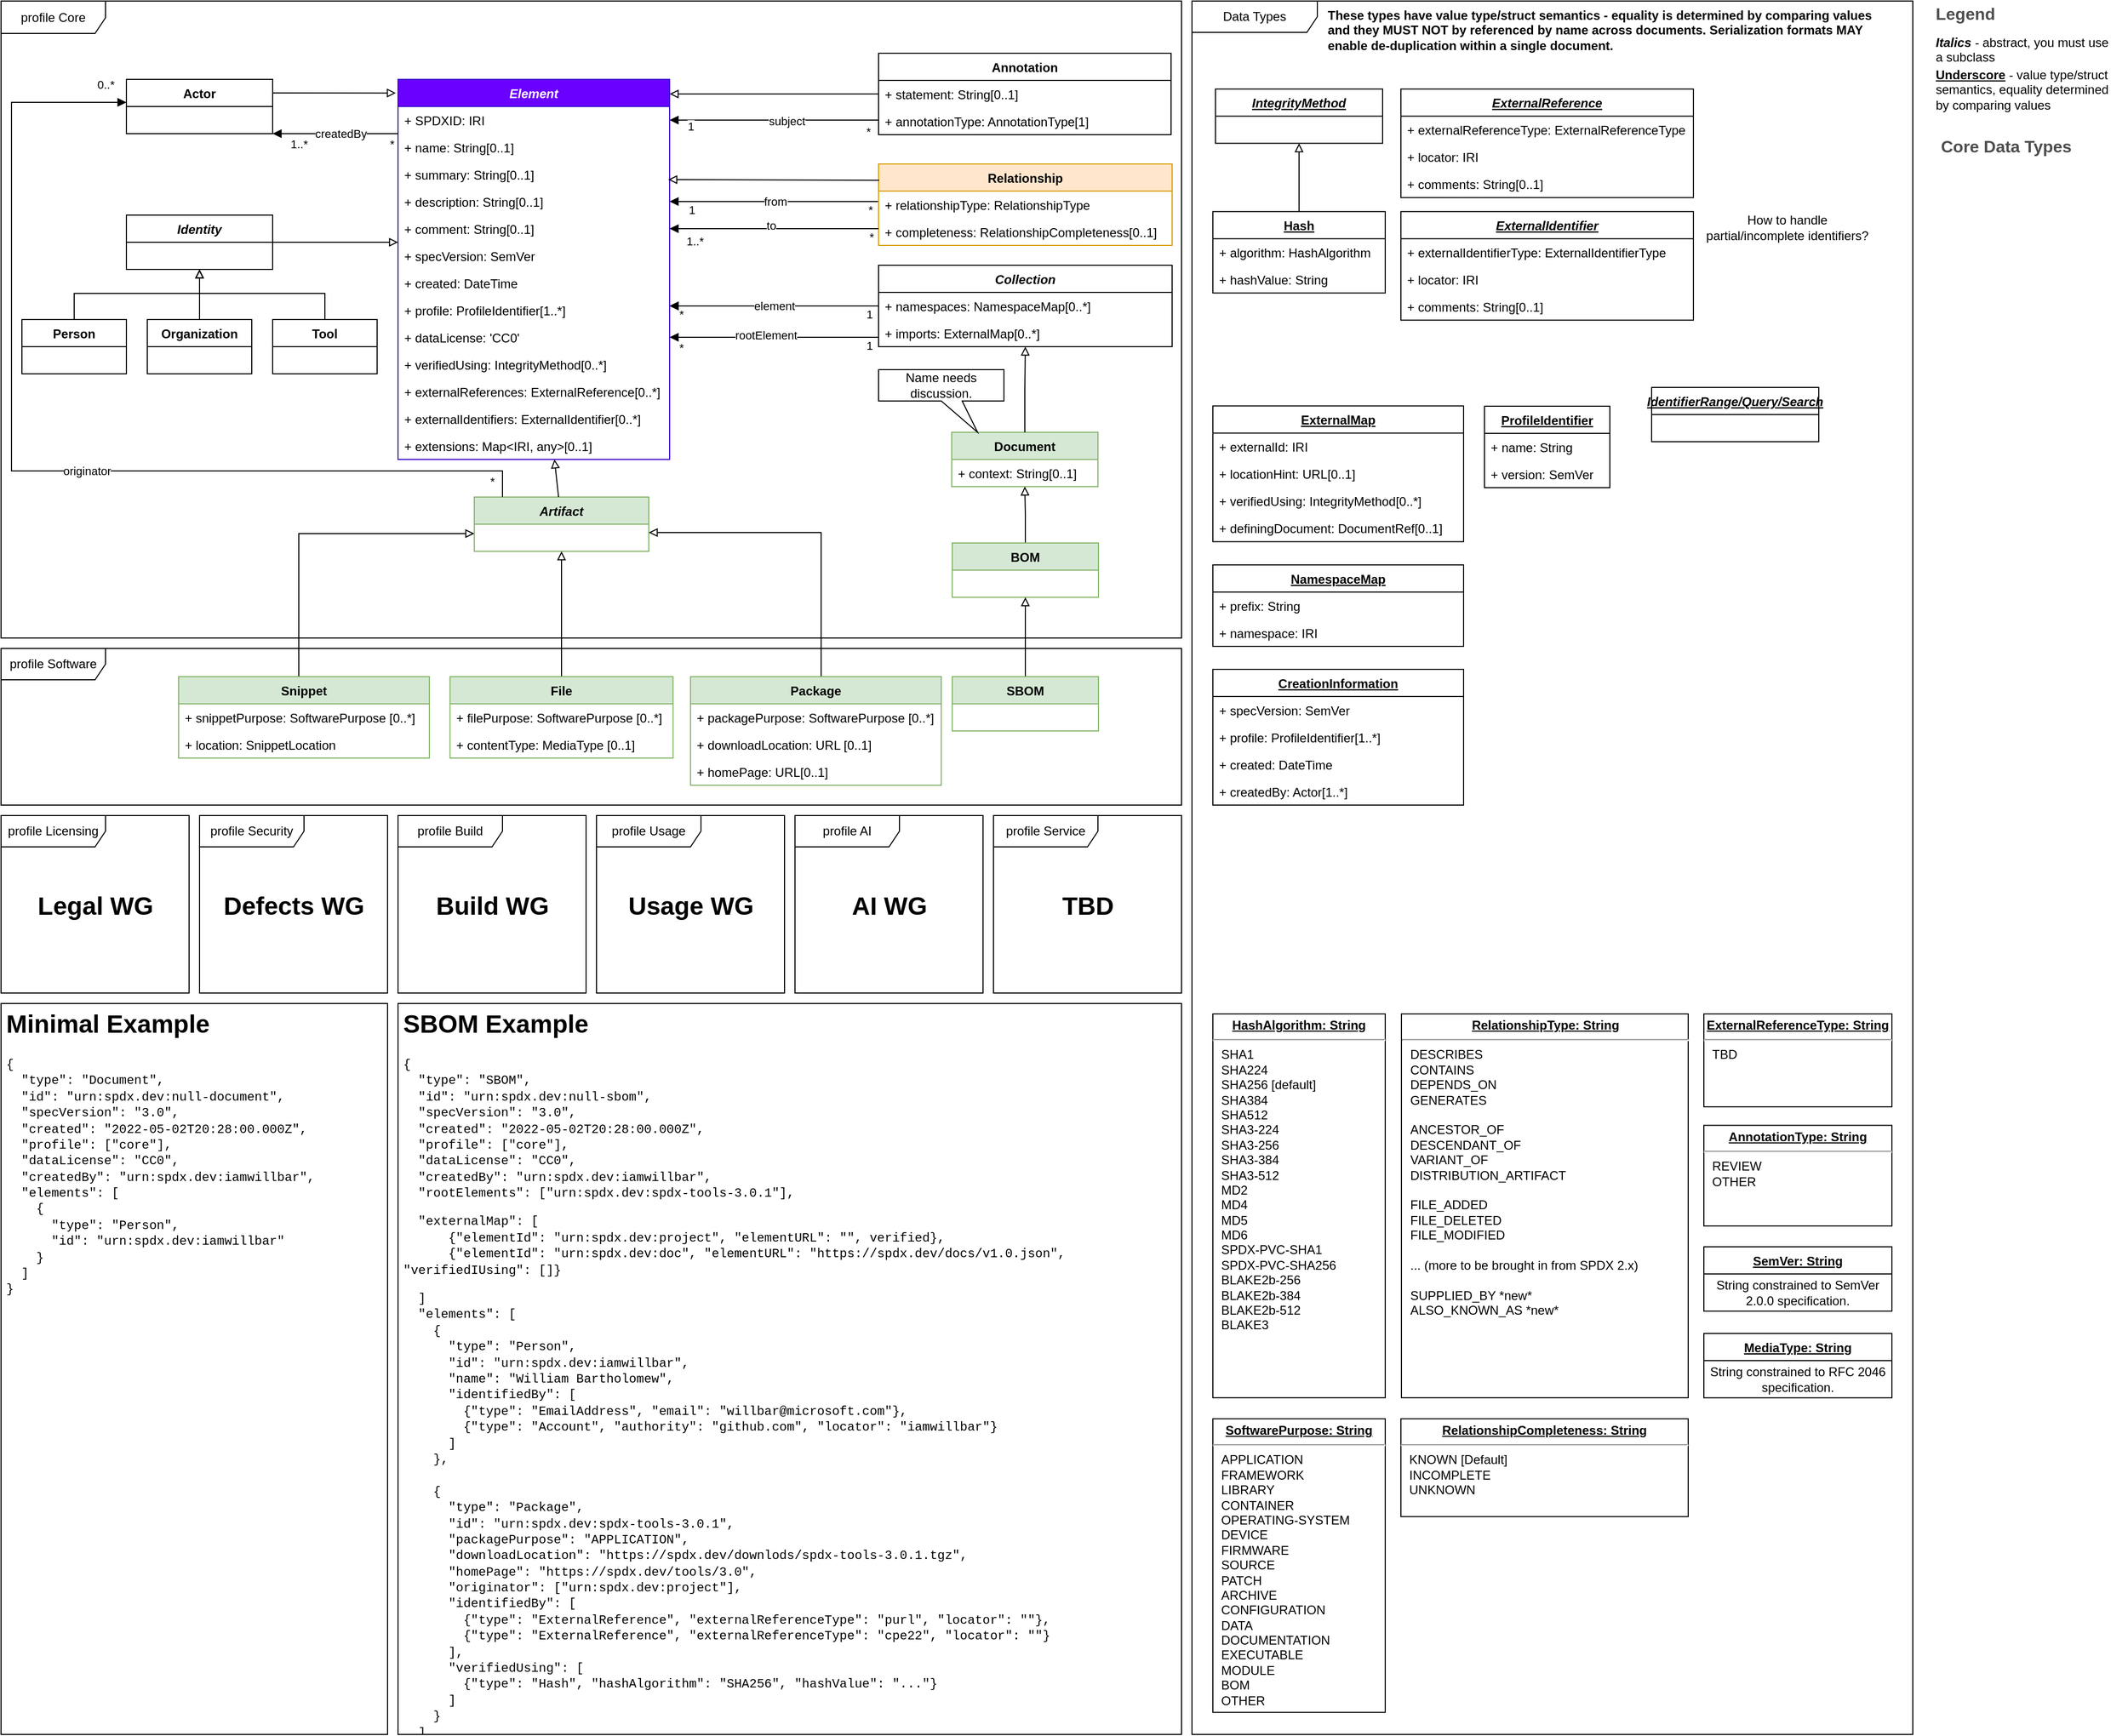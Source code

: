 <mxfile compressed="false" version="19.0.3" type="device" pages="6">
  <diagram name="Latest" id="evL5fLv8r15yFEJPhG0Y">
    <mxGraphModel dx="2149" dy="2035" grid="1" gridSize="10" guides="1" tooltips="1" connect="1" arrows="1" fold="1" page="1" pageScale="1" pageWidth="1100" pageHeight="850" math="0" shadow="0">
      <root>
        <mxCell id="lbw5UqFOsXxO_sbxoh2b-0" />
        <mxCell id="lbw5UqFOsXxO_sbxoh2b-1" parent="lbw5UqFOsXxO_sbxoh2b-0" />
        <mxCell id="lbw5UqFOsXxO_sbxoh2b-2" value="profile Core" style="shape=umlFrame;whiteSpace=wrap;html=1;width=100;height=31;" parent="lbw5UqFOsXxO_sbxoh2b-1" vertex="1">
          <mxGeometry x="20" y="-830" width="1130" height="610" as="geometry" />
        </mxCell>
        <object label="Element" description="static representation of a part of the universe of discourse that may be identified and characterised by its behaviour and attribute." description_source="ISO 15531-1:2004" id="lbw5UqFOsXxO_sbxoh2b-71">
          <mxCell style="swimlane;fontStyle=3;childLayout=stackLayout;horizontal=1;startSize=26;fillColor=#6a00ff;horizontalStack=0;resizeParent=1;resizeParentMax=0;resizeLast=0;collapsible=1;marginBottom=0;strokeColor=#3700CC;fontColor=#ffffff;" parent="lbw5UqFOsXxO_sbxoh2b-1" vertex="1">
            <mxGeometry x="400" y="-755" width="260" height="364" as="geometry" />
          </mxCell>
        </object>
        <mxCell id="lbw5UqFOsXxO_sbxoh2b-72" value="+ SPDXID: IRI" style="text;strokeColor=none;fillColor=none;align=left;verticalAlign=top;spacingLeft=4;spacingRight=4;overflow=hidden;rotatable=0;points=[[0,0.5],[1,0.5]];portConstraint=eastwest;" parent="lbw5UqFOsXxO_sbxoh2b-71" vertex="1">
          <mxGeometry y="26" width="260" height="26" as="geometry" />
        </mxCell>
        <mxCell id="lbw5UqFOsXxO_sbxoh2b-73" value="+ name: String[0..1]" style="text;strokeColor=none;fillColor=none;align=left;verticalAlign=top;spacingLeft=4;spacingRight=4;overflow=hidden;rotatable=0;points=[[0,0.5],[1,0.5]];portConstraint=eastwest;" parent="lbw5UqFOsXxO_sbxoh2b-71" vertex="1">
          <mxGeometry y="52" width="260" height="26" as="geometry" />
        </mxCell>
        <mxCell id="6XS0wSoGIkXF6f-__7vX-0" value="+ summary: String[0..1]" style="text;strokeColor=none;fillColor=none;align=left;verticalAlign=top;spacingLeft=4;spacingRight=4;overflow=hidden;rotatable=0;points=[[0,0.5],[1,0.5]];portConstraint=eastwest;" parent="lbw5UqFOsXxO_sbxoh2b-71" vertex="1">
          <mxGeometry y="78" width="260" height="26" as="geometry" />
        </mxCell>
        <mxCell id="6XS0wSoGIkXF6f-__7vX-1" value="+ description: String[0..1]" style="text;strokeColor=none;fillColor=none;align=left;verticalAlign=top;spacingLeft=4;spacingRight=4;overflow=hidden;rotatable=0;points=[[0,0.5],[1,0.5]];portConstraint=eastwest;" parent="lbw5UqFOsXxO_sbxoh2b-71" vertex="1">
          <mxGeometry y="104" width="260" height="26" as="geometry" />
        </mxCell>
        <mxCell id="lbw5UqFOsXxO_sbxoh2b-74" value="+ comment: String[0..1]" style="text;strokeColor=none;fillColor=none;align=left;verticalAlign=top;spacingLeft=4;spacingRight=4;overflow=hidden;rotatable=0;points=[[0,0.5],[1,0.5]];portConstraint=eastwest;" parent="lbw5UqFOsXxO_sbxoh2b-71" vertex="1">
          <mxGeometry y="130" width="260" height="26" as="geometry" />
        </mxCell>
        <mxCell id="6XS0wSoGIkXF6f-__7vX-14" value="+ specVersion: SemVer&#xa;" style="text;strokeColor=none;fillColor=none;align=left;verticalAlign=top;spacingLeft=4;spacingRight=4;overflow=hidden;rotatable=0;points=[[0,0.5],[1,0.5]];portConstraint=eastwest;" parent="lbw5UqFOsXxO_sbxoh2b-71" vertex="1">
          <mxGeometry y="156" width="260" height="26" as="geometry" />
        </mxCell>
        <mxCell id="11dFeftOe7PHnhLJCQio-33" value="+ created: DateTime" style="text;strokeColor=none;fillColor=none;align=left;verticalAlign=top;spacingLeft=4;spacingRight=4;overflow=hidden;rotatable=0;points=[[0,0.5],[1,0.5]];portConstraint=eastwest;" parent="lbw5UqFOsXxO_sbxoh2b-71" vertex="1">
          <mxGeometry y="182" width="260" height="26" as="geometry" />
        </mxCell>
        <mxCell id="11dFeftOe7PHnhLJCQio-34" value="+ profile: ProfileIdentifier[1..*]" style="text;strokeColor=none;fillColor=none;align=left;verticalAlign=top;spacingLeft=4;spacingRight=4;overflow=hidden;rotatable=0;points=[[0,0.5],[1,0.5]];portConstraint=eastwest;" parent="lbw5UqFOsXxO_sbxoh2b-71" vertex="1">
          <mxGeometry y="208" width="260" height="26" as="geometry" />
        </mxCell>
        <mxCell id="11dFeftOe7PHnhLJCQio-32" value="+ dataLicense: &#39;CC0&#39;" style="text;strokeColor=none;fillColor=none;align=left;verticalAlign=top;spacingLeft=4;spacingRight=4;overflow=hidden;rotatable=0;points=[[0,0.5],[1,0.5]];portConstraint=eastwest;" parent="lbw5UqFOsXxO_sbxoh2b-71" vertex="1">
          <mxGeometry y="234" width="260" height="26" as="geometry" />
        </mxCell>
        <mxCell id="oqmSebOzuupvJpAGgmBN-0" value="+ verifiedUsing: IntegrityMethod[0..*]" style="text;strokeColor=none;fillColor=none;align=left;verticalAlign=top;spacingLeft=4;spacingRight=4;overflow=hidden;rotatable=0;points=[[0,0.5],[1,0.5]];portConstraint=eastwest;" parent="lbw5UqFOsXxO_sbxoh2b-71" vertex="1">
          <mxGeometry y="260" width="260" height="26" as="geometry" />
        </mxCell>
        <mxCell id="oqmSebOzuupvJpAGgmBN-2" value="+ externalReferences: ExternalReference[0..*]" style="text;strokeColor=none;fillColor=none;align=left;verticalAlign=top;spacingLeft=4;spacingRight=4;overflow=hidden;rotatable=0;points=[[0,0.5],[1,0.5]];portConstraint=eastwest;" parent="lbw5UqFOsXxO_sbxoh2b-71" vertex="1">
          <mxGeometry y="286" width="260" height="26" as="geometry" />
        </mxCell>
        <mxCell id="HIxk6s3NbhlS_bf0KkwK-1" value="+ externalIdentifiers: ExternalIdentifier[0..*]" style="text;strokeColor=none;fillColor=none;align=left;verticalAlign=top;spacingLeft=4;spacingRight=4;overflow=hidden;rotatable=0;points=[[0,0.5],[1,0.5]];portConstraint=eastwest;" parent="lbw5UqFOsXxO_sbxoh2b-71" vertex="1">
          <mxGeometry y="312" width="260" height="26" as="geometry" />
        </mxCell>
        <mxCell id="rxyFEzK3qIhznJNs5aLL-1" value="+ extensions: Map&lt;IRI, any&gt;[0..1]" style="text;strokeColor=none;fillColor=none;align=left;verticalAlign=top;spacingLeft=4;spacingRight=4;overflow=hidden;rotatable=0;points=[[0,0.5],[1,0.5]];portConstraint=eastwest;" parent="lbw5UqFOsXxO_sbxoh2b-71" vertex="1">
          <mxGeometry y="338" width="260" height="26" as="geometry" />
        </mxCell>
        <mxCell id="lbw5UqFOsXxO_sbxoh2b-52" value="Artifact" style="swimlane;fontStyle=3;childLayout=stackLayout;horizontal=1;startSize=26;fillColor=#d5e8d4;horizontalStack=0;resizeParent=1;resizeParentMax=0;resizeLast=0;collapsible=1;marginBottom=0;strokeColor=#82b366;" parent="lbw5UqFOsXxO_sbxoh2b-1" vertex="1">
          <mxGeometry x="473" y="-355" width="167" height="52" as="geometry" />
        </mxCell>
        <mxCell id="oqmSebOzuupvJpAGgmBN-24" value="" style="group" parent="lbw5UqFOsXxO_sbxoh2b-1" vertex="1" connectable="0">
          <mxGeometry x="1160" y="-830" width="690" height="1660" as="geometry" />
        </mxCell>
        <mxCell id="vpzv6-2MOStUy2rxt9Jq-2" value="Data Types" style="shape=umlFrame;whiteSpace=wrap;html=1;width=120;height=30;" parent="oqmSebOzuupvJpAGgmBN-24" vertex="1">
          <mxGeometry width="690" height="1660" as="geometry" />
        </mxCell>
        <mxCell id="vpzv6-2MOStUy2rxt9Jq-29" value="These types have value type/struct semantics - equality is determined by comparing values and they MUST NOT by referenced by name across documents. Serialization formats MAY enable de-duplication within a single document." style="text;align=left;fontStyle=1;verticalAlign=top;spacingLeft=3;spacingRight=3;strokeColor=none;rotatable=0;points=[[0,0.5],[1,0.5]];portConstraint=eastwest;whiteSpace=wrap;" parent="oqmSebOzuupvJpAGgmBN-24" vertex="1">
          <mxGeometry x="125" width="550" height="84.215" as="geometry" />
        </mxCell>
        <mxCell id="ufostXa2ktRmBCj3IWHJ-17" value="ExternalMap" style="swimlane;fontStyle=5;childLayout=stackLayout;horizontal=1;startSize=26;fillColor=none;horizontalStack=0;resizeParent=1;resizeParentMax=0;resizeLast=0;collapsible=1;marginBottom=0;" parent="oqmSebOzuupvJpAGgmBN-24" vertex="1">
          <mxGeometry x="20" y="387.729" width="240" height="130" as="geometry" />
        </mxCell>
        <mxCell id="ufostXa2ktRmBCj3IWHJ-18" value="+ externalId: IRI" style="text;strokeColor=none;fillColor=none;align=left;verticalAlign=top;spacingLeft=4;spacingRight=4;overflow=hidden;rotatable=0;points=[[0,0.5],[1,0.5]];portConstraint=eastwest;" parent="ufostXa2ktRmBCj3IWHJ-17" vertex="1">
          <mxGeometry y="26" width="240" height="26" as="geometry" />
        </mxCell>
        <mxCell id="ufostXa2ktRmBCj3IWHJ-19" value="+ locationHint: URL[0..1]" style="text;strokeColor=none;fillColor=none;align=left;verticalAlign=top;spacingLeft=4;spacingRight=4;overflow=hidden;rotatable=0;points=[[0,0.5],[1,0.5]];portConstraint=eastwest;" parent="ufostXa2ktRmBCj3IWHJ-17" vertex="1">
          <mxGeometry y="52" width="240" height="26" as="geometry" />
        </mxCell>
        <mxCell id="oqmSebOzuupvJpAGgmBN-1" value="+ verifiedUsing: IntegrityMethod[0..*]" style="text;strokeColor=none;fillColor=none;align=left;verticalAlign=top;spacingLeft=4;spacingRight=4;overflow=hidden;rotatable=0;points=[[0,0.5],[1,0.5]];portConstraint=eastwest;" parent="ufostXa2ktRmBCj3IWHJ-17" vertex="1">
          <mxGeometry y="78" width="240" height="26" as="geometry" />
        </mxCell>
        <mxCell id="oqmSebOzuupvJpAGgmBN-13" value="+ definingDocument: DocumentRef[0..1]" style="text;strokeColor=none;fillColor=none;align=left;verticalAlign=top;spacingLeft=4;spacingRight=4;overflow=hidden;rotatable=0;points=[[0,0.5],[1,0.5]];portConstraint=eastwest;" parent="ufostXa2ktRmBCj3IWHJ-17" vertex="1">
          <mxGeometry y="104" width="240" height="26" as="geometry" />
        </mxCell>
        <mxCell id="oqmSebOzuupvJpAGgmBN-8" value="NamespaceMap" style="swimlane;fontStyle=5;childLayout=stackLayout;horizontal=1;startSize=26;fillColor=none;horizontalStack=0;resizeParent=1;resizeParentMax=0;resizeLast=0;collapsible=1;marginBottom=0;" parent="oqmSebOzuupvJpAGgmBN-24" vertex="1">
          <mxGeometry x="20" y="540.004" width="240" height="78" as="geometry" />
        </mxCell>
        <mxCell id="oqmSebOzuupvJpAGgmBN-9" value="+ prefix: String" style="text;strokeColor=none;fillColor=none;align=left;verticalAlign=top;spacingLeft=4;spacingRight=4;overflow=hidden;rotatable=0;points=[[0,0.5],[1,0.5]];portConstraint=eastwest;" parent="oqmSebOzuupvJpAGgmBN-8" vertex="1">
          <mxGeometry y="26" width="240" height="26" as="geometry" />
        </mxCell>
        <mxCell id="oqmSebOzuupvJpAGgmBN-10" value="+ namespace: IRI" style="text;strokeColor=none;fillColor=none;align=left;verticalAlign=top;spacingLeft=4;spacingRight=4;overflow=hidden;rotatable=0;points=[[0,0.5],[1,0.5]];portConstraint=eastwest;" parent="oqmSebOzuupvJpAGgmBN-8" vertex="1">
          <mxGeometry y="52" width="240" height="26" as="geometry" />
        </mxCell>
        <mxCell id="pTpt2WmfJlZEHMiVlLGf-4" value="&lt;p style=&quot;margin: 0px ; margin-top: 4px ; text-align: center ; text-decoration: underline&quot;&gt;&lt;b&gt;ExternalReferenceType: String&lt;/b&gt;&lt;/p&gt;&lt;hr&gt;&lt;p style=&quot;margin: 0px ; margin-left: 8px&quot;&gt;TBD&lt;/p&gt;" style="verticalAlign=top;align=left;overflow=fill;fontSize=12;fontFamily=Helvetica;html=1;" parent="oqmSebOzuupvJpAGgmBN-24" vertex="1">
          <mxGeometry x="490" y="970.003" width="180" height="88.929" as="geometry" />
        </mxCell>
        <mxCell id="yofOrjFWGa2IRKy9s2uS-0" value="&lt;p style=&quot;margin: 0px ; margin-top: 4px ; text-align: center ; text-decoration: underline&quot;&gt;&lt;b&gt;AnnotationType: String&lt;/b&gt;&lt;/p&gt;&lt;hr&gt;&lt;p style=&quot;margin: 0px ; margin-left: 8px&quot;&gt;REVIEW&lt;/p&gt;&lt;p style=&quot;margin: 0px ; margin-left: 8px&quot;&gt;OTHER&lt;/p&gt;" style="verticalAlign=top;align=left;overflow=fill;fontSize=12;fontFamily=Helvetica;html=1;" parent="oqmSebOzuupvJpAGgmBN-24" vertex="1">
          <mxGeometry x="490" y="1076.717" width="180" height="96.339" as="geometry" />
        </mxCell>
        <mxCell id="mEqIX3Hzy_XuduLJd2t0-0" value="&lt;p style=&quot;margin: 0px ; margin-top: 4px ; text-align: center ; text-decoration: underline&quot;&gt;&lt;b&gt;HashAlgorithm: String&lt;/b&gt;&lt;/p&gt;&lt;hr&gt;&lt;p style=&quot;margin: 0px ; margin-left: 8px&quot;&gt;SHA1&lt;/p&gt;&lt;p style=&quot;margin: 0px ; margin-left: 8px&quot;&gt;SHA224&lt;/p&gt;&lt;p style=&quot;margin: 0px ; margin-left: 8px&quot;&gt;SHA256 [default]&lt;/p&gt;&lt;p style=&quot;margin: 0px ; margin-left: 8px&quot;&gt;SHA384&lt;/p&gt;&lt;p style=&quot;margin: 0px ; margin-left: 8px&quot;&gt;SHA512&lt;/p&gt;&lt;p style=&quot;margin: 0px ; margin-left: 8px&quot;&gt;SHA3-224&lt;/p&gt;&lt;p style=&quot;margin: 0px ; margin-left: 8px&quot;&gt;SHA3-256&lt;/p&gt;&lt;p style=&quot;margin: 0px ; margin-left: 8px&quot;&gt;SHA3-384&lt;/p&gt;&lt;p style=&quot;margin: 0px ; margin-left: 8px&quot;&gt;SHA3-512&lt;/p&gt;&lt;p style=&quot;margin: 0px ; margin-left: 8px&quot;&gt;MD2&lt;/p&gt;&lt;p style=&quot;margin: 0px ; margin-left: 8px&quot;&gt;MD4&lt;/p&gt;&lt;p style=&quot;margin: 0px ; margin-left: 8px&quot;&gt;MD5&lt;/p&gt;&lt;p style=&quot;margin: 0px ; margin-left: 8px&quot;&gt;MD6&lt;/p&gt;&lt;p style=&quot;margin: 0px ; margin-left: 8px&quot;&gt;SPDX-PVC-SHA1&lt;/p&gt;&lt;p style=&quot;margin: 0px ; margin-left: 8px&quot;&gt;SPDX-PVC-SHA256&lt;/p&gt;&lt;p style=&quot;margin: 0px ; margin-left: 8px&quot;&gt;BLAKE2b-256&lt;/p&gt;&lt;p style=&quot;margin: 0px ; margin-left: 8px&quot;&gt;BLAKE2b-384&lt;/p&gt;&lt;p style=&quot;margin: 0px ; margin-left: 8px&quot;&gt;BLAKE2b-512&lt;/p&gt;&lt;p style=&quot;margin: 0px ; margin-left: 8px&quot;&gt;BLAKE3&lt;/p&gt;" style="verticalAlign=top;align=left;overflow=fill;fontSize=12;fontFamily=Helvetica;html=1;" parent="oqmSebOzuupvJpAGgmBN-24" vertex="1">
          <mxGeometry x="20" y="970.003" width="165" height="367.571" as="geometry" />
        </mxCell>
        <mxCell id="mEqIX3Hzy_XuduLJd2t0-3" value="&lt;p style=&quot;margin: 0px ; margin-top: 4px ; text-align: center ; text-decoration: underline&quot;&gt;&lt;b&gt;SoftwarePurpose: String&lt;/b&gt;&lt;/p&gt;&lt;hr&gt;&lt;p style=&quot;margin: 0px 0px 0px 8px&quot;&gt;APPLICATION&lt;/p&gt;&lt;p style=&quot;margin: 0px 0px 0px 8px&quot;&gt;FRAMEWORK&lt;/p&gt;&lt;p style=&quot;margin: 0px 0px 0px 8px&quot;&gt;LIBRARY&lt;/p&gt;&lt;p style=&quot;margin: 0px 0px 0px 8px&quot;&gt;CONTAINER&lt;/p&gt;&lt;p style=&quot;margin: 0px 0px 0px 8px&quot;&gt;OPERATING-SYSTEM&lt;/p&gt;&lt;p style=&quot;margin: 0px 0px 0px 8px&quot;&gt;DEVICE&lt;/p&gt;&lt;p style=&quot;margin: 0px 0px 0px 8px&quot;&gt;FIRMWARE&lt;/p&gt;&lt;p style=&quot;margin: 0px 0px 0px 8px&quot;&gt;SOURCE&lt;/p&gt;&lt;p style=&quot;margin: 0px 0px 0px 8px&quot;&gt;PATCH&lt;br&gt;&lt;/p&gt;&lt;p style=&quot;margin: 0px 0px 0px 8px&quot;&gt;ARCHIVE&lt;/p&gt;&lt;p style=&quot;margin: 0px 0px 0px 8px&quot;&gt;CONFIGURATION&lt;/p&gt;&lt;p style=&quot;margin: 0px 0px 0px 8px&quot;&gt;DATA&lt;/p&gt;&lt;p style=&quot;margin: 0px 0px 0px 8px&quot;&gt;DOCUMENTATION&lt;br&gt;&lt;/p&gt;&lt;p style=&quot;margin: 0px 0px 0px 8px&quot;&gt;EXECUTABLE&lt;/p&gt;&lt;p style=&quot;margin: 0px 0px 0px 8px&quot;&gt;MODULE&lt;br&gt;&lt;/p&gt;&lt;p style=&quot;margin: 0px 0px 0px 8px&quot;&gt;BOM&lt;/p&gt;&lt;p style=&quot;margin: 0px 0px 0px 8px&quot;&gt;OTHER&lt;/p&gt;" style="verticalAlign=top;align=left;overflow=fill;fontSize=12;fontFamily=Helvetica;html=1;" parent="oqmSebOzuupvJpAGgmBN-24" vertex="1">
          <mxGeometry x="20" y="1357.73" width="165" height="281.13" as="geometry" />
        </mxCell>
        <mxCell id="mEqIX3Hzy_XuduLJd2t0-2" value="&lt;p style=&quot;margin: 0px ; margin-top: 4px ; text-align: center ; text-decoration: underline&quot;&gt;&lt;b&gt;RelationshipType: String&lt;/b&gt;&lt;/p&gt;&lt;hr&gt;&lt;p style=&quot;margin: 0px ; margin-left: 8px&quot;&gt;DESCRIBES&lt;/p&gt;&lt;p style=&quot;margin: 0px ; margin-left: 8px&quot;&gt;CONTAINS&lt;/p&gt;&lt;p style=&quot;margin: 0px ; margin-left: 8px&quot;&gt;DEPENDS_ON&lt;/p&gt;&lt;p style=&quot;margin: 0px ; margin-left: 8px&quot;&gt;GENERATES&lt;/p&gt;&lt;p style=&quot;margin: 0px ; margin-left: 8px&quot;&gt;&lt;br&gt;&lt;/p&gt;&lt;p style=&quot;margin: 0px ; margin-left: 8px&quot;&gt;ANCESTOR_OF&lt;/p&gt;&lt;p style=&quot;margin: 0px ; margin-left: 8px&quot;&gt;DESCENDANT_OF&lt;/p&gt;&lt;p style=&quot;margin: 0px ; margin-left: 8px&quot;&gt;VARIANT_OF&lt;/p&gt;&lt;p style=&quot;margin: 0px ; margin-left: 8px&quot;&gt;DISTRIBUTION_ARTIFACT&lt;/p&gt;&lt;p style=&quot;margin: 0px ; margin-left: 8px&quot;&gt;&lt;br&gt;&lt;/p&gt;&lt;p style=&quot;margin: 0px ; margin-left: 8px&quot;&gt;FILE_ADDED&lt;/p&gt;&lt;p style=&quot;margin: 0px ; margin-left: 8px&quot;&gt;FILE_DELETED&lt;/p&gt;&lt;p style=&quot;margin: 0px ; margin-left: 8px&quot;&gt;FILE_MODIFIED&lt;/p&gt;&lt;p style=&quot;margin: 0px ; margin-left: 8px&quot;&gt;&lt;br&gt;&lt;/p&gt;&lt;p style=&quot;margin: 0px ; margin-left: 8px&quot;&gt;... (more to be brought in from SPDX 2.x)&lt;/p&gt;&lt;p style=&quot;margin: 0px ; margin-left: 8px&quot;&gt;&lt;br&gt;&lt;/p&gt;&lt;p style=&quot;margin: 0px ; margin-left: 8px&quot;&gt;SUPPLIED_BY *new*&lt;/p&gt;&lt;p style=&quot;margin: 0px ; margin-left: 8px&quot;&gt;ALSO_KNOWN_AS *new*&lt;/p&gt;" style="verticalAlign=top;align=left;overflow=fill;fontSize=12;fontFamily=Helvetica;html=1;" parent="oqmSebOzuupvJpAGgmBN-24" vertex="1">
          <mxGeometry x="200.5" y="970.003" width="274.5" height="367.571" as="geometry" />
        </mxCell>
        <mxCell id="mEqIX3Hzy_XuduLJd2t0-1" value="&lt;p style=&quot;margin: 0px ; margin-top: 4px ; text-align: center ; text-decoration: underline&quot;&gt;&lt;b&gt;RelationshipCompleteness: String&lt;/b&gt;&lt;/p&gt;&lt;hr&gt;&lt;p style=&quot;margin: 0px ; margin-left: 8px&quot;&gt;&lt;span&gt;KNOWN [Default]&lt;/span&gt;&lt;br&gt;&lt;/p&gt;&lt;p style=&quot;margin: 0px ; margin-left: 8px&quot;&gt;INCOMPLETE&lt;/p&gt;&lt;p style=&quot;margin: 0px 0px 0px 8px&quot;&gt;UNKNOWN&lt;br&gt;&lt;/p&gt;&lt;div&gt;&lt;br&gt;&lt;/div&gt;" style="verticalAlign=top;align=left;overflow=fill;fontSize=12;fontFamily=Helvetica;html=1;" parent="oqmSebOzuupvJpAGgmBN-24" vertex="1">
          <mxGeometry x="200" y="1357.731" width="275" height="93.671" as="geometry" />
        </mxCell>
        <mxCell id="5FtSzHESpUjzpo75bhwH-0" value="Hash" style="swimlane;fontStyle=5;childLayout=stackLayout;horizontal=1;startSize=26;fillColor=none;horizontalStack=0;resizeParent=1;resizeParentMax=0;resizeLast=0;collapsible=1;marginBottom=0;" parent="oqmSebOzuupvJpAGgmBN-24" vertex="1">
          <mxGeometry x="20" y="201.571" width="165" height="78" as="geometry" />
        </mxCell>
        <mxCell id="5FtSzHESpUjzpo75bhwH-1" value="+ algorithm: HashAlgorithm" style="text;strokeColor=none;fillColor=none;align=left;verticalAlign=top;spacingLeft=4;spacingRight=4;overflow=hidden;rotatable=0;points=[[0,0.5],[1,0.5]];portConstraint=eastwest;" parent="5FtSzHESpUjzpo75bhwH-0" vertex="1">
          <mxGeometry y="26" width="165" height="26" as="geometry" />
        </mxCell>
        <mxCell id="5FtSzHESpUjzpo75bhwH-2" value="+ hashValue: String" style="text;strokeColor=none;fillColor=none;align=left;verticalAlign=top;spacingLeft=4;spacingRight=4;overflow=hidden;rotatable=0;points=[[0,0.5],[1,0.5]];portConstraint=eastwest;" parent="5FtSzHESpUjzpo75bhwH-0" vertex="1">
          <mxGeometry y="52" width="165" height="26" as="geometry" />
        </mxCell>
        <mxCell id="oqmSebOzuupvJpAGgmBN-3" value="ExternalReference" style="swimlane;fontStyle=7;childLayout=stackLayout;horizontal=1;startSize=26;fillColor=none;horizontalStack=0;resizeParent=1;resizeParentMax=0;resizeLast=0;collapsible=1;marginBottom=0;" parent="oqmSebOzuupvJpAGgmBN-24" vertex="1">
          <mxGeometry x="200" y="84.211" width="280" height="104" as="geometry" />
        </mxCell>
        <mxCell id="oqmSebOzuupvJpAGgmBN-4" value="+ externalReferenceType: ExternalReferenceType" style="text;strokeColor=none;fillColor=none;align=left;verticalAlign=top;spacingLeft=4;spacingRight=4;overflow=hidden;rotatable=0;points=[[0,0.5],[1,0.5]];portConstraint=eastwest;" parent="oqmSebOzuupvJpAGgmBN-3" vertex="1">
          <mxGeometry y="26" width="280" height="26" as="geometry" />
        </mxCell>
        <mxCell id="oqmSebOzuupvJpAGgmBN-5" value="+ locator: IRI" style="text;strokeColor=none;fillColor=none;align=left;verticalAlign=top;spacingLeft=4;spacingRight=4;overflow=hidden;rotatable=0;points=[[0,0.5],[1,0.5]];portConstraint=eastwest;" parent="oqmSebOzuupvJpAGgmBN-3" vertex="1">
          <mxGeometry y="52" width="280" height="26" as="geometry" />
        </mxCell>
        <mxCell id="oqmSebOzuupvJpAGgmBN-6" value="+ comments: String[0..1]" style="text;strokeColor=none;fillColor=none;align=left;verticalAlign=top;spacingLeft=4;spacingRight=4;overflow=hidden;rotatable=0;points=[[0,0.5],[1,0.5]];portConstraint=eastwest;" parent="oqmSebOzuupvJpAGgmBN-3" vertex="1">
          <mxGeometry y="78" width="280" height="26" as="geometry" />
        </mxCell>
        <object label="ExternalIdentifier" description="specified set of attributes (3.2.5) assigned to an entity (3.1.91) for the purpose of identification (3.1.117)" description_source="ISO 22300:2021" id="rxyFEzK3qIhznJNs5aLL-2">
          <mxCell style="swimlane;fontStyle=7;childLayout=stackLayout;horizontal=1;startSize=26;fillColor=none;horizontalStack=0;resizeParent=1;resizeParentMax=0;resizeLast=0;collapsible=1;marginBottom=0;" parent="oqmSebOzuupvJpAGgmBN-24" vertex="1">
            <mxGeometry x="200" y="201.57" width="280" height="104" as="geometry" />
          </mxCell>
        </object>
        <mxCell id="HIxk6s3NbhlS_bf0KkwK-11" value="+ externalIdentifierType: ExternalIdentifierType" style="text;strokeColor=none;fillColor=none;align=left;verticalAlign=top;spacingLeft=4;spacingRight=4;overflow=hidden;rotatable=0;points=[[0,0.5],[1,0.5]];portConstraint=eastwest;" parent="rxyFEzK3qIhznJNs5aLL-2" vertex="1">
          <mxGeometry y="26" width="280" height="26" as="geometry" />
        </mxCell>
        <mxCell id="HIxk6s3NbhlS_bf0KkwK-12" value="+ locator: IRI" style="text;strokeColor=none;fillColor=none;align=left;verticalAlign=top;spacingLeft=4;spacingRight=4;overflow=hidden;rotatable=0;points=[[0,0.5],[1,0.5]];portConstraint=eastwest;" parent="rxyFEzK3qIhznJNs5aLL-2" vertex="1">
          <mxGeometry y="52" width="280" height="26" as="geometry" />
        </mxCell>
        <mxCell id="HIxk6s3NbhlS_bf0KkwK-13" value="+ comments: String[0..1]" style="text;strokeColor=none;fillColor=none;align=left;verticalAlign=top;spacingLeft=4;spacingRight=4;overflow=hidden;rotatable=0;points=[[0,0.5],[1,0.5]];portConstraint=eastwest;" parent="rxyFEzK3qIhznJNs5aLL-2" vertex="1">
          <mxGeometry y="78" width="280" height="26" as="geometry" />
        </mxCell>
        <mxCell id="2s-bnx9j1tC9v176qzNB-11" value="SemVer: String" style="swimlane;fontStyle=5;childLayout=stackLayout;horizontal=1;startSize=26;fillColor=none;horizontalStack=0;resizeParent=1;resizeParentMax=0;resizeLast=0;collapsible=1;marginBottom=0;" parent="oqmSebOzuupvJpAGgmBN-24" vertex="1">
          <mxGeometry x="490" y="1192.999" width="180" height="61.571" as="geometry" />
        </mxCell>
        <mxCell id="2s-bnx9j1tC9v176qzNB-34" value="String constrained to SemVer 2.0.0 specification." style="text;html=1;strokeColor=none;fillColor=none;align=center;verticalAlign=middle;whiteSpace=wrap;rounded=0;" parent="2s-bnx9j1tC9v176qzNB-11" vertex="1">
          <mxGeometry y="26" width="180" height="35.571" as="geometry" />
        </mxCell>
        <mxCell id="2s-bnx9j1tC9v176qzNB-32" value="MediaType: String" style="swimlane;fontStyle=5;childLayout=stackLayout;horizontal=1;startSize=26;fillColor=none;horizontalStack=0;resizeParent=1;resizeParentMax=0;resizeLast=0;collapsible=1;marginBottom=0;" parent="oqmSebOzuupvJpAGgmBN-24" vertex="1">
          <mxGeometry x="490" y="1276.004" width="180" height="61.571" as="geometry" />
        </mxCell>
        <mxCell id="2s-bnx9j1tC9v176qzNB-39" value="String constrained to RFC 2046 specification." style="text;html=1;strokeColor=none;fillColor=none;align=center;verticalAlign=middle;whiteSpace=wrap;rounded=0;" parent="2s-bnx9j1tC9v176qzNB-32" vertex="1">
          <mxGeometry y="26" width="180" height="35.571" as="geometry" />
        </mxCell>
        <mxCell id="lbw5UqFOsXxO_sbxoh2b-45" value="IntegrityMethod" style="swimlane;fontStyle=7;childLayout=stackLayout;horizontal=1;startSize=26;fillColor=none;horizontalStack=0;resizeParent=1;resizeParentMax=0;resizeLast=0;collapsible=1;marginBottom=0;" parent="oqmSebOzuupvJpAGgmBN-24" vertex="1">
          <mxGeometry x="22.5" y="84.22" width="160" height="52" as="geometry" />
        </mxCell>
        <mxCell id="5FtSzHESpUjzpo75bhwH-4" style="edgeStyle=orthogonalEdgeStyle;rounded=0;orthogonalLoop=1;jettySize=auto;html=1;endArrow=block;endFill=0;" parent="oqmSebOzuupvJpAGgmBN-24" source="5FtSzHESpUjzpo75bhwH-0" target="lbw5UqFOsXxO_sbxoh2b-45" edge="1">
          <mxGeometry relative="1" as="geometry" />
        </mxCell>
        <mxCell id="JuGG63aiV57Z2b6Bbeer-0" value="CreationInformation" style="swimlane;fontStyle=5;childLayout=stackLayout;horizontal=1;startSize=26;fillColor=none;horizontalStack=0;resizeParent=1;resizeParentMax=0;resizeLast=0;collapsible=1;marginBottom=0;" parent="oqmSebOzuupvJpAGgmBN-24" vertex="1">
          <mxGeometry x="20" y="640.004" width="240" height="130" as="geometry" />
        </mxCell>
        <mxCell id="JuGG63aiV57Z2b6Bbeer-3" value="+ specVersion: SemVer" style="text;strokeColor=none;fillColor=none;align=left;verticalAlign=top;spacingLeft=4;spacingRight=4;overflow=hidden;rotatable=0;points=[[0,0.5],[1,0.5]];portConstraint=eastwest;" parent="JuGG63aiV57Z2b6Bbeer-0" vertex="1">
          <mxGeometry y="26" width="240" height="26" as="geometry" />
        </mxCell>
        <mxCell id="JuGG63aiV57Z2b6Bbeer-4" value="+ profile: ProfileIdentifier[1..*]" style="text;strokeColor=none;fillColor=none;align=left;verticalAlign=top;spacingLeft=4;spacingRight=4;overflow=hidden;rotatable=0;points=[[0,0.5],[1,0.5]];portConstraint=eastwest;" parent="JuGG63aiV57Z2b6Bbeer-0" vertex="1">
          <mxGeometry y="52" width="240" height="26" as="geometry" />
        </mxCell>
        <mxCell id="JuGG63aiV57Z2b6Bbeer-1" value="+ created: DateTime" style="text;strokeColor=none;fillColor=none;align=left;verticalAlign=top;spacingLeft=4;spacingRight=4;overflow=hidden;rotatable=0;points=[[0,0.5],[1,0.5]];portConstraint=eastwest;" parent="JuGG63aiV57Z2b6Bbeer-0" vertex="1">
          <mxGeometry y="78" width="240" height="26" as="geometry" />
        </mxCell>
        <mxCell id="JuGG63aiV57Z2b6Bbeer-2" value="+ createdBy: Actor[1..*]" style="text;strokeColor=none;fillColor=none;align=left;verticalAlign=top;spacingLeft=4;spacingRight=4;overflow=hidden;rotatable=0;points=[[0,0.5],[1,0.5]];portConstraint=eastwest;" parent="JuGG63aiV57Z2b6Bbeer-0" vertex="1">
          <mxGeometry y="104" width="240" height="26" as="geometry" />
        </mxCell>
        <mxCell id="JuGG63aiV57Z2b6Bbeer-5" value="ProfileIdentifier" style="swimlane;fontStyle=5;childLayout=stackLayout;horizontal=1;startSize=26;fillColor=none;horizontalStack=0;resizeParent=1;resizeParentMax=0;resizeLast=0;collapsible=1;marginBottom=0;" parent="oqmSebOzuupvJpAGgmBN-24" vertex="1">
          <mxGeometry x="280" y="388" width="120" height="78" as="geometry" />
        </mxCell>
        <mxCell id="JuGG63aiV57Z2b6Bbeer-6" value="+ name: String" style="text;strokeColor=none;fillColor=none;align=left;verticalAlign=top;spacingLeft=4;spacingRight=4;overflow=hidden;rotatable=0;points=[[0,0.5],[1,0.5]];portConstraint=eastwest;" parent="JuGG63aiV57Z2b6Bbeer-5" vertex="1">
          <mxGeometry y="26" width="120" height="26" as="geometry" />
        </mxCell>
        <mxCell id="JuGG63aiV57Z2b6Bbeer-7" value="+ version: SemVer" style="text;strokeColor=none;fillColor=none;align=left;verticalAlign=top;spacingLeft=4;spacingRight=4;overflow=hidden;rotatable=0;points=[[0,0.5],[1,0.5]];portConstraint=eastwest;" parent="JuGG63aiV57Z2b6Bbeer-5" vertex="1">
          <mxGeometry y="52" width="120" height="26" as="geometry" />
        </mxCell>
        <mxCell id="HIxk6s3NbhlS_bf0KkwK-10" value="How to handle partial/incomplete identifiers?" style="text;html=1;strokeColor=none;fillColor=none;align=center;verticalAlign=middle;whiteSpace=wrap;rounded=0;" parent="oqmSebOzuupvJpAGgmBN-24" vertex="1">
          <mxGeometry x="490" y="201.57" width="160" height="30" as="geometry" />
        </mxCell>
        <object label="Annotation" description="descriptive information unit attached to a datatype, or a component of a datatype, or a procedure (value), to characterize some aspect of the representations, variables, or operations associated with values of the datatype" description_source="ISO/IEC 11404:2007" id="7X9VmMs6XNZlRR0Fnkzy-4">
          <mxCell style="swimlane;fontStyle=1;childLayout=stackLayout;horizontal=1;startSize=26;fillColor=none;horizontalStack=0;resizeParent=1;resizeParentMax=0;resizeLast=0;collapsible=1;marginBottom=0;" parent="lbw5UqFOsXxO_sbxoh2b-1" vertex="1">
            <mxGeometry x="860" y="-780" width="280" height="78" as="geometry" />
          </mxCell>
        </object>
        <mxCell id="ufostXa2ktRmBCj3IWHJ-11" value="+ statement: String[0..1]" style="text;strokeColor=none;fillColor=none;align=left;verticalAlign=top;spacingLeft=4;spacingRight=4;overflow=hidden;rotatable=0;points=[[0,0.5],[1,0.5]];portConstraint=eastwest;" parent="7X9VmMs6XNZlRR0Fnkzy-4" vertex="1">
          <mxGeometry y="26" width="280" height="26" as="geometry" />
        </mxCell>
        <mxCell id="ufostXa2ktRmBCj3IWHJ-8" value="+ annotationType: AnnotationType[1]" style="text;strokeColor=none;fillColor=none;align=left;verticalAlign=top;spacingLeft=4;spacingRight=4;overflow=hidden;rotatable=0;points=[[0,0.5],[1,0.5]];portConstraint=eastwest;" parent="7X9VmMs6XNZlRR0Fnkzy-4" vertex="1">
          <mxGeometry y="52" width="280" height="26" as="geometry" />
        </mxCell>
        <mxCell id="lbw5UqFOsXxO_sbxoh2b-64" value="Relationship" style="swimlane;fontStyle=1;childLayout=stackLayout;horizontal=1;startSize=26;fillColor=#ffe6cc;horizontalStack=0;resizeParent=1;resizeParentMax=0;resizeLast=0;collapsible=1;marginBottom=0;strokeColor=#d79b00;" parent="lbw5UqFOsXxO_sbxoh2b-1" vertex="1">
          <mxGeometry x="860" y="-674" width="281" height="78" as="geometry" />
        </mxCell>
        <mxCell id="lbw5UqFOsXxO_sbxoh2b-65" value="+ relationshipType: RelationshipType" style="text;strokeColor=none;fillColor=none;align=left;verticalAlign=top;spacingLeft=4;spacingRight=4;overflow=hidden;rotatable=0;points=[[0,0.5],[1,0.5]];portConstraint=eastwest;" parent="lbw5UqFOsXxO_sbxoh2b-64" vertex="1">
          <mxGeometry y="26" width="281" height="26" as="geometry" />
        </mxCell>
        <mxCell id="lbw5UqFOsXxO_sbxoh2b-66" value="+ completeness: RelationshipCompleteness[0..1]" style="text;strokeColor=none;fillColor=none;align=left;verticalAlign=top;spacingLeft=4;spacingRight=4;overflow=hidden;rotatable=0;points=[[0,0.5],[1,0.5]];portConstraint=eastwest;" parent="lbw5UqFOsXxO_sbxoh2b-64" vertex="1">
          <mxGeometry y="52" width="281" height="26" as="geometry" />
        </mxCell>
        <mxCell id="s9GtI_vweYOVL9K8k0TA-0" value="Collection" style="swimlane;fontStyle=3;childLayout=stackLayout;horizontal=1;startSize=26;fillColor=none;horizontalStack=0;resizeParent=1;resizeParentMax=0;resizeLast=0;collapsible=1;marginBottom=0;" parent="lbw5UqFOsXxO_sbxoh2b-1" vertex="1">
          <mxGeometry x="860" y="-577" width="281" height="78" as="geometry" />
        </mxCell>
        <mxCell id="oqmSebOzuupvJpAGgmBN-7" value="+ namespaces: NamespaceMap[0..*]" style="text;strokeColor=none;fillColor=none;align=left;verticalAlign=top;spacingLeft=4;spacingRight=4;overflow=hidden;rotatable=0;points=[[0,0.5],[1,0.5]];portConstraint=eastwest;" parent="s9GtI_vweYOVL9K8k0TA-0" vertex="1">
          <mxGeometry y="26" width="281" height="26" as="geometry" />
        </mxCell>
        <mxCell id="oqmSebOzuupvJpAGgmBN-11" value="+ imports: ExternalMap[0..*]" style="text;strokeColor=none;fillColor=none;align=left;verticalAlign=top;spacingLeft=4;spacingRight=4;overflow=hidden;rotatable=0;points=[[0,0.5],[1,0.5]];portConstraint=eastwest;" parent="s9GtI_vweYOVL9K8k0TA-0" vertex="1">
          <mxGeometry y="52" width="281" height="26" as="geometry" />
        </mxCell>
        <mxCell id="lbw5UqFOsXxO_sbxoh2b-3" value="profile Software" style="shape=umlFrame;whiteSpace=wrap;html=1;width=100;height=30;" parent="lbw5UqFOsXxO_sbxoh2b-1" vertex="1">
          <mxGeometry x="20" y="-210" width="1130" height="150" as="geometry" />
        </mxCell>
        <mxCell id="lbw5UqFOsXxO_sbxoh2b-15" value="originator" style="edgeStyle=orthogonalEdgeStyle;rounded=0;orthogonalLoop=1;jettySize=auto;html=1;endArrow=block;endFill=1;" parent="lbw5UqFOsXxO_sbxoh2b-1" source="lbw5UqFOsXxO_sbxoh2b-52" target="rxyFEzK3qIhznJNs5aLL-8" edge="1">
          <mxGeometry x="-0.117" relative="1" as="geometry">
            <mxPoint as="offset" />
            <Array as="points">
              <mxPoint x="500" y="-380" />
              <mxPoint x="30" y="-380" />
              <mxPoint x="30" y="-733" />
            </Array>
            <mxPoint x="200" y="-474" as="targetPoint" />
          </mxGeometry>
        </mxCell>
        <mxCell id="lbw5UqFOsXxO_sbxoh2b-16" value="0..*" style="edgeLabel;html=1;align=center;verticalAlign=middle;resizable=0;points=[];" parent="lbw5UqFOsXxO_sbxoh2b-15" vertex="1" connectable="0">
          <mxGeometry x="0.747" y="-1" relative="1" as="geometry">
            <mxPoint x="89" y="-28" as="offset" />
          </mxGeometry>
        </mxCell>
        <mxCell id="lbw5UqFOsXxO_sbxoh2b-17" value="*" style="edgeLabel;html=1;align=center;verticalAlign=middle;resizable=0;points=[];" parent="lbw5UqFOsXxO_sbxoh2b-15" vertex="1" connectable="0">
          <mxGeometry x="-0.733" y="-13" relative="1" as="geometry">
            <mxPoint x="93" y="23" as="offset" />
          </mxGeometry>
        </mxCell>
        <mxCell id="lbw5UqFOsXxO_sbxoh2b-18" style="edgeStyle=orthogonalEdgeStyle;rounded=0;orthogonalLoop=1;jettySize=auto;html=1;endArrow=block;endFill=1;" parent="lbw5UqFOsXxO_sbxoh2b-1" source="lbw5UqFOsXxO_sbxoh2b-71" target="rxyFEzK3qIhznJNs5aLL-8" edge="1">
          <mxGeometry relative="1" as="geometry">
            <mxPoint x="495" y="-485" as="sourcePoint" />
            <mxPoint x="320" y="-485" as="targetPoint" />
            <Array as="points">
              <mxPoint x="400" y="-720" />
              <mxPoint x="400" y="-720" />
            </Array>
          </mxGeometry>
        </mxCell>
        <mxCell id="lbw5UqFOsXxO_sbxoh2b-19" value="createdBy" style="edgeLabel;html=1;align=center;verticalAlign=middle;resizable=0;points=[];" parent="lbw5UqFOsXxO_sbxoh2b-18" vertex="1" connectable="0">
          <mxGeometry x="-0.087" relative="1" as="geometry">
            <mxPoint as="offset" />
          </mxGeometry>
        </mxCell>
        <mxCell id="lbw5UqFOsXxO_sbxoh2b-20" value="1..*" style="edgeLabel;html=1;align=center;verticalAlign=middle;resizable=0;points=[];" parent="lbw5UqFOsXxO_sbxoh2b-18" vertex="1" connectable="0">
          <mxGeometry x="0.884" y="2" relative="1" as="geometry">
            <mxPoint x="18" y="8" as="offset" />
          </mxGeometry>
        </mxCell>
        <mxCell id="s9GtI_vweYOVL9K8k0TA-22" value="*" style="edgeLabel;html=1;align=center;verticalAlign=middle;resizable=0;points=[];fontSize=11;" parent="lbw5UqFOsXxO_sbxoh2b-18" vertex="1" connectable="0">
          <mxGeometry x="-0.9" y="1" relative="1" as="geometry">
            <mxPoint y="9" as="offset" />
          </mxGeometry>
        </mxCell>
        <mxCell id="lbw5UqFOsXxO_sbxoh2b-22" style="edgeStyle=orthogonalEdgeStyle;rounded=0;orthogonalLoop=1;jettySize=auto;html=1;endArrow=block;endFill=1;entryX=1;entryY=0.5;entryDx=0;entryDy=0;exitX=-0.002;exitY=0.383;exitDx=0;exitDy=0;exitPerimeter=0;" parent="lbw5UqFOsXxO_sbxoh2b-1" source="lbw5UqFOsXxO_sbxoh2b-65" target="6XS0wSoGIkXF6f-__7vX-1" edge="1">
          <mxGeometry relative="1" as="geometry">
            <mxPoint x="968" y="-601" as="sourcePoint" />
            <mxPoint x="730" y="-640" as="targetPoint" />
          </mxGeometry>
        </mxCell>
        <mxCell id="lbw5UqFOsXxO_sbxoh2b-23" value="1" style="edgeLabel;html=1;align=center;verticalAlign=middle;resizable=0;points=[];" parent="lbw5UqFOsXxO_sbxoh2b-22" vertex="1" connectable="0">
          <mxGeometry x="0.733" y="-1" relative="1" as="geometry">
            <mxPoint x="-6" y="9" as="offset" />
          </mxGeometry>
        </mxCell>
        <mxCell id="lbw5UqFOsXxO_sbxoh2b-25" value="from" style="edgeLabel;html=1;align=center;verticalAlign=middle;resizable=0;points=[];" parent="lbw5UqFOsXxO_sbxoh2b-22" vertex="1" connectable="0">
          <mxGeometry x="-0.007" relative="1" as="geometry">
            <mxPoint as="offset" />
          </mxGeometry>
        </mxCell>
        <mxCell id="s9GtI_vweYOVL9K8k0TA-24" value="*" style="edgeLabel;html=1;align=center;verticalAlign=middle;resizable=0;points=[];fontSize=11;" parent="lbw5UqFOsXxO_sbxoh2b-22" vertex="1" connectable="0">
          <mxGeometry x="-0.926" y="-1" relative="1" as="geometry">
            <mxPoint y="9" as="offset" />
          </mxGeometry>
        </mxCell>
        <mxCell id="lbw5UqFOsXxO_sbxoh2b-26" style="edgeStyle=orthogonalEdgeStyle;rounded=0;orthogonalLoop=1;jettySize=auto;html=1;endArrow=block;endFill=1;entryX=1;entryY=0.5;entryDx=0;entryDy=0;" parent="lbw5UqFOsXxO_sbxoh2b-1" source="lbw5UqFOsXxO_sbxoh2b-64" target="lbw5UqFOsXxO_sbxoh2b-74" edge="1">
          <mxGeometry relative="1" as="geometry">
            <Array as="points">
              <mxPoint x="820" y="-612" />
              <mxPoint x="820" y="-612" />
            </Array>
            <mxPoint x="998" y="-601" as="sourcePoint" />
            <mxPoint x="759" y="-609" as="targetPoint" />
          </mxGeometry>
        </mxCell>
        <mxCell id="lbw5UqFOsXxO_sbxoh2b-27" value="1..*" style="edgeLabel;html=1;align=center;verticalAlign=middle;resizable=0;points=[];" parent="lbw5UqFOsXxO_sbxoh2b-26" vertex="1" connectable="0">
          <mxGeometry x="0.756" y="-1" relative="1" as="geometry">
            <mxPoint x="-1" y="13" as="offset" />
          </mxGeometry>
        </mxCell>
        <mxCell id="lbw5UqFOsXxO_sbxoh2b-29" value="to" style="edgeLabel;html=1;align=center;verticalAlign=middle;resizable=0;points=[];" parent="lbw5UqFOsXxO_sbxoh2b-26" vertex="1" connectable="0">
          <mxGeometry x="0.13" y="-1" relative="1" as="geometry">
            <mxPoint x="10" y="-2" as="offset" />
          </mxGeometry>
        </mxCell>
        <mxCell id="s9GtI_vweYOVL9K8k0TA-23" value="*" style="edgeLabel;html=1;align=center;verticalAlign=middle;resizable=0;points=[];fontSize=11;" parent="lbw5UqFOsXxO_sbxoh2b-26" vertex="1" connectable="0">
          <mxGeometry x="-0.93" y="-1" relative="1" as="geometry">
            <mxPoint y="9" as="offset" />
          </mxGeometry>
        </mxCell>
        <mxCell id="lbw5UqFOsXxO_sbxoh2b-32" value="" style="endArrow=block;endSize=6;endFill=0;html=1;" parent="lbw5UqFOsXxO_sbxoh2b-1" source="lbw5UqFOsXxO_sbxoh2b-52" target="lbw5UqFOsXxO_sbxoh2b-71" edge="1">
          <mxGeometry width="160" relative="1" as="geometry">
            <mxPoint x="638" y="-619" as="sourcePoint" />
            <mxPoint x="798" y="-619" as="targetPoint" />
          </mxGeometry>
        </mxCell>
        <mxCell id="lbw5UqFOsXxO_sbxoh2b-34" value="&lt;div&gt;&lt;br&gt;&lt;/div&gt;&lt;div&gt;&lt;br&gt;&lt;/div&gt;" style="endArrow=block;endSize=6;endFill=0;html=1;rounded=0;exitX=0.002;exitY=0.201;exitDx=0;exitDy=0;exitPerimeter=0;entryX=0.995;entryY=-0.308;entryDx=0;entryDy=0;entryPerimeter=0;" parent="lbw5UqFOsXxO_sbxoh2b-1" source="lbw5UqFOsXxO_sbxoh2b-64" target="6XS0wSoGIkXF6f-__7vX-1" edge="1">
          <mxGeometry width="160" relative="1" as="geometry">
            <mxPoint x="940" y="-664" as="sourcePoint" />
            <mxPoint x="730" y="-663" as="targetPoint" />
          </mxGeometry>
        </mxCell>
        <mxCell id="lbw5UqFOsXxO_sbxoh2b-38" style="edgeStyle=orthogonalEdgeStyle;rounded=0;orthogonalLoop=1;jettySize=auto;html=1;startSize=6;endArrow=block;endFill=0;endSize=6;" parent="lbw5UqFOsXxO_sbxoh2b-1" source="s9GtI_vweYOVL9K8k0TA-0" target="lbw5UqFOsXxO_sbxoh2b-71" edge="1">
          <mxGeometry relative="1" as="geometry">
            <Array as="points">
              <mxPoint x="925" y="-570" />
              <mxPoint x="925" y="-570" />
            </Array>
          </mxGeometry>
        </mxCell>
        <mxCell id="lbw5UqFOsXxO_sbxoh2b-39" style="edgeStyle=orthogonalEdgeStyle;rounded=0;orthogonalLoop=1;jettySize=auto;html=1;startSize=6;endArrow=block;endFill=0;endSize=6;exitX=0.5;exitY=0;exitDx=0;exitDy=0;" parent="lbw5UqFOsXxO_sbxoh2b-1" source="lbw5UqFOsXxO_sbxoh2b-42" target="lbw5UqFOsXxO_sbxoh2b-52" edge="1">
          <mxGeometry relative="1" as="geometry" />
        </mxCell>
        <mxCell id="lbw5UqFOsXxO_sbxoh2b-40" style="edgeStyle=orthogonalEdgeStyle;rounded=0;orthogonalLoop=1;jettySize=auto;html=1;startSize=6;endArrow=block;endFill=0;endSize=6;exitX=0.5;exitY=0;exitDx=0;exitDy=0;" parent="lbw5UqFOsXxO_sbxoh2b-1" source="lbw5UqFOsXxO_sbxoh2b-43" target="lbw5UqFOsXxO_sbxoh2b-52" edge="1">
          <mxGeometry relative="1" as="geometry">
            <mxPoint x="770" y="-384.96" as="sourcePoint" />
            <Array as="points">
              <mxPoint x="305" y="-320" />
            </Array>
          </mxGeometry>
        </mxCell>
        <mxCell id="7X9VmMs6XNZlRR0Fnkzy-20" style="edgeStyle=orthogonalEdgeStyle;rounded=0;orthogonalLoop=1;jettySize=auto;html=1;endArrow=block;endFill=1;entryX=1;entryY=0.5;entryDx=0;entryDy=0;" parent="lbw5UqFOsXxO_sbxoh2b-1" source="s9GtI_vweYOVL9K8k0TA-0" target="11dFeftOe7PHnhLJCQio-32" edge="1">
          <mxGeometry relative="1" as="geometry">
            <Array as="points">
              <mxPoint x="830" y="-508" />
              <mxPoint x="830" y="-508" />
            </Array>
            <mxPoint x="1105.0" y="-570" as="sourcePoint" />
            <mxPoint x="757" y="-516.0" as="targetPoint" />
          </mxGeometry>
        </mxCell>
        <mxCell id="7X9VmMs6XNZlRR0Fnkzy-21" value="rootElement" style="edgeLabel;html=1;align=center;verticalAlign=middle;resizable=0;points=[];" parent="7X9VmMs6XNZlRR0Fnkzy-20" vertex="1" connectable="0">
          <mxGeometry x="0.081" y="-2" relative="1" as="geometry">
            <mxPoint as="offset" />
          </mxGeometry>
        </mxCell>
        <mxCell id="ufostXa2ktRmBCj3IWHJ-2" value="1" style="edgeLabel;html=1;align=center;verticalAlign=middle;resizable=0;points=[];" parent="7X9VmMs6XNZlRR0Fnkzy-20" vertex="1" connectable="0">
          <mxGeometry x="-0.904" y="4" relative="1" as="geometry">
            <mxPoint y="4" as="offset" />
          </mxGeometry>
        </mxCell>
        <mxCell id="ufostXa2ktRmBCj3IWHJ-3" value="*" style="edgeLabel;html=1;align=center;verticalAlign=middle;resizable=0;points=[];" parent="7X9VmMs6XNZlRR0Fnkzy-20" vertex="1" connectable="0">
          <mxGeometry x="0.868" y="1" relative="1" as="geometry">
            <mxPoint x="-2" y="9" as="offset" />
          </mxGeometry>
        </mxCell>
        <mxCell id="lbw5UqFOsXxO_sbxoh2b-41" value="Document" style="swimlane;fontStyle=1;childLayout=stackLayout;horizontal=1;startSize=26;fillColor=#d5e8d4;horizontalStack=0;resizeParent=1;resizeParentMax=0;resizeLast=0;collapsible=1;marginBottom=0;strokeColor=#82b366;" parent="lbw5UqFOsXxO_sbxoh2b-1" vertex="1">
          <mxGeometry x="930" y="-417" width="140" height="52" as="geometry" />
        </mxCell>
        <mxCell id="T9PjhHO5xL5fVrw8yA3l-1" value="+ context: String[0..1]" style="text;strokeColor=none;fillColor=none;align=left;verticalAlign=top;spacingLeft=4;spacingRight=4;overflow=hidden;rotatable=0;points=[[0,0.5],[1,0.5]];portConstraint=eastwest;" parent="lbw5UqFOsXxO_sbxoh2b-41" vertex="1">
          <mxGeometry y="26" width="140" height="26" as="geometry" />
        </mxCell>
        <mxCell id="lbw5UqFOsXxO_sbxoh2b-43" value="Snippet" style="swimlane;fontStyle=1;childLayout=stackLayout;horizontal=1;startSize=26;fillColor=#d5e8d4;horizontalStack=0;resizeParent=1;resizeParentMax=0;resizeLast=0;collapsible=1;marginBottom=0;strokeColor=#82b366;" parent="lbw5UqFOsXxO_sbxoh2b-1" vertex="1">
          <mxGeometry x="190" y="-183" width="240" height="78" as="geometry" />
        </mxCell>
        <mxCell id="lbw5UqFOsXxO_sbxoh2b-44" value="+ snippetPurpose: SoftwarePurpose [0..*]" style="text;strokeColor=none;fillColor=none;align=left;verticalAlign=top;spacingLeft=4;spacingRight=4;overflow=hidden;rotatable=0;points=[[0,0.5],[1,0.5]];portConstraint=eastwest;" parent="lbw5UqFOsXxO_sbxoh2b-43" vertex="1">
          <mxGeometry y="26" width="240" height="26" as="geometry" />
        </mxCell>
        <mxCell id="t8FX-Gni1pE77RGUYnyY-1" value="+ location: SnippetLocation" style="text;strokeColor=none;fillColor=none;align=left;verticalAlign=top;spacingLeft=4;spacingRight=4;overflow=hidden;rotatable=0;points=[[0,0.5],[1,0.5]];portConstraint=eastwest;" parent="lbw5UqFOsXxO_sbxoh2b-43" vertex="1">
          <mxGeometry y="52" width="240" height="26" as="geometry" />
        </mxCell>
        <object label="File" description="An unambiguously named collection of structured information having a common set of attributes." description_source="ISO 8571-1:1988" id="lbw5UqFOsXxO_sbxoh2b-42">
          <mxCell style="swimlane;fontStyle=1;childLayout=stackLayout;horizontal=1;startSize=26;fillColor=#d5e8d4;horizontalStack=0;resizeParent=1;resizeParentMax=0;resizeLast=0;collapsible=1;marginBottom=0;strokeColor=#82b366;" parent="lbw5UqFOsXxO_sbxoh2b-1" vertex="1">
            <mxGeometry x="449.75" y="-183" width="213.5" height="78" as="geometry" />
          </mxCell>
        </object>
        <mxCell id="6XS0wSoGIkXF6f-__7vX-6" value="+ filePurpose: SoftwarePurpose [0..*]" style="text;strokeColor=none;fillColor=none;align=left;verticalAlign=top;spacingLeft=4;spacingRight=4;overflow=hidden;rotatable=0;points=[[0,0.5],[1,0.5]];portConstraint=eastwest;" parent="lbw5UqFOsXxO_sbxoh2b-42" vertex="1">
          <mxGeometry y="26" width="213.5" height="26" as="geometry" />
        </mxCell>
        <mxCell id="6XS0wSoGIkXF6f-__7vX-9" value="+ contentType: MediaType [0..1]" style="text;strokeColor=none;fillColor=none;align=left;verticalAlign=top;spacingLeft=4;spacingRight=4;overflow=hidden;rotatable=0;points=[[0,0.5],[1,0.5]];portConstraint=eastwest;" parent="lbw5UqFOsXxO_sbxoh2b-42" vertex="1">
          <mxGeometry y="52" width="213.5" height="26" as="geometry" />
        </mxCell>
        <mxCell id="11dFeftOe7PHnhLJCQio-26" style="edgeStyle=orthogonalEdgeStyle;rounded=0;orthogonalLoop=1;jettySize=auto;html=1;endArrow=block;endFill=0;" parent="lbw5UqFOsXxO_sbxoh2b-1" source="11dFeftOe7PHnhLJCQio-24" target="lbw5UqFOsXxO_sbxoh2b-52" edge="1">
          <mxGeometry relative="1" as="geometry">
            <Array as="points">
              <mxPoint x="805" y="-321" />
            </Array>
            <mxPoint x="710" y="-321" as="targetPoint" />
          </mxGeometry>
        </mxCell>
        <object label="Package" description="set of related components that are combined into a single distributable item" description_source="ISO/IEC/IEEE 24765:2017" id="11dFeftOe7PHnhLJCQio-24">
          <mxCell style="swimlane;fontStyle=1;childLayout=stackLayout;horizontal=1;startSize=26;fillColor=#d5e8d4;horizontalStack=0;resizeParent=1;resizeParentMax=0;resizeLast=0;collapsible=1;marginBottom=0;strokeColor=#82b366;" parent="lbw5UqFOsXxO_sbxoh2b-1" vertex="1">
            <mxGeometry x="680" y="-183" width="240" height="104" as="geometry" />
          </mxCell>
        </object>
        <mxCell id="11dFeftOe7PHnhLJCQio-25" value="+ packagePurpose: SoftwarePurpose [0..*]" style="text;strokeColor=none;fillColor=none;align=left;verticalAlign=top;spacingLeft=4;spacingRight=4;overflow=hidden;rotatable=0;points=[[0,0.5],[1,0.5]];portConstraint=eastwest;" parent="11dFeftOe7PHnhLJCQio-24" vertex="1">
          <mxGeometry y="26" width="240" height="26" as="geometry" />
        </mxCell>
        <mxCell id="aa5LsE9J3QLMif-ZBd8X-0" value="+ downloadLocation: URL [0..1]" style="text;strokeColor=none;fillColor=none;align=left;verticalAlign=top;spacingLeft=4;spacingRight=4;overflow=hidden;rotatable=0;points=[[0,0.5],[1,0.5]];portConstraint=eastwest;" parent="11dFeftOe7PHnhLJCQio-24" vertex="1">
          <mxGeometry y="52" width="240" height="26" as="geometry" />
        </mxCell>
        <mxCell id="aa5LsE9J3QLMif-ZBd8X-1" value="+ homePage: URL[0..1]" style="text;strokeColor=none;fillColor=none;align=left;verticalAlign=top;spacingLeft=4;spacingRight=4;overflow=hidden;rotatable=0;points=[[0,0.5],[1,0.5]];portConstraint=eastwest;" parent="11dFeftOe7PHnhLJCQio-24" vertex="1">
          <mxGeometry y="78" width="240" height="26" as="geometry" />
        </mxCell>
        <mxCell id="ufostXa2ktRmBCj3IWHJ-5" style="edgeStyle=orthogonalEdgeStyle;rounded=0;orthogonalLoop=1;jettySize=auto;html=1;endArrow=block;endFill=1;entryX=1;entryY=0.5;entryDx=0;entryDy=0;" parent="lbw5UqFOsXxO_sbxoh2b-1" source="7X9VmMs6XNZlRR0Fnkzy-4" target="lbw5UqFOsXxO_sbxoh2b-72" edge="1">
          <mxGeometry relative="1" as="geometry">
            <Array as="points">
              <mxPoint x="900" y="-716" />
              <mxPoint x="900" y="-716" />
            </Array>
            <mxPoint x="999.5" y="-724" as="sourcePoint" />
            <mxPoint x="730" y="-720" as="targetPoint" />
          </mxGeometry>
        </mxCell>
        <mxCell id="ufostXa2ktRmBCj3IWHJ-6" value="*" style="edgeLabel;html=1;align=center;verticalAlign=middle;resizable=0;points=[];" parent="ufostXa2ktRmBCj3IWHJ-5" vertex="1" connectable="0">
          <mxGeometry x="0.892" y="-1" relative="1" as="geometry">
            <mxPoint x="179" y="12" as="offset" />
          </mxGeometry>
        </mxCell>
        <mxCell id="ufostXa2ktRmBCj3IWHJ-7" value="1" style="edgeLabel;html=1;align=center;verticalAlign=middle;resizable=0;points=[];" parent="ufostXa2ktRmBCj3IWHJ-5" vertex="1" connectable="0">
          <mxGeometry x="-0.939" y="-3" relative="1" as="geometry">
            <mxPoint x="-174" y="9" as="offset" />
          </mxGeometry>
        </mxCell>
        <mxCell id="ufostXa2ktRmBCj3IWHJ-9" value="subject" style="edgeLabel;html=1;align=center;verticalAlign=middle;resizable=0;points=[];" parent="ufostXa2ktRmBCj3IWHJ-5" vertex="1" connectable="0">
          <mxGeometry x="-0.354" y="1" relative="1" as="geometry">
            <mxPoint x="-24" as="offset" />
          </mxGeometry>
        </mxCell>
        <mxCell id="sJUtZFJU5kNpszgg1n5P-0" style="edgeStyle=orthogonalEdgeStyle;rounded=0;orthogonalLoop=1;jettySize=auto;html=1;endArrow=block;endFill=0;" parent="lbw5UqFOsXxO_sbxoh2b-1" source="7X9VmMs6XNZlRR0Fnkzy-4" target="lbw5UqFOsXxO_sbxoh2b-71" edge="1">
          <mxGeometry relative="1" as="geometry">
            <Array as="points">
              <mxPoint x="940" y="-750" />
              <mxPoint x="940" y="-750" />
            </Array>
          </mxGeometry>
        </mxCell>
        <mxCell id="Hp9Ntdexx7QzVjVITUbm-6" style="edgeStyle=orthogonalEdgeStyle;rounded=0;orthogonalLoop=1;jettySize=auto;html=1;endArrow=block;endFill=0;" parent="lbw5UqFOsXxO_sbxoh2b-1" source="Hp9Ntdexx7QzVjVITUbm-0" target="lbw5UqFOsXxO_sbxoh2b-41" edge="1">
          <mxGeometry relative="1" as="geometry" />
        </mxCell>
        <object label="BOM" description="presentation of the constituents in a product structure with the possibility to adapt the level of decomposition to actual need" description_source="ISO 10209:2022" id="Hp9Ntdexx7QzVjVITUbm-0">
          <mxCell style="swimlane;fontStyle=1;childLayout=stackLayout;horizontal=1;startSize=26;fillColor=#d5e8d4;horizontalStack=0;resizeParent=1;resizeParentMax=0;resizeLast=0;collapsible=1;marginBottom=0;strokeColor=#82b366;" parent="lbw5UqFOsXxO_sbxoh2b-1" vertex="1">
            <mxGeometry x="930.5" y="-311" width="140" height="52" as="geometry" />
          </mxCell>
        </object>
        <mxCell id="Hp9Ntdexx7QzVjVITUbm-5" style="edgeStyle=orthogonalEdgeStyle;rounded=0;orthogonalLoop=1;jettySize=auto;html=1;entryX=0.5;entryY=1;entryDx=0;entryDy=0;endArrow=block;endFill=0;" parent="lbw5UqFOsXxO_sbxoh2b-1" source="Hp9Ntdexx7QzVjVITUbm-4" target="Hp9Ntdexx7QzVjVITUbm-0" edge="1">
          <mxGeometry relative="1" as="geometry" />
        </mxCell>
        <mxCell id="Hp9Ntdexx7QzVjVITUbm-4" value="SBOM" style="swimlane;fontStyle=1;childLayout=stackLayout;horizontal=1;startSize=26;fillColor=#d5e8d4;horizontalStack=0;resizeParent=1;resizeParentMax=0;resizeLast=0;collapsible=1;marginBottom=0;strokeColor=#82b366;" parent="lbw5UqFOsXxO_sbxoh2b-1" vertex="1">
          <mxGeometry x="930.5" y="-183" width="140" height="52" as="geometry" />
        </mxCell>
        <mxCell id="7X9VmMs6XNZlRR0Fnkzy-22" value="element" style="edgeStyle=orthogonalEdgeStyle;rounded=0;orthogonalLoop=1;jettySize=auto;html=1;endArrow=block;endFill=1;" parent="lbw5UqFOsXxO_sbxoh2b-1" source="s9GtI_vweYOVL9K8k0TA-0" target="lbw5UqFOsXxO_sbxoh2b-71" edge="1">
          <mxGeometry relative="1" as="geometry">
            <mxPoint x="925" y="-475" as="sourcePoint" />
            <Array as="points">
              <mxPoint x="975" y="-543" />
              <mxPoint x="975" y="-543" />
            </Array>
          </mxGeometry>
        </mxCell>
        <mxCell id="ufostXa2ktRmBCj3IWHJ-1" value="*" style="edgeLabel;html=1;align=center;verticalAlign=middle;resizable=0;points=[];labelBackgroundColor=none;" parent="7X9VmMs6XNZlRR0Fnkzy-22" vertex="1" connectable="0">
          <mxGeometry x="0.785" y="-3" relative="1" as="geometry">
            <mxPoint x="-11.2" y="10.4" as="offset" />
          </mxGeometry>
        </mxCell>
        <mxCell id="ufostXa2ktRmBCj3IWHJ-0" value="1" style="edgeLabel;html=1;align=center;verticalAlign=middle;resizable=0;points=[];" parent="7X9VmMs6XNZlRR0Fnkzy-22" vertex="1" connectable="0">
          <mxGeometry x="-0.899" relative="1" as="geometry">
            <mxPoint x="0.8" y="8" as="offset" />
          </mxGeometry>
        </mxCell>
        <mxCell id="i96TENkFGXGZsbyjhHRI-8" style="edgeStyle=orthogonalEdgeStyle;rounded=0;orthogonalLoop=1;jettySize=auto;html=1;" parent="lbw5UqFOsXxO_sbxoh2b-1" edge="1">
          <mxGeometry relative="1" as="geometry">
            <mxPoint x="1180" y="120" as="targetPoint" />
          </mxGeometry>
        </mxCell>
        <mxCell id="i96TENkFGXGZsbyjhHRI-13" style="edgeStyle=orthogonalEdgeStyle;rounded=0;orthogonalLoop=1;jettySize=auto;html=1;" parent="lbw5UqFOsXxO_sbxoh2b-1" edge="1">
          <mxGeometry relative="1" as="geometry">
            <mxPoint x="1180" y="120" as="targetPoint" />
          </mxGeometry>
        </mxCell>
        <mxCell id="eatYn8EK-HgDlf0eNMnl-6" style="edgeStyle=orthogonalEdgeStyle;rounded=0;orthogonalLoop=1;jettySize=auto;html=1;exitX=0.5;exitY=1;exitDx=0;exitDy=0;entryX=0.5;entryY=0;entryDx=0;entryDy=0;endArrow=block;endFill=1;" parent="lbw5UqFOsXxO_sbxoh2b-1" edge="1">
          <mxGeometry relative="1" as="geometry">
            <mxPoint x="1260" y="110" as="sourcePoint" />
          </mxGeometry>
        </mxCell>
        <mxCell id="9n37-99fDzPxN-UqtnET-11" style="edgeStyle=orthogonalEdgeStyle;rounded=0;orthogonalLoop=1;jettySize=auto;html=1;" parent="lbw5UqFOsXxO_sbxoh2b-1" edge="1">
          <mxGeometry relative="1" as="geometry">
            <mxPoint x="930" y="50" as="targetPoint" />
          </mxGeometry>
        </mxCell>
        <mxCell id="9n37-99fDzPxN-UqtnET-12" style="edgeStyle=orthogonalEdgeStyle;rounded=0;orthogonalLoop=1;jettySize=auto;html=1;" parent="lbw5UqFOsXxO_sbxoh2b-1" edge="1">
          <mxGeometry relative="1" as="geometry">
            <mxPoint x="1102" y="50" as="targetPoint" />
          </mxGeometry>
        </mxCell>
        <mxCell id="9n37-99fDzPxN-UqtnET-33" style="edgeStyle=orthogonalEdgeStyle;rounded=0;orthogonalLoop=1;jettySize=auto;html=1;entryX=0.25;entryY=1;entryDx=0;entryDy=0;endArrow=block;endFill=0;" parent="lbw5UqFOsXxO_sbxoh2b-1" edge="1">
          <mxGeometry relative="1" as="geometry">
            <mxPoint x="1293" y="-52" as="targetPoint" />
          </mxGeometry>
        </mxCell>
        <mxCell id="9n37-99fDzPxN-UqtnET-32" style="edgeStyle=orthogonalEdgeStyle;rounded=0;orthogonalLoop=1;jettySize=auto;html=1;entryX=0.75;entryY=1;entryDx=0;entryDy=0;endArrow=block;endFill=0;" parent="lbw5UqFOsXxO_sbxoh2b-1" edge="1">
          <mxGeometry relative="1" as="geometry">
            <mxPoint x="1353" y="-52" as="targetPoint" />
          </mxGeometry>
        </mxCell>
        <mxCell id="9n37-99fDzPxN-UqtnET-20" style="edgeStyle=orthogonalEdgeStyle;rounded=0;orthogonalLoop=1;jettySize=auto;html=1;exitX=0.5;exitY=0;exitDx=0;exitDy=0;entryX=1;entryY=0.5;entryDx=0;entryDy=0;" parent="lbw5UqFOsXxO_sbxoh2b-1" edge="1">
          <mxGeometry relative="1" as="geometry">
            <mxPoint x="1162" y="20" as="targetPoint" />
          </mxGeometry>
        </mxCell>
        <mxCell id="9n37-99fDzPxN-UqtnET-21" style="edgeStyle=orthogonalEdgeStyle;rounded=0;orthogonalLoop=1;jettySize=auto;html=1;exitX=0.75;exitY=0;exitDx=0;exitDy=0;entryX=0.75;entryY=0;entryDx=0;entryDy=0;" parent="lbw5UqFOsXxO_sbxoh2b-1" edge="1">
          <mxGeometry relative="1" as="geometry">
            <mxPoint x="960" y="-10" as="targetPoint" />
          </mxGeometry>
        </mxCell>
        <mxCell id="9n37-99fDzPxN-UqtnET-19" style="edgeStyle=orthogonalEdgeStyle;rounded=0;orthogonalLoop=1;jettySize=auto;html=1;" parent="lbw5UqFOsXxO_sbxoh2b-1" edge="1">
          <mxGeometry relative="1" as="geometry">
            <mxPoint x="1203" y="260" as="targetPoint" />
          </mxGeometry>
        </mxCell>
        <mxCell id="9n37-99fDzPxN-UqtnET-23" style="edgeStyle=orthogonalEdgeStyle;rounded=0;orthogonalLoop=1;jettySize=auto;html=1;" parent="lbw5UqFOsXxO_sbxoh2b-1" edge="1">
          <mxGeometry relative="1" as="geometry">
            <mxPoint x="1345" y="260" as="targetPoint" />
          </mxGeometry>
        </mxCell>
        <mxCell id="9n37-99fDzPxN-UqtnET-25" style="edgeStyle=orthogonalEdgeStyle;rounded=0;orthogonalLoop=1;jettySize=auto;html=1;" parent="lbw5UqFOsXxO_sbxoh2b-1" edge="1">
          <mxGeometry relative="1" as="geometry">
            <mxPoint x="1345" y="140" as="sourcePoint" />
          </mxGeometry>
        </mxCell>
        <mxCell id="9n37-99fDzPxN-UqtnET-27" style="edgeStyle=orthogonalEdgeStyle;rounded=0;orthogonalLoop=1;jettySize=auto;html=1;entryX=1;entryY=0.5;entryDx=0;entryDy=0;" parent="lbw5UqFOsXxO_sbxoh2b-1" edge="1">
          <mxGeometry relative="1" as="geometry">
            <Array as="points">
              <mxPoint x="1380" y="315" />
              <mxPoint x="1425" y="315" />
              <mxPoint x="1425" y="230" />
            </Array>
            <mxPoint x="1405" y="230" as="targetPoint" />
          </mxGeometry>
        </mxCell>
        <mxCell id="9n37-99fDzPxN-UqtnET-50" style="edgeStyle=orthogonalEdgeStyle;rounded=0;orthogonalLoop=1;jettySize=auto;html=1;endArrow=block;endFill=0;" parent="lbw5UqFOsXxO_sbxoh2b-1" edge="1">
          <mxGeometry relative="1" as="geometry">
            <mxPoint x="603.25" y="210" as="sourcePoint" />
          </mxGeometry>
        </mxCell>
        <mxCell id="9n37-99fDzPxN-UqtnET-42" style="edgeStyle=orthogonalEdgeStyle;rounded=0;orthogonalLoop=1;jettySize=auto;html=1;endArrow=block;endFill=0;" parent="lbw5UqFOsXxO_sbxoh2b-1" edge="1">
          <mxGeometry relative="1" as="geometry">
            <mxPoint x="663.3" y="240" as="targetPoint" />
          </mxGeometry>
        </mxCell>
        <mxCell id="9n37-99fDzPxN-UqtnET-43" value="" style="edgeStyle=orthogonalEdgeStyle;rounded=0;orthogonalLoop=1;jettySize=auto;html=1;endArrow=block;endFill=0;" parent="lbw5UqFOsXxO_sbxoh2b-1" edge="1">
          <mxGeometry relative="1" as="geometry">
            <mxPoint x="660" y="340" as="sourcePoint" />
          </mxGeometry>
        </mxCell>
        <mxCell id="9n37-99fDzPxN-UqtnET-49" style="edgeStyle=orthogonalEdgeStyle;rounded=0;orthogonalLoop=1;jettySize=auto;html=1;entryX=0.25;entryY=1;entryDx=0;entryDy=0;endArrow=block;endFill=0;" parent="lbw5UqFOsXxO_sbxoh2b-1" edge="1">
          <mxGeometry relative="1" as="geometry">
            <mxPoint x="855" y="240" as="targetPoint" />
          </mxGeometry>
        </mxCell>
        <mxCell id="9n37-99fDzPxN-UqtnET-47" style="edgeStyle=orthogonalEdgeStyle;rounded=0;orthogonalLoop=1;jettySize=auto;html=1;endArrow=block;endFill=0;" parent="lbw5UqFOsXxO_sbxoh2b-1" edge="1">
          <mxGeometry relative="1" as="geometry">
            <mxPoint x="885" y="240" as="targetPoint" />
          </mxGeometry>
        </mxCell>
        <mxCell id="vpzv6-2MOStUy2rxt9Jq-10" style="edgeStyle=orthogonalEdgeStyle;rounded=0;orthogonalLoop=1;jettySize=auto;html=1;endArrow=block;endFill=0;" parent="lbw5UqFOsXxO_sbxoh2b-1" edge="1">
          <mxGeometry relative="1" as="geometry">
            <mxPoint x="1825" y="2.274e-13" as="sourcePoint" />
          </mxGeometry>
        </mxCell>
        <mxCell id="vpzv6-2MOStUy2rxt9Jq-26" style="edgeStyle=orthogonalEdgeStyle;rounded=0;orthogonalLoop=1;jettySize=auto;html=1;endArrow=block;endFill=0;" parent="lbw5UqFOsXxO_sbxoh2b-1" edge="1">
          <mxGeometry relative="1" as="geometry">
            <mxPoint x="1830" y="-344" as="targetPoint" />
          </mxGeometry>
        </mxCell>
        <mxCell id="vpzv6-2MOStUy2rxt9Jq-27" value="ranIn" style="edgeLabel;html=1;align=center;verticalAlign=middle;resizable=0;points=[];" parent="vpzv6-2MOStUy2rxt9Jq-26" vertex="1" connectable="0">
          <mxGeometry x="-0.271" relative="1" as="geometry">
            <mxPoint as="offset" />
          </mxGeometry>
        </mxCell>
        <mxCell id="oqmSebOzuupvJpAGgmBN-12" value="" style="edgeStyle=orthogonalEdgeStyle;rounded=0;orthogonalLoop=1;jettySize=auto;html=1;exitX=0.5;exitY=0;exitDx=0;exitDy=0;endArrow=block;endFill=0;" parent="lbw5UqFOsXxO_sbxoh2b-1" source="lbw5UqFOsXxO_sbxoh2b-41" target="s9GtI_vweYOVL9K8k0TA-0" edge="1">
          <mxGeometry relative="1" as="geometry">
            <Array as="points" />
            <mxPoint x="880" y="-360" as="sourcePoint" />
            <mxPoint x="995" y="-430" as="targetPoint" />
          </mxGeometry>
        </mxCell>
        <mxCell id="oqmSebOzuupvJpAGgmBN-19" value="" style="group" parent="lbw5UqFOsXxO_sbxoh2b-1" vertex="1" connectable="0">
          <mxGeometry x="20" y="-50" width="180" height="170" as="geometry" />
        </mxCell>
        <mxCell id="oqmSebOzuupvJpAGgmBN-23" value="" style="group" parent="oqmSebOzuupvJpAGgmBN-19" vertex="1" connectable="0">
          <mxGeometry width="180" height="170" as="geometry" />
        </mxCell>
        <mxCell id="hBQ92XNWdtuRmHTL2KXj-0" value="profile Licensing" style="shape=umlFrame;whiteSpace=wrap;html=1;width=100;height=30;" parent="oqmSebOzuupvJpAGgmBN-23" vertex="1">
          <mxGeometry width="180" height="170" as="geometry" />
        </mxCell>
        <mxCell id="hBQ92XNWdtuRmHTL2KXj-2" value="Legal WG" style="text;strokeColor=none;fillColor=none;html=1;fontSize=24;fontStyle=1;verticalAlign=middle;align=center;" parent="oqmSebOzuupvJpAGgmBN-23" vertex="1">
          <mxGeometry x="76.957" y="69.7" width="26.087" height="34" as="geometry" />
        </mxCell>
        <mxCell id="rxyFEzK3qIhznJNs5aLL-12" style="rounded=0;orthogonalLoop=1;jettySize=auto;html=1;endArrow=block;endFill=0;exitX=1;exitY=0.25;exitDx=0;exitDy=0;entryX=-0.008;entryY=0.036;entryDx=0;entryDy=0;entryPerimeter=0;" parent="lbw5UqFOsXxO_sbxoh2b-1" source="rxyFEzK3qIhznJNs5aLL-8" target="lbw5UqFOsXxO_sbxoh2b-71" edge="1">
          <mxGeometry relative="1" as="geometry">
            <mxPoint x="450" y="-742" as="targetPoint" />
          </mxGeometry>
        </mxCell>
        <mxCell id="rxyFEzK3qIhznJNs5aLL-8" value="Actor" style="swimlane;fontStyle=1;childLayout=stackLayout;horizontal=1;startSize=26;fillColor=none;horizontalStack=0;resizeParent=1;resizeParentMax=0;resizeLast=0;collapsible=1;marginBottom=0;" parent="lbw5UqFOsXxO_sbxoh2b-1" vertex="1">
          <mxGeometry x="140" y="-755" width="140" height="52" as="geometry" />
        </mxCell>
        <mxCell id="rxyFEzK3qIhznJNs5aLL-20" value="&lt;h1&gt;Minimal Example&lt;/h1&gt;&lt;p&gt;&lt;font face=&quot;Courier New&quot;&gt;{&lt;br&gt;&amp;nbsp; &quot;type&quot;: &quot;Document&quot;,&lt;br&gt;&amp;nbsp; &quot;id&quot;: &quot;urn:spdx.dev:null-document&quot;,&lt;br&gt;&amp;nbsp; &quot;specVersion&quot;: &quot;3.0&quot;,&lt;br&gt;&amp;nbsp; &quot;created&quot;: &quot;2022-05-02T20:28:00.000Z&quot;,&lt;br&gt;&amp;nbsp; &quot;profile&quot;: [&quot;core&quot;],&lt;br&gt;&amp;nbsp; &quot;dataLicense&quot;: &quot;CC0&quot;,&lt;br&gt;&amp;nbsp; &quot;createdBy&quot;: &quot;urn:spdx.dev:iamwillbar&quot;,&lt;br&gt;&amp;nbsp; &quot;elements&quot;: [&lt;br&gt;&amp;nbsp; &amp;nbsp; {&lt;br&gt;&amp;nbsp; &amp;nbsp; &amp;nbsp; &quot;type&quot;: &quot;Person&quot;,&lt;br&gt;&amp;nbsp; &amp;nbsp; &amp;nbsp; &quot;id&quot;: &quot;urn:spdx.dev:iamwillbar&quot;&lt;br&gt;&amp;nbsp; &amp;nbsp; }&lt;br&gt;&amp;nbsp; ]&lt;br&gt;&lt;span&gt;}&lt;/span&gt;&lt;/font&gt;&lt;/p&gt;" style="text;html=1;strokeColor=default;fillColor=none;spacing=5;spacingTop=-20;whiteSpace=wrap;overflow=hidden;rounded=0;" parent="lbw5UqFOsXxO_sbxoh2b-1" vertex="1">
          <mxGeometry x="20" y="130" width="370" height="700" as="geometry" />
        </mxCell>
        <mxCell id="rxyFEzK3qIhznJNs5aLL-21" value="&lt;h1&gt;SBOM Example&lt;/h1&gt;&lt;p&gt;&lt;font face=&quot;Courier New&quot;&gt;{&lt;br&gt;&amp;nbsp; &quot;type&quot;: &quot;SBOM&quot;,&lt;br&gt;&amp;nbsp; &quot;id&quot;: &quot;urn:spdx.dev:null-sbom&quot;,&lt;br&gt;&amp;nbsp; &quot;specVersion&quot;: &quot;3.0&quot;,&lt;br&gt;&amp;nbsp; &quot;created&quot;: &quot;2022-05-02T20:28:00.000Z&quot;,&lt;br&gt;&amp;nbsp; &quot;profile&quot;: [&quot;core&quot;],&lt;br&gt;&amp;nbsp; &quot;dataLicense&quot;: &quot;CC0&quot;,&lt;br&gt;&amp;nbsp; &quot;createdBy&quot;: &quot;urn:spdx.dev:iamwillbar&quot;,&lt;br&gt;&amp;nbsp; &quot;rootElements&quot;: [&quot;urn:spdx.dev:spdx-tools-3.0.1&quot;],&lt;/font&gt;&lt;/p&gt;&lt;p&gt;&lt;font face=&quot;Courier New&quot;&gt;&amp;nbsp; &quot;externalMap&quot;: [&lt;br&gt;&amp;nbsp; &amp;nbsp; &amp;nbsp; {&quot;elementId&quot;: &quot;urn:spdx.dev:project&quot;, &quot;elementURL&quot;: &quot;&quot;, verified},&lt;br&gt;&amp;nbsp; &amp;nbsp; &amp;nbsp; {&quot;elementId&quot;: &quot;urn:spdx.dev:doc&quot;, &quot;elementURL&quot;: &quot;https://spdx.dev/docs/v1.0.json&quot;, &quot;verifiedIUsing&quot;: []}&lt;/font&gt;&lt;/p&gt;&lt;p&gt;&lt;font face=&quot;Courier New&quot;&gt;&amp;nbsp; ]&lt;br&gt;&amp;nbsp; &quot;elements&quot;: [&lt;br&gt;&amp;nbsp; &amp;nbsp; {&lt;br&gt;&amp;nbsp; &amp;nbsp; &amp;nbsp; &quot;type&quot;: &quot;Person&quot;,&lt;br&gt;&amp;nbsp; &amp;nbsp; &amp;nbsp; &quot;id&quot;: &quot;urn:spdx.dev:iamwillbar&quot;,&lt;br&gt;&amp;nbsp; &amp;nbsp; &amp;nbsp; &quot;name&quot;: &quot;William Bartholomew&quot;,&lt;br&gt;&amp;nbsp; &amp;nbsp; &amp;nbsp; &quot;identifiedBy&quot;: [&lt;br&gt;&amp;nbsp; &amp;nbsp; &amp;nbsp; &amp;nbsp; {&quot;type&quot;: &quot;EmailAddress&quot;, &quot;email&quot;: &quot;willbar@microsoft.com&quot;},&lt;br&gt;&amp;nbsp; &amp;nbsp; &amp;nbsp; &amp;nbsp; {&quot;type&quot;: &quot;Account&quot;, &quot;authority&quot;: &quot;github.com&quot;, &quot;locator&quot;: &quot;iamwillbar&quot;}&lt;br&gt;&amp;nbsp; &amp;nbsp; &amp;nbsp; ]&lt;br&gt;&amp;nbsp; &amp;nbsp; },&lt;br&gt;&amp;nbsp;&amp;nbsp;&lt;br&gt;&lt;/font&gt;&lt;span style=&quot;font-family: &amp;quot;courier new&amp;quot;&quot;&gt;&amp;nbsp; &amp;nbsp; {&lt;br&gt;&lt;/span&gt;&lt;span style=&quot;font-family: &amp;quot;courier new&amp;quot;&quot;&gt;&amp;nbsp; &amp;nbsp; &amp;nbsp; &quot;type&quot;: &quot;Package&quot;,&lt;br&gt;&lt;/span&gt;&lt;span style=&quot;font-family: &amp;quot;courier new&amp;quot;&quot;&gt;&amp;nbsp; &amp;nbsp; &amp;nbsp; &quot;id&quot;: &quot;urn:spdx.dev:spdx-tools-3.0.1&quot;,&lt;br&gt;&lt;/span&gt;&lt;span style=&quot;font-family: &amp;quot;courier new&amp;quot;&quot;&gt;&amp;nbsp; &amp;nbsp; &amp;nbsp; &quot;packagePurpose&quot;: &quot;APPLICATION&quot;,&lt;br&gt;&lt;/span&gt;&lt;span style=&quot;font-family: &amp;quot;courier new&amp;quot;&quot;&gt;&amp;nbsp; &amp;nbsp; &amp;nbsp; &quot;downloadLocation&quot;: &quot;https://spdx.dev/downlods/spdx-tools-3.0.1.tgz&quot;,&lt;br&gt;&lt;/span&gt;&lt;span style=&quot;font-family: &amp;quot;courier new&amp;quot;&quot;&gt;&amp;nbsp; &amp;nbsp; &amp;nbsp; &quot;homePage&quot;: &quot;https://spdx.dev/tools/3.0&quot;,&lt;br&gt;&lt;/span&gt;&lt;font face=&quot;courier new&quot;&gt;&amp;nbsp; &amp;nbsp; &amp;nbsp; &quot;originator&quot;: [&quot;urn:spdx.dev:project&quot;],&lt;/font&gt;&lt;br&gt;&lt;font face=&quot;courier new&quot;&gt;&amp;nbsp; &amp;nbsp; &amp;nbsp; &quot;identifiedBy&quot;: [&lt;/font&gt;&lt;br&gt;&lt;font face=&quot;courier new&quot;&gt;&amp;nbsp; &amp;nbsp; &amp;nbsp; &amp;nbsp; {&quot;type&quot;: &quot;ExternalReference&quot;, &quot;externalReferenceType&quot;: &quot;purl&quot;, &quot;locator&quot;: &quot;&quot;},&lt;/font&gt;&lt;br&gt;&lt;font face=&quot;courier new&quot;&gt;&amp;nbsp; &amp;nbsp; &amp;nbsp; &amp;nbsp; {&quot;type&quot;: &quot;ExternalReference&quot;, &quot;externalReferenceType&quot;: &quot;cpe22&quot;, &quot;locator&quot;: &quot;&quot;}&lt;/font&gt;&lt;br&gt;&lt;font face=&quot;courier new&quot;&gt;&amp;nbsp; &amp;nbsp; &amp;nbsp; ],&lt;/font&gt;&lt;br&gt;&lt;font face=&quot;courier new&quot;&gt;&amp;nbsp; &amp;nbsp; &amp;nbsp; &quot;verifiedUsing&quot;: [&lt;/font&gt;&lt;br&gt;&lt;font face=&quot;courier new&quot;&gt;&amp;nbsp; &amp;nbsp; &amp;nbsp; &amp;nbsp; {&quot;type&quot;: &quot;Hash&quot;, &quot;hashAlgorithm&quot;: &quot;SHA256&quot;, &quot;hashValue&quot;: &quot;...&quot;}&lt;/font&gt;&lt;br&gt;&lt;font face=&quot;courier new&quot;&gt;&amp;nbsp; &amp;nbsp; &amp;nbsp; ]&lt;br&gt;&lt;/font&gt;&lt;span&gt;&lt;font face=&quot;Courier New&quot;&gt;&amp;nbsp; &amp;nbsp; }&lt;br&gt;&lt;/font&gt;&lt;/span&gt;&lt;span style=&quot;font-family: &amp;quot;courier new&amp;quot;&quot;&gt;&amp;nbsp; ]&lt;br&gt;&lt;/span&gt;&lt;span style=&quot;font-family: &amp;quot;courier new&amp;quot;&quot;&gt;}&lt;/span&gt;&lt;/p&gt;" style="text;html=1;strokeColor=default;fillColor=none;spacing=5;spacingTop=-20;whiteSpace=wrap;overflow=hidden;rounded=0;" parent="lbw5UqFOsXxO_sbxoh2b-1" vertex="1">
          <mxGeometry x="400" y="130" width="750" height="700" as="geometry" />
        </mxCell>
        <mxCell id="20PECo7pVLIk0wNA2zsq-14" style="edgeStyle=orthogonalEdgeStyle;rounded=0;orthogonalLoop=1;jettySize=auto;html=1;endArrow=block;endFill=0;" parent="lbw5UqFOsXxO_sbxoh2b-1" source="20PECo7pVLIk0wNA2zsq-9" target="lbw5UqFOsXxO_sbxoh2b-71" edge="1">
          <mxGeometry relative="1" as="geometry">
            <Array as="points">
              <mxPoint x="470" y="-604" />
              <mxPoint x="470" y="-604" />
            </Array>
          </mxGeometry>
        </mxCell>
        <mxCell id="20PECo7pVLIk0wNA2zsq-9" value="Identity" style="swimlane;fontStyle=3;childLayout=stackLayout;horizontal=1;startSize=26;fillColor=none;horizontalStack=0;resizeParent=1;resizeParentMax=0;resizeLast=0;collapsible=1;marginBottom=0;" parent="lbw5UqFOsXxO_sbxoh2b-1" vertex="1">
          <mxGeometry x="140" y="-625" width="140" height="52" as="geometry" />
        </mxCell>
        <mxCell id="2s-bnx9j1tC9v176qzNB-37" style="edgeStyle=orthogonalEdgeStyle;rounded=0;orthogonalLoop=1;jettySize=auto;html=1;endArrow=block;endFill=0;" parent="lbw5UqFOsXxO_sbxoh2b-1" source="20PECo7pVLIk0wNA2zsq-10" target="20PECo7pVLIk0wNA2zsq-9" edge="1">
          <mxGeometry relative="1" as="geometry">
            <Array as="points">
              <mxPoint x="90" y="-550" />
              <mxPoint x="210" y="-550" />
            </Array>
          </mxGeometry>
        </mxCell>
        <mxCell id="20PECo7pVLIk0wNA2zsq-10" value="Person" style="swimlane;fontStyle=1;childLayout=stackLayout;horizontal=1;startSize=26;fillColor=none;horizontalStack=0;resizeParent=1;resizeParentMax=0;resizeLast=0;collapsible=1;marginBottom=0;" parent="lbw5UqFOsXxO_sbxoh2b-1" vertex="1">
          <mxGeometry x="40" y="-525" width="100" height="52" as="geometry" />
        </mxCell>
        <mxCell id="2s-bnx9j1tC9v176qzNB-38" style="edgeStyle=orthogonalEdgeStyle;rounded=0;orthogonalLoop=1;jettySize=auto;html=1;endArrow=block;endFill=0;" parent="lbw5UqFOsXxO_sbxoh2b-1" source="20PECo7pVLIk0wNA2zsq-11" target="20PECo7pVLIk0wNA2zsq-9" edge="1">
          <mxGeometry relative="1" as="geometry" />
        </mxCell>
        <mxCell id="20PECo7pVLIk0wNA2zsq-11" value="Organization" style="swimlane;fontStyle=1;childLayout=stackLayout;horizontal=1;startSize=26;fillColor=none;horizontalStack=0;resizeParent=1;resizeParentMax=0;resizeLast=0;collapsible=1;marginBottom=0;" parent="lbw5UqFOsXxO_sbxoh2b-1" vertex="1">
          <mxGeometry x="160" y="-525" width="100" height="52" as="geometry" />
        </mxCell>
        <mxCell id="2s-bnx9j1tC9v176qzNB-1" value="Legend" style="align=left;fontSize=16;fontStyle=1;strokeColor=none;fillColor=none;fontColor=#4D4D4D;spacingTop=-8;resizable=0;" parent="lbw5UqFOsXxO_sbxoh2b-1" vertex="1">
          <mxGeometry x="1870" y="-830" width="180" height="30" as="geometry" />
        </mxCell>
        <mxCell id="2s-bnx9j1tC9v176qzNB-2" value="" style="shape=table;html=1;whiteSpace=wrap;startSize=0;container=1;collapsible=0;childLayout=tableLayout;fillColor=none;align=left;spacingLeft=10;strokeColor=none;rounded=1;arcSize=11;fontColor=#FFFFFF;resizable=0;points=[[0.25,0,0],[0.5,0,0],[0.75,0,0],[1,0.25,0],[1,0.5,0],[1,0.75,0],[0.75,1,0],[0.5,1,0],[0.25,1,0],[0,0.75,0],[0,0.5,0],[0,0.25,0]];" parent="lbw5UqFOsXxO_sbxoh2b-1" vertex="1">
          <mxGeometry x="1860" y="-800" width="180" height="80" as="geometry" />
        </mxCell>
        <mxCell id="2s-bnx9j1tC9v176qzNB-3" value="&lt;i style=&quot;&quot;&gt;&lt;b&gt;Italics &lt;/b&gt;- &lt;/i&gt;abstract, you must use a subclass" style="shape=partialRectangle;html=1;whiteSpace=wrap;connectable=0;top=0;left=0;bottom=0;right=0;overflow=hidden;pointerEvents=1;align=left;spacingLeft=10;" parent="2s-bnx9j1tC9v176qzNB-2" vertex="1">
          <mxGeometry width="180" height="30" as="geometry" />
        </mxCell>
        <mxCell id="2s-bnx9j1tC9v176qzNB-10" value="&lt;u style=&quot;font-weight: bold;&quot;&gt;Underscore&lt;/u&gt;&lt;i style=&quot;&quot;&gt;&lt;b&gt;&amp;nbsp;&lt;/b&gt;- &lt;/i&gt;value type/struct semantics, equality determined by comparing values" style="shape=partialRectangle;html=1;whiteSpace=wrap;connectable=0;top=0;left=0;bottom=0;right=0;overflow=hidden;pointerEvents=1;align=left;spacingLeft=10;" parent="2s-bnx9j1tC9v176qzNB-2" vertex="1">
          <mxGeometry y="30" width="180" height="50" as="geometry" />
        </mxCell>
        <mxCell id="2s-bnx9j1tC9v176qzNB-15" value="Name needs discussion." style="shape=callout;whiteSpace=wrap;html=1;perimeter=calloutPerimeter;position2=0.79;" parent="lbw5UqFOsXxO_sbxoh2b-1" vertex="1">
          <mxGeometry x="860" y="-477" width="120" height="60" as="geometry" />
        </mxCell>
        <mxCell id="2s-bnx9j1tC9v176qzNB-16" value="" style="group" parent="lbw5UqFOsXxO_sbxoh2b-1" vertex="1" connectable="0">
          <mxGeometry x="210" y="-50" width="180" height="170" as="geometry" />
        </mxCell>
        <mxCell id="2s-bnx9j1tC9v176qzNB-17" value="profile Security" style="shape=umlFrame;whiteSpace=wrap;html=1;width=100;height=30;" parent="2s-bnx9j1tC9v176qzNB-16" vertex="1">
          <mxGeometry width="180" height="170" as="geometry" />
        </mxCell>
        <mxCell id="2s-bnx9j1tC9v176qzNB-18" value="Defects WG" style="text;strokeColor=none;fillColor=none;html=1;fontSize=24;fontStyle=1;verticalAlign=middle;align=center;" parent="2s-bnx9j1tC9v176qzNB-16" vertex="1">
          <mxGeometry x="76.957" y="69.7" width="26.087" height="34" as="geometry" />
        </mxCell>
        <mxCell id="2s-bnx9j1tC9v176qzNB-19" value="" style="group" parent="lbw5UqFOsXxO_sbxoh2b-1" vertex="1" connectable="0">
          <mxGeometry x="400" y="-50" width="180" height="170" as="geometry" />
        </mxCell>
        <mxCell id="2s-bnx9j1tC9v176qzNB-20" value="profile Build" style="shape=umlFrame;whiteSpace=wrap;html=1;width=100;height=30;" parent="2s-bnx9j1tC9v176qzNB-19" vertex="1">
          <mxGeometry width="180" height="170" as="geometry" />
        </mxCell>
        <mxCell id="2s-bnx9j1tC9v176qzNB-21" value="Build WG" style="text;strokeColor=none;fillColor=none;html=1;fontSize=24;fontStyle=1;verticalAlign=middle;align=center;" parent="2s-bnx9j1tC9v176qzNB-19" vertex="1">
          <mxGeometry x="76.957" y="69.7" width="26.087" height="34" as="geometry" />
        </mxCell>
        <mxCell id="2s-bnx9j1tC9v176qzNB-22" value="" style="group" parent="lbw5UqFOsXxO_sbxoh2b-1" vertex="1" connectable="0">
          <mxGeometry x="590" y="-50" width="180" height="170" as="geometry" />
        </mxCell>
        <mxCell id="2s-bnx9j1tC9v176qzNB-23" value="profile Usage" style="shape=umlFrame;whiteSpace=wrap;html=1;width=100;height=30;" parent="2s-bnx9j1tC9v176qzNB-22" vertex="1">
          <mxGeometry width="180" height="170" as="geometry" />
        </mxCell>
        <mxCell id="2s-bnx9j1tC9v176qzNB-24" value="Usage WG" style="text;strokeColor=none;fillColor=none;html=1;fontSize=24;fontStyle=1;verticalAlign=middle;align=center;" parent="2s-bnx9j1tC9v176qzNB-22" vertex="1">
          <mxGeometry x="76.957" y="69.7" width="26.087" height="34" as="geometry" />
        </mxCell>
        <mxCell id="2s-bnx9j1tC9v176qzNB-27" value="" style="group" parent="lbw5UqFOsXxO_sbxoh2b-1" vertex="1" connectable="0">
          <mxGeometry x="780" y="-50" width="180" height="170" as="geometry" />
        </mxCell>
        <mxCell id="2s-bnx9j1tC9v176qzNB-28" value="profile AI" style="shape=umlFrame;whiteSpace=wrap;html=1;width=100;height=30;" parent="2s-bnx9j1tC9v176qzNB-27" vertex="1">
          <mxGeometry width="180" height="170" as="geometry" />
        </mxCell>
        <mxCell id="2s-bnx9j1tC9v176qzNB-29" value="AI WG" style="text;strokeColor=none;fillColor=none;html=1;fontSize=24;fontStyle=1;verticalAlign=middle;align=center;" parent="2s-bnx9j1tC9v176qzNB-27" vertex="1">
          <mxGeometry x="76.957" y="69.7" width="26.087" height="34" as="geometry" />
        </mxCell>
        <mxCell id="2s-bnx9j1tC9v176qzNB-36" style="edgeStyle=orthogonalEdgeStyle;rounded=0;orthogonalLoop=1;jettySize=auto;html=1;endArrow=block;endFill=0;exitX=0.5;exitY=0;exitDx=0;exitDy=0;" parent="lbw5UqFOsXxO_sbxoh2b-1" source="2s-bnx9j1tC9v176qzNB-35" target="20PECo7pVLIk0wNA2zsq-9" edge="1">
          <mxGeometry relative="1" as="geometry">
            <Array as="points">
              <mxPoint x="330" y="-550" />
              <mxPoint x="210" y="-550" />
            </Array>
          </mxGeometry>
        </mxCell>
        <mxCell id="2s-bnx9j1tC9v176qzNB-35" value="Tool" style="swimlane;fontStyle=1;childLayout=stackLayout;horizontal=1;startSize=26;fillColor=none;horizontalStack=0;resizeParent=1;resizeParentMax=0;resizeLast=0;collapsible=1;marginBottom=0;" parent="lbw5UqFOsXxO_sbxoh2b-1" vertex="1">
          <mxGeometry x="280" y="-525" width="100" height="52" as="geometry" />
        </mxCell>
        <mxCell id="2s-bnx9j1tC9v176qzNB-40" value="" style="group" parent="lbw5UqFOsXxO_sbxoh2b-1" vertex="1" connectable="0">
          <mxGeometry x="970" y="-50" width="180" height="170" as="geometry" />
        </mxCell>
        <mxCell id="2s-bnx9j1tC9v176qzNB-41" value="profile Service" style="shape=umlFrame;whiteSpace=wrap;html=1;width=100;height=30;" parent="2s-bnx9j1tC9v176qzNB-40" vertex="1">
          <mxGeometry width="180" height="170" as="geometry" />
        </mxCell>
        <mxCell id="2s-bnx9j1tC9v176qzNB-42" value="TBD" style="text;strokeColor=none;fillColor=none;html=1;fontSize=24;fontStyle=1;verticalAlign=middle;align=center;" parent="2s-bnx9j1tC9v176qzNB-40" vertex="1">
          <mxGeometry x="76.957" y="69.7" width="26.087" height="34" as="geometry" />
        </mxCell>
        <mxCell id="J2p73exiqBk-JbLpaiTC-0" value="Core Data Types" style="align=left;fontSize=16;fontStyle=1;strokeColor=none;fillColor=none;fontColor=#4D4D4D;spacingTop=-8;resizable=0;" parent="lbw5UqFOsXxO_sbxoh2b-1" vertex="1">
          <mxGeometry x="1875" y="-703" width="180" height="30" as="geometry" />
        </mxCell>
        <object label="IdentifierRange/Query/Search" description="specified set of attributes (3.2.5) assigned to an entity (3.1.91) for the purpose of identification (3.1.117)" description_source="ISO 22300:2021" id="HIxk6s3NbhlS_bf0KkwK-6">
          <mxCell style="swimlane;fontStyle=7;childLayout=stackLayout;horizontal=1;startSize=26;fillColor=none;horizontalStack=0;resizeParent=1;resizeParentMax=0;resizeLast=0;collapsible=1;marginBottom=0;" parent="lbw5UqFOsXxO_sbxoh2b-1" vertex="1">
            <mxGeometry x="1600" y="-460" width="160" height="52" as="geometry" />
          </mxCell>
        </object>
      </root>
    </mxGraphModel>
  </diagram>
  <diagram name="Content - Inheritance" id="wYLMbdjBEs_lkTjGTfjC">
    <mxGraphModel dx="1222" dy="2067" grid="1" gridSize="10" guides="1" tooltips="1" connect="1" arrows="1" fold="1" page="1" pageScale="1" pageWidth="1100" pageHeight="850" math="0" shadow="0">
      <root>
        <mxCell id="J8piqe2ASmATLS4t4IO--0" />
        <mxCell id="J8piqe2ASmATLS4t4IO--1" parent="J8piqe2ASmATLS4t4IO--0" />
        <mxCell id="J8piqe2ASmATLS4t4IO--2" value="profile Core" style="shape=umlFrame;whiteSpace=wrap;html=1;width=100;height=31;" vertex="1" parent="J8piqe2ASmATLS4t4IO--1">
          <mxGeometry x="20" y="-830" width="1130" height="610" as="geometry" />
        </mxCell>
        <mxCell id="J8piqe2ASmATLS4t4IO--3" value="Artifact" style="swimlane;fontStyle=3;childLayout=stackLayout;horizontal=1;startSize=26;fillColor=#d5e8d4;horizontalStack=0;resizeParent=1;resizeParentMax=0;resizeLast=0;collapsible=1;marginBottom=0;strokeColor=#82b366;" vertex="1" parent="J8piqe2ASmATLS4t4IO--1">
          <mxGeometry x="473" y="-355" width="167" height="52" as="geometry" />
        </mxCell>
        <mxCell id="J8piqe2ASmATLS4t4IO--4" value="" style="group" vertex="1" connectable="0" parent="J8piqe2ASmATLS4t4IO--1">
          <mxGeometry x="1160" y="-830" width="690" height="1660" as="geometry" />
        </mxCell>
        <mxCell id="J8piqe2ASmATLS4t4IO--5" value="Data Types" style="shape=umlFrame;whiteSpace=wrap;html=1;width=120;height=30;" vertex="1" parent="J8piqe2ASmATLS4t4IO--4">
          <mxGeometry width="690" height="1660" as="geometry" />
        </mxCell>
        <mxCell id="J8piqe2ASmATLS4t4IO--6" value="These types have value type/struct semantics - equality is determined by comparing values and they MUST NOT by referenced by name across documents. Serialization formats MAY enable de-duplication within a single document." style="text;align=left;fontStyle=1;verticalAlign=top;spacingLeft=3;spacingRight=3;strokeColor=none;rotatable=0;points=[[0,0.5],[1,0.5]];portConstraint=eastwest;whiteSpace=wrap;" vertex="1" parent="J8piqe2ASmATLS4t4IO--4">
          <mxGeometry x="125" width="550" height="84.215" as="geometry" />
        </mxCell>
        <mxCell id="J8piqe2ASmATLS4t4IO--7" value="ExternalMap" style="swimlane;fontStyle=5;childLayout=stackLayout;horizontal=1;startSize=26;fillColor=none;horizontalStack=0;resizeParent=1;resizeParentMax=0;resizeLast=0;collapsible=1;marginBottom=0;" vertex="1" parent="J8piqe2ASmATLS4t4IO--4">
          <mxGeometry x="20" y="387.729" width="240" height="130" as="geometry" />
        </mxCell>
        <mxCell id="J8piqe2ASmATLS4t4IO--8" value="+ externalId: IRI" style="text;strokeColor=none;fillColor=none;align=left;verticalAlign=top;spacingLeft=4;spacingRight=4;overflow=hidden;rotatable=0;points=[[0,0.5],[1,0.5]];portConstraint=eastwest;" vertex="1" parent="J8piqe2ASmATLS4t4IO--7">
          <mxGeometry y="26" width="240" height="26" as="geometry" />
        </mxCell>
        <mxCell id="J8piqe2ASmATLS4t4IO--9" value="+ locationHint: URL[0..1]" style="text;strokeColor=none;fillColor=none;align=left;verticalAlign=top;spacingLeft=4;spacingRight=4;overflow=hidden;rotatable=0;points=[[0,0.5],[1,0.5]];portConstraint=eastwest;" vertex="1" parent="J8piqe2ASmATLS4t4IO--7">
          <mxGeometry y="52" width="240" height="26" as="geometry" />
        </mxCell>
        <mxCell id="J8piqe2ASmATLS4t4IO--10" value="+ verifiedUsing: IntegrityMethod[0..*]" style="text;strokeColor=none;fillColor=none;align=left;verticalAlign=top;spacingLeft=4;spacingRight=4;overflow=hidden;rotatable=0;points=[[0,0.5],[1,0.5]];portConstraint=eastwest;" vertex="1" parent="J8piqe2ASmATLS4t4IO--7">
          <mxGeometry y="78" width="240" height="26" as="geometry" />
        </mxCell>
        <mxCell id="J8piqe2ASmATLS4t4IO--11" value="+ definingDocument: DocumentRef[0..1]" style="text;strokeColor=none;fillColor=none;align=left;verticalAlign=top;spacingLeft=4;spacingRight=4;overflow=hidden;rotatable=0;points=[[0,0.5],[1,0.5]];portConstraint=eastwest;" vertex="1" parent="J8piqe2ASmATLS4t4IO--7">
          <mxGeometry y="104" width="240" height="26" as="geometry" />
        </mxCell>
        <mxCell id="J8piqe2ASmATLS4t4IO--12" value="NamespaceMap" style="swimlane;fontStyle=5;childLayout=stackLayout;horizontal=1;startSize=26;fillColor=none;horizontalStack=0;resizeParent=1;resizeParentMax=0;resizeLast=0;collapsible=1;marginBottom=0;" vertex="1" parent="J8piqe2ASmATLS4t4IO--4">
          <mxGeometry x="20" y="540.004" width="240" height="78" as="geometry" />
        </mxCell>
        <mxCell id="J8piqe2ASmATLS4t4IO--13" value="+ prefix: String" style="text;strokeColor=none;fillColor=none;align=left;verticalAlign=top;spacingLeft=4;spacingRight=4;overflow=hidden;rotatable=0;points=[[0,0.5],[1,0.5]];portConstraint=eastwest;" vertex="1" parent="J8piqe2ASmATLS4t4IO--12">
          <mxGeometry y="26" width="240" height="26" as="geometry" />
        </mxCell>
        <mxCell id="J8piqe2ASmATLS4t4IO--14" value="+ namespace: IRI" style="text;strokeColor=none;fillColor=none;align=left;verticalAlign=top;spacingLeft=4;spacingRight=4;overflow=hidden;rotatable=0;points=[[0,0.5],[1,0.5]];portConstraint=eastwest;" vertex="1" parent="J8piqe2ASmATLS4t4IO--12">
          <mxGeometry y="52" width="240" height="26" as="geometry" />
        </mxCell>
        <mxCell id="J8piqe2ASmATLS4t4IO--15" value="&lt;p style=&quot;margin: 0px ; margin-top: 4px ; text-align: center ; text-decoration: underline&quot;&gt;&lt;b&gt;ExternalReferenceType: String&lt;/b&gt;&lt;/p&gt;&lt;hr&gt;&lt;p style=&quot;margin: 0px ; margin-left: 8px&quot;&gt;TBD&lt;/p&gt;" style="verticalAlign=top;align=left;overflow=fill;fontSize=12;fontFamily=Helvetica;html=1;" vertex="1" parent="J8piqe2ASmATLS4t4IO--4">
          <mxGeometry x="490" y="970.003" width="180" height="88.929" as="geometry" />
        </mxCell>
        <mxCell id="J8piqe2ASmATLS4t4IO--16" value="&lt;p style=&quot;margin: 0px ; margin-top: 4px ; text-align: center ; text-decoration: underline&quot;&gt;&lt;b&gt;AnnotationType: String&lt;/b&gt;&lt;/p&gt;&lt;hr&gt;&lt;p style=&quot;margin: 0px ; margin-left: 8px&quot;&gt;REVIEW&lt;/p&gt;&lt;p style=&quot;margin: 0px ; margin-left: 8px&quot;&gt;OTHER&lt;/p&gt;" style="verticalAlign=top;align=left;overflow=fill;fontSize=12;fontFamily=Helvetica;html=1;" vertex="1" parent="J8piqe2ASmATLS4t4IO--4">
          <mxGeometry x="490" y="1076.717" width="180" height="96.339" as="geometry" />
        </mxCell>
        <mxCell id="J8piqe2ASmATLS4t4IO--17" value="&lt;p style=&quot;margin: 0px ; margin-top: 4px ; text-align: center ; text-decoration: underline&quot;&gt;&lt;b&gt;HashAlgorithm: String&lt;/b&gt;&lt;/p&gt;&lt;hr&gt;&lt;p style=&quot;margin: 0px ; margin-left: 8px&quot;&gt;SHA1&lt;/p&gt;&lt;p style=&quot;margin: 0px ; margin-left: 8px&quot;&gt;SHA224&lt;/p&gt;&lt;p style=&quot;margin: 0px ; margin-left: 8px&quot;&gt;SHA256 [default]&lt;/p&gt;&lt;p style=&quot;margin: 0px ; margin-left: 8px&quot;&gt;SHA384&lt;/p&gt;&lt;p style=&quot;margin: 0px ; margin-left: 8px&quot;&gt;SHA512&lt;/p&gt;&lt;p style=&quot;margin: 0px ; margin-left: 8px&quot;&gt;SHA3-224&lt;/p&gt;&lt;p style=&quot;margin: 0px ; margin-left: 8px&quot;&gt;SHA3-256&lt;/p&gt;&lt;p style=&quot;margin: 0px ; margin-left: 8px&quot;&gt;SHA3-384&lt;/p&gt;&lt;p style=&quot;margin: 0px ; margin-left: 8px&quot;&gt;SHA3-512&lt;/p&gt;&lt;p style=&quot;margin: 0px ; margin-left: 8px&quot;&gt;MD2&lt;/p&gt;&lt;p style=&quot;margin: 0px ; margin-left: 8px&quot;&gt;MD4&lt;/p&gt;&lt;p style=&quot;margin: 0px ; margin-left: 8px&quot;&gt;MD5&lt;/p&gt;&lt;p style=&quot;margin: 0px ; margin-left: 8px&quot;&gt;MD6&lt;/p&gt;&lt;p style=&quot;margin: 0px ; margin-left: 8px&quot;&gt;SPDX-PVC-SHA1&lt;/p&gt;&lt;p style=&quot;margin: 0px ; margin-left: 8px&quot;&gt;SPDX-PVC-SHA256&lt;/p&gt;&lt;p style=&quot;margin: 0px ; margin-left: 8px&quot;&gt;BLAKE2b-256&lt;/p&gt;&lt;p style=&quot;margin: 0px ; margin-left: 8px&quot;&gt;BLAKE2b-384&lt;/p&gt;&lt;p style=&quot;margin: 0px ; margin-left: 8px&quot;&gt;BLAKE2b-512&lt;/p&gt;&lt;p style=&quot;margin: 0px ; margin-left: 8px&quot;&gt;BLAKE3&lt;/p&gt;" style="verticalAlign=top;align=left;overflow=fill;fontSize=12;fontFamily=Helvetica;html=1;" vertex="1" parent="J8piqe2ASmATLS4t4IO--4">
          <mxGeometry x="20" y="970.003" width="165" height="367.571" as="geometry" />
        </mxCell>
        <mxCell id="J8piqe2ASmATLS4t4IO--18" value="&lt;p style=&quot;margin: 0px ; margin-top: 4px ; text-align: center ; text-decoration: underline&quot;&gt;&lt;b&gt;SoftwarePurpose: String&lt;/b&gt;&lt;/p&gt;&lt;hr&gt;&lt;p style=&quot;margin: 0px 0px 0px 8px&quot;&gt;APPLICATION&lt;/p&gt;&lt;p style=&quot;margin: 0px 0px 0px 8px&quot;&gt;FRAMEWORK&lt;/p&gt;&lt;p style=&quot;margin: 0px 0px 0px 8px&quot;&gt;LIBRARY&lt;/p&gt;&lt;p style=&quot;margin: 0px 0px 0px 8px&quot;&gt;CONTAINER&lt;/p&gt;&lt;p style=&quot;margin: 0px 0px 0px 8px&quot;&gt;OPERATING-SYSTEM&lt;/p&gt;&lt;p style=&quot;margin: 0px 0px 0px 8px&quot;&gt;DEVICE&lt;/p&gt;&lt;p style=&quot;margin: 0px 0px 0px 8px&quot;&gt;FIRMWARE&lt;/p&gt;&lt;p style=&quot;margin: 0px 0px 0px 8px&quot;&gt;SOURCE&lt;/p&gt;&lt;p style=&quot;margin: 0px 0px 0px 8px&quot;&gt;PATCH&lt;br&gt;&lt;/p&gt;&lt;p style=&quot;margin: 0px 0px 0px 8px&quot;&gt;ARCHIVE&lt;/p&gt;&lt;p style=&quot;margin: 0px 0px 0px 8px&quot;&gt;CONFIGURATION&lt;/p&gt;&lt;p style=&quot;margin: 0px 0px 0px 8px&quot;&gt;DATA&lt;/p&gt;&lt;p style=&quot;margin: 0px 0px 0px 8px&quot;&gt;DOCUMENTATION&lt;br&gt;&lt;/p&gt;&lt;p style=&quot;margin: 0px 0px 0px 8px&quot;&gt;EXECUTABLE&lt;/p&gt;&lt;p style=&quot;margin: 0px 0px 0px 8px&quot;&gt;MODULE&lt;br&gt;&lt;/p&gt;&lt;p style=&quot;margin: 0px 0px 0px 8px&quot;&gt;BOM&lt;/p&gt;&lt;p style=&quot;margin: 0px 0px 0px 8px&quot;&gt;OTHER&lt;/p&gt;" style="verticalAlign=top;align=left;overflow=fill;fontSize=12;fontFamily=Helvetica;html=1;" vertex="1" parent="J8piqe2ASmATLS4t4IO--4">
          <mxGeometry x="20" y="1357.73" width="165" height="281.13" as="geometry" />
        </mxCell>
        <mxCell id="J8piqe2ASmATLS4t4IO--19" value="&lt;p style=&quot;margin: 0px ; margin-top: 4px ; text-align: center ; text-decoration: underline&quot;&gt;&lt;b&gt;RelationshipType: String&lt;/b&gt;&lt;/p&gt;&lt;hr&gt;&lt;p style=&quot;margin: 0px ; margin-left: 8px&quot;&gt;DESCRIBES&lt;/p&gt;&lt;p style=&quot;margin: 0px ; margin-left: 8px&quot;&gt;CONTAINS&lt;/p&gt;&lt;p style=&quot;margin: 0px ; margin-left: 8px&quot;&gt;DEPENDS_ON&lt;/p&gt;&lt;p style=&quot;margin: 0px ; margin-left: 8px&quot;&gt;GENERATES&lt;/p&gt;&lt;p style=&quot;margin: 0px ; margin-left: 8px&quot;&gt;&lt;br&gt;&lt;/p&gt;&lt;p style=&quot;margin: 0px ; margin-left: 8px&quot;&gt;ANCESTOR_OF&lt;/p&gt;&lt;p style=&quot;margin: 0px ; margin-left: 8px&quot;&gt;DESCENDANT_OF&lt;/p&gt;&lt;p style=&quot;margin: 0px ; margin-left: 8px&quot;&gt;VARIANT_OF&lt;/p&gt;&lt;p style=&quot;margin: 0px ; margin-left: 8px&quot;&gt;DISTRIBUTION_ARTIFACT&lt;/p&gt;&lt;p style=&quot;margin: 0px ; margin-left: 8px&quot;&gt;&lt;br&gt;&lt;/p&gt;&lt;p style=&quot;margin: 0px ; margin-left: 8px&quot;&gt;FILE_ADDED&lt;/p&gt;&lt;p style=&quot;margin: 0px ; margin-left: 8px&quot;&gt;FILE_DELETED&lt;/p&gt;&lt;p style=&quot;margin: 0px ; margin-left: 8px&quot;&gt;FILE_MODIFIED&lt;/p&gt;&lt;p style=&quot;margin: 0px ; margin-left: 8px&quot;&gt;&lt;br&gt;&lt;/p&gt;&lt;p style=&quot;margin: 0px ; margin-left: 8px&quot;&gt;... (more to be brought in from SPDX 2.x)&lt;/p&gt;&lt;p style=&quot;margin: 0px ; margin-left: 8px&quot;&gt;&lt;br&gt;&lt;/p&gt;&lt;p style=&quot;margin: 0px ; margin-left: 8px&quot;&gt;SUPPLIED_BY *new*&lt;/p&gt;&lt;p style=&quot;margin: 0px ; margin-left: 8px&quot;&gt;ALSO_KNOWN_AS *new*&lt;/p&gt;" style="verticalAlign=top;align=left;overflow=fill;fontSize=12;fontFamily=Helvetica;html=1;" vertex="1" parent="J8piqe2ASmATLS4t4IO--4">
          <mxGeometry x="200.5" y="970.003" width="274.5" height="367.571" as="geometry" />
        </mxCell>
        <mxCell id="J8piqe2ASmATLS4t4IO--20" value="&lt;p style=&quot;margin: 0px ; margin-top: 4px ; text-align: center ; text-decoration: underline&quot;&gt;&lt;b&gt;RelationshipCompleteness: String&lt;/b&gt;&lt;/p&gt;&lt;hr&gt;&lt;p style=&quot;margin: 0px ; margin-left: 8px&quot;&gt;&lt;span&gt;KNOWN [Default]&lt;/span&gt;&lt;br&gt;&lt;/p&gt;&lt;p style=&quot;margin: 0px ; margin-left: 8px&quot;&gt;INCOMPLETE&lt;/p&gt;&lt;p style=&quot;margin: 0px 0px 0px 8px&quot;&gt;UNKNOWN&lt;br&gt;&lt;/p&gt;&lt;div&gt;&lt;br&gt;&lt;/div&gt;" style="verticalAlign=top;align=left;overflow=fill;fontSize=12;fontFamily=Helvetica;html=1;" vertex="1" parent="J8piqe2ASmATLS4t4IO--4">
          <mxGeometry x="200" y="1357.731" width="275" height="93.671" as="geometry" />
        </mxCell>
        <mxCell id="J8piqe2ASmATLS4t4IO--21" value="Hash" style="swimlane;fontStyle=5;childLayout=stackLayout;horizontal=1;startSize=26;fillColor=none;horizontalStack=0;resizeParent=1;resizeParentMax=0;resizeLast=0;collapsible=1;marginBottom=0;" vertex="1" parent="J8piqe2ASmATLS4t4IO--4">
          <mxGeometry x="20" y="201.571" width="165" height="78" as="geometry" />
        </mxCell>
        <mxCell id="J8piqe2ASmATLS4t4IO--22" value="+ algorithm: HashAlgorithm" style="text;strokeColor=none;fillColor=none;align=left;verticalAlign=top;spacingLeft=4;spacingRight=4;overflow=hidden;rotatable=0;points=[[0,0.5],[1,0.5]];portConstraint=eastwest;" vertex="1" parent="J8piqe2ASmATLS4t4IO--21">
          <mxGeometry y="26" width="165" height="26" as="geometry" />
        </mxCell>
        <mxCell id="J8piqe2ASmATLS4t4IO--23" value="+ hashValue: String" style="text;strokeColor=none;fillColor=none;align=left;verticalAlign=top;spacingLeft=4;spacingRight=4;overflow=hidden;rotatable=0;points=[[0,0.5],[1,0.5]];portConstraint=eastwest;" vertex="1" parent="J8piqe2ASmATLS4t4IO--21">
          <mxGeometry y="52" width="165" height="26" as="geometry" />
        </mxCell>
        <mxCell id="J8piqe2ASmATLS4t4IO--24" style="edgeStyle=none;rounded=0;orthogonalLoop=1;jettySize=auto;html=1;endArrow=block;endFill=0;" edge="1" parent="J8piqe2ASmATLS4t4IO--4" source="J8piqe2ASmATLS4t4IO--25" target="J8piqe2ASmATLS4t4IO--28">
          <mxGeometry relative="1" as="geometry" />
        </mxCell>
        <mxCell id="J8piqe2ASmATLS4t4IO--25" value="ExternalReference" style="swimlane;fontStyle=5;childLayout=stackLayout;horizontal=1;startSize=26;fillColor=none;horizontalStack=0;resizeParent=1;resizeParentMax=0;resizeLast=0;collapsible=1;marginBottom=0;" vertex="1" parent="J8piqe2ASmATLS4t4IO--4">
          <mxGeometry x="400" y="201.571" width="280" height="78" as="geometry" />
        </mxCell>
        <mxCell id="J8piqe2ASmATLS4t4IO--26" value="+ externalReferenceType: ExternalReferenceType" style="text;strokeColor=none;fillColor=none;align=left;verticalAlign=top;spacingLeft=4;spacingRight=4;overflow=hidden;rotatable=0;points=[[0,0.5],[1,0.5]];portConstraint=eastwest;" vertex="1" parent="J8piqe2ASmATLS4t4IO--25">
          <mxGeometry y="26" width="280" height="26" as="geometry" />
        </mxCell>
        <mxCell id="J8piqe2ASmATLS4t4IO--27" value="+ locator: IRI" style="text;strokeColor=none;fillColor=none;align=left;verticalAlign=top;spacingLeft=4;spacingRight=4;overflow=hidden;rotatable=0;points=[[0,0.5],[1,0.5]];portConstraint=eastwest;" vertex="1" parent="J8piqe2ASmATLS4t4IO--25">
          <mxGeometry y="52" width="280" height="26" as="geometry" />
        </mxCell>
        <object label="Identifier" description="specified set of attributes (3.2.5) assigned to an entity (3.1.91) for the purpose of identification (3.1.117)" description_source="ISO 22300:2021" id="J8piqe2ASmATLS4t4IO--28">
          <mxCell style="swimlane;fontStyle=7;childLayout=stackLayout;horizontal=1;startSize=26;fillColor=none;horizontalStack=0;resizeParent=1;resizeParentMax=0;resizeLast=0;collapsible=1;marginBottom=0;" vertex="1" parent="J8piqe2ASmATLS4t4IO--4">
            <mxGeometry x="230.5" y="84.22" width="160" height="52" as="geometry" />
          </mxCell>
        </object>
        <mxCell id="J8piqe2ASmATLS4t4IO--29" value="+ comments: String[0..1]" style="text;strokeColor=none;fillColor=none;align=left;verticalAlign=top;spacingLeft=4;spacingRight=4;overflow=hidden;rotatable=0;points=[[0,0.5],[1,0.5]];portConstraint=eastwest;" vertex="1" parent="J8piqe2ASmATLS4t4IO--28">
          <mxGeometry y="26" width="160" height="26" as="geometry" />
        </mxCell>
        <mxCell id="J8piqe2ASmATLS4t4IO--30" style="edgeStyle=orthogonalEdgeStyle;rounded=0;orthogonalLoop=1;jettySize=auto;html=1;endArrow=block;endFill=0;" edge="1" parent="J8piqe2ASmATLS4t4IO--4" source="J8piqe2ASmATLS4t4IO--31" target="J8piqe2ASmATLS4t4IO--28">
          <mxGeometry relative="1" as="geometry" />
        </mxCell>
        <mxCell id="J8piqe2ASmATLS4t4IO--31" value="EmailAddress" style="swimlane;fontStyle=5;childLayout=stackLayout;horizontal=1;startSize=26;fillColor=none;horizontalStack=0;resizeParent=1;resizeParentMax=0;resizeLast=0;collapsible=1;marginBottom=0;" vertex="1" parent="J8piqe2ASmATLS4t4IO--4">
          <mxGeometry x="228" y="201.571" width="165" height="52" as="geometry" />
        </mxCell>
        <mxCell id="J8piqe2ASmATLS4t4IO--32" value="+ email: String" style="text;strokeColor=none;fillColor=none;align=left;verticalAlign=top;spacingLeft=4;spacingRight=4;overflow=hidden;rotatable=0;points=[[0,0.5],[1,0.5]];portConstraint=eastwest;" vertex="1" parent="J8piqe2ASmATLS4t4IO--31">
          <mxGeometry y="26" width="165" height="26" as="geometry" />
        </mxCell>
        <mxCell id="J8piqe2ASmATLS4t4IO--33" value="SemVer: String" style="swimlane;fontStyle=5;childLayout=stackLayout;horizontal=1;startSize=26;fillColor=none;horizontalStack=0;resizeParent=1;resizeParentMax=0;resizeLast=0;collapsible=1;marginBottom=0;" vertex="1" parent="J8piqe2ASmATLS4t4IO--4">
          <mxGeometry x="490" y="1192.999" width="180" height="61.571" as="geometry" />
        </mxCell>
        <mxCell id="J8piqe2ASmATLS4t4IO--34" value="String constrained to SemVer 2.0.0 specification." style="text;html=1;strokeColor=none;fillColor=none;align=center;verticalAlign=middle;whiteSpace=wrap;rounded=0;" vertex="1" parent="J8piqe2ASmATLS4t4IO--33">
          <mxGeometry y="26" width="180" height="35.571" as="geometry" />
        </mxCell>
        <mxCell id="J8piqe2ASmATLS4t4IO--35" value="MediaType: String" style="swimlane;fontStyle=5;childLayout=stackLayout;horizontal=1;startSize=26;fillColor=none;horizontalStack=0;resizeParent=1;resizeParentMax=0;resizeLast=0;collapsible=1;marginBottom=0;" vertex="1" parent="J8piqe2ASmATLS4t4IO--4">
          <mxGeometry x="490" y="1276.004" width="180" height="61.571" as="geometry" />
        </mxCell>
        <mxCell id="J8piqe2ASmATLS4t4IO--36" value="String constrained to RFC 2046 specification." style="text;html=1;strokeColor=none;fillColor=none;align=center;verticalAlign=middle;whiteSpace=wrap;rounded=0;" vertex="1" parent="J8piqe2ASmATLS4t4IO--35">
          <mxGeometry y="26" width="180" height="35.571" as="geometry" />
        </mxCell>
        <mxCell id="J8piqe2ASmATLS4t4IO--37" value="IntegrityMethod" style="swimlane;fontStyle=7;childLayout=stackLayout;horizontal=1;startSize=26;fillColor=none;horizontalStack=0;resizeParent=1;resizeParentMax=0;resizeLast=0;collapsible=1;marginBottom=0;" vertex="1" parent="J8piqe2ASmATLS4t4IO--4">
          <mxGeometry x="22.5" y="84.22" width="160" height="52" as="geometry" />
        </mxCell>
        <mxCell id="J8piqe2ASmATLS4t4IO--38" style="edgeStyle=orthogonalEdgeStyle;rounded=0;orthogonalLoop=1;jettySize=auto;html=1;endArrow=block;endFill=0;" edge="1" parent="J8piqe2ASmATLS4t4IO--4" source="J8piqe2ASmATLS4t4IO--21" target="J8piqe2ASmATLS4t4IO--37">
          <mxGeometry relative="1" as="geometry" />
        </mxCell>
        <mxCell id="J8piqe2ASmATLS4t4IO--39" value="CreationInformation" style="swimlane;fontStyle=5;childLayout=stackLayout;horizontal=1;startSize=26;fillColor=none;horizontalStack=0;resizeParent=1;resizeParentMax=0;resizeLast=0;collapsible=1;marginBottom=0;" vertex="1" parent="J8piqe2ASmATLS4t4IO--4">
          <mxGeometry x="20" y="640.004" width="240" height="130" as="geometry" />
        </mxCell>
        <mxCell id="J8piqe2ASmATLS4t4IO--40" value="+ specVersion: SemVer" style="text;strokeColor=none;fillColor=none;align=left;verticalAlign=top;spacingLeft=4;spacingRight=4;overflow=hidden;rotatable=0;points=[[0,0.5],[1,0.5]];portConstraint=eastwest;" vertex="1" parent="J8piqe2ASmATLS4t4IO--39">
          <mxGeometry y="26" width="240" height="26" as="geometry" />
        </mxCell>
        <mxCell id="J8piqe2ASmATLS4t4IO--41" value="+ profile: ProfileIdentifier[1..*]" style="text;strokeColor=none;fillColor=none;align=left;verticalAlign=top;spacingLeft=4;spacingRight=4;overflow=hidden;rotatable=0;points=[[0,0.5],[1,0.5]];portConstraint=eastwest;" vertex="1" parent="J8piqe2ASmATLS4t4IO--39">
          <mxGeometry y="52" width="240" height="26" as="geometry" />
        </mxCell>
        <mxCell id="J8piqe2ASmATLS4t4IO--42" value="+ created: DateTime" style="text;strokeColor=none;fillColor=none;align=left;verticalAlign=top;spacingLeft=4;spacingRight=4;overflow=hidden;rotatable=0;points=[[0,0.5],[1,0.5]];portConstraint=eastwest;" vertex="1" parent="J8piqe2ASmATLS4t4IO--39">
          <mxGeometry y="78" width="240" height="26" as="geometry" />
        </mxCell>
        <mxCell id="J8piqe2ASmATLS4t4IO--43" value="+ createdBy: Actor[1..*]" style="text;strokeColor=none;fillColor=none;align=left;verticalAlign=top;spacingLeft=4;spacingRight=4;overflow=hidden;rotatable=0;points=[[0,0.5],[1,0.5]];portConstraint=eastwest;" vertex="1" parent="J8piqe2ASmATLS4t4IO--39">
          <mxGeometry y="104" width="240" height="26" as="geometry" />
        </mxCell>
        <mxCell id="J8piqe2ASmATLS4t4IO--44" value="ProfileIdentifier" style="swimlane;fontStyle=5;childLayout=stackLayout;horizontal=1;startSize=26;fillColor=none;horizontalStack=0;resizeParent=1;resizeParentMax=0;resizeLast=0;collapsible=1;marginBottom=0;" vertex="1" parent="J8piqe2ASmATLS4t4IO--4">
          <mxGeometry x="280" y="388" width="120" height="78" as="geometry" />
        </mxCell>
        <mxCell id="J8piqe2ASmATLS4t4IO--45" value="+ name: String" style="text;strokeColor=none;fillColor=none;align=left;verticalAlign=top;spacingLeft=4;spacingRight=4;overflow=hidden;rotatable=0;points=[[0,0.5],[1,0.5]];portConstraint=eastwest;" vertex="1" parent="J8piqe2ASmATLS4t4IO--44">
          <mxGeometry y="26" width="120" height="26" as="geometry" />
        </mxCell>
        <mxCell id="J8piqe2ASmATLS4t4IO--46" value="+ version: SemVer" style="text;strokeColor=none;fillColor=none;align=left;verticalAlign=top;spacingLeft=4;spacingRight=4;overflow=hidden;rotatable=0;points=[[0,0.5],[1,0.5]];portConstraint=eastwest;" vertex="1" parent="J8piqe2ASmATLS4t4IO--44">
          <mxGeometry y="52" width="120" height="26" as="geometry" />
        </mxCell>
        <mxCell id="J8piqe2ASmATLS4t4IO--47" value="Think about document references - flip inheritance." style="whiteSpace=wrap;html=1;shape=mxgraph.basic.rectCallout;dx=17.2;dy=17;boundedLbl=1;" vertex="1" parent="J8piqe2ASmATLS4t4IO--4">
          <mxGeometry x="393" y="50" width="100" height="60" as="geometry" />
        </mxCell>
        <object label="Annotation" description="descriptive information unit attached to a datatype, or a component of a datatype, or a procedure (value), to characterize some aspect of the representations, variables, or operations associated with values of the datatype" description_source="ISO/IEC 11404:2007" id="J8piqe2ASmATLS4t4IO--48">
          <mxCell style="swimlane;fontStyle=1;childLayout=stackLayout;horizontal=1;startSize=26;fillColor=none;horizontalStack=0;resizeParent=1;resizeParentMax=0;resizeLast=0;collapsible=1;marginBottom=0;" vertex="1" parent="J8piqe2ASmATLS4t4IO--1">
            <mxGeometry x="860" y="-780" width="280" height="78" as="geometry" />
          </mxCell>
        </object>
        <mxCell id="J8piqe2ASmATLS4t4IO--49" value="+ statement: String[0..1]" style="text;strokeColor=none;fillColor=none;align=left;verticalAlign=top;spacingLeft=4;spacingRight=4;overflow=hidden;rotatable=0;points=[[0,0.5],[1,0.5]];portConstraint=eastwest;" vertex="1" parent="J8piqe2ASmATLS4t4IO--48">
          <mxGeometry y="26" width="280" height="26" as="geometry" />
        </mxCell>
        <mxCell id="J8piqe2ASmATLS4t4IO--50" value="+ annotationType: AnnotationType[1]" style="text;strokeColor=none;fillColor=none;align=left;verticalAlign=top;spacingLeft=4;spacingRight=4;overflow=hidden;rotatable=0;points=[[0,0.5],[1,0.5]];portConstraint=eastwest;" vertex="1" parent="J8piqe2ASmATLS4t4IO--48">
          <mxGeometry y="52" width="280" height="26" as="geometry" />
        </mxCell>
        <object label="Element" description="static representation of a part of the universe of discourse that may be identified and characterised by its behaviour and attribute." description_source="ISO 15531-1:2004" id="J8piqe2ASmATLS4t4IO--51">
          <mxCell style="swimlane;fontStyle=3;childLayout=stackLayout;horizontal=1;startSize=26;fillColor=#6a00ff;horizontalStack=0;resizeParent=1;resizeParentMax=0;resizeLast=0;collapsible=1;marginBottom=0;strokeColor=#3700CC;fontColor=#ffffff;" vertex="1" parent="J8piqe2ASmATLS4t4IO--1">
            <mxGeometry x="451" y="-755" width="209" height="338" as="geometry" />
          </mxCell>
        </object>
        <mxCell id="J8piqe2ASmATLS4t4IO--52" value="+ id: IRI" style="text;strokeColor=none;fillColor=none;align=left;verticalAlign=top;spacingLeft=4;spacingRight=4;overflow=hidden;rotatable=0;points=[[0,0.5],[1,0.5]];portConstraint=eastwest;" vertex="1" parent="J8piqe2ASmATLS4t4IO--51">
          <mxGeometry y="26" width="209" height="26" as="geometry" />
        </mxCell>
        <mxCell id="J8piqe2ASmATLS4t4IO--53" value="+ name: String[0..1]" style="text;strokeColor=none;fillColor=none;align=left;verticalAlign=top;spacingLeft=4;spacingRight=4;overflow=hidden;rotatable=0;points=[[0,0.5],[1,0.5]];portConstraint=eastwest;" vertex="1" parent="J8piqe2ASmATLS4t4IO--51">
          <mxGeometry y="52" width="209" height="26" as="geometry" />
        </mxCell>
        <mxCell id="J8piqe2ASmATLS4t4IO--54" value="+ summary: String[0..1]" style="text;strokeColor=none;fillColor=none;align=left;verticalAlign=top;spacingLeft=4;spacingRight=4;overflow=hidden;rotatable=0;points=[[0,0.5],[1,0.5]];portConstraint=eastwest;" vertex="1" parent="J8piqe2ASmATLS4t4IO--51">
          <mxGeometry y="78" width="209" height="26" as="geometry" />
        </mxCell>
        <mxCell id="J8piqe2ASmATLS4t4IO--55" value="+ description: String[0..1]" style="text;strokeColor=none;fillColor=none;align=left;verticalAlign=top;spacingLeft=4;spacingRight=4;overflow=hidden;rotatable=0;points=[[0,0.5],[1,0.5]];portConstraint=eastwest;" vertex="1" parent="J8piqe2ASmATLS4t4IO--51">
          <mxGeometry y="104" width="209" height="26" as="geometry" />
        </mxCell>
        <mxCell id="J8piqe2ASmATLS4t4IO--56" value="+ comment: String[0..1]" style="text;strokeColor=none;fillColor=none;align=left;verticalAlign=top;spacingLeft=4;spacingRight=4;overflow=hidden;rotatable=0;points=[[0,0.5],[1,0.5]];portConstraint=eastwest;" vertex="1" parent="J8piqe2ASmATLS4t4IO--51">
          <mxGeometry y="130" width="209" height="26" as="geometry" />
        </mxCell>
        <mxCell id="J8piqe2ASmATLS4t4IO--57" value="+ specVersion: SemVer&#xa;" style="text;strokeColor=none;fillColor=none;align=left;verticalAlign=top;spacingLeft=4;spacingRight=4;overflow=hidden;rotatable=0;points=[[0,0.5],[1,0.5]];portConstraint=eastwest;" vertex="1" parent="J8piqe2ASmATLS4t4IO--51">
          <mxGeometry y="156" width="209" height="26" as="geometry" />
        </mxCell>
        <mxCell id="J8piqe2ASmATLS4t4IO--58" value="+ created: DateTime" style="text;strokeColor=none;fillColor=none;align=left;verticalAlign=top;spacingLeft=4;spacingRight=4;overflow=hidden;rotatable=0;points=[[0,0.5],[1,0.5]];portConstraint=eastwest;" vertex="1" parent="J8piqe2ASmATLS4t4IO--51">
          <mxGeometry y="182" width="209" height="26" as="geometry" />
        </mxCell>
        <mxCell id="J8piqe2ASmATLS4t4IO--59" value="+ profile: ProfileIdentifier[1..*]" style="text;strokeColor=none;fillColor=none;align=left;verticalAlign=top;spacingLeft=4;spacingRight=4;overflow=hidden;rotatable=0;points=[[0,0.5],[1,0.5]];portConstraint=eastwest;" vertex="1" parent="J8piqe2ASmATLS4t4IO--51">
          <mxGeometry y="208" width="209" height="26" as="geometry" />
        </mxCell>
        <mxCell id="J8piqe2ASmATLS4t4IO--60" value="+ dataLicense: &#39;CC0&#39;" style="text;strokeColor=none;fillColor=none;align=left;verticalAlign=top;spacingLeft=4;spacingRight=4;overflow=hidden;rotatable=0;points=[[0,0.5],[1,0.5]];portConstraint=eastwest;" vertex="1" parent="J8piqe2ASmATLS4t4IO--51">
          <mxGeometry y="234" width="209" height="26" as="geometry" />
        </mxCell>
        <mxCell id="J8piqe2ASmATLS4t4IO--61" value="+ verifiedUsing: IntegrityMethod[0..*]" style="text;strokeColor=none;fillColor=none;align=left;verticalAlign=top;spacingLeft=4;spacingRight=4;overflow=hidden;rotatable=0;points=[[0,0.5],[1,0.5]];portConstraint=eastwest;" vertex="1" parent="J8piqe2ASmATLS4t4IO--51">
          <mxGeometry y="260" width="209" height="26" as="geometry" />
        </mxCell>
        <mxCell id="J8piqe2ASmATLS4t4IO--62" value="+ identifiedBy: Identifier[0..*]" style="text;strokeColor=none;fillColor=none;align=left;verticalAlign=top;spacingLeft=4;spacingRight=4;overflow=hidden;rotatable=0;points=[[0,0.5],[1,0.5]];portConstraint=eastwest;" vertex="1" parent="J8piqe2ASmATLS4t4IO--51">
          <mxGeometry y="286" width="209" height="26" as="geometry" />
        </mxCell>
        <mxCell id="J8piqe2ASmATLS4t4IO--63" value="+ extensions: Map&lt;IRI, any&gt;[0..1]" style="text;strokeColor=none;fillColor=none;align=left;verticalAlign=top;spacingLeft=4;spacingRight=4;overflow=hidden;rotatable=0;points=[[0,0.5],[1,0.5]];portConstraint=eastwest;" vertex="1" parent="J8piqe2ASmATLS4t4IO--51">
          <mxGeometry y="312" width="209" height="26" as="geometry" />
        </mxCell>
        <mxCell id="J8piqe2ASmATLS4t4IO--64" value="Relationship" style="swimlane;fontStyle=1;childLayout=stackLayout;horizontal=1;startSize=26;fillColor=#ffe6cc;horizontalStack=0;resizeParent=1;resizeParentMax=0;resizeLast=0;collapsible=1;marginBottom=0;strokeColor=#d79b00;" vertex="1" parent="J8piqe2ASmATLS4t4IO--1">
          <mxGeometry x="860" y="-674" width="281" height="78" as="geometry" />
        </mxCell>
        <mxCell id="J8piqe2ASmATLS4t4IO--65" value="+ relationshipType: RelationshipType" style="text;strokeColor=none;fillColor=none;align=left;verticalAlign=top;spacingLeft=4;spacingRight=4;overflow=hidden;rotatable=0;points=[[0,0.5],[1,0.5]];portConstraint=eastwest;" vertex="1" parent="J8piqe2ASmATLS4t4IO--64">
          <mxGeometry y="26" width="281" height="26" as="geometry" />
        </mxCell>
        <mxCell id="J8piqe2ASmATLS4t4IO--66" value="+ completeness: RelationshipCompleteness[0..1]" style="text;strokeColor=none;fillColor=none;align=left;verticalAlign=top;spacingLeft=4;spacingRight=4;overflow=hidden;rotatable=0;points=[[0,0.5],[1,0.5]];portConstraint=eastwest;" vertex="1" parent="J8piqe2ASmATLS4t4IO--64">
          <mxGeometry y="52" width="281" height="26" as="geometry" />
        </mxCell>
        <mxCell id="J8piqe2ASmATLS4t4IO--67" value="Collection" style="swimlane;fontStyle=3;childLayout=stackLayout;horizontal=1;startSize=26;fillColor=none;horizontalStack=0;resizeParent=1;resizeParentMax=0;resizeLast=0;collapsible=1;marginBottom=0;" vertex="1" parent="J8piqe2ASmATLS4t4IO--1">
          <mxGeometry x="860" y="-577" width="281" height="78" as="geometry" />
        </mxCell>
        <mxCell id="J8piqe2ASmATLS4t4IO--68" value="+ namespaces: NamespaceMap[0..*]" style="text;strokeColor=none;fillColor=none;align=left;verticalAlign=top;spacingLeft=4;spacingRight=4;overflow=hidden;rotatable=0;points=[[0,0.5],[1,0.5]];portConstraint=eastwest;" vertex="1" parent="J8piqe2ASmATLS4t4IO--67">
          <mxGeometry y="26" width="281" height="26" as="geometry" />
        </mxCell>
        <mxCell id="J8piqe2ASmATLS4t4IO--69" value="+ imports: ExternalMap[0..*]" style="text;strokeColor=none;fillColor=none;align=left;verticalAlign=top;spacingLeft=4;spacingRight=4;overflow=hidden;rotatable=0;points=[[0,0.5],[1,0.5]];portConstraint=eastwest;" vertex="1" parent="J8piqe2ASmATLS4t4IO--67">
          <mxGeometry y="52" width="281" height="26" as="geometry" />
        </mxCell>
        <mxCell id="J8piqe2ASmATLS4t4IO--70" value="profile Software" style="shape=umlFrame;whiteSpace=wrap;html=1;width=100;height=30;" vertex="1" parent="J8piqe2ASmATLS4t4IO--1">
          <mxGeometry x="20" y="-210" width="1130" height="150" as="geometry" />
        </mxCell>
        <mxCell id="J8piqe2ASmATLS4t4IO--71" value="originator" style="edgeStyle=orthogonalEdgeStyle;rounded=0;orthogonalLoop=1;jettySize=auto;html=1;endArrow=block;endFill=1;" edge="1" parent="J8piqe2ASmATLS4t4IO--1" source="J8piqe2ASmATLS4t4IO--3" target="J8piqe2ASmATLS4t4IO--147">
          <mxGeometry x="-0.117" relative="1" as="geometry">
            <mxPoint as="offset" />
            <Array as="points">
              <mxPoint x="500" y="-380" />
              <mxPoint x="30" y="-380" />
              <mxPoint x="30" y="-733" />
            </Array>
            <mxPoint x="200" y="-474" as="targetPoint" />
          </mxGeometry>
        </mxCell>
        <mxCell id="J8piqe2ASmATLS4t4IO--72" value="0..*" style="edgeLabel;html=1;align=center;verticalAlign=middle;resizable=0;points=[];" vertex="1" connectable="0" parent="J8piqe2ASmATLS4t4IO--71">
          <mxGeometry x="0.747" y="-1" relative="1" as="geometry">
            <mxPoint x="89" y="-28" as="offset" />
          </mxGeometry>
        </mxCell>
        <mxCell id="J8piqe2ASmATLS4t4IO--73" value="*" style="edgeLabel;html=1;align=center;verticalAlign=middle;resizable=0;points=[];" vertex="1" connectable="0" parent="J8piqe2ASmATLS4t4IO--71">
          <mxGeometry x="-0.733" y="-13" relative="1" as="geometry">
            <mxPoint x="93" y="23" as="offset" />
          </mxGeometry>
        </mxCell>
        <mxCell id="J8piqe2ASmATLS4t4IO--74" style="edgeStyle=orthogonalEdgeStyle;rounded=0;orthogonalLoop=1;jettySize=auto;html=1;endArrow=block;endFill=1;" edge="1" parent="J8piqe2ASmATLS4t4IO--1" source="J8piqe2ASmATLS4t4IO--51" target="J8piqe2ASmATLS4t4IO--147">
          <mxGeometry relative="1" as="geometry">
            <mxPoint x="495" y="-485" as="sourcePoint" />
            <mxPoint x="320" y="-485" as="targetPoint" />
            <Array as="points">
              <mxPoint x="400" y="-720" />
              <mxPoint x="400" y="-720" />
            </Array>
          </mxGeometry>
        </mxCell>
        <mxCell id="J8piqe2ASmATLS4t4IO--75" value="createdBy" style="edgeLabel;html=1;align=center;verticalAlign=middle;resizable=0;points=[];" vertex="1" connectable="0" parent="J8piqe2ASmATLS4t4IO--74">
          <mxGeometry x="-0.087" relative="1" as="geometry">
            <mxPoint as="offset" />
          </mxGeometry>
        </mxCell>
        <mxCell id="J8piqe2ASmATLS4t4IO--76" value="1..*" style="edgeLabel;html=1;align=center;verticalAlign=middle;resizable=0;points=[];" vertex="1" connectable="0" parent="J8piqe2ASmATLS4t4IO--74">
          <mxGeometry x="0.884" y="2" relative="1" as="geometry">
            <mxPoint x="18" y="8" as="offset" />
          </mxGeometry>
        </mxCell>
        <mxCell id="J8piqe2ASmATLS4t4IO--77" value="*" style="edgeLabel;html=1;align=center;verticalAlign=middle;resizable=0;points=[];fontSize=11;" vertex="1" connectable="0" parent="J8piqe2ASmATLS4t4IO--74">
          <mxGeometry x="-0.9" y="1" relative="1" as="geometry">
            <mxPoint y="9" as="offset" />
          </mxGeometry>
        </mxCell>
        <mxCell id="J8piqe2ASmATLS4t4IO--78" style="edgeStyle=orthogonalEdgeStyle;rounded=0;orthogonalLoop=1;jettySize=auto;html=1;endArrow=block;endFill=1;entryX=1;entryY=0.5;entryDx=0;entryDy=0;exitX=-0.002;exitY=0.383;exitDx=0;exitDy=0;exitPerimeter=0;" edge="1" parent="J8piqe2ASmATLS4t4IO--1" source="J8piqe2ASmATLS4t4IO--65" target="J8piqe2ASmATLS4t4IO--55">
          <mxGeometry relative="1" as="geometry">
            <mxPoint x="968" y="-601" as="sourcePoint" />
            <mxPoint x="730" y="-640" as="targetPoint" />
          </mxGeometry>
        </mxCell>
        <mxCell id="J8piqe2ASmATLS4t4IO--79" value="1" style="edgeLabel;html=1;align=center;verticalAlign=middle;resizable=0;points=[];" vertex="1" connectable="0" parent="J8piqe2ASmATLS4t4IO--78">
          <mxGeometry x="0.733" y="-1" relative="1" as="geometry">
            <mxPoint x="-6" y="9" as="offset" />
          </mxGeometry>
        </mxCell>
        <mxCell id="J8piqe2ASmATLS4t4IO--80" value="from" style="edgeLabel;html=1;align=center;verticalAlign=middle;resizable=0;points=[];" vertex="1" connectable="0" parent="J8piqe2ASmATLS4t4IO--78">
          <mxGeometry x="-0.007" relative="1" as="geometry">
            <mxPoint as="offset" />
          </mxGeometry>
        </mxCell>
        <mxCell id="J8piqe2ASmATLS4t4IO--81" value="*" style="edgeLabel;html=1;align=center;verticalAlign=middle;resizable=0;points=[];fontSize=11;" vertex="1" connectable="0" parent="J8piqe2ASmATLS4t4IO--78">
          <mxGeometry x="-0.926" y="-1" relative="1" as="geometry">
            <mxPoint y="9" as="offset" />
          </mxGeometry>
        </mxCell>
        <mxCell id="J8piqe2ASmATLS4t4IO--82" style="edgeStyle=orthogonalEdgeStyle;rounded=0;orthogonalLoop=1;jettySize=auto;html=1;endArrow=block;endFill=1;entryX=1;entryY=0.5;entryDx=0;entryDy=0;" edge="1" parent="J8piqe2ASmATLS4t4IO--1" source="J8piqe2ASmATLS4t4IO--64" target="J8piqe2ASmATLS4t4IO--56">
          <mxGeometry relative="1" as="geometry">
            <Array as="points">
              <mxPoint x="820" y="-612" />
              <mxPoint x="820" y="-612" />
            </Array>
            <mxPoint x="998" y="-601" as="sourcePoint" />
            <mxPoint x="759" y="-609" as="targetPoint" />
          </mxGeometry>
        </mxCell>
        <mxCell id="J8piqe2ASmATLS4t4IO--83" value="1..*" style="edgeLabel;html=1;align=center;verticalAlign=middle;resizable=0;points=[];" vertex="1" connectable="0" parent="J8piqe2ASmATLS4t4IO--82">
          <mxGeometry x="0.756" y="-1" relative="1" as="geometry">
            <mxPoint x="-1" y="13" as="offset" />
          </mxGeometry>
        </mxCell>
        <mxCell id="J8piqe2ASmATLS4t4IO--84" value="to" style="edgeLabel;html=1;align=center;verticalAlign=middle;resizable=0;points=[];" vertex="1" connectable="0" parent="J8piqe2ASmATLS4t4IO--82">
          <mxGeometry x="0.13" y="-1" relative="1" as="geometry">
            <mxPoint x="10" y="-2" as="offset" />
          </mxGeometry>
        </mxCell>
        <mxCell id="J8piqe2ASmATLS4t4IO--85" value="*" style="edgeLabel;html=1;align=center;verticalAlign=middle;resizable=0;points=[];fontSize=11;" vertex="1" connectable="0" parent="J8piqe2ASmATLS4t4IO--82">
          <mxGeometry x="-0.93" y="-1" relative="1" as="geometry">
            <mxPoint y="9" as="offset" />
          </mxGeometry>
        </mxCell>
        <mxCell id="J8piqe2ASmATLS4t4IO--86" value="" style="endArrow=block;endSize=6;endFill=0;html=1;" edge="1" parent="J8piqe2ASmATLS4t4IO--1" source="J8piqe2ASmATLS4t4IO--3" target="J8piqe2ASmATLS4t4IO--51">
          <mxGeometry width="160" relative="1" as="geometry">
            <mxPoint x="638" y="-619" as="sourcePoint" />
            <mxPoint x="798" y="-619" as="targetPoint" />
          </mxGeometry>
        </mxCell>
        <mxCell id="J8piqe2ASmATLS4t4IO--87" value="&lt;div&gt;&lt;br&gt;&lt;/div&gt;&lt;div&gt;&lt;br&gt;&lt;/div&gt;" style="endArrow=block;endSize=6;endFill=0;html=1;rounded=0;exitX=0.002;exitY=0.201;exitDx=0;exitDy=0;exitPerimeter=0;entryX=0.995;entryY=-0.308;entryDx=0;entryDy=0;entryPerimeter=0;" edge="1" parent="J8piqe2ASmATLS4t4IO--1" source="J8piqe2ASmATLS4t4IO--64" target="J8piqe2ASmATLS4t4IO--55">
          <mxGeometry width="160" relative="1" as="geometry">
            <mxPoint x="940" y="-664" as="sourcePoint" />
            <mxPoint x="730" y="-663" as="targetPoint" />
          </mxGeometry>
        </mxCell>
        <mxCell id="J8piqe2ASmATLS4t4IO--88" style="edgeStyle=orthogonalEdgeStyle;rounded=0;orthogonalLoop=1;jettySize=auto;html=1;startSize=6;endArrow=block;endFill=0;endSize=6;" edge="1" parent="J8piqe2ASmATLS4t4IO--1" source="J8piqe2ASmATLS4t4IO--67" target="J8piqe2ASmATLS4t4IO--51">
          <mxGeometry relative="1" as="geometry">
            <Array as="points">
              <mxPoint x="925" y="-570" />
              <mxPoint x="925" y="-570" />
            </Array>
          </mxGeometry>
        </mxCell>
        <mxCell id="J8piqe2ASmATLS4t4IO--89" style="edgeStyle=orthogonalEdgeStyle;rounded=0;orthogonalLoop=1;jettySize=auto;html=1;startSize=6;endArrow=block;endFill=0;endSize=6;exitX=0.5;exitY=0;exitDx=0;exitDy=0;" edge="1" parent="J8piqe2ASmATLS4t4IO--1" source="J8piqe2ASmATLS4t4IO--100" target="r3Df6lPqIarEUqIpcXkY-0">
          <mxGeometry relative="1" as="geometry">
            <Array as="points">
              <mxPoint x="557" y="-260" />
              <mxPoint x="360" y="-260" />
            </Array>
          </mxGeometry>
        </mxCell>
        <mxCell id="J8piqe2ASmATLS4t4IO--90" style="edgeStyle=orthogonalEdgeStyle;rounded=0;orthogonalLoop=1;jettySize=auto;html=1;startSize=6;endArrow=block;endFill=0;endSize=6;exitX=0.5;exitY=0;exitDx=0;exitDy=0;" edge="1" parent="J8piqe2ASmATLS4t4IO--1" source="J8piqe2ASmATLS4t4IO--97" target="r3Df6lPqIarEUqIpcXkY-0">
          <mxGeometry relative="1" as="geometry">
            <mxPoint x="770" y="-384.96" as="sourcePoint" />
            <Array as="points">
              <mxPoint x="310" y="-290" />
              <mxPoint x="310" y="-290" />
            </Array>
          </mxGeometry>
        </mxCell>
        <mxCell id="J8piqe2ASmATLS4t4IO--91" style="edgeStyle=orthogonalEdgeStyle;rounded=0;orthogonalLoop=1;jettySize=auto;html=1;endArrow=block;endFill=1;entryX=1;entryY=0.5;entryDx=0;entryDy=0;" edge="1" parent="J8piqe2ASmATLS4t4IO--1" source="J8piqe2ASmATLS4t4IO--67" target="J8piqe2ASmATLS4t4IO--60">
          <mxGeometry relative="1" as="geometry">
            <Array as="points">
              <mxPoint x="830" y="-508" />
              <mxPoint x="830" y="-508" />
            </Array>
            <mxPoint x="1105.0" y="-570" as="sourcePoint" />
            <mxPoint x="757" y="-516.0" as="targetPoint" />
          </mxGeometry>
        </mxCell>
        <mxCell id="J8piqe2ASmATLS4t4IO--92" value="rootElement" style="edgeLabel;html=1;align=center;verticalAlign=middle;resizable=0;points=[];" vertex="1" connectable="0" parent="J8piqe2ASmATLS4t4IO--91">
          <mxGeometry x="0.081" y="-2" relative="1" as="geometry">
            <mxPoint as="offset" />
          </mxGeometry>
        </mxCell>
        <mxCell id="J8piqe2ASmATLS4t4IO--93" value="1" style="edgeLabel;html=1;align=center;verticalAlign=middle;resizable=0;points=[];" vertex="1" connectable="0" parent="J8piqe2ASmATLS4t4IO--91">
          <mxGeometry x="-0.904" y="4" relative="1" as="geometry">
            <mxPoint y="4" as="offset" />
          </mxGeometry>
        </mxCell>
        <mxCell id="J8piqe2ASmATLS4t4IO--94" value="*" style="edgeLabel;html=1;align=center;verticalAlign=middle;resizable=0;points=[];" vertex="1" connectable="0" parent="J8piqe2ASmATLS4t4IO--91">
          <mxGeometry x="0.868" y="1" relative="1" as="geometry">
            <mxPoint x="-2" y="9" as="offset" />
          </mxGeometry>
        </mxCell>
        <mxCell id="J8piqe2ASmATLS4t4IO--95" value="Document" style="swimlane;fontStyle=1;childLayout=stackLayout;horizontal=1;startSize=26;fillColor=#d5e8d4;horizontalStack=0;resizeParent=1;resizeParentMax=0;resizeLast=0;collapsible=1;marginBottom=0;strokeColor=#82b366;" vertex="1" parent="J8piqe2ASmATLS4t4IO--1">
          <mxGeometry x="930" y="-417" width="140" height="52" as="geometry" />
        </mxCell>
        <mxCell id="J8piqe2ASmATLS4t4IO--96" value="+ context: String[0..1]" style="text;strokeColor=none;fillColor=none;align=left;verticalAlign=top;spacingLeft=4;spacingRight=4;overflow=hidden;rotatable=0;points=[[0,0.5],[1,0.5]];portConstraint=eastwest;" vertex="1" parent="J8piqe2ASmATLS4t4IO--95">
          <mxGeometry y="26" width="140" height="26" as="geometry" />
        </mxCell>
        <mxCell id="J8piqe2ASmATLS4t4IO--97" value="Snippet" style="swimlane;fontStyle=1;childLayout=stackLayout;horizontal=1;startSize=26;fillColor=#d5e8d4;horizontalStack=0;resizeParent=1;resizeParentMax=0;resizeLast=0;collapsible=1;marginBottom=0;strokeColor=#82b366;" vertex="1" parent="J8piqe2ASmATLS4t4IO--1">
          <mxGeometry x="190" y="-183" width="240" height="78" as="geometry" />
        </mxCell>
        <mxCell id="J8piqe2ASmATLS4t4IO--98" value="+ snippetPurpose: SoftwarePurpose [0..*]" style="text;strokeColor=none;fillColor=none;align=left;verticalAlign=top;spacingLeft=4;spacingRight=4;overflow=hidden;rotatable=0;points=[[0,0.5],[1,0.5]];portConstraint=eastwest;" vertex="1" parent="J8piqe2ASmATLS4t4IO--97">
          <mxGeometry y="26" width="240" height="26" as="geometry" />
        </mxCell>
        <mxCell id="J8piqe2ASmATLS4t4IO--99" value="+ location: SnippetLocation" style="text;strokeColor=none;fillColor=none;align=left;verticalAlign=top;spacingLeft=4;spacingRight=4;overflow=hidden;rotatable=0;points=[[0,0.5],[1,0.5]];portConstraint=eastwest;" vertex="1" parent="J8piqe2ASmATLS4t4IO--97">
          <mxGeometry y="52" width="240" height="26" as="geometry" />
        </mxCell>
        <object label="File" description="An unambiguously named collection of structured information having a common set of attributes." description_source="ISO 8571-1:1988" id="J8piqe2ASmATLS4t4IO--100">
          <mxCell style="swimlane;fontStyle=1;childLayout=stackLayout;horizontal=1;startSize=26;fillColor=#d5e8d4;horizontalStack=0;resizeParent=1;resizeParentMax=0;resizeLast=0;collapsible=1;marginBottom=0;strokeColor=#82b366;" vertex="1" parent="J8piqe2ASmATLS4t4IO--1">
            <mxGeometry x="449.75" y="-183" width="213.5" height="52" as="geometry" />
          </mxCell>
        </object>
        <mxCell id="J8piqe2ASmATLS4t4IO--101" value="+ filePurpose: SoftwarePurpose [0..*]" style="text;strokeColor=none;fillColor=none;align=left;verticalAlign=top;spacingLeft=4;spacingRight=4;overflow=hidden;rotatable=0;points=[[0,0.5],[1,0.5]];portConstraint=eastwest;" vertex="1" parent="J8piqe2ASmATLS4t4IO--100">
          <mxGeometry y="26" width="213.5" height="26" as="geometry" />
        </mxCell>
        <mxCell id="J8piqe2ASmATLS4t4IO--103" style="edgeStyle=orthogonalEdgeStyle;rounded=0;orthogonalLoop=1;jettySize=auto;html=1;endArrow=block;endFill=0;" edge="1" parent="J8piqe2ASmATLS4t4IO--1" source="J8piqe2ASmATLS4t4IO--104" target="J8piqe2ASmATLS4t4IO--3">
          <mxGeometry relative="1" as="geometry">
            <Array as="points">
              <mxPoint x="805" y="-330" />
            </Array>
            <mxPoint x="710" y="-321" as="targetPoint" />
          </mxGeometry>
        </mxCell>
        <object label="Package" description="set of related components that are combined into a single distributable item" description_source="ISO/IEC/IEEE 24765:2017" id="J8piqe2ASmATLS4t4IO--104">
          <mxCell style="swimlane;fontStyle=1;childLayout=stackLayout;horizontal=1;startSize=26;fillColor=#d5e8d4;horizontalStack=0;resizeParent=1;resizeParentMax=0;resizeLast=0;collapsible=1;marginBottom=0;strokeColor=#82b366;" vertex="1" parent="J8piqe2ASmATLS4t4IO--1">
            <mxGeometry x="680" y="-183" width="240" height="104" as="geometry" />
          </mxCell>
        </object>
        <mxCell id="J8piqe2ASmATLS4t4IO--105" value="+ packagePurpose: SoftwarePurpose [0..*]" style="text;strokeColor=none;fillColor=none;align=left;verticalAlign=top;spacingLeft=4;spacingRight=4;overflow=hidden;rotatable=0;points=[[0,0.5],[1,0.5]];portConstraint=eastwest;" vertex="1" parent="J8piqe2ASmATLS4t4IO--104">
          <mxGeometry y="26" width="240" height="26" as="geometry" />
        </mxCell>
        <mxCell id="J8piqe2ASmATLS4t4IO--106" value="+ downloadLocation: URL [0..1]" style="text;strokeColor=none;fillColor=none;align=left;verticalAlign=top;spacingLeft=4;spacingRight=4;overflow=hidden;rotatable=0;points=[[0,0.5],[1,0.5]];portConstraint=eastwest;" vertex="1" parent="J8piqe2ASmATLS4t4IO--104">
          <mxGeometry y="52" width="240" height="26" as="geometry" />
        </mxCell>
        <mxCell id="J8piqe2ASmATLS4t4IO--107" value="+ homePage: URL[0..1]" style="text;strokeColor=none;fillColor=none;align=left;verticalAlign=top;spacingLeft=4;spacingRight=4;overflow=hidden;rotatable=0;points=[[0,0.5],[1,0.5]];portConstraint=eastwest;" vertex="1" parent="J8piqe2ASmATLS4t4IO--104">
          <mxGeometry y="78" width="240" height="26" as="geometry" />
        </mxCell>
        <mxCell id="J8piqe2ASmATLS4t4IO--108" style="edgeStyle=orthogonalEdgeStyle;rounded=0;orthogonalLoop=1;jettySize=auto;html=1;endArrow=block;endFill=1;entryX=1;entryY=0.5;entryDx=0;entryDy=0;" edge="1" parent="J8piqe2ASmATLS4t4IO--1" source="J8piqe2ASmATLS4t4IO--48" target="J8piqe2ASmATLS4t4IO--52">
          <mxGeometry relative="1" as="geometry">
            <Array as="points">
              <mxPoint x="900" y="-716" />
              <mxPoint x="900" y="-716" />
            </Array>
            <mxPoint x="999.5" y="-724" as="sourcePoint" />
            <mxPoint x="730" y="-720" as="targetPoint" />
          </mxGeometry>
        </mxCell>
        <mxCell id="J8piqe2ASmATLS4t4IO--109" value="*" style="edgeLabel;html=1;align=center;verticalAlign=middle;resizable=0;points=[];" vertex="1" connectable="0" parent="J8piqe2ASmATLS4t4IO--108">
          <mxGeometry x="0.892" y="-1" relative="1" as="geometry">
            <mxPoint x="179" y="12" as="offset" />
          </mxGeometry>
        </mxCell>
        <mxCell id="J8piqe2ASmATLS4t4IO--110" value="1" style="edgeLabel;html=1;align=center;verticalAlign=middle;resizable=0;points=[];" vertex="1" connectable="0" parent="J8piqe2ASmATLS4t4IO--108">
          <mxGeometry x="-0.939" y="-3" relative="1" as="geometry">
            <mxPoint x="-174" y="9" as="offset" />
          </mxGeometry>
        </mxCell>
        <mxCell id="J8piqe2ASmATLS4t4IO--111" value="subject" style="edgeLabel;html=1;align=center;verticalAlign=middle;resizable=0;points=[];" vertex="1" connectable="0" parent="J8piqe2ASmATLS4t4IO--108">
          <mxGeometry x="-0.354" y="1" relative="1" as="geometry">
            <mxPoint x="-24" as="offset" />
          </mxGeometry>
        </mxCell>
        <mxCell id="J8piqe2ASmATLS4t4IO--112" style="edgeStyle=orthogonalEdgeStyle;rounded=0;orthogonalLoop=1;jettySize=auto;html=1;endArrow=block;endFill=0;" edge="1" parent="J8piqe2ASmATLS4t4IO--1" source="J8piqe2ASmATLS4t4IO--48" target="J8piqe2ASmATLS4t4IO--51">
          <mxGeometry relative="1" as="geometry">
            <Array as="points">
              <mxPoint x="940" y="-750" />
              <mxPoint x="940" y="-750" />
            </Array>
          </mxGeometry>
        </mxCell>
        <mxCell id="J8piqe2ASmATLS4t4IO--113" style="edgeStyle=orthogonalEdgeStyle;rounded=0;orthogonalLoop=1;jettySize=auto;html=1;endArrow=block;endFill=0;" edge="1" parent="J8piqe2ASmATLS4t4IO--1" source="J8piqe2ASmATLS4t4IO--114" target="J8piqe2ASmATLS4t4IO--95">
          <mxGeometry relative="1" as="geometry" />
        </mxCell>
        <object label="BOM" description="presentation of the constituents in a product structure with the possibility to adapt the level of decomposition to actual need" description_source="ISO 10209:2022" id="J8piqe2ASmATLS4t4IO--114">
          <mxCell style="swimlane;fontStyle=1;childLayout=stackLayout;horizontal=1;startSize=26;fillColor=#d5e8d4;horizontalStack=0;resizeParent=1;resizeParentMax=0;resizeLast=0;collapsible=1;marginBottom=0;strokeColor=#82b366;" vertex="1" parent="J8piqe2ASmATLS4t4IO--1">
            <mxGeometry x="930.5" y="-311" width="140" height="52" as="geometry" />
          </mxCell>
        </object>
        <mxCell id="J8piqe2ASmATLS4t4IO--115" style="edgeStyle=orthogonalEdgeStyle;rounded=0;orthogonalLoop=1;jettySize=auto;html=1;entryX=0.5;entryY=1;entryDx=0;entryDy=0;endArrow=block;endFill=0;" edge="1" parent="J8piqe2ASmATLS4t4IO--1" source="J8piqe2ASmATLS4t4IO--116" target="J8piqe2ASmATLS4t4IO--114">
          <mxGeometry relative="1" as="geometry" />
        </mxCell>
        <mxCell id="J8piqe2ASmATLS4t4IO--116" value="SBOM" style="swimlane;fontStyle=1;childLayout=stackLayout;horizontal=1;startSize=26;fillColor=#d5e8d4;horizontalStack=0;resizeParent=1;resizeParentMax=0;resizeLast=0;collapsible=1;marginBottom=0;strokeColor=#82b366;" vertex="1" parent="J8piqe2ASmATLS4t4IO--1">
          <mxGeometry x="930.5" y="-183" width="140" height="52" as="geometry" />
        </mxCell>
        <mxCell id="J8piqe2ASmATLS4t4IO--117" value="element" style="edgeStyle=orthogonalEdgeStyle;rounded=0;orthogonalLoop=1;jettySize=auto;html=1;endArrow=block;endFill=1;" edge="1" parent="J8piqe2ASmATLS4t4IO--1" source="J8piqe2ASmATLS4t4IO--67" target="J8piqe2ASmATLS4t4IO--51">
          <mxGeometry relative="1" as="geometry">
            <mxPoint x="925" y="-475" as="sourcePoint" />
            <Array as="points">
              <mxPoint x="975" y="-543" />
              <mxPoint x="975" y="-543" />
            </Array>
          </mxGeometry>
        </mxCell>
        <mxCell id="J8piqe2ASmATLS4t4IO--118" value="*" style="edgeLabel;html=1;align=center;verticalAlign=middle;resizable=0;points=[];labelBackgroundColor=none;" vertex="1" connectable="0" parent="J8piqe2ASmATLS4t4IO--117">
          <mxGeometry x="0.785" y="-3" relative="1" as="geometry">
            <mxPoint x="-11.2" y="10.4" as="offset" />
          </mxGeometry>
        </mxCell>
        <mxCell id="J8piqe2ASmATLS4t4IO--119" value="1" style="edgeLabel;html=1;align=center;verticalAlign=middle;resizable=0;points=[];" vertex="1" connectable="0" parent="J8piqe2ASmATLS4t4IO--117">
          <mxGeometry x="-0.899" relative="1" as="geometry">
            <mxPoint x="0.8" y="8" as="offset" />
          </mxGeometry>
        </mxCell>
        <mxCell id="J8piqe2ASmATLS4t4IO--120" style="edgeStyle=orthogonalEdgeStyle;rounded=0;orthogonalLoop=1;jettySize=auto;html=1;" edge="1" parent="J8piqe2ASmATLS4t4IO--1">
          <mxGeometry relative="1" as="geometry">
            <mxPoint x="1180" y="120" as="targetPoint" />
          </mxGeometry>
        </mxCell>
        <mxCell id="J8piqe2ASmATLS4t4IO--121" style="edgeStyle=orthogonalEdgeStyle;rounded=0;orthogonalLoop=1;jettySize=auto;html=1;" edge="1" parent="J8piqe2ASmATLS4t4IO--1">
          <mxGeometry relative="1" as="geometry">
            <mxPoint x="1180" y="120" as="targetPoint" />
          </mxGeometry>
        </mxCell>
        <mxCell id="J8piqe2ASmATLS4t4IO--122" style="edgeStyle=orthogonalEdgeStyle;rounded=0;orthogonalLoop=1;jettySize=auto;html=1;exitX=0.5;exitY=1;exitDx=0;exitDy=0;entryX=0.5;entryY=0;entryDx=0;entryDy=0;endArrow=block;endFill=1;" edge="1" parent="J8piqe2ASmATLS4t4IO--1">
          <mxGeometry relative="1" as="geometry">
            <mxPoint x="1260" y="110" as="sourcePoint" />
          </mxGeometry>
        </mxCell>
        <mxCell id="J8piqe2ASmATLS4t4IO--123" style="edgeStyle=orthogonalEdgeStyle;rounded=0;orthogonalLoop=1;jettySize=auto;html=1;" edge="1" parent="J8piqe2ASmATLS4t4IO--1">
          <mxGeometry relative="1" as="geometry">
            <mxPoint x="930" y="50" as="targetPoint" />
          </mxGeometry>
        </mxCell>
        <mxCell id="J8piqe2ASmATLS4t4IO--124" style="edgeStyle=orthogonalEdgeStyle;rounded=0;orthogonalLoop=1;jettySize=auto;html=1;" edge="1" parent="J8piqe2ASmATLS4t4IO--1">
          <mxGeometry relative="1" as="geometry">
            <mxPoint x="1102" y="50" as="targetPoint" />
          </mxGeometry>
        </mxCell>
        <mxCell id="J8piqe2ASmATLS4t4IO--125" style="edgeStyle=orthogonalEdgeStyle;rounded=0;orthogonalLoop=1;jettySize=auto;html=1;entryX=0.25;entryY=1;entryDx=0;entryDy=0;endArrow=block;endFill=0;" edge="1" parent="J8piqe2ASmATLS4t4IO--1">
          <mxGeometry relative="1" as="geometry">
            <mxPoint x="1293" y="-52" as="targetPoint" />
          </mxGeometry>
        </mxCell>
        <mxCell id="J8piqe2ASmATLS4t4IO--126" style="edgeStyle=orthogonalEdgeStyle;rounded=0;orthogonalLoop=1;jettySize=auto;html=1;entryX=0.75;entryY=1;entryDx=0;entryDy=0;endArrow=block;endFill=0;" edge="1" parent="J8piqe2ASmATLS4t4IO--1">
          <mxGeometry relative="1" as="geometry">
            <mxPoint x="1353" y="-52" as="targetPoint" />
          </mxGeometry>
        </mxCell>
        <mxCell id="J8piqe2ASmATLS4t4IO--127" style="edgeStyle=orthogonalEdgeStyle;rounded=0;orthogonalLoop=1;jettySize=auto;html=1;exitX=0.5;exitY=0;exitDx=0;exitDy=0;entryX=1;entryY=0.5;entryDx=0;entryDy=0;" edge="1" parent="J8piqe2ASmATLS4t4IO--1">
          <mxGeometry relative="1" as="geometry">
            <mxPoint x="1162" y="20" as="targetPoint" />
          </mxGeometry>
        </mxCell>
        <mxCell id="J8piqe2ASmATLS4t4IO--128" style="edgeStyle=orthogonalEdgeStyle;rounded=0;orthogonalLoop=1;jettySize=auto;html=1;exitX=0.75;exitY=0;exitDx=0;exitDy=0;entryX=0.75;entryY=0;entryDx=0;entryDy=0;" edge="1" parent="J8piqe2ASmATLS4t4IO--1">
          <mxGeometry relative="1" as="geometry">
            <mxPoint x="960" y="-10" as="targetPoint" />
          </mxGeometry>
        </mxCell>
        <mxCell id="J8piqe2ASmATLS4t4IO--129" style="edgeStyle=orthogonalEdgeStyle;rounded=0;orthogonalLoop=1;jettySize=auto;html=1;" edge="1" parent="J8piqe2ASmATLS4t4IO--1">
          <mxGeometry relative="1" as="geometry">
            <mxPoint x="1203" y="260" as="targetPoint" />
          </mxGeometry>
        </mxCell>
        <mxCell id="J8piqe2ASmATLS4t4IO--130" style="edgeStyle=orthogonalEdgeStyle;rounded=0;orthogonalLoop=1;jettySize=auto;html=1;" edge="1" parent="J8piqe2ASmATLS4t4IO--1">
          <mxGeometry relative="1" as="geometry">
            <mxPoint x="1345" y="260" as="targetPoint" />
          </mxGeometry>
        </mxCell>
        <mxCell id="J8piqe2ASmATLS4t4IO--131" style="edgeStyle=orthogonalEdgeStyle;rounded=0;orthogonalLoop=1;jettySize=auto;html=1;" edge="1" parent="J8piqe2ASmATLS4t4IO--1">
          <mxGeometry relative="1" as="geometry">
            <mxPoint x="1345" y="140" as="sourcePoint" />
          </mxGeometry>
        </mxCell>
        <mxCell id="J8piqe2ASmATLS4t4IO--132" style="edgeStyle=orthogonalEdgeStyle;rounded=0;orthogonalLoop=1;jettySize=auto;html=1;entryX=1;entryY=0.5;entryDx=0;entryDy=0;" edge="1" parent="J8piqe2ASmATLS4t4IO--1">
          <mxGeometry relative="1" as="geometry">
            <Array as="points">
              <mxPoint x="1380" y="315" />
              <mxPoint x="1425" y="315" />
              <mxPoint x="1425" y="230" />
            </Array>
            <mxPoint x="1405" y="230" as="targetPoint" />
          </mxGeometry>
        </mxCell>
        <mxCell id="J8piqe2ASmATLS4t4IO--133" style="edgeStyle=orthogonalEdgeStyle;rounded=0;orthogonalLoop=1;jettySize=auto;html=1;endArrow=block;endFill=0;" edge="1" parent="J8piqe2ASmATLS4t4IO--1">
          <mxGeometry relative="1" as="geometry">
            <mxPoint x="603.25" y="210" as="sourcePoint" />
          </mxGeometry>
        </mxCell>
        <mxCell id="J8piqe2ASmATLS4t4IO--134" style="edgeStyle=orthogonalEdgeStyle;rounded=0;orthogonalLoop=1;jettySize=auto;html=1;endArrow=block;endFill=0;" edge="1" parent="J8piqe2ASmATLS4t4IO--1">
          <mxGeometry relative="1" as="geometry">
            <mxPoint x="663.3" y="240" as="targetPoint" />
          </mxGeometry>
        </mxCell>
        <mxCell id="J8piqe2ASmATLS4t4IO--135" value="" style="edgeStyle=orthogonalEdgeStyle;rounded=0;orthogonalLoop=1;jettySize=auto;html=1;endArrow=block;endFill=0;" edge="1" parent="J8piqe2ASmATLS4t4IO--1">
          <mxGeometry relative="1" as="geometry">
            <mxPoint x="660" y="340" as="sourcePoint" />
          </mxGeometry>
        </mxCell>
        <mxCell id="J8piqe2ASmATLS4t4IO--136" style="edgeStyle=orthogonalEdgeStyle;rounded=0;orthogonalLoop=1;jettySize=auto;html=1;entryX=0.25;entryY=1;entryDx=0;entryDy=0;endArrow=block;endFill=0;" edge="1" parent="J8piqe2ASmATLS4t4IO--1">
          <mxGeometry relative="1" as="geometry">
            <mxPoint x="855" y="240" as="targetPoint" />
          </mxGeometry>
        </mxCell>
        <mxCell id="J8piqe2ASmATLS4t4IO--137" style="edgeStyle=orthogonalEdgeStyle;rounded=0;orthogonalLoop=1;jettySize=auto;html=1;endArrow=block;endFill=0;" edge="1" parent="J8piqe2ASmATLS4t4IO--1">
          <mxGeometry relative="1" as="geometry">
            <mxPoint x="885" y="240" as="targetPoint" />
          </mxGeometry>
        </mxCell>
        <mxCell id="J8piqe2ASmATLS4t4IO--138" style="edgeStyle=orthogonalEdgeStyle;rounded=0;orthogonalLoop=1;jettySize=auto;html=1;endArrow=block;endFill=0;" edge="1" parent="J8piqe2ASmATLS4t4IO--1">
          <mxGeometry relative="1" as="geometry">
            <mxPoint x="1825" y="2.274e-13" as="sourcePoint" />
          </mxGeometry>
        </mxCell>
        <mxCell id="J8piqe2ASmATLS4t4IO--139" style="edgeStyle=orthogonalEdgeStyle;rounded=0;orthogonalLoop=1;jettySize=auto;html=1;endArrow=block;endFill=0;" edge="1" parent="J8piqe2ASmATLS4t4IO--1">
          <mxGeometry relative="1" as="geometry">
            <mxPoint x="1830" y="-344" as="targetPoint" />
          </mxGeometry>
        </mxCell>
        <mxCell id="J8piqe2ASmATLS4t4IO--140" value="ranIn" style="edgeLabel;html=1;align=center;verticalAlign=middle;resizable=0;points=[];" vertex="1" connectable="0" parent="J8piqe2ASmATLS4t4IO--139">
          <mxGeometry x="-0.271" relative="1" as="geometry">
            <mxPoint as="offset" />
          </mxGeometry>
        </mxCell>
        <mxCell id="J8piqe2ASmATLS4t4IO--141" value="" style="edgeStyle=orthogonalEdgeStyle;rounded=0;orthogonalLoop=1;jettySize=auto;html=1;exitX=0.5;exitY=0;exitDx=0;exitDy=0;endArrow=block;endFill=0;" edge="1" parent="J8piqe2ASmATLS4t4IO--1" source="J8piqe2ASmATLS4t4IO--95" target="J8piqe2ASmATLS4t4IO--67">
          <mxGeometry relative="1" as="geometry">
            <Array as="points" />
            <mxPoint x="880" y="-360" as="sourcePoint" />
            <mxPoint x="995" y="-430" as="targetPoint" />
          </mxGeometry>
        </mxCell>
        <mxCell id="J8piqe2ASmATLS4t4IO--142" value="" style="group" vertex="1" connectable="0" parent="J8piqe2ASmATLS4t4IO--1">
          <mxGeometry x="20" y="-50" width="180" height="170" as="geometry" />
        </mxCell>
        <mxCell id="J8piqe2ASmATLS4t4IO--143" value="" style="group" vertex="1" connectable="0" parent="J8piqe2ASmATLS4t4IO--142">
          <mxGeometry width="180" height="170" as="geometry" />
        </mxCell>
        <mxCell id="J8piqe2ASmATLS4t4IO--144" value="profile Licensing" style="shape=umlFrame;whiteSpace=wrap;html=1;width=100;height=30;" vertex="1" parent="J8piqe2ASmATLS4t4IO--143">
          <mxGeometry width="180" height="170" as="geometry" />
        </mxCell>
        <mxCell id="J8piqe2ASmATLS4t4IO--145" value="Legal WG" style="text;strokeColor=none;fillColor=none;html=1;fontSize=24;fontStyle=1;verticalAlign=middle;align=center;" vertex="1" parent="J8piqe2ASmATLS4t4IO--143">
          <mxGeometry x="76.957" y="69.7" width="26.087" height="34" as="geometry" />
        </mxCell>
        <mxCell id="J8piqe2ASmATLS4t4IO--146" style="edgeStyle=none;rounded=0;orthogonalLoop=1;jettySize=auto;html=1;endArrow=block;endFill=0;exitX=1;exitY=0.25;exitDx=0;exitDy=0;" edge="1" parent="J8piqe2ASmATLS4t4IO--1" source="J8piqe2ASmATLS4t4IO--147">
          <mxGeometry relative="1" as="geometry">
            <mxPoint x="450" y="-742" as="targetPoint" />
          </mxGeometry>
        </mxCell>
        <mxCell id="J8piqe2ASmATLS4t4IO--147" value="Actor" style="swimlane;fontStyle=1;childLayout=stackLayout;horizontal=1;startSize=26;fillColor=none;horizontalStack=0;resizeParent=1;resizeParentMax=0;resizeLast=0;collapsible=1;marginBottom=0;" vertex="1" parent="J8piqe2ASmATLS4t4IO--1">
          <mxGeometry x="140" y="-755" width="140" height="52" as="geometry" />
        </mxCell>
        <mxCell id="J8piqe2ASmATLS4t4IO--148" value="&lt;h1&gt;Minimal Example&lt;/h1&gt;&lt;p&gt;&lt;font face=&quot;Courier New&quot;&gt;{&lt;br&gt;&amp;nbsp; &quot;type&quot;: &quot;Document&quot;,&lt;br&gt;&amp;nbsp; &quot;id&quot;: &quot;urn:spdx.dev:null-document&quot;,&lt;br&gt;&amp;nbsp; &quot;specVersion&quot;: &quot;3.0&quot;,&lt;br&gt;&amp;nbsp; &quot;created&quot;: &quot;2022-05-02T20:28:00.000Z&quot;,&lt;br&gt;&amp;nbsp; &quot;profile&quot;: [&quot;core&quot;],&lt;br&gt;&amp;nbsp; &quot;dataLicense&quot;: &quot;CC0&quot;,&lt;br&gt;&amp;nbsp; &quot;createdBy&quot;: &quot;urn:spdx.dev:iamwillbar&quot;,&lt;br&gt;&amp;nbsp; &quot;elements&quot;: [&lt;br&gt;&amp;nbsp; &amp;nbsp; {&lt;br&gt;&amp;nbsp; &amp;nbsp; &amp;nbsp; &quot;type&quot;: &quot;Person&quot;,&lt;br&gt;&amp;nbsp; &amp;nbsp; &amp;nbsp; &quot;id&quot;: &quot;urn:spdx.dev:iamwillbar&quot;&lt;br&gt;&amp;nbsp; &amp;nbsp; }&lt;br&gt;&amp;nbsp; ]&lt;br&gt;&lt;span&gt;}&lt;/span&gt;&lt;/font&gt;&lt;/p&gt;" style="text;html=1;strokeColor=default;fillColor=none;spacing=5;spacingTop=-20;whiteSpace=wrap;overflow=hidden;rounded=0;" vertex="1" parent="J8piqe2ASmATLS4t4IO--1">
          <mxGeometry x="20" y="130" width="370" height="700" as="geometry" />
        </mxCell>
        <mxCell id="J8piqe2ASmATLS4t4IO--149" value="&lt;h1&gt;SBOM Example&lt;/h1&gt;&lt;p&gt;&lt;font face=&quot;Courier New&quot;&gt;{&lt;br&gt;&amp;nbsp; &quot;type&quot;: &quot;SBOM&quot;,&lt;br&gt;&amp;nbsp; &quot;id&quot;: &quot;urn:spdx.dev:null-sbom&quot;,&lt;br&gt;&amp;nbsp; &quot;specVersion&quot;: &quot;3.0&quot;,&lt;br&gt;&amp;nbsp; &quot;created&quot;: &quot;2022-05-02T20:28:00.000Z&quot;,&lt;br&gt;&amp;nbsp; &quot;profile&quot;: [&quot;core&quot;],&lt;br&gt;&amp;nbsp; &quot;dataLicense&quot;: &quot;CC0&quot;,&lt;br&gt;&amp;nbsp; &quot;createdBy&quot;: &quot;urn:spdx.dev:iamwillbar&quot;,&lt;br&gt;&amp;nbsp; &quot;rootElements&quot;: [&quot;urn:spdx.dev:spdx-tools-3.0.1&quot;],&lt;/font&gt;&lt;/p&gt;&lt;p&gt;&lt;font face=&quot;Courier New&quot;&gt;&amp;nbsp; &quot;externalMap&quot;: [&lt;br&gt;&amp;nbsp; &amp;nbsp; &amp;nbsp; {&quot;elementId&quot;: &quot;urn:spdx.dev:project&quot;, &quot;elementURL&quot;: &quot;&quot;, verified},&lt;br&gt;&amp;nbsp; &amp;nbsp; &amp;nbsp; {&quot;elementId&quot;: &quot;urn:spdx.dev:doc&quot;, &quot;elementURL&quot;: &quot;https://spdx.dev/docs/v1.0.json&quot;, &quot;verifiedIUsing&quot;: []}&lt;/font&gt;&lt;/p&gt;&lt;p&gt;&lt;font face=&quot;Courier New&quot;&gt;&amp;nbsp; ]&lt;br&gt;&amp;nbsp; &quot;elements&quot;: [&lt;br&gt;&amp;nbsp; &amp;nbsp; {&lt;br&gt;&amp;nbsp; &amp;nbsp; &amp;nbsp; &quot;type&quot;: &quot;Person&quot;,&lt;br&gt;&amp;nbsp; &amp;nbsp; &amp;nbsp; &quot;id&quot;: &quot;urn:spdx.dev:iamwillbar&quot;,&lt;br&gt;&amp;nbsp; &amp;nbsp; &amp;nbsp; &quot;name&quot;: &quot;William Bartholomew&quot;,&lt;br&gt;&amp;nbsp; &amp;nbsp; &amp;nbsp; &quot;identifiedBy&quot;: [&lt;br&gt;&amp;nbsp; &amp;nbsp; &amp;nbsp; &amp;nbsp; {&quot;type&quot;: &quot;EmailAddress&quot;, &quot;email&quot;: &quot;willbar@microsoft.com&quot;},&lt;br&gt;&amp;nbsp; &amp;nbsp; &amp;nbsp; &amp;nbsp; {&quot;type&quot;: &quot;Account&quot;, &quot;authority&quot;: &quot;github.com&quot;, &quot;locator&quot;: &quot;iamwillbar&quot;}&lt;br&gt;&amp;nbsp; &amp;nbsp; &amp;nbsp; ]&lt;br&gt;&amp;nbsp; &amp;nbsp; },&lt;br&gt;&amp;nbsp;&amp;nbsp;&lt;br&gt;&lt;/font&gt;&lt;span style=&quot;font-family: &amp;quot;courier new&amp;quot;&quot;&gt;&amp;nbsp; &amp;nbsp; {&lt;br&gt;&lt;/span&gt;&lt;span style=&quot;font-family: &amp;quot;courier new&amp;quot;&quot;&gt;&amp;nbsp; &amp;nbsp; &amp;nbsp; &quot;type&quot;: &quot;Package&quot;,&lt;br&gt;&lt;/span&gt;&lt;span style=&quot;font-family: &amp;quot;courier new&amp;quot;&quot;&gt;&amp;nbsp; &amp;nbsp; &amp;nbsp; &quot;id&quot;: &quot;urn:spdx.dev:spdx-tools-3.0.1&quot;,&lt;br&gt;&lt;/span&gt;&lt;span style=&quot;font-family: &amp;quot;courier new&amp;quot;&quot;&gt;&amp;nbsp; &amp;nbsp; &amp;nbsp; &quot;packagePurpose&quot;: &quot;APPLICATION&quot;,&lt;br&gt;&lt;/span&gt;&lt;span style=&quot;font-family: &amp;quot;courier new&amp;quot;&quot;&gt;&amp;nbsp; &amp;nbsp; &amp;nbsp; &quot;downloadLocation&quot;: &quot;https://spdx.dev/downlods/spdx-tools-3.0.1.tgz&quot;,&lt;br&gt;&lt;/span&gt;&lt;span style=&quot;font-family: &amp;quot;courier new&amp;quot;&quot;&gt;&amp;nbsp; &amp;nbsp; &amp;nbsp; &quot;homePage&quot;: &quot;https://spdx.dev/tools/3.0&quot;,&lt;br&gt;&lt;/span&gt;&lt;font face=&quot;courier new&quot;&gt;&amp;nbsp; &amp;nbsp; &amp;nbsp; &quot;originator&quot;: [&quot;urn:spdx.dev:project&quot;],&lt;/font&gt;&lt;br&gt;&lt;font face=&quot;courier new&quot;&gt;&amp;nbsp; &amp;nbsp; &amp;nbsp; &quot;identifiedBy&quot;: [&lt;/font&gt;&lt;br&gt;&lt;font face=&quot;courier new&quot;&gt;&amp;nbsp; &amp;nbsp; &amp;nbsp; &amp;nbsp; {&quot;type&quot;: &quot;ExternalReference&quot;, &quot;externalReferenceType&quot;: &quot;purl&quot;, &quot;locator&quot;: &quot;&quot;},&lt;/font&gt;&lt;br&gt;&lt;font face=&quot;courier new&quot;&gt;&amp;nbsp; &amp;nbsp; &amp;nbsp; &amp;nbsp; {&quot;type&quot;: &quot;ExternalReference&quot;, &quot;externalReferenceType&quot;: &quot;cpe22&quot;, &quot;locator&quot;: &quot;&quot;}&lt;/font&gt;&lt;br&gt;&lt;font face=&quot;courier new&quot;&gt;&amp;nbsp; &amp;nbsp; &amp;nbsp; ],&lt;/font&gt;&lt;br&gt;&lt;font face=&quot;courier new&quot;&gt;&amp;nbsp; &amp;nbsp; &amp;nbsp; &quot;verifiedUsing&quot;: [&lt;/font&gt;&lt;br&gt;&lt;font face=&quot;courier new&quot;&gt;&amp;nbsp; &amp;nbsp; &amp;nbsp; &amp;nbsp; {&quot;type&quot;: &quot;Hash&quot;, &quot;hashAlgorithm&quot;: &quot;SHA256&quot;, &quot;hashValue&quot;: &quot;...&quot;}&lt;/font&gt;&lt;br&gt;&lt;font face=&quot;courier new&quot;&gt;&amp;nbsp; &amp;nbsp; &amp;nbsp; ]&lt;br&gt;&lt;/font&gt;&lt;span&gt;&lt;font face=&quot;Courier New&quot;&gt;&amp;nbsp; &amp;nbsp; }&lt;br&gt;&lt;/font&gt;&lt;/span&gt;&lt;span style=&quot;font-family: &amp;quot;courier new&amp;quot;&quot;&gt;&amp;nbsp; ]&lt;br&gt;&lt;/span&gt;&lt;span style=&quot;font-family: &amp;quot;courier new&amp;quot;&quot;&gt;}&lt;/span&gt;&lt;/p&gt;" style="text;html=1;strokeColor=default;fillColor=none;spacing=5;spacingTop=-20;whiteSpace=wrap;overflow=hidden;rounded=0;" vertex="1" parent="J8piqe2ASmATLS4t4IO--1">
          <mxGeometry x="400" y="130" width="750" height="700" as="geometry" />
        </mxCell>
        <mxCell id="J8piqe2ASmATLS4t4IO--150" style="edgeStyle=orthogonalEdgeStyle;rounded=0;orthogonalLoop=1;jettySize=auto;html=1;endArrow=block;endFill=0;" edge="1" parent="J8piqe2ASmATLS4t4IO--1" source="J8piqe2ASmATLS4t4IO--151" target="J8piqe2ASmATLS4t4IO--51">
          <mxGeometry relative="1" as="geometry">
            <Array as="points">
              <mxPoint x="470" y="-604" />
              <mxPoint x="470" y="-604" />
            </Array>
          </mxGeometry>
        </mxCell>
        <mxCell id="J8piqe2ASmATLS4t4IO--151" value="Identity/Subject" style="swimlane;fontStyle=3;childLayout=stackLayout;horizontal=1;startSize=26;fillColor=none;horizontalStack=0;resizeParent=1;resizeParentMax=0;resizeLast=0;collapsible=1;marginBottom=0;" vertex="1" parent="J8piqe2ASmATLS4t4IO--1">
          <mxGeometry x="140" y="-625" width="140" height="52" as="geometry" />
        </mxCell>
        <mxCell id="J8piqe2ASmATLS4t4IO--152" style="edgeStyle=orthogonalEdgeStyle;rounded=0;orthogonalLoop=1;jettySize=auto;html=1;endArrow=block;endFill=0;" edge="1" parent="J8piqe2ASmATLS4t4IO--1" source="J8piqe2ASmATLS4t4IO--153" target="J8piqe2ASmATLS4t4IO--151">
          <mxGeometry relative="1" as="geometry">
            <Array as="points">
              <mxPoint x="90" y="-550" />
              <mxPoint x="210" y="-550" />
            </Array>
          </mxGeometry>
        </mxCell>
        <mxCell id="J8piqe2ASmATLS4t4IO--153" value="Person" style="swimlane;fontStyle=1;childLayout=stackLayout;horizontal=1;startSize=26;fillColor=none;horizontalStack=0;resizeParent=1;resizeParentMax=0;resizeLast=0;collapsible=1;marginBottom=0;" vertex="1" parent="J8piqe2ASmATLS4t4IO--1">
          <mxGeometry x="40" y="-525" width="100" height="52" as="geometry" />
        </mxCell>
        <mxCell id="J8piqe2ASmATLS4t4IO--154" style="edgeStyle=orthogonalEdgeStyle;rounded=0;orthogonalLoop=1;jettySize=auto;html=1;endArrow=block;endFill=0;" edge="1" parent="J8piqe2ASmATLS4t4IO--1" source="J8piqe2ASmATLS4t4IO--155" target="J8piqe2ASmATLS4t4IO--151">
          <mxGeometry relative="1" as="geometry" />
        </mxCell>
        <mxCell id="J8piqe2ASmATLS4t4IO--155" value="Organization" style="swimlane;fontStyle=1;childLayout=stackLayout;horizontal=1;startSize=26;fillColor=none;horizontalStack=0;resizeParent=1;resizeParentMax=0;resizeLast=0;collapsible=1;marginBottom=0;" vertex="1" parent="J8piqe2ASmATLS4t4IO--1">
          <mxGeometry x="160" y="-525" width="100" height="52" as="geometry" />
        </mxCell>
        <mxCell id="J8piqe2ASmATLS4t4IO--156" value="Legend" style="align=left;fontSize=16;fontStyle=1;strokeColor=none;fillColor=none;fontColor=#4D4D4D;spacingTop=-8;resizable=0;" vertex="1" parent="J8piqe2ASmATLS4t4IO--1">
          <mxGeometry x="1870" y="-830" width="180" height="30" as="geometry" />
        </mxCell>
        <mxCell id="J8piqe2ASmATLS4t4IO--157" value="" style="shape=table;html=1;whiteSpace=wrap;startSize=0;container=1;collapsible=0;childLayout=tableLayout;fillColor=none;align=left;spacingLeft=10;strokeColor=none;rounded=1;arcSize=11;fontColor=#FFFFFF;resizable=0;points=[[0.25,0,0],[0.5,0,0],[0.75,0,0],[1,0.25,0],[1,0.5,0],[1,0.75,0],[0.75,1,0],[0.5,1,0],[0.25,1,0],[0,0.75,0],[0,0.5,0],[0,0.25,0]];" vertex="1" parent="J8piqe2ASmATLS4t4IO--1">
          <mxGeometry x="1860" y="-800" width="180" height="80" as="geometry" />
        </mxCell>
        <mxCell id="J8piqe2ASmATLS4t4IO--158" value="&lt;i style=&quot;&quot;&gt;&lt;b&gt;Italics &lt;/b&gt;- &lt;/i&gt;abstract, you must use a subclass" style="shape=partialRectangle;html=1;whiteSpace=wrap;connectable=0;top=0;left=0;bottom=0;right=0;overflow=hidden;pointerEvents=1;align=left;spacingLeft=10;" vertex="1" parent="J8piqe2ASmATLS4t4IO--157">
          <mxGeometry width="180" height="30" as="geometry" />
        </mxCell>
        <mxCell id="J8piqe2ASmATLS4t4IO--159" value="&lt;u style=&quot;font-weight: bold;&quot;&gt;Underscore&lt;/u&gt;&lt;i style=&quot;&quot;&gt;&lt;b&gt;&amp;nbsp;&lt;/b&gt;- &lt;/i&gt;value type/struct semantics, equality determined by comparing values" style="shape=partialRectangle;html=1;whiteSpace=wrap;connectable=0;top=0;left=0;bottom=0;right=0;overflow=hidden;pointerEvents=1;align=left;spacingLeft=10;" vertex="1" parent="J8piqe2ASmATLS4t4IO--157">
          <mxGeometry y="30" width="180" height="50" as="geometry" />
        </mxCell>
        <mxCell id="J8piqe2ASmATLS4t4IO--160" value="Name needs discussion." style="shape=callout;whiteSpace=wrap;html=1;perimeter=calloutPerimeter;position2=0.79;" vertex="1" parent="J8piqe2ASmATLS4t4IO--1">
          <mxGeometry x="860" y="-477" width="120" height="60" as="geometry" />
        </mxCell>
        <mxCell id="J8piqe2ASmATLS4t4IO--161" value="" style="group" vertex="1" connectable="0" parent="J8piqe2ASmATLS4t4IO--1">
          <mxGeometry x="210" y="-50" width="180" height="170" as="geometry" />
        </mxCell>
        <mxCell id="J8piqe2ASmATLS4t4IO--162" value="profile Security" style="shape=umlFrame;whiteSpace=wrap;html=1;width=100;height=30;" vertex="1" parent="J8piqe2ASmATLS4t4IO--161">
          <mxGeometry width="180" height="170" as="geometry" />
        </mxCell>
        <mxCell id="J8piqe2ASmATLS4t4IO--163" value="Defects WG" style="text;strokeColor=none;fillColor=none;html=1;fontSize=24;fontStyle=1;verticalAlign=middle;align=center;" vertex="1" parent="J8piqe2ASmATLS4t4IO--161">
          <mxGeometry x="76.957" y="69.7" width="26.087" height="34" as="geometry" />
        </mxCell>
        <mxCell id="J8piqe2ASmATLS4t4IO--164" value="" style="group" vertex="1" connectable="0" parent="J8piqe2ASmATLS4t4IO--1">
          <mxGeometry x="400" y="-50" width="180" height="170" as="geometry" />
        </mxCell>
        <mxCell id="J8piqe2ASmATLS4t4IO--165" value="profile Build" style="shape=umlFrame;whiteSpace=wrap;html=1;width=100;height=30;" vertex="1" parent="J8piqe2ASmATLS4t4IO--164">
          <mxGeometry width="180" height="170" as="geometry" />
        </mxCell>
        <mxCell id="J8piqe2ASmATLS4t4IO--166" value="Build WG" style="text;strokeColor=none;fillColor=none;html=1;fontSize=24;fontStyle=1;verticalAlign=middle;align=center;" vertex="1" parent="J8piqe2ASmATLS4t4IO--164">
          <mxGeometry x="76.957" y="69.7" width="26.087" height="34" as="geometry" />
        </mxCell>
        <mxCell id="J8piqe2ASmATLS4t4IO--167" value="" style="group" vertex="1" connectable="0" parent="J8piqe2ASmATLS4t4IO--1">
          <mxGeometry x="590" y="-50" width="180" height="170" as="geometry" />
        </mxCell>
        <mxCell id="J8piqe2ASmATLS4t4IO--168" value="profile Usage" style="shape=umlFrame;whiteSpace=wrap;html=1;width=100;height=30;" vertex="1" parent="J8piqe2ASmATLS4t4IO--167">
          <mxGeometry width="180" height="170" as="geometry" />
        </mxCell>
        <mxCell id="J8piqe2ASmATLS4t4IO--169" value="Usage WG" style="text;strokeColor=none;fillColor=none;html=1;fontSize=24;fontStyle=1;verticalAlign=middle;align=center;" vertex="1" parent="J8piqe2ASmATLS4t4IO--167">
          <mxGeometry x="76.957" y="69.7" width="26.087" height="34" as="geometry" />
        </mxCell>
        <mxCell id="J8piqe2ASmATLS4t4IO--170" value="" style="group" vertex="1" connectable="0" parent="J8piqe2ASmATLS4t4IO--1">
          <mxGeometry x="780" y="-50" width="180" height="170" as="geometry" />
        </mxCell>
        <mxCell id="J8piqe2ASmATLS4t4IO--171" value="profile AI" style="shape=umlFrame;whiteSpace=wrap;html=1;width=100;height=30;" vertex="1" parent="J8piqe2ASmATLS4t4IO--170">
          <mxGeometry width="180" height="170" as="geometry" />
        </mxCell>
        <mxCell id="J8piqe2ASmATLS4t4IO--172" value="AI WG" style="text;strokeColor=none;fillColor=none;html=1;fontSize=24;fontStyle=1;verticalAlign=middle;align=center;" vertex="1" parent="J8piqe2ASmATLS4t4IO--170">
          <mxGeometry x="76.957" y="69.7" width="26.087" height="34" as="geometry" />
        </mxCell>
        <mxCell id="J8piqe2ASmATLS4t4IO--173" value="Name needs discussion." style="shape=callout;whiteSpace=wrap;html=1;perimeter=calloutPerimeter;position2=0.79;" vertex="1" parent="J8piqe2ASmATLS4t4IO--1">
          <mxGeometry x="70" y="-685" width="120" height="60" as="geometry" />
        </mxCell>
        <mxCell id="J8piqe2ASmATLS4t4IO--174" style="edgeStyle=orthogonalEdgeStyle;rounded=0;orthogonalLoop=1;jettySize=auto;html=1;endArrow=block;endFill=0;exitX=0.5;exitY=0;exitDx=0;exitDy=0;" edge="1" parent="J8piqe2ASmATLS4t4IO--1" source="J8piqe2ASmATLS4t4IO--175" target="J8piqe2ASmATLS4t4IO--151">
          <mxGeometry relative="1" as="geometry">
            <Array as="points">
              <mxPoint x="330" y="-550" />
              <mxPoint x="210" y="-550" />
            </Array>
          </mxGeometry>
        </mxCell>
        <mxCell id="J8piqe2ASmATLS4t4IO--175" value="Tool" style="swimlane;fontStyle=1;childLayout=stackLayout;horizontal=1;startSize=26;fillColor=none;horizontalStack=0;resizeParent=1;resizeParentMax=0;resizeLast=0;collapsible=1;marginBottom=0;" vertex="1" parent="J8piqe2ASmATLS4t4IO--1">
          <mxGeometry x="280" y="-525" width="100" height="52" as="geometry" />
        </mxCell>
        <mxCell id="J8piqe2ASmATLS4t4IO--176" value="" style="group" vertex="1" connectable="0" parent="J8piqe2ASmATLS4t4IO--1">
          <mxGeometry x="970" y="-50" width="180" height="170" as="geometry" />
        </mxCell>
        <mxCell id="J8piqe2ASmATLS4t4IO--177" value="profile Service" style="shape=umlFrame;whiteSpace=wrap;html=1;width=100;height=30;" vertex="1" parent="J8piqe2ASmATLS4t4IO--176">
          <mxGeometry width="180" height="170" as="geometry" />
        </mxCell>
        <mxCell id="J8piqe2ASmATLS4t4IO--178" value="TBD" style="text;strokeColor=none;fillColor=none;html=1;fontSize=24;fontStyle=1;verticalAlign=middle;align=center;" vertex="1" parent="J8piqe2ASmATLS4t4IO--176">
          <mxGeometry x="76.957" y="69.7" width="26.087" height="34" as="geometry" />
        </mxCell>
        <mxCell id="J8piqe2ASmATLS4t4IO--179" value="Core Data Types" style="align=left;fontSize=16;fontStyle=1;strokeColor=none;fillColor=none;fontColor=#4D4D4D;spacingTop=-8;resizable=0;" vertex="1" parent="J8piqe2ASmATLS4t4IO--1">
          <mxGeometry x="1875" y="-703" width="180" height="30" as="geometry" />
        </mxCell>
        <mxCell id="r3Df6lPqIarEUqIpcXkY-3" style="edgeStyle=orthogonalEdgeStyle;rounded=0;orthogonalLoop=1;jettySize=auto;html=1;endArrow=block;endFill=0;" edge="1" parent="J8piqe2ASmATLS4t4IO--1" source="r3Df6lPqIarEUqIpcXkY-0" target="J8piqe2ASmATLS4t4IO--3">
          <mxGeometry relative="1" as="geometry" />
        </mxCell>
        <mxCell id="r3Df6lPqIarEUqIpcXkY-0" value="Content" style="swimlane;fontStyle=1;childLayout=stackLayout;horizontal=1;startSize=26;fillColor=#d5e8d4;horizontalStack=0;resizeParent=1;resizeParentMax=0;resizeLast=0;collapsible=1;marginBottom=0;strokeColor=#82b366;" vertex="1" parent="J8piqe2ASmATLS4t4IO--1">
          <mxGeometry x="190" y="-355" width="240" height="52" as="geometry" />
        </mxCell>
        <mxCell id="J8piqe2ASmATLS4t4IO--102" value="+ contentType: MediaType [0..1]" style="text;strokeColor=none;fillColor=none;align=left;verticalAlign=top;spacingLeft=4;spacingRight=4;overflow=hidden;rotatable=0;points=[[0,0.5],[1,0.5]];portConstraint=eastwest;" vertex="1" parent="r3Df6lPqIarEUqIpcXkY-0">
          <mxGeometry y="26" width="240" height="26" as="geometry" />
        </mxCell>
      </root>
    </mxGraphModel>
  </diagram>
  <diagram name="Content - Relationship" id="PIB15ch7UaOSeHEpsp-Z">
    <mxGraphModel dx="1222" dy="2067" grid="1" gridSize="10" guides="1" tooltips="1" connect="1" arrows="1" fold="1" page="1" pageScale="1" pageWidth="1100" pageHeight="850" math="0" shadow="0">
      <root>
        <mxCell id="hYAYfSnc1UVR7iINiiuP-0" />
        <mxCell id="hYAYfSnc1UVR7iINiiuP-1" parent="hYAYfSnc1UVR7iINiiuP-0" />
        <mxCell id="hYAYfSnc1UVR7iINiiuP-2" value="profile Core" style="shape=umlFrame;whiteSpace=wrap;html=1;width=100;height=31;" vertex="1" parent="hYAYfSnc1UVR7iINiiuP-1">
          <mxGeometry x="20" y="-830" width="1130" height="610" as="geometry" />
        </mxCell>
        <mxCell id="hYAYfSnc1UVR7iINiiuP-3" value="Artifact" style="swimlane;fontStyle=3;childLayout=stackLayout;horizontal=1;startSize=26;fillColor=#d5e8d4;horizontalStack=0;resizeParent=1;resizeParentMax=0;resizeLast=0;collapsible=1;marginBottom=0;strokeColor=#82b366;" vertex="1" parent="hYAYfSnc1UVR7iINiiuP-1">
          <mxGeometry x="473" y="-355" width="167" height="52" as="geometry" />
        </mxCell>
        <mxCell id="hYAYfSnc1UVR7iINiiuP-4" value="" style="group" vertex="1" connectable="0" parent="hYAYfSnc1UVR7iINiiuP-1">
          <mxGeometry x="1160" y="-830" width="690" height="1660" as="geometry" />
        </mxCell>
        <mxCell id="hYAYfSnc1UVR7iINiiuP-5" value="Data Types" style="shape=umlFrame;whiteSpace=wrap;html=1;width=120;height=30;" vertex="1" parent="hYAYfSnc1UVR7iINiiuP-4">
          <mxGeometry width="690" height="1660" as="geometry" />
        </mxCell>
        <mxCell id="hYAYfSnc1UVR7iINiiuP-6" value="These types have value type/struct semantics - equality is determined by comparing values and they MUST NOT by referenced by name across documents. Serialization formats MAY enable de-duplication within a single document." style="text;align=left;fontStyle=1;verticalAlign=top;spacingLeft=3;spacingRight=3;strokeColor=none;rotatable=0;points=[[0,0.5],[1,0.5]];portConstraint=eastwest;whiteSpace=wrap;" vertex="1" parent="hYAYfSnc1UVR7iINiiuP-4">
          <mxGeometry x="125" width="550" height="84.215" as="geometry" />
        </mxCell>
        <mxCell id="hYAYfSnc1UVR7iINiiuP-7" value="ExternalMap" style="swimlane;fontStyle=5;childLayout=stackLayout;horizontal=1;startSize=26;fillColor=none;horizontalStack=0;resizeParent=1;resizeParentMax=0;resizeLast=0;collapsible=1;marginBottom=0;" vertex="1" parent="hYAYfSnc1UVR7iINiiuP-4">
          <mxGeometry x="20" y="387.729" width="240" height="130" as="geometry" />
        </mxCell>
        <mxCell id="hYAYfSnc1UVR7iINiiuP-8" value="+ externalId: IRI" style="text;strokeColor=none;fillColor=none;align=left;verticalAlign=top;spacingLeft=4;spacingRight=4;overflow=hidden;rotatable=0;points=[[0,0.5],[1,0.5]];portConstraint=eastwest;" vertex="1" parent="hYAYfSnc1UVR7iINiiuP-7">
          <mxGeometry y="26" width="240" height="26" as="geometry" />
        </mxCell>
        <mxCell id="hYAYfSnc1UVR7iINiiuP-9" value="+ locationHint: URL[0..1]" style="text;strokeColor=none;fillColor=none;align=left;verticalAlign=top;spacingLeft=4;spacingRight=4;overflow=hidden;rotatable=0;points=[[0,0.5],[1,0.5]];portConstraint=eastwest;" vertex="1" parent="hYAYfSnc1UVR7iINiiuP-7">
          <mxGeometry y="52" width="240" height="26" as="geometry" />
        </mxCell>
        <mxCell id="hYAYfSnc1UVR7iINiiuP-10" value="+ verifiedUsing: IntegrityMethod[0..*]" style="text;strokeColor=none;fillColor=none;align=left;verticalAlign=top;spacingLeft=4;spacingRight=4;overflow=hidden;rotatable=0;points=[[0,0.5],[1,0.5]];portConstraint=eastwest;" vertex="1" parent="hYAYfSnc1UVR7iINiiuP-7">
          <mxGeometry y="78" width="240" height="26" as="geometry" />
        </mxCell>
        <mxCell id="hYAYfSnc1UVR7iINiiuP-11" value="+ definingDocument: DocumentRef[0..1]" style="text;strokeColor=none;fillColor=none;align=left;verticalAlign=top;spacingLeft=4;spacingRight=4;overflow=hidden;rotatable=0;points=[[0,0.5],[1,0.5]];portConstraint=eastwest;" vertex="1" parent="hYAYfSnc1UVR7iINiiuP-7">
          <mxGeometry y="104" width="240" height="26" as="geometry" />
        </mxCell>
        <mxCell id="hYAYfSnc1UVR7iINiiuP-12" value="NamespaceMap" style="swimlane;fontStyle=5;childLayout=stackLayout;horizontal=1;startSize=26;fillColor=none;horizontalStack=0;resizeParent=1;resizeParentMax=0;resizeLast=0;collapsible=1;marginBottom=0;" vertex="1" parent="hYAYfSnc1UVR7iINiiuP-4">
          <mxGeometry x="20" y="540.004" width="240" height="78" as="geometry" />
        </mxCell>
        <mxCell id="hYAYfSnc1UVR7iINiiuP-13" value="+ prefix: String" style="text;strokeColor=none;fillColor=none;align=left;verticalAlign=top;spacingLeft=4;spacingRight=4;overflow=hidden;rotatable=0;points=[[0,0.5],[1,0.5]];portConstraint=eastwest;" vertex="1" parent="hYAYfSnc1UVR7iINiiuP-12">
          <mxGeometry y="26" width="240" height="26" as="geometry" />
        </mxCell>
        <mxCell id="hYAYfSnc1UVR7iINiiuP-14" value="+ namespace: IRI" style="text;strokeColor=none;fillColor=none;align=left;verticalAlign=top;spacingLeft=4;spacingRight=4;overflow=hidden;rotatable=0;points=[[0,0.5],[1,0.5]];portConstraint=eastwest;" vertex="1" parent="hYAYfSnc1UVR7iINiiuP-12">
          <mxGeometry y="52" width="240" height="26" as="geometry" />
        </mxCell>
        <mxCell id="hYAYfSnc1UVR7iINiiuP-15" value="&lt;p style=&quot;margin: 0px ; margin-top: 4px ; text-align: center ; text-decoration: underline&quot;&gt;&lt;b&gt;ExternalReferenceType: String&lt;/b&gt;&lt;/p&gt;&lt;hr&gt;&lt;p style=&quot;margin: 0px ; margin-left: 8px&quot;&gt;TBD&lt;/p&gt;" style="verticalAlign=top;align=left;overflow=fill;fontSize=12;fontFamily=Helvetica;html=1;" vertex="1" parent="hYAYfSnc1UVR7iINiiuP-4">
          <mxGeometry x="490" y="970.003" width="180" height="88.929" as="geometry" />
        </mxCell>
        <mxCell id="hYAYfSnc1UVR7iINiiuP-16" value="&lt;p style=&quot;margin: 0px ; margin-top: 4px ; text-align: center ; text-decoration: underline&quot;&gt;&lt;b&gt;AnnotationType: String&lt;/b&gt;&lt;/p&gt;&lt;hr&gt;&lt;p style=&quot;margin: 0px ; margin-left: 8px&quot;&gt;REVIEW&lt;/p&gt;&lt;p style=&quot;margin: 0px ; margin-left: 8px&quot;&gt;OTHER&lt;/p&gt;" style="verticalAlign=top;align=left;overflow=fill;fontSize=12;fontFamily=Helvetica;html=1;" vertex="1" parent="hYAYfSnc1UVR7iINiiuP-4">
          <mxGeometry x="490" y="1076.717" width="180" height="96.339" as="geometry" />
        </mxCell>
        <mxCell id="hYAYfSnc1UVR7iINiiuP-17" value="&lt;p style=&quot;margin: 0px ; margin-top: 4px ; text-align: center ; text-decoration: underline&quot;&gt;&lt;b&gt;HashAlgorithm: String&lt;/b&gt;&lt;/p&gt;&lt;hr&gt;&lt;p style=&quot;margin: 0px ; margin-left: 8px&quot;&gt;SHA1&lt;/p&gt;&lt;p style=&quot;margin: 0px ; margin-left: 8px&quot;&gt;SHA224&lt;/p&gt;&lt;p style=&quot;margin: 0px ; margin-left: 8px&quot;&gt;SHA256 [default]&lt;/p&gt;&lt;p style=&quot;margin: 0px ; margin-left: 8px&quot;&gt;SHA384&lt;/p&gt;&lt;p style=&quot;margin: 0px ; margin-left: 8px&quot;&gt;SHA512&lt;/p&gt;&lt;p style=&quot;margin: 0px ; margin-left: 8px&quot;&gt;SHA3-224&lt;/p&gt;&lt;p style=&quot;margin: 0px ; margin-left: 8px&quot;&gt;SHA3-256&lt;/p&gt;&lt;p style=&quot;margin: 0px ; margin-left: 8px&quot;&gt;SHA3-384&lt;/p&gt;&lt;p style=&quot;margin: 0px ; margin-left: 8px&quot;&gt;SHA3-512&lt;/p&gt;&lt;p style=&quot;margin: 0px ; margin-left: 8px&quot;&gt;MD2&lt;/p&gt;&lt;p style=&quot;margin: 0px ; margin-left: 8px&quot;&gt;MD4&lt;/p&gt;&lt;p style=&quot;margin: 0px ; margin-left: 8px&quot;&gt;MD5&lt;/p&gt;&lt;p style=&quot;margin: 0px ; margin-left: 8px&quot;&gt;MD6&lt;/p&gt;&lt;p style=&quot;margin: 0px ; margin-left: 8px&quot;&gt;SPDX-PVC-SHA1&lt;/p&gt;&lt;p style=&quot;margin: 0px ; margin-left: 8px&quot;&gt;SPDX-PVC-SHA256&lt;/p&gt;&lt;p style=&quot;margin: 0px ; margin-left: 8px&quot;&gt;BLAKE2b-256&lt;/p&gt;&lt;p style=&quot;margin: 0px ; margin-left: 8px&quot;&gt;BLAKE2b-384&lt;/p&gt;&lt;p style=&quot;margin: 0px ; margin-left: 8px&quot;&gt;BLAKE2b-512&lt;/p&gt;&lt;p style=&quot;margin: 0px ; margin-left: 8px&quot;&gt;BLAKE3&lt;/p&gt;" style="verticalAlign=top;align=left;overflow=fill;fontSize=12;fontFamily=Helvetica;html=1;" vertex="1" parent="hYAYfSnc1UVR7iINiiuP-4">
          <mxGeometry x="20" y="970.003" width="165" height="367.571" as="geometry" />
        </mxCell>
        <mxCell id="hYAYfSnc1UVR7iINiiuP-18" value="&lt;p style=&quot;margin: 0px ; margin-top: 4px ; text-align: center ; text-decoration: underline&quot;&gt;&lt;b&gt;SoftwarePurpose: String&lt;/b&gt;&lt;/p&gt;&lt;hr&gt;&lt;p style=&quot;margin: 0px 0px 0px 8px&quot;&gt;APPLICATION&lt;/p&gt;&lt;p style=&quot;margin: 0px 0px 0px 8px&quot;&gt;FRAMEWORK&lt;/p&gt;&lt;p style=&quot;margin: 0px 0px 0px 8px&quot;&gt;LIBRARY&lt;/p&gt;&lt;p style=&quot;margin: 0px 0px 0px 8px&quot;&gt;CONTAINER&lt;/p&gt;&lt;p style=&quot;margin: 0px 0px 0px 8px&quot;&gt;OPERATING-SYSTEM&lt;/p&gt;&lt;p style=&quot;margin: 0px 0px 0px 8px&quot;&gt;DEVICE&lt;/p&gt;&lt;p style=&quot;margin: 0px 0px 0px 8px&quot;&gt;FIRMWARE&lt;/p&gt;&lt;p style=&quot;margin: 0px 0px 0px 8px&quot;&gt;SOURCE&lt;/p&gt;&lt;p style=&quot;margin: 0px 0px 0px 8px&quot;&gt;PATCH&lt;br&gt;&lt;/p&gt;&lt;p style=&quot;margin: 0px 0px 0px 8px&quot;&gt;ARCHIVE&lt;/p&gt;&lt;p style=&quot;margin: 0px 0px 0px 8px&quot;&gt;CONFIGURATION&lt;/p&gt;&lt;p style=&quot;margin: 0px 0px 0px 8px&quot;&gt;DATA&lt;/p&gt;&lt;p style=&quot;margin: 0px 0px 0px 8px&quot;&gt;DOCUMENTATION&lt;br&gt;&lt;/p&gt;&lt;p style=&quot;margin: 0px 0px 0px 8px&quot;&gt;EXECUTABLE&lt;/p&gt;&lt;p style=&quot;margin: 0px 0px 0px 8px&quot;&gt;MODULE&lt;br&gt;&lt;/p&gt;&lt;p style=&quot;margin: 0px 0px 0px 8px&quot;&gt;BOM&lt;/p&gt;&lt;p style=&quot;margin: 0px 0px 0px 8px&quot;&gt;OTHER&lt;/p&gt;" style="verticalAlign=top;align=left;overflow=fill;fontSize=12;fontFamily=Helvetica;html=1;" vertex="1" parent="hYAYfSnc1UVR7iINiiuP-4">
          <mxGeometry x="20" y="1357.73" width="165" height="281.13" as="geometry" />
        </mxCell>
        <mxCell id="hYAYfSnc1UVR7iINiiuP-19" value="&lt;p style=&quot;margin: 0px ; margin-top: 4px ; text-align: center ; text-decoration: underline&quot;&gt;&lt;b&gt;RelationshipType: String&lt;/b&gt;&lt;/p&gt;&lt;hr&gt;&lt;p style=&quot;margin: 0px ; margin-left: 8px&quot;&gt;DESCRIBES&lt;/p&gt;&lt;p style=&quot;margin: 0px ; margin-left: 8px&quot;&gt;CONTAINS&lt;/p&gt;&lt;p style=&quot;margin: 0px ; margin-left: 8px&quot;&gt;DEPENDS_ON&lt;/p&gt;&lt;p style=&quot;margin: 0px ; margin-left: 8px&quot;&gt;GENERATES&lt;/p&gt;&lt;p style=&quot;margin: 0px ; margin-left: 8px&quot;&gt;&lt;br&gt;&lt;/p&gt;&lt;p style=&quot;margin: 0px ; margin-left: 8px&quot;&gt;ANCESTOR_OF&lt;/p&gt;&lt;p style=&quot;margin: 0px ; margin-left: 8px&quot;&gt;DESCENDANT_OF&lt;/p&gt;&lt;p style=&quot;margin: 0px ; margin-left: 8px&quot;&gt;VARIANT_OF&lt;/p&gt;&lt;p style=&quot;margin: 0px ; margin-left: 8px&quot;&gt;DISTRIBUTION_ARTIFACT&lt;/p&gt;&lt;p style=&quot;margin: 0px ; margin-left: 8px&quot;&gt;&lt;br&gt;&lt;/p&gt;&lt;p style=&quot;margin: 0px ; margin-left: 8px&quot;&gt;FILE_ADDED&lt;/p&gt;&lt;p style=&quot;margin: 0px ; margin-left: 8px&quot;&gt;FILE_DELETED&lt;/p&gt;&lt;p style=&quot;margin: 0px ; margin-left: 8px&quot;&gt;FILE_MODIFIED&lt;/p&gt;&lt;p style=&quot;margin: 0px ; margin-left: 8px&quot;&gt;&lt;br&gt;&lt;/p&gt;&lt;p style=&quot;margin: 0px ; margin-left: 8px&quot;&gt;... (more to be brought in from SPDX 2.x)&lt;/p&gt;&lt;p style=&quot;margin: 0px ; margin-left: 8px&quot;&gt;&lt;br&gt;&lt;/p&gt;&lt;p style=&quot;margin: 0px ; margin-left: 8px&quot;&gt;SUPPLIED_BY *new*&lt;/p&gt;&lt;p style=&quot;margin: 0px ; margin-left: 8px&quot;&gt;ALSO_KNOWN_AS *new*&lt;/p&gt;" style="verticalAlign=top;align=left;overflow=fill;fontSize=12;fontFamily=Helvetica;html=1;" vertex="1" parent="hYAYfSnc1UVR7iINiiuP-4">
          <mxGeometry x="200.5" y="970.003" width="274.5" height="367.571" as="geometry" />
        </mxCell>
        <mxCell id="hYAYfSnc1UVR7iINiiuP-20" value="&lt;p style=&quot;margin: 0px ; margin-top: 4px ; text-align: center ; text-decoration: underline&quot;&gt;&lt;b&gt;RelationshipCompleteness: String&lt;/b&gt;&lt;/p&gt;&lt;hr&gt;&lt;p style=&quot;margin: 0px ; margin-left: 8px&quot;&gt;&lt;span&gt;KNOWN [Default]&lt;/span&gt;&lt;br&gt;&lt;/p&gt;&lt;p style=&quot;margin: 0px ; margin-left: 8px&quot;&gt;INCOMPLETE&lt;/p&gt;&lt;p style=&quot;margin: 0px 0px 0px 8px&quot;&gt;UNKNOWN&lt;br&gt;&lt;/p&gt;&lt;div&gt;&lt;br&gt;&lt;/div&gt;" style="verticalAlign=top;align=left;overflow=fill;fontSize=12;fontFamily=Helvetica;html=1;" vertex="1" parent="hYAYfSnc1UVR7iINiiuP-4">
          <mxGeometry x="200" y="1357.731" width="275" height="93.671" as="geometry" />
        </mxCell>
        <mxCell id="hYAYfSnc1UVR7iINiiuP-21" value="Hash" style="swimlane;fontStyle=5;childLayout=stackLayout;horizontal=1;startSize=26;fillColor=none;horizontalStack=0;resizeParent=1;resizeParentMax=0;resizeLast=0;collapsible=1;marginBottom=0;" vertex="1" parent="hYAYfSnc1UVR7iINiiuP-4">
          <mxGeometry x="20" y="201.571" width="165" height="78" as="geometry" />
        </mxCell>
        <mxCell id="hYAYfSnc1UVR7iINiiuP-22" value="+ algorithm: HashAlgorithm" style="text;strokeColor=none;fillColor=none;align=left;verticalAlign=top;spacingLeft=4;spacingRight=4;overflow=hidden;rotatable=0;points=[[0,0.5],[1,0.5]];portConstraint=eastwest;" vertex="1" parent="hYAYfSnc1UVR7iINiiuP-21">
          <mxGeometry y="26" width="165" height="26" as="geometry" />
        </mxCell>
        <mxCell id="hYAYfSnc1UVR7iINiiuP-23" value="+ hashValue: String" style="text;strokeColor=none;fillColor=none;align=left;verticalAlign=top;spacingLeft=4;spacingRight=4;overflow=hidden;rotatable=0;points=[[0,0.5],[1,0.5]];portConstraint=eastwest;" vertex="1" parent="hYAYfSnc1UVR7iINiiuP-21">
          <mxGeometry y="52" width="165" height="26" as="geometry" />
        </mxCell>
        <mxCell id="hYAYfSnc1UVR7iINiiuP-24" style="edgeStyle=none;rounded=0;orthogonalLoop=1;jettySize=auto;html=1;endArrow=block;endFill=0;" edge="1" parent="hYAYfSnc1UVR7iINiiuP-4" source="hYAYfSnc1UVR7iINiiuP-25" target="hYAYfSnc1UVR7iINiiuP-28">
          <mxGeometry relative="1" as="geometry" />
        </mxCell>
        <mxCell id="hYAYfSnc1UVR7iINiiuP-25" value="ExternalReference" style="swimlane;fontStyle=5;childLayout=stackLayout;horizontal=1;startSize=26;fillColor=none;horizontalStack=0;resizeParent=1;resizeParentMax=0;resizeLast=0;collapsible=1;marginBottom=0;" vertex="1" parent="hYAYfSnc1UVR7iINiiuP-4">
          <mxGeometry x="400" y="201.571" width="280" height="78" as="geometry" />
        </mxCell>
        <mxCell id="hYAYfSnc1UVR7iINiiuP-26" value="+ externalReferenceType: ExternalReferenceType" style="text;strokeColor=none;fillColor=none;align=left;verticalAlign=top;spacingLeft=4;spacingRight=4;overflow=hidden;rotatable=0;points=[[0,0.5],[1,0.5]];portConstraint=eastwest;" vertex="1" parent="hYAYfSnc1UVR7iINiiuP-25">
          <mxGeometry y="26" width="280" height="26" as="geometry" />
        </mxCell>
        <mxCell id="hYAYfSnc1UVR7iINiiuP-27" value="+ locator: IRI" style="text;strokeColor=none;fillColor=none;align=left;verticalAlign=top;spacingLeft=4;spacingRight=4;overflow=hidden;rotatable=0;points=[[0,0.5],[1,0.5]];portConstraint=eastwest;" vertex="1" parent="hYAYfSnc1UVR7iINiiuP-25">
          <mxGeometry y="52" width="280" height="26" as="geometry" />
        </mxCell>
        <object label="Identifier" description="specified set of attributes (3.2.5) assigned to an entity (3.1.91) for the purpose of identification (3.1.117)" description_source="ISO 22300:2021" id="hYAYfSnc1UVR7iINiiuP-28">
          <mxCell style="swimlane;fontStyle=7;childLayout=stackLayout;horizontal=1;startSize=26;fillColor=none;horizontalStack=0;resizeParent=1;resizeParentMax=0;resizeLast=0;collapsible=1;marginBottom=0;" vertex="1" parent="hYAYfSnc1UVR7iINiiuP-4">
            <mxGeometry x="230.5" y="84.22" width="160" height="52" as="geometry" />
          </mxCell>
        </object>
        <mxCell id="hYAYfSnc1UVR7iINiiuP-29" value="+ comments: String[0..1]" style="text;strokeColor=none;fillColor=none;align=left;verticalAlign=top;spacingLeft=4;spacingRight=4;overflow=hidden;rotatable=0;points=[[0,0.5],[1,0.5]];portConstraint=eastwest;" vertex="1" parent="hYAYfSnc1UVR7iINiiuP-28">
          <mxGeometry y="26" width="160" height="26" as="geometry" />
        </mxCell>
        <mxCell id="hYAYfSnc1UVR7iINiiuP-30" style="edgeStyle=orthogonalEdgeStyle;rounded=0;orthogonalLoop=1;jettySize=auto;html=1;endArrow=block;endFill=0;" edge="1" parent="hYAYfSnc1UVR7iINiiuP-4" source="hYAYfSnc1UVR7iINiiuP-31" target="hYAYfSnc1UVR7iINiiuP-28">
          <mxGeometry relative="1" as="geometry" />
        </mxCell>
        <mxCell id="hYAYfSnc1UVR7iINiiuP-31" value="EmailAddress" style="swimlane;fontStyle=5;childLayout=stackLayout;horizontal=1;startSize=26;fillColor=none;horizontalStack=0;resizeParent=1;resizeParentMax=0;resizeLast=0;collapsible=1;marginBottom=0;" vertex="1" parent="hYAYfSnc1UVR7iINiiuP-4">
          <mxGeometry x="228" y="201.571" width="165" height="52" as="geometry" />
        </mxCell>
        <mxCell id="hYAYfSnc1UVR7iINiiuP-32" value="+ email: String" style="text;strokeColor=none;fillColor=none;align=left;verticalAlign=top;spacingLeft=4;spacingRight=4;overflow=hidden;rotatable=0;points=[[0,0.5],[1,0.5]];portConstraint=eastwest;" vertex="1" parent="hYAYfSnc1UVR7iINiiuP-31">
          <mxGeometry y="26" width="165" height="26" as="geometry" />
        </mxCell>
        <mxCell id="hYAYfSnc1UVR7iINiiuP-33" value="SemVer: String" style="swimlane;fontStyle=5;childLayout=stackLayout;horizontal=1;startSize=26;fillColor=none;horizontalStack=0;resizeParent=1;resizeParentMax=0;resizeLast=0;collapsible=1;marginBottom=0;" vertex="1" parent="hYAYfSnc1UVR7iINiiuP-4">
          <mxGeometry x="490" y="1192.999" width="180" height="61.571" as="geometry" />
        </mxCell>
        <mxCell id="hYAYfSnc1UVR7iINiiuP-34" value="String constrained to SemVer 2.0.0 specification." style="text;html=1;strokeColor=none;fillColor=none;align=center;verticalAlign=middle;whiteSpace=wrap;rounded=0;" vertex="1" parent="hYAYfSnc1UVR7iINiiuP-33">
          <mxGeometry y="26" width="180" height="35.571" as="geometry" />
        </mxCell>
        <mxCell id="hYAYfSnc1UVR7iINiiuP-35" value="MediaType: String" style="swimlane;fontStyle=5;childLayout=stackLayout;horizontal=1;startSize=26;fillColor=none;horizontalStack=0;resizeParent=1;resizeParentMax=0;resizeLast=0;collapsible=1;marginBottom=0;" vertex="1" parent="hYAYfSnc1UVR7iINiiuP-4">
          <mxGeometry x="490" y="1276.004" width="180" height="61.571" as="geometry" />
        </mxCell>
        <mxCell id="hYAYfSnc1UVR7iINiiuP-36" value="String constrained to RFC 2046 specification." style="text;html=1;strokeColor=none;fillColor=none;align=center;verticalAlign=middle;whiteSpace=wrap;rounded=0;" vertex="1" parent="hYAYfSnc1UVR7iINiiuP-35">
          <mxGeometry y="26" width="180" height="35.571" as="geometry" />
        </mxCell>
        <mxCell id="hYAYfSnc1UVR7iINiiuP-37" value="IntegrityMethod" style="swimlane;fontStyle=7;childLayout=stackLayout;horizontal=1;startSize=26;fillColor=none;horizontalStack=0;resizeParent=1;resizeParentMax=0;resizeLast=0;collapsible=1;marginBottom=0;" vertex="1" parent="hYAYfSnc1UVR7iINiiuP-4">
          <mxGeometry x="22.5" y="84.22" width="160" height="52" as="geometry" />
        </mxCell>
        <mxCell id="hYAYfSnc1UVR7iINiiuP-38" style="edgeStyle=orthogonalEdgeStyle;rounded=0;orthogonalLoop=1;jettySize=auto;html=1;endArrow=block;endFill=0;" edge="1" parent="hYAYfSnc1UVR7iINiiuP-4" source="hYAYfSnc1UVR7iINiiuP-21" target="hYAYfSnc1UVR7iINiiuP-37">
          <mxGeometry relative="1" as="geometry" />
        </mxCell>
        <mxCell id="hYAYfSnc1UVR7iINiiuP-39" value="CreationInformation" style="swimlane;fontStyle=5;childLayout=stackLayout;horizontal=1;startSize=26;fillColor=none;horizontalStack=0;resizeParent=1;resizeParentMax=0;resizeLast=0;collapsible=1;marginBottom=0;" vertex="1" parent="hYAYfSnc1UVR7iINiiuP-4">
          <mxGeometry x="20" y="640.004" width="240" height="130" as="geometry" />
        </mxCell>
        <mxCell id="hYAYfSnc1UVR7iINiiuP-40" value="+ specVersion: SemVer" style="text;strokeColor=none;fillColor=none;align=left;verticalAlign=top;spacingLeft=4;spacingRight=4;overflow=hidden;rotatable=0;points=[[0,0.5],[1,0.5]];portConstraint=eastwest;" vertex="1" parent="hYAYfSnc1UVR7iINiiuP-39">
          <mxGeometry y="26" width="240" height="26" as="geometry" />
        </mxCell>
        <mxCell id="hYAYfSnc1UVR7iINiiuP-41" value="+ profile: ProfileIdentifier[1..*]" style="text;strokeColor=none;fillColor=none;align=left;verticalAlign=top;spacingLeft=4;spacingRight=4;overflow=hidden;rotatable=0;points=[[0,0.5],[1,0.5]];portConstraint=eastwest;" vertex="1" parent="hYAYfSnc1UVR7iINiiuP-39">
          <mxGeometry y="52" width="240" height="26" as="geometry" />
        </mxCell>
        <mxCell id="hYAYfSnc1UVR7iINiiuP-42" value="+ created: DateTime" style="text;strokeColor=none;fillColor=none;align=left;verticalAlign=top;spacingLeft=4;spacingRight=4;overflow=hidden;rotatable=0;points=[[0,0.5],[1,0.5]];portConstraint=eastwest;" vertex="1" parent="hYAYfSnc1UVR7iINiiuP-39">
          <mxGeometry y="78" width="240" height="26" as="geometry" />
        </mxCell>
        <mxCell id="hYAYfSnc1UVR7iINiiuP-43" value="+ createdBy: Actor[1..*]" style="text;strokeColor=none;fillColor=none;align=left;verticalAlign=top;spacingLeft=4;spacingRight=4;overflow=hidden;rotatable=0;points=[[0,0.5],[1,0.5]];portConstraint=eastwest;" vertex="1" parent="hYAYfSnc1UVR7iINiiuP-39">
          <mxGeometry y="104" width="240" height="26" as="geometry" />
        </mxCell>
        <mxCell id="hYAYfSnc1UVR7iINiiuP-44" value="ProfileIdentifier" style="swimlane;fontStyle=5;childLayout=stackLayout;horizontal=1;startSize=26;fillColor=none;horizontalStack=0;resizeParent=1;resizeParentMax=0;resizeLast=0;collapsible=1;marginBottom=0;" vertex="1" parent="hYAYfSnc1UVR7iINiiuP-4">
          <mxGeometry x="280" y="388" width="120" height="78" as="geometry" />
        </mxCell>
        <mxCell id="hYAYfSnc1UVR7iINiiuP-45" value="+ name: String" style="text;strokeColor=none;fillColor=none;align=left;verticalAlign=top;spacingLeft=4;spacingRight=4;overflow=hidden;rotatable=0;points=[[0,0.5],[1,0.5]];portConstraint=eastwest;" vertex="1" parent="hYAYfSnc1UVR7iINiiuP-44">
          <mxGeometry y="26" width="120" height="26" as="geometry" />
        </mxCell>
        <mxCell id="hYAYfSnc1UVR7iINiiuP-46" value="+ version: SemVer" style="text;strokeColor=none;fillColor=none;align=left;verticalAlign=top;spacingLeft=4;spacingRight=4;overflow=hidden;rotatable=0;points=[[0,0.5],[1,0.5]];portConstraint=eastwest;" vertex="1" parent="hYAYfSnc1UVR7iINiiuP-44">
          <mxGeometry y="52" width="120" height="26" as="geometry" />
        </mxCell>
        <mxCell id="hYAYfSnc1UVR7iINiiuP-47" value="Think about document references - flip inheritance." style="whiteSpace=wrap;html=1;shape=mxgraph.basic.rectCallout;dx=17.2;dy=17;boundedLbl=1;" vertex="1" parent="hYAYfSnc1UVR7iINiiuP-4">
          <mxGeometry x="393" y="50" width="100" height="60" as="geometry" />
        </mxCell>
        <object label="Annotation" description="descriptive information unit attached to a datatype, or a component of a datatype, or a procedure (value), to characterize some aspect of the representations, variables, or operations associated with values of the datatype" description_source="ISO/IEC 11404:2007" id="hYAYfSnc1UVR7iINiiuP-48">
          <mxCell style="swimlane;fontStyle=1;childLayout=stackLayout;horizontal=1;startSize=26;fillColor=none;horizontalStack=0;resizeParent=1;resizeParentMax=0;resizeLast=0;collapsible=1;marginBottom=0;" vertex="1" parent="hYAYfSnc1UVR7iINiiuP-1">
            <mxGeometry x="860" y="-780" width="280" height="78" as="geometry" />
          </mxCell>
        </object>
        <mxCell id="hYAYfSnc1UVR7iINiiuP-49" value="+ statement: String[0..1]" style="text;strokeColor=none;fillColor=none;align=left;verticalAlign=top;spacingLeft=4;spacingRight=4;overflow=hidden;rotatable=0;points=[[0,0.5],[1,0.5]];portConstraint=eastwest;" vertex="1" parent="hYAYfSnc1UVR7iINiiuP-48">
          <mxGeometry y="26" width="280" height="26" as="geometry" />
        </mxCell>
        <mxCell id="hYAYfSnc1UVR7iINiiuP-50" value="+ annotationType: AnnotationType[1]" style="text;strokeColor=none;fillColor=none;align=left;verticalAlign=top;spacingLeft=4;spacingRight=4;overflow=hidden;rotatable=0;points=[[0,0.5],[1,0.5]];portConstraint=eastwest;" vertex="1" parent="hYAYfSnc1UVR7iINiiuP-48">
          <mxGeometry y="52" width="280" height="26" as="geometry" />
        </mxCell>
        <object label="Element" description="static representation of a part of the universe of discourse that may be identified and characterised by its behaviour and attribute." description_source="ISO 15531-1:2004" id="hYAYfSnc1UVR7iINiiuP-51">
          <mxCell style="swimlane;fontStyle=3;childLayout=stackLayout;horizontal=1;startSize=26;fillColor=#6a00ff;horizontalStack=0;resizeParent=1;resizeParentMax=0;resizeLast=0;collapsible=1;marginBottom=0;strokeColor=#3700CC;fontColor=#ffffff;" vertex="1" parent="hYAYfSnc1UVR7iINiiuP-1">
            <mxGeometry x="451" y="-755" width="209" height="338" as="geometry" />
          </mxCell>
        </object>
        <mxCell id="hYAYfSnc1UVR7iINiiuP-52" value="+ id: IRI" style="text;strokeColor=none;fillColor=none;align=left;verticalAlign=top;spacingLeft=4;spacingRight=4;overflow=hidden;rotatable=0;points=[[0,0.5],[1,0.5]];portConstraint=eastwest;" vertex="1" parent="hYAYfSnc1UVR7iINiiuP-51">
          <mxGeometry y="26" width="209" height="26" as="geometry" />
        </mxCell>
        <mxCell id="hYAYfSnc1UVR7iINiiuP-53" value="+ name: String[0..1]" style="text;strokeColor=none;fillColor=none;align=left;verticalAlign=top;spacingLeft=4;spacingRight=4;overflow=hidden;rotatable=0;points=[[0,0.5],[1,0.5]];portConstraint=eastwest;" vertex="1" parent="hYAYfSnc1UVR7iINiiuP-51">
          <mxGeometry y="52" width="209" height="26" as="geometry" />
        </mxCell>
        <mxCell id="hYAYfSnc1UVR7iINiiuP-54" value="+ summary: String[0..1]" style="text;strokeColor=none;fillColor=none;align=left;verticalAlign=top;spacingLeft=4;spacingRight=4;overflow=hidden;rotatable=0;points=[[0,0.5],[1,0.5]];portConstraint=eastwest;" vertex="1" parent="hYAYfSnc1UVR7iINiiuP-51">
          <mxGeometry y="78" width="209" height="26" as="geometry" />
        </mxCell>
        <mxCell id="hYAYfSnc1UVR7iINiiuP-55" value="+ description: String[0..1]" style="text;strokeColor=none;fillColor=none;align=left;verticalAlign=top;spacingLeft=4;spacingRight=4;overflow=hidden;rotatable=0;points=[[0,0.5],[1,0.5]];portConstraint=eastwest;" vertex="1" parent="hYAYfSnc1UVR7iINiiuP-51">
          <mxGeometry y="104" width="209" height="26" as="geometry" />
        </mxCell>
        <mxCell id="hYAYfSnc1UVR7iINiiuP-56" value="+ comment: String[0..1]" style="text;strokeColor=none;fillColor=none;align=left;verticalAlign=top;spacingLeft=4;spacingRight=4;overflow=hidden;rotatable=0;points=[[0,0.5],[1,0.5]];portConstraint=eastwest;" vertex="1" parent="hYAYfSnc1UVR7iINiiuP-51">
          <mxGeometry y="130" width="209" height="26" as="geometry" />
        </mxCell>
        <mxCell id="hYAYfSnc1UVR7iINiiuP-57" value="+ specVersion: SemVer&#xa;" style="text;strokeColor=none;fillColor=none;align=left;verticalAlign=top;spacingLeft=4;spacingRight=4;overflow=hidden;rotatable=0;points=[[0,0.5],[1,0.5]];portConstraint=eastwest;" vertex="1" parent="hYAYfSnc1UVR7iINiiuP-51">
          <mxGeometry y="156" width="209" height="26" as="geometry" />
        </mxCell>
        <mxCell id="hYAYfSnc1UVR7iINiiuP-58" value="+ created: DateTime" style="text;strokeColor=none;fillColor=none;align=left;verticalAlign=top;spacingLeft=4;spacingRight=4;overflow=hidden;rotatable=0;points=[[0,0.5],[1,0.5]];portConstraint=eastwest;" vertex="1" parent="hYAYfSnc1UVR7iINiiuP-51">
          <mxGeometry y="182" width="209" height="26" as="geometry" />
        </mxCell>
        <mxCell id="hYAYfSnc1UVR7iINiiuP-59" value="+ profile: ProfileIdentifier[1..*]" style="text;strokeColor=none;fillColor=none;align=left;verticalAlign=top;spacingLeft=4;spacingRight=4;overflow=hidden;rotatable=0;points=[[0,0.5],[1,0.5]];portConstraint=eastwest;" vertex="1" parent="hYAYfSnc1UVR7iINiiuP-51">
          <mxGeometry y="208" width="209" height="26" as="geometry" />
        </mxCell>
        <mxCell id="hYAYfSnc1UVR7iINiiuP-60" value="+ dataLicense: &#39;CC0&#39;" style="text;strokeColor=none;fillColor=none;align=left;verticalAlign=top;spacingLeft=4;spacingRight=4;overflow=hidden;rotatable=0;points=[[0,0.5],[1,0.5]];portConstraint=eastwest;" vertex="1" parent="hYAYfSnc1UVR7iINiiuP-51">
          <mxGeometry y="234" width="209" height="26" as="geometry" />
        </mxCell>
        <mxCell id="hYAYfSnc1UVR7iINiiuP-61" value="+ verifiedUsing: IntegrityMethod[0..*]" style="text;strokeColor=none;fillColor=none;align=left;verticalAlign=top;spacingLeft=4;spacingRight=4;overflow=hidden;rotatable=0;points=[[0,0.5],[1,0.5]];portConstraint=eastwest;" vertex="1" parent="hYAYfSnc1UVR7iINiiuP-51">
          <mxGeometry y="260" width="209" height="26" as="geometry" />
        </mxCell>
        <mxCell id="hYAYfSnc1UVR7iINiiuP-62" value="+ identifiedBy: Identifier[0..*]" style="text;strokeColor=none;fillColor=none;align=left;verticalAlign=top;spacingLeft=4;spacingRight=4;overflow=hidden;rotatable=0;points=[[0,0.5],[1,0.5]];portConstraint=eastwest;" vertex="1" parent="hYAYfSnc1UVR7iINiiuP-51">
          <mxGeometry y="286" width="209" height="26" as="geometry" />
        </mxCell>
        <mxCell id="hYAYfSnc1UVR7iINiiuP-63" value="+ extensions: Map&lt;IRI, any&gt;[0..1]" style="text;strokeColor=none;fillColor=none;align=left;verticalAlign=top;spacingLeft=4;spacingRight=4;overflow=hidden;rotatable=0;points=[[0,0.5],[1,0.5]];portConstraint=eastwest;" vertex="1" parent="hYAYfSnc1UVR7iINiiuP-51">
          <mxGeometry y="312" width="209" height="26" as="geometry" />
        </mxCell>
        <mxCell id="hYAYfSnc1UVR7iINiiuP-64" value="Relationship" style="swimlane;fontStyle=1;childLayout=stackLayout;horizontal=1;startSize=26;fillColor=#ffe6cc;horizontalStack=0;resizeParent=1;resizeParentMax=0;resizeLast=0;collapsible=1;marginBottom=0;strokeColor=#d79b00;" vertex="1" parent="hYAYfSnc1UVR7iINiiuP-1">
          <mxGeometry x="860" y="-674" width="281" height="78" as="geometry" />
        </mxCell>
        <mxCell id="hYAYfSnc1UVR7iINiiuP-65" value="+ relationshipType: RelationshipType" style="text;strokeColor=none;fillColor=none;align=left;verticalAlign=top;spacingLeft=4;spacingRight=4;overflow=hidden;rotatable=0;points=[[0,0.5],[1,0.5]];portConstraint=eastwest;" vertex="1" parent="hYAYfSnc1UVR7iINiiuP-64">
          <mxGeometry y="26" width="281" height="26" as="geometry" />
        </mxCell>
        <mxCell id="hYAYfSnc1UVR7iINiiuP-66" value="+ completeness: RelationshipCompleteness[0..1]" style="text;strokeColor=none;fillColor=none;align=left;verticalAlign=top;spacingLeft=4;spacingRight=4;overflow=hidden;rotatable=0;points=[[0,0.5],[1,0.5]];portConstraint=eastwest;" vertex="1" parent="hYAYfSnc1UVR7iINiiuP-64">
          <mxGeometry y="52" width="281" height="26" as="geometry" />
        </mxCell>
        <mxCell id="hYAYfSnc1UVR7iINiiuP-67" value="Collection" style="swimlane;fontStyle=3;childLayout=stackLayout;horizontal=1;startSize=26;fillColor=none;horizontalStack=0;resizeParent=1;resizeParentMax=0;resizeLast=0;collapsible=1;marginBottom=0;" vertex="1" parent="hYAYfSnc1UVR7iINiiuP-1">
          <mxGeometry x="860" y="-577" width="281" height="78" as="geometry" />
        </mxCell>
        <mxCell id="hYAYfSnc1UVR7iINiiuP-68" value="+ namespaces: NamespaceMap[0..*]" style="text;strokeColor=none;fillColor=none;align=left;verticalAlign=top;spacingLeft=4;spacingRight=4;overflow=hidden;rotatable=0;points=[[0,0.5],[1,0.5]];portConstraint=eastwest;" vertex="1" parent="hYAYfSnc1UVR7iINiiuP-67">
          <mxGeometry y="26" width="281" height="26" as="geometry" />
        </mxCell>
        <mxCell id="hYAYfSnc1UVR7iINiiuP-69" value="+ imports: ExternalMap[0..*]" style="text;strokeColor=none;fillColor=none;align=left;verticalAlign=top;spacingLeft=4;spacingRight=4;overflow=hidden;rotatable=0;points=[[0,0.5],[1,0.5]];portConstraint=eastwest;" vertex="1" parent="hYAYfSnc1UVR7iINiiuP-67">
          <mxGeometry y="52" width="281" height="26" as="geometry" />
        </mxCell>
        <mxCell id="hYAYfSnc1UVR7iINiiuP-70" value="profile Software" style="shape=umlFrame;whiteSpace=wrap;html=1;width=100;height=30;" vertex="1" parent="hYAYfSnc1UVR7iINiiuP-1">
          <mxGeometry x="20" y="-210" width="1130" height="150" as="geometry" />
        </mxCell>
        <mxCell id="hYAYfSnc1UVR7iINiiuP-71" value="originator" style="edgeStyle=orthogonalEdgeStyle;rounded=0;orthogonalLoop=1;jettySize=auto;html=1;endArrow=block;endFill=1;" edge="1" parent="hYAYfSnc1UVR7iINiiuP-1" source="hYAYfSnc1UVR7iINiiuP-3" target="hYAYfSnc1UVR7iINiiuP-146">
          <mxGeometry x="-0.117" relative="1" as="geometry">
            <mxPoint as="offset" />
            <Array as="points">
              <mxPoint x="500" y="-380" />
              <mxPoint x="30" y="-380" />
              <mxPoint x="30" y="-733" />
            </Array>
            <mxPoint x="200" y="-474" as="targetPoint" />
          </mxGeometry>
        </mxCell>
        <mxCell id="hYAYfSnc1UVR7iINiiuP-72" value="0..*" style="edgeLabel;html=1;align=center;verticalAlign=middle;resizable=0;points=[];" vertex="1" connectable="0" parent="hYAYfSnc1UVR7iINiiuP-71">
          <mxGeometry x="0.747" y="-1" relative="1" as="geometry">
            <mxPoint x="89" y="-28" as="offset" />
          </mxGeometry>
        </mxCell>
        <mxCell id="hYAYfSnc1UVR7iINiiuP-73" value="*" style="edgeLabel;html=1;align=center;verticalAlign=middle;resizable=0;points=[];" vertex="1" connectable="0" parent="hYAYfSnc1UVR7iINiiuP-71">
          <mxGeometry x="-0.733" y="-13" relative="1" as="geometry">
            <mxPoint x="93" y="23" as="offset" />
          </mxGeometry>
        </mxCell>
        <mxCell id="hYAYfSnc1UVR7iINiiuP-74" style="edgeStyle=orthogonalEdgeStyle;rounded=0;orthogonalLoop=1;jettySize=auto;html=1;endArrow=block;endFill=1;" edge="1" parent="hYAYfSnc1UVR7iINiiuP-1" source="hYAYfSnc1UVR7iINiiuP-51" target="hYAYfSnc1UVR7iINiiuP-146">
          <mxGeometry relative="1" as="geometry">
            <mxPoint x="495" y="-485" as="sourcePoint" />
            <mxPoint x="320" y="-485" as="targetPoint" />
            <Array as="points">
              <mxPoint x="400" y="-720" />
              <mxPoint x="400" y="-720" />
            </Array>
          </mxGeometry>
        </mxCell>
        <mxCell id="hYAYfSnc1UVR7iINiiuP-75" value="createdBy" style="edgeLabel;html=1;align=center;verticalAlign=middle;resizable=0;points=[];" vertex="1" connectable="0" parent="hYAYfSnc1UVR7iINiiuP-74">
          <mxGeometry x="-0.087" relative="1" as="geometry">
            <mxPoint as="offset" />
          </mxGeometry>
        </mxCell>
        <mxCell id="hYAYfSnc1UVR7iINiiuP-76" value="1..*" style="edgeLabel;html=1;align=center;verticalAlign=middle;resizable=0;points=[];" vertex="1" connectable="0" parent="hYAYfSnc1UVR7iINiiuP-74">
          <mxGeometry x="0.884" y="2" relative="1" as="geometry">
            <mxPoint x="18" y="8" as="offset" />
          </mxGeometry>
        </mxCell>
        <mxCell id="hYAYfSnc1UVR7iINiiuP-77" value="*" style="edgeLabel;html=1;align=center;verticalAlign=middle;resizable=0;points=[];fontSize=11;" vertex="1" connectable="0" parent="hYAYfSnc1UVR7iINiiuP-74">
          <mxGeometry x="-0.9" y="1" relative="1" as="geometry">
            <mxPoint y="9" as="offset" />
          </mxGeometry>
        </mxCell>
        <mxCell id="hYAYfSnc1UVR7iINiiuP-78" style="edgeStyle=orthogonalEdgeStyle;rounded=0;orthogonalLoop=1;jettySize=auto;html=1;endArrow=block;endFill=1;entryX=1;entryY=0.5;entryDx=0;entryDy=0;exitX=-0.002;exitY=0.383;exitDx=0;exitDy=0;exitPerimeter=0;" edge="1" parent="hYAYfSnc1UVR7iINiiuP-1" source="hYAYfSnc1UVR7iINiiuP-65" target="hYAYfSnc1UVR7iINiiuP-55">
          <mxGeometry relative="1" as="geometry">
            <mxPoint x="968" y="-601" as="sourcePoint" />
            <mxPoint x="730" y="-640" as="targetPoint" />
          </mxGeometry>
        </mxCell>
        <mxCell id="hYAYfSnc1UVR7iINiiuP-79" value="1" style="edgeLabel;html=1;align=center;verticalAlign=middle;resizable=0;points=[];" vertex="1" connectable="0" parent="hYAYfSnc1UVR7iINiiuP-78">
          <mxGeometry x="0.733" y="-1" relative="1" as="geometry">
            <mxPoint x="-6" y="9" as="offset" />
          </mxGeometry>
        </mxCell>
        <mxCell id="hYAYfSnc1UVR7iINiiuP-80" value="from" style="edgeLabel;html=1;align=center;verticalAlign=middle;resizable=0;points=[];" vertex="1" connectable="0" parent="hYAYfSnc1UVR7iINiiuP-78">
          <mxGeometry x="-0.007" relative="1" as="geometry">
            <mxPoint as="offset" />
          </mxGeometry>
        </mxCell>
        <mxCell id="hYAYfSnc1UVR7iINiiuP-81" value="*" style="edgeLabel;html=1;align=center;verticalAlign=middle;resizable=0;points=[];fontSize=11;" vertex="1" connectable="0" parent="hYAYfSnc1UVR7iINiiuP-78">
          <mxGeometry x="-0.926" y="-1" relative="1" as="geometry">
            <mxPoint y="9" as="offset" />
          </mxGeometry>
        </mxCell>
        <mxCell id="hYAYfSnc1UVR7iINiiuP-82" style="edgeStyle=orthogonalEdgeStyle;rounded=0;orthogonalLoop=1;jettySize=auto;html=1;endArrow=block;endFill=1;entryX=1;entryY=0.5;entryDx=0;entryDy=0;" edge="1" parent="hYAYfSnc1UVR7iINiiuP-1" source="hYAYfSnc1UVR7iINiiuP-64" target="hYAYfSnc1UVR7iINiiuP-56">
          <mxGeometry relative="1" as="geometry">
            <Array as="points">
              <mxPoint x="820" y="-612" />
              <mxPoint x="820" y="-612" />
            </Array>
            <mxPoint x="998" y="-601" as="sourcePoint" />
            <mxPoint x="759" y="-609" as="targetPoint" />
          </mxGeometry>
        </mxCell>
        <mxCell id="hYAYfSnc1UVR7iINiiuP-83" value="1..*" style="edgeLabel;html=1;align=center;verticalAlign=middle;resizable=0;points=[];" vertex="1" connectable="0" parent="hYAYfSnc1UVR7iINiiuP-82">
          <mxGeometry x="0.756" y="-1" relative="1" as="geometry">
            <mxPoint x="-1" y="13" as="offset" />
          </mxGeometry>
        </mxCell>
        <mxCell id="hYAYfSnc1UVR7iINiiuP-84" value="to" style="edgeLabel;html=1;align=center;verticalAlign=middle;resizable=0;points=[];" vertex="1" connectable="0" parent="hYAYfSnc1UVR7iINiiuP-82">
          <mxGeometry x="0.13" y="-1" relative="1" as="geometry">
            <mxPoint x="10" y="-2" as="offset" />
          </mxGeometry>
        </mxCell>
        <mxCell id="hYAYfSnc1UVR7iINiiuP-85" value="*" style="edgeLabel;html=1;align=center;verticalAlign=middle;resizable=0;points=[];fontSize=11;" vertex="1" connectable="0" parent="hYAYfSnc1UVR7iINiiuP-82">
          <mxGeometry x="-0.93" y="-1" relative="1" as="geometry">
            <mxPoint y="9" as="offset" />
          </mxGeometry>
        </mxCell>
        <mxCell id="hYAYfSnc1UVR7iINiiuP-86" value="" style="endArrow=block;endSize=6;endFill=0;html=1;" edge="1" parent="hYAYfSnc1UVR7iINiiuP-1" source="hYAYfSnc1UVR7iINiiuP-3" target="hYAYfSnc1UVR7iINiiuP-51">
          <mxGeometry width="160" relative="1" as="geometry">
            <mxPoint x="638" y="-619" as="sourcePoint" />
            <mxPoint x="798" y="-619" as="targetPoint" />
          </mxGeometry>
        </mxCell>
        <mxCell id="hYAYfSnc1UVR7iINiiuP-87" value="&lt;div&gt;&lt;br&gt;&lt;/div&gt;&lt;div&gt;&lt;br&gt;&lt;/div&gt;" style="endArrow=block;endSize=6;endFill=0;html=1;rounded=0;exitX=0.002;exitY=0.201;exitDx=0;exitDy=0;exitPerimeter=0;entryX=0.995;entryY=-0.308;entryDx=0;entryDy=0;entryPerimeter=0;" edge="1" parent="hYAYfSnc1UVR7iINiiuP-1" source="hYAYfSnc1UVR7iINiiuP-64" target="hYAYfSnc1UVR7iINiiuP-55">
          <mxGeometry width="160" relative="1" as="geometry">
            <mxPoint x="940" y="-664" as="sourcePoint" />
            <mxPoint x="730" y="-663" as="targetPoint" />
          </mxGeometry>
        </mxCell>
        <mxCell id="hYAYfSnc1UVR7iINiiuP-88" style="edgeStyle=orthogonalEdgeStyle;rounded=0;orthogonalLoop=1;jettySize=auto;html=1;startSize=6;endArrow=block;endFill=0;endSize=6;" edge="1" parent="hYAYfSnc1UVR7iINiiuP-1" source="hYAYfSnc1UVR7iINiiuP-67" target="hYAYfSnc1UVR7iINiiuP-51">
          <mxGeometry relative="1" as="geometry">
            <Array as="points">
              <mxPoint x="925" y="-570" />
              <mxPoint x="925" y="-570" />
            </Array>
          </mxGeometry>
        </mxCell>
        <mxCell id="hYAYfSnc1UVR7iINiiuP-89" style="edgeStyle=orthogonalEdgeStyle;rounded=0;orthogonalLoop=1;jettySize=auto;html=1;startSize=6;endArrow=block;endFill=0;endSize=6;exitX=0.5;exitY=0;exitDx=0;exitDy=0;" edge="1" parent="hYAYfSnc1UVR7iINiiuP-1" source="hYAYfSnc1UVR7iINiiuP-100" target="hYAYfSnc1UVR7iINiiuP-3">
          <mxGeometry relative="1" as="geometry" />
        </mxCell>
        <mxCell id="hYAYfSnc1UVR7iINiiuP-90" style="edgeStyle=orthogonalEdgeStyle;rounded=0;orthogonalLoop=1;jettySize=auto;html=1;startSize=6;endArrow=block;endFill=0;endSize=6;exitX=0.5;exitY=0;exitDx=0;exitDy=0;" edge="1" parent="hYAYfSnc1UVR7iINiiuP-1" source="hYAYfSnc1UVR7iINiiuP-97" target="hYAYfSnc1UVR7iINiiuP-3">
          <mxGeometry relative="1" as="geometry">
            <mxPoint x="770" y="-384.96" as="sourcePoint" />
            <Array as="points">
              <mxPoint x="310" y="-270" />
              <mxPoint x="520" y="-270" />
            </Array>
          </mxGeometry>
        </mxCell>
        <mxCell id="hYAYfSnc1UVR7iINiiuP-91" style="edgeStyle=orthogonalEdgeStyle;rounded=0;orthogonalLoop=1;jettySize=auto;html=1;endArrow=block;endFill=1;entryX=1;entryY=0.5;entryDx=0;entryDy=0;" edge="1" parent="hYAYfSnc1UVR7iINiiuP-1" source="hYAYfSnc1UVR7iINiiuP-67" target="hYAYfSnc1UVR7iINiiuP-60">
          <mxGeometry relative="1" as="geometry">
            <Array as="points">
              <mxPoint x="830" y="-508" />
              <mxPoint x="830" y="-508" />
            </Array>
            <mxPoint x="1105.0" y="-570" as="sourcePoint" />
            <mxPoint x="757" y="-516.0" as="targetPoint" />
          </mxGeometry>
        </mxCell>
        <mxCell id="hYAYfSnc1UVR7iINiiuP-92" value="rootElement" style="edgeLabel;html=1;align=center;verticalAlign=middle;resizable=0;points=[];" vertex="1" connectable="0" parent="hYAYfSnc1UVR7iINiiuP-91">
          <mxGeometry x="0.081" y="-2" relative="1" as="geometry">
            <mxPoint as="offset" />
          </mxGeometry>
        </mxCell>
        <mxCell id="hYAYfSnc1UVR7iINiiuP-93" value="1" style="edgeLabel;html=1;align=center;verticalAlign=middle;resizable=0;points=[];" vertex="1" connectable="0" parent="hYAYfSnc1UVR7iINiiuP-91">
          <mxGeometry x="-0.904" y="4" relative="1" as="geometry">
            <mxPoint y="4" as="offset" />
          </mxGeometry>
        </mxCell>
        <mxCell id="hYAYfSnc1UVR7iINiiuP-94" value="*" style="edgeLabel;html=1;align=center;verticalAlign=middle;resizable=0;points=[];" vertex="1" connectable="0" parent="hYAYfSnc1UVR7iINiiuP-91">
          <mxGeometry x="0.868" y="1" relative="1" as="geometry">
            <mxPoint x="-2" y="9" as="offset" />
          </mxGeometry>
        </mxCell>
        <mxCell id="hYAYfSnc1UVR7iINiiuP-95" value="Document" style="swimlane;fontStyle=1;childLayout=stackLayout;horizontal=1;startSize=26;fillColor=#d5e8d4;horizontalStack=0;resizeParent=1;resizeParentMax=0;resizeLast=0;collapsible=1;marginBottom=0;strokeColor=#82b366;" vertex="1" parent="hYAYfSnc1UVR7iINiiuP-1">
          <mxGeometry x="930" y="-417" width="140" height="52" as="geometry" />
        </mxCell>
        <mxCell id="hYAYfSnc1UVR7iINiiuP-96" value="+ context: String[0..1]" style="text;strokeColor=none;fillColor=none;align=left;verticalAlign=top;spacingLeft=4;spacingRight=4;overflow=hidden;rotatable=0;points=[[0,0.5],[1,0.5]];portConstraint=eastwest;" vertex="1" parent="hYAYfSnc1UVR7iINiiuP-95">
          <mxGeometry y="26" width="140" height="26" as="geometry" />
        </mxCell>
        <mxCell id="hYAYfSnc1UVR7iINiiuP-97" value="Snippet" style="swimlane;fontStyle=1;childLayout=stackLayout;horizontal=1;startSize=26;fillColor=#d5e8d4;horizontalStack=0;resizeParent=1;resizeParentMax=0;resizeLast=0;collapsible=1;marginBottom=0;strokeColor=#82b366;" vertex="1" parent="hYAYfSnc1UVR7iINiiuP-1">
          <mxGeometry x="190" y="-183" width="240" height="78" as="geometry" />
        </mxCell>
        <mxCell id="hYAYfSnc1UVR7iINiiuP-98" value="+ snippetPurpose: SoftwarePurpose [0..*]" style="text;strokeColor=none;fillColor=none;align=left;verticalAlign=top;spacingLeft=4;spacingRight=4;overflow=hidden;rotatable=0;points=[[0,0.5],[1,0.5]];portConstraint=eastwest;" vertex="1" parent="hYAYfSnc1UVR7iINiiuP-97">
          <mxGeometry y="26" width="240" height="26" as="geometry" />
        </mxCell>
        <mxCell id="hYAYfSnc1UVR7iINiiuP-99" value="+ location: SnippetLocation" style="text;strokeColor=none;fillColor=none;align=left;verticalAlign=top;spacingLeft=4;spacingRight=4;overflow=hidden;rotatable=0;points=[[0,0.5],[1,0.5]];portConstraint=eastwest;" vertex="1" parent="hYAYfSnc1UVR7iINiiuP-97">
          <mxGeometry y="52" width="240" height="26" as="geometry" />
        </mxCell>
        <object label="File" description="An unambiguously named collection of structured information having a common set of attributes." description_source="ISO 8571-1:1988" id="hYAYfSnc1UVR7iINiiuP-100">
          <mxCell style="swimlane;fontStyle=1;childLayout=stackLayout;horizontal=1;startSize=26;fillColor=#d5e8d4;horizontalStack=0;resizeParent=1;resizeParentMax=0;resizeLast=0;collapsible=1;marginBottom=0;strokeColor=#82b366;" vertex="1" parent="hYAYfSnc1UVR7iINiiuP-1">
            <mxGeometry x="449.75" y="-183" width="213.5" height="52" as="geometry" />
          </mxCell>
        </object>
        <mxCell id="hYAYfSnc1UVR7iINiiuP-101" value="+ filePurpose: SoftwarePurpose [0..*]" style="text;strokeColor=none;fillColor=none;align=left;verticalAlign=top;spacingLeft=4;spacingRight=4;overflow=hidden;rotatable=0;points=[[0,0.5],[1,0.5]];portConstraint=eastwest;" vertex="1" parent="hYAYfSnc1UVR7iINiiuP-100">
          <mxGeometry y="26" width="213.5" height="26" as="geometry" />
        </mxCell>
        <mxCell id="hYAYfSnc1UVR7iINiiuP-102" style="edgeStyle=orthogonalEdgeStyle;rounded=0;orthogonalLoop=1;jettySize=auto;html=1;endArrow=block;endFill=0;" edge="1" parent="hYAYfSnc1UVR7iINiiuP-1" source="hYAYfSnc1UVR7iINiiuP-103" target="hYAYfSnc1UVR7iINiiuP-3">
          <mxGeometry relative="1" as="geometry">
            <Array as="points">
              <mxPoint x="805" y="-270" />
              <mxPoint x="600" y="-270" />
            </Array>
            <mxPoint x="710" y="-321" as="targetPoint" />
          </mxGeometry>
        </mxCell>
        <object label="Package" description="set of related components that are combined into a single distributable item" description_source="ISO/IEC/IEEE 24765:2017" id="hYAYfSnc1UVR7iINiiuP-103">
          <mxCell style="swimlane;fontStyle=1;childLayout=stackLayout;horizontal=1;startSize=26;fillColor=#d5e8d4;horizontalStack=0;resizeParent=1;resizeParentMax=0;resizeLast=0;collapsible=1;marginBottom=0;strokeColor=#82b366;" vertex="1" parent="hYAYfSnc1UVR7iINiiuP-1">
            <mxGeometry x="680" y="-183" width="240" height="104" as="geometry" />
          </mxCell>
        </object>
        <mxCell id="hYAYfSnc1UVR7iINiiuP-104" value="+ packagePurpose: SoftwarePurpose [0..*]" style="text;strokeColor=none;fillColor=none;align=left;verticalAlign=top;spacingLeft=4;spacingRight=4;overflow=hidden;rotatable=0;points=[[0,0.5],[1,0.5]];portConstraint=eastwest;" vertex="1" parent="hYAYfSnc1UVR7iINiiuP-103">
          <mxGeometry y="26" width="240" height="26" as="geometry" />
        </mxCell>
        <mxCell id="hYAYfSnc1UVR7iINiiuP-105" value="+ downloadLocation: URL [0..1]" style="text;strokeColor=none;fillColor=none;align=left;verticalAlign=top;spacingLeft=4;spacingRight=4;overflow=hidden;rotatable=0;points=[[0,0.5],[1,0.5]];portConstraint=eastwest;" vertex="1" parent="hYAYfSnc1UVR7iINiiuP-103">
          <mxGeometry y="52" width="240" height="26" as="geometry" />
        </mxCell>
        <mxCell id="hYAYfSnc1UVR7iINiiuP-106" value="+ homePage: URL[0..1]" style="text;strokeColor=none;fillColor=none;align=left;verticalAlign=top;spacingLeft=4;spacingRight=4;overflow=hidden;rotatable=0;points=[[0,0.5],[1,0.5]];portConstraint=eastwest;" vertex="1" parent="hYAYfSnc1UVR7iINiiuP-103">
          <mxGeometry y="78" width="240" height="26" as="geometry" />
        </mxCell>
        <mxCell id="hYAYfSnc1UVR7iINiiuP-107" style="edgeStyle=orthogonalEdgeStyle;rounded=0;orthogonalLoop=1;jettySize=auto;html=1;endArrow=block;endFill=1;entryX=1;entryY=0.5;entryDx=0;entryDy=0;" edge="1" parent="hYAYfSnc1UVR7iINiiuP-1" source="hYAYfSnc1UVR7iINiiuP-48" target="hYAYfSnc1UVR7iINiiuP-52">
          <mxGeometry relative="1" as="geometry">
            <Array as="points">
              <mxPoint x="900" y="-716" />
              <mxPoint x="900" y="-716" />
            </Array>
            <mxPoint x="999.5" y="-724" as="sourcePoint" />
            <mxPoint x="730" y="-720" as="targetPoint" />
          </mxGeometry>
        </mxCell>
        <mxCell id="hYAYfSnc1UVR7iINiiuP-108" value="*" style="edgeLabel;html=1;align=center;verticalAlign=middle;resizable=0;points=[];" vertex="1" connectable="0" parent="hYAYfSnc1UVR7iINiiuP-107">
          <mxGeometry x="0.892" y="-1" relative="1" as="geometry">
            <mxPoint x="179" y="12" as="offset" />
          </mxGeometry>
        </mxCell>
        <mxCell id="hYAYfSnc1UVR7iINiiuP-109" value="1" style="edgeLabel;html=1;align=center;verticalAlign=middle;resizable=0;points=[];" vertex="1" connectable="0" parent="hYAYfSnc1UVR7iINiiuP-107">
          <mxGeometry x="-0.939" y="-3" relative="1" as="geometry">
            <mxPoint x="-174" y="9" as="offset" />
          </mxGeometry>
        </mxCell>
        <mxCell id="hYAYfSnc1UVR7iINiiuP-110" value="subject" style="edgeLabel;html=1;align=center;verticalAlign=middle;resizable=0;points=[];" vertex="1" connectable="0" parent="hYAYfSnc1UVR7iINiiuP-107">
          <mxGeometry x="-0.354" y="1" relative="1" as="geometry">
            <mxPoint x="-24" as="offset" />
          </mxGeometry>
        </mxCell>
        <mxCell id="hYAYfSnc1UVR7iINiiuP-111" style="edgeStyle=orthogonalEdgeStyle;rounded=0;orthogonalLoop=1;jettySize=auto;html=1;endArrow=block;endFill=0;" edge="1" parent="hYAYfSnc1UVR7iINiiuP-1" source="hYAYfSnc1UVR7iINiiuP-48" target="hYAYfSnc1UVR7iINiiuP-51">
          <mxGeometry relative="1" as="geometry">
            <Array as="points">
              <mxPoint x="940" y="-750" />
              <mxPoint x="940" y="-750" />
            </Array>
          </mxGeometry>
        </mxCell>
        <mxCell id="hYAYfSnc1UVR7iINiiuP-112" style="edgeStyle=orthogonalEdgeStyle;rounded=0;orthogonalLoop=1;jettySize=auto;html=1;endArrow=block;endFill=0;" edge="1" parent="hYAYfSnc1UVR7iINiiuP-1" source="hYAYfSnc1UVR7iINiiuP-113" target="hYAYfSnc1UVR7iINiiuP-95">
          <mxGeometry relative="1" as="geometry" />
        </mxCell>
        <object label="BOM" description="presentation of the constituents in a product structure with the possibility to adapt the level of decomposition to actual need" description_source="ISO 10209:2022" id="hYAYfSnc1UVR7iINiiuP-113">
          <mxCell style="swimlane;fontStyle=1;childLayout=stackLayout;horizontal=1;startSize=26;fillColor=#d5e8d4;horizontalStack=0;resizeParent=1;resizeParentMax=0;resizeLast=0;collapsible=1;marginBottom=0;strokeColor=#82b366;" vertex="1" parent="hYAYfSnc1UVR7iINiiuP-1">
            <mxGeometry x="930.5" y="-311" width="140" height="52" as="geometry" />
          </mxCell>
        </object>
        <mxCell id="hYAYfSnc1UVR7iINiiuP-114" style="edgeStyle=orthogonalEdgeStyle;rounded=0;orthogonalLoop=1;jettySize=auto;html=1;entryX=0.5;entryY=1;entryDx=0;entryDy=0;endArrow=block;endFill=0;" edge="1" parent="hYAYfSnc1UVR7iINiiuP-1" source="hYAYfSnc1UVR7iINiiuP-115" target="hYAYfSnc1UVR7iINiiuP-113">
          <mxGeometry relative="1" as="geometry" />
        </mxCell>
        <mxCell id="hYAYfSnc1UVR7iINiiuP-115" value="SBOM" style="swimlane;fontStyle=1;childLayout=stackLayout;horizontal=1;startSize=26;fillColor=#d5e8d4;horizontalStack=0;resizeParent=1;resizeParentMax=0;resizeLast=0;collapsible=1;marginBottom=0;strokeColor=#82b366;" vertex="1" parent="hYAYfSnc1UVR7iINiiuP-1">
          <mxGeometry x="930.5" y="-183" width="140" height="52" as="geometry" />
        </mxCell>
        <mxCell id="hYAYfSnc1UVR7iINiiuP-116" value="element" style="edgeStyle=orthogonalEdgeStyle;rounded=0;orthogonalLoop=1;jettySize=auto;html=1;endArrow=block;endFill=1;" edge="1" parent="hYAYfSnc1UVR7iINiiuP-1" source="hYAYfSnc1UVR7iINiiuP-67" target="hYAYfSnc1UVR7iINiiuP-51">
          <mxGeometry relative="1" as="geometry">
            <mxPoint x="925" y="-475" as="sourcePoint" />
            <Array as="points">
              <mxPoint x="975" y="-543" />
              <mxPoint x="975" y="-543" />
            </Array>
          </mxGeometry>
        </mxCell>
        <mxCell id="hYAYfSnc1UVR7iINiiuP-117" value="*" style="edgeLabel;html=1;align=center;verticalAlign=middle;resizable=0;points=[];labelBackgroundColor=none;" vertex="1" connectable="0" parent="hYAYfSnc1UVR7iINiiuP-116">
          <mxGeometry x="0.785" y="-3" relative="1" as="geometry">
            <mxPoint x="-11.2" y="10.4" as="offset" />
          </mxGeometry>
        </mxCell>
        <mxCell id="hYAYfSnc1UVR7iINiiuP-118" value="1" style="edgeLabel;html=1;align=center;verticalAlign=middle;resizable=0;points=[];" vertex="1" connectable="0" parent="hYAYfSnc1UVR7iINiiuP-116">
          <mxGeometry x="-0.899" relative="1" as="geometry">
            <mxPoint x="0.8" y="8" as="offset" />
          </mxGeometry>
        </mxCell>
        <mxCell id="hYAYfSnc1UVR7iINiiuP-119" style="edgeStyle=orthogonalEdgeStyle;rounded=0;orthogonalLoop=1;jettySize=auto;html=1;" edge="1" parent="hYAYfSnc1UVR7iINiiuP-1">
          <mxGeometry relative="1" as="geometry">
            <mxPoint x="1180" y="120" as="targetPoint" />
          </mxGeometry>
        </mxCell>
        <mxCell id="hYAYfSnc1UVR7iINiiuP-120" style="edgeStyle=orthogonalEdgeStyle;rounded=0;orthogonalLoop=1;jettySize=auto;html=1;" edge="1" parent="hYAYfSnc1UVR7iINiiuP-1">
          <mxGeometry relative="1" as="geometry">
            <mxPoint x="1180" y="120" as="targetPoint" />
          </mxGeometry>
        </mxCell>
        <mxCell id="hYAYfSnc1UVR7iINiiuP-121" style="edgeStyle=orthogonalEdgeStyle;rounded=0;orthogonalLoop=1;jettySize=auto;html=1;exitX=0.5;exitY=1;exitDx=0;exitDy=0;entryX=0.5;entryY=0;entryDx=0;entryDy=0;endArrow=block;endFill=1;" edge="1" parent="hYAYfSnc1UVR7iINiiuP-1">
          <mxGeometry relative="1" as="geometry">
            <mxPoint x="1260" y="110" as="sourcePoint" />
          </mxGeometry>
        </mxCell>
        <mxCell id="hYAYfSnc1UVR7iINiiuP-122" style="edgeStyle=orthogonalEdgeStyle;rounded=0;orthogonalLoop=1;jettySize=auto;html=1;" edge="1" parent="hYAYfSnc1UVR7iINiiuP-1">
          <mxGeometry relative="1" as="geometry">
            <mxPoint x="930" y="50" as="targetPoint" />
          </mxGeometry>
        </mxCell>
        <mxCell id="hYAYfSnc1UVR7iINiiuP-123" style="edgeStyle=orthogonalEdgeStyle;rounded=0;orthogonalLoop=1;jettySize=auto;html=1;" edge="1" parent="hYAYfSnc1UVR7iINiiuP-1">
          <mxGeometry relative="1" as="geometry">
            <mxPoint x="1102" y="50" as="targetPoint" />
          </mxGeometry>
        </mxCell>
        <mxCell id="hYAYfSnc1UVR7iINiiuP-124" style="edgeStyle=orthogonalEdgeStyle;rounded=0;orthogonalLoop=1;jettySize=auto;html=1;entryX=0.25;entryY=1;entryDx=0;entryDy=0;endArrow=block;endFill=0;" edge="1" parent="hYAYfSnc1UVR7iINiiuP-1">
          <mxGeometry relative="1" as="geometry">
            <mxPoint x="1293" y="-52" as="targetPoint" />
          </mxGeometry>
        </mxCell>
        <mxCell id="hYAYfSnc1UVR7iINiiuP-125" style="edgeStyle=orthogonalEdgeStyle;rounded=0;orthogonalLoop=1;jettySize=auto;html=1;entryX=0.75;entryY=1;entryDx=0;entryDy=0;endArrow=block;endFill=0;" edge="1" parent="hYAYfSnc1UVR7iINiiuP-1">
          <mxGeometry relative="1" as="geometry">
            <mxPoint x="1353" y="-52" as="targetPoint" />
          </mxGeometry>
        </mxCell>
        <mxCell id="hYAYfSnc1UVR7iINiiuP-126" style="edgeStyle=orthogonalEdgeStyle;rounded=0;orthogonalLoop=1;jettySize=auto;html=1;exitX=0.5;exitY=0;exitDx=0;exitDy=0;entryX=1;entryY=0.5;entryDx=0;entryDy=0;" edge="1" parent="hYAYfSnc1UVR7iINiiuP-1">
          <mxGeometry relative="1" as="geometry">
            <mxPoint x="1162" y="20" as="targetPoint" />
          </mxGeometry>
        </mxCell>
        <mxCell id="hYAYfSnc1UVR7iINiiuP-127" style="edgeStyle=orthogonalEdgeStyle;rounded=0;orthogonalLoop=1;jettySize=auto;html=1;exitX=0.75;exitY=0;exitDx=0;exitDy=0;entryX=0.75;entryY=0;entryDx=0;entryDy=0;" edge="1" parent="hYAYfSnc1UVR7iINiiuP-1">
          <mxGeometry relative="1" as="geometry">
            <mxPoint x="960" y="-10" as="targetPoint" />
          </mxGeometry>
        </mxCell>
        <mxCell id="hYAYfSnc1UVR7iINiiuP-128" style="edgeStyle=orthogonalEdgeStyle;rounded=0;orthogonalLoop=1;jettySize=auto;html=1;" edge="1" parent="hYAYfSnc1UVR7iINiiuP-1">
          <mxGeometry relative="1" as="geometry">
            <mxPoint x="1203" y="260" as="targetPoint" />
          </mxGeometry>
        </mxCell>
        <mxCell id="hYAYfSnc1UVR7iINiiuP-129" style="edgeStyle=orthogonalEdgeStyle;rounded=0;orthogonalLoop=1;jettySize=auto;html=1;" edge="1" parent="hYAYfSnc1UVR7iINiiuP-1">
          <mxGeometry relative="1" as="geometry">
            <mxPoint x="1345" y="260" as="targetPoint" />
          </mxGeometry>
        </mxCell>
        <mxCell id="hYAYfSnc1UVR7iINiiuP-130" style="edgeStyle=orthogonalEdgeStyle;rounded=0;orthogonalLoop=1;jettySize=auto;html=1;" edge="1" parent="hYAYfSnc1UVR7iINiiuP-1">
          <mxGeometry relative="1" as="geometry">
            <mxPoint x="1345" y="140" as="sourcePoint" />
          </mxGeometry>
        </mxCell>
        <mxCell id="hYAYfSnc1UVR7iINiiuP-131" style="edgeStyle=orthogonalEdgeStyle;rounded=0;orthogonalLoop=1;jettySize=auto;html=1;entryX=1;entryY=0.5;entryDx=0;entryDy=0;" edge="1" parent="hYAYfSnc1UVR7iINiiuP-1">
          <mxGeometry relative="1" as="geometry">
            <Array as="points">
              <mxPoint x="1380" y="315" />
              <mxPoint x="1425" y="315" />
              <mxPoint x="1425" y="230" />
            </Array>
            <mxPoint x="1405" y="230" as="targetPoint" />
          </mxGeometry>
        </mxCell>
        <mxCell id="hYAYfSnc1UVR7iINiiuP-132" style="edgeStyle=orthogonalEdgeStyle;rounded=0;orthogonalLoop=1;jettySize=auto;html=1;endArrow=block;endFill=0;" edge="1" parent="hYAYfSnc1UVR7iINiiuP-1">
          <mxGeometry relative="1" as="geometry">
            <mxPoint x="603.25" y="210" as="sourcePoint" />
          </mxGeometry>
        </mxCell>
        <mxCell id="hYAYfSnc1UVR7iINiiuP-133" style="edgeStyle=orthogonalEdgeStyle;rounded=0;orthogonalLoop=1;jettySize=auto;html=1;endArrow=block;endFill=0;" edge="1" parent="hYAYfSnc1UVR7iINiiuP-1">
          <mxGeometry relative="1" as="geometry">
            <mxPoint x="663.3" y="240" as="targetPoint" />
          </mxGeometry>
        </mxCell>
        <mxCell id="hYAYfSnc1UVR7iINiiuP-134" value="" style="edgeStyle=orthogonalEdgeStyle;rounded=0;orthogonalLoop=1;jettySize=auto;html=1;endArrow=block;endFill=0;" edge="1" parent="hYAYfSnc1UVR7iINiiuP-1">
          <mxGeometry relative="1" as="geometry">
            <mxPoint x="660" y="340" as="sourcePoint" />
          </mxGeometry>
        </mxCell>
        <mxCell id="hYAYfSnc1UVR7iINiiuP-135" style="edgeStyle=orthogonalEdgeStyle;rounded=0;orthogonalLoop=1;jettySize=auto;html=1;entryX=0.25;entryY=1;entryDx=0;entryDy=0;endArrow=block;endFill=0;" edge="1" parent="hYAYfSnc1UVR7iINiiuP-1">
          <mxGeometry relative="1" as="geometry">
            <mxPoint x="855" y="240" as="targetPoint" />
          </mxGeometry>
        </mxCell>
        <mxCell id="hYAYfSnc1UVR7iINiiuP-136" style="edgeStyle=orthogonalEdgeStyle;rounded=0;orthogonalLoop=1;jettySize=auto;html=1;endArrow=block;endFill=0;" edge="1" parent="hYAYfSnc1UVR7iINiiuP-1">
          <mxGeometry relative="1" as="geometry">
            <mxPoint x="885" y="240" as="targetPoint" />
          </mxGeometry>
        </mxCell>
        <mxCell id="hYAYfSnc1UVR7iINiiuP-137" style="edgeStyle=orthogonalEdgeStyle;rounded=0;orthogonalLoop=1;jettySize=auto;html=1;endArrow=block;endFill=0;" edge="1" parent="hYAYfSnc1UVR7iINiiuP-1">
          <mxGeometry relative="1" as="geometry">
            <mxPoint x="1825" y="2.274e-13" as="sourcePoint" />
          </mxGeometry>
        </mxCell>
        <mxCell id="hYAYfSnc1UVR7iINiiuP-138" style="edgeStyle=orthogonalEdgeStyle;rounded=0;orthogonalLoop=1;jettySize=auto;html=1;endArrow=block;endFill=0;" edge="1" parent="hYAYfSnc1UVR7iINiiuP-1">
          <mxGeometry relative="1" as="geometry">
            <mxPoint x="1830" y="-344" as="targetPoint" />
          </mxGeometry>
        </mxCell>
        <mxCell id="hYAYfSnc1UVR7iINiiuP-139" value="ranIn" style="edgeLabel;html=1;align=center;verticalAlign=middle;resizable=0;points=[];" vertex="1" connectable="0" parent="hYAYfSnc1UVR7iINiiuP-138">
          <mxGeometry x="-0.271" relative="1" as="geometry">
            <mxPoint as="offset" />
          </mxGeometry>
        </mxCell>
        <mxCell id="hYAYfSnc1UVR7iINiiuP-140" value="" style="edgeStyle=orthogonalEdgeStyle;rounded=0;orthogonalLoop=1;jettySize=auto;html=1;exitX=0.5;exitY=0;exitDx=0;exitDy=0;endArrow=block;endFill=0;" edge="1" parent="hYAYfSnc1UVR7iINiiuP-1" source="hYAYfSnc1UVR7iINiiuP-95" target="hYAYfSnc1UVR7iINiiuP-67">
          <mxGeometry relative="1" as="geometry">
            <Array as="points" />
            <mxPoint x="880" y="-360" as="sourcePoint" />
            <mxPoint x="995" y="-430" as="targetPoint" />
          </mxGeometry>
        </mxCell>
        <mxCell id="hYAYfSnc1UVR7iINiiuP-141" value="" style="group" vertex="1" connectable="0" parent="hYAYfSnc1UVR7iINiiuP-1">
          <mxGeometry x="20" y="-50" width="180" height="170" as="geometry" />
        </mxCell>
        <mxCell id="hYAYfSnc1UVR7iINiiuP-142" value="" style="group" vertex="1" connectable="0" parent="hYAYfSnc1UVR7iINiiuP-141">
          <mxGeometry width="180" height="170" as="geometry" />
        </mxCell>
        <mxCell id="hYAYfSnc1UVR7iINiiuP-143" value="profile Licensing" style="shape=umlFrame;whiteSpace=wrap;html=1;width=100;height=30;" vertex="1" parent="hYAYfSnc1UVR7iINiiuP-142">
          <mxGeometry width="180" height="170" as="geometry" />
        </mxCell>
        <mxCell id="hYAYfSnc1UVR7iINiiuP-144" value="Legal WG" style="text;strokeColor=none;fillColor=none;html=1;fontSize=24;fontStyle=1;verticalAlign=middle;align=center;" vertex="1" parent="hYAYfSnc1UVR7iINiiuP-142">
          <mxGeometry x="76.957" y="69.7" width="26.087" height="34" as="geometry" />
        </mxCell>
        <mxCell id="hYAYfSnc1UVR7iINiiuP-145" style="edgeStyle=none;rounded=0;orthogonalLoop=1;jettySize=auto;html=1;endArrow=block;endFill=0;exitX=1;exitY=0.25;exitDx=0;exitDy=0;" edge="1" parent="hYAYfSnc1UVR7iINiiuP-1" source="hYAYfSnc1UVR7iINiiuP-146">
          <mxGeometry relative="1" as="geometry">
            <mxPoint x="450" y="-742" as="targetPoint" />
          </mxGeometry>
        </mxCell>
        <mxCell id="hYAYfSnc1UVR7iINiiuP-146" value="Actor" style="swimlane;fontStyle=1;childLayout=stackLayout;horizontal=1;startSize=26;fillColor=none;horizontalStack=0;resizeParent=1;resizeParentMax=0;resizeLast=0;collapsible=1;marginBottom=0;" vertex="1" parent="hYAYfSnc1UVR7iINiiuP-1">
          <mxGeometry x="140" y="-755" width="140" height="52" as="geometry" />
        </mxCell>
        <mxCell id="hYAYfSnc1UVR7iINiiuP-147" value="&lt;h1&gt;Minimal Example&lt;/h1&gt;&lt;p&gt;&lt;font face=&quot;Courier New&quot;&gt;{&lt;br&gt;&amp;nbsp; &quot;type&quot;: &quot;Document&quot;,&lt;br&gt;&amp;nbsp; &quot;id&quot;: &quot;urn:spdx.dev:null-document&quot;,&lt;br&gt;&amp;nbsp; &quot;specVersion&quot;: &quot;3.0&quot;,&lt;br&gt;&amp;nbsp; &quot;created&quot;: &quot;2022-05-02T20:28:00.000Z&quot;,&lt;br&gt;&amp;nbsp; &quot;profile&quot;: [&quot;core&quot;],&lt;br&gt;&amp;nbsp; &quot;dataLicense&quot;: &quot;CC0&quot;,&lt;br&gt;&amp;nbsp; &quot;createdBy&quot;: &quot;urn:spdx.dev:iamwillbar&quot;,&lt;br&gt;&amp;nbsp; &quot;elements&quot;: [&lt;br&gt;&amp;nbsp; &amp;nbsp; {&lt;br&gt;&amp;nbsp; &amp;nbsp; &amp;nbsp; &quot;type&quot;: &quot;Person&quot;,&lt;br&gt;&amp;nbsp; &amp;nbsp; &amp;nbsp; &quot;id&quot;: &quot;urn:spdx.dev:iamwillbar&quot;&lt;br&gt;&amp;nbsp; &amp;nbsp; }&lt;br&gt;&amp;nbsp; ]&lt;br&gt;&lt;span&gt;}&lt;/span&gt;&lt;/font&gt;&lt;/p&gt;" style="text;html=1;strokeColor=default;fillColor=none;spacing=5;spacingTop=-20;whiteSpace=wrap;overflow=hidden;rounded=0;" vertex="1" parent="hYAYfSnc1UVR7iINiiuP-1">
          <mxGeometry x="20" y="130" width="370" height="700" as="geometry" />
        </mxCell>
        <mxCell id="hYAYfSnc1UVR7iINiiuP-148" value="&lt;h1&gt;SBOM Example&lt;/h1&gt;&lt;p&gt;&lt;font face=&quot;Courier New&quot;&gt;{&lt;br&gt;&amp;nbsp; &quot;type&quot;: &quot;SBOM&quot;,&lt;br&gt;&amp;nbsp; &quot;id&quot;: &quot;urn:spdx.dev:null-sbom&quot;,&lt;br&gt;&amp;nbsp; &quot;specVersion&quot;: &quot;3.0&quot;,&lt;br&gt;&amp;nbsp; &quot;created&quot;: &quot;2022-05-02T20:28:00.000Z&quot;,&lt;br&gt;&amp;nbsp; &quot;profile&quot;: [&quot;core&quot;],&lt;br&gt;&amp;nbsp; &quot;dataLicense&quot;: &quot;CC0&quot;,&lt;br&gt;&amp;nbsp; &quot;createdBy&quot;: &quot;urn:spdx.dev:iamwillbar&quot;,&lt;br&gt;&amp;nbsp; &quot;rootElements&quot;: [&quot;urn:spdx.dev:spdx-tools-3.0.1&quot;],&lt;/font&gt;&lt;/p&gt;&lt;p&gt;&lt;font face=&quot;Courier New&quot;&gt;&amp;nbsp; &quot;externalMap&quot;: [&lt;br&gt;&amp;nbsp; &amp;nbsp; &amp;nbsp; {&quot;elementId&quot;: &quot;urn:spdx.dev:project&quot;, &quot;elementURL&quot;: &quot;&quot;, verified},&lt;br&gt;&amp;nbsp; &amp;nbsp; &amp;nbsp; {&quot;elementId&quot;: &quot;urn:spdx.dev:doc&quot;, &quot;elementURL&quot;: &quot;https://spdx.dev/docs/v1.0.json&quot;, &quot;verifiedIUsing&quot;: []}&lt;/font&gt;&lt;/p&gt;&lt;p&gt;&lt;font face=&quot;Courier New&quot;&gt;&amp;nbsp; ]&lt;br&gt;&amp;nbsp; &quot;elements&quot;: [&lt;br&gt;&amp;nbsp; &amp;nbsp; {&lt;br&gt;&amp;nbsp; &amp;nbsp; &amp;nbsp; &quot;type&quot;: &quot;Person&quot;,&lt;br&gt;&amp;nbsp; &amp;nbsp; &amp;nbsp; &quot;id&quot;: &quot;urn:spdx.dev:iamwillbar&quot;,&lt;br&gt;&amp;nbsp; &amp;nbsp; &amp;nbsp; &quot;name&quot;: &quot;William Bartholomew&quot;,&lt;br&gt;&amp;nbsp; &amp;nbsp; &amp;nbsp; &quot;identifiedBy&quot;: [&lt;br&gt;&amp;nbsp; &amp;nbsp; &amp;nbsp; &amp;nbsp; {&quot;type&quot;: &quot;EmailAddress&quot;, &quot;email&quot;: &quot;willbar@microsoft.com&quot;},&lt;br&gt;&amp;nbsp; &amp;nbsp; &amp;nbsp; &amp;nbsp; {&quot;type&quot;: &quot;Account&quot;, &quot;authority&quot;: &quot;github.com&quot;, &quot;locator&quot;: &quot;iamwillbar&quot;}&lt;br&gt;&amp;nbsp; &amp;nbsp; &amp;nbsp; ]&lt;br&gt;&amp;nbsp; &amp;nbsp; },&lt;br&gt;&amp;nbsp;&amp;nbsp;&lt;br&gt;&lt;/font&gt;&lt;span style=&quot;font-family: &amp;quot;courier new&amp;quot;&quot;&gt;&amp;nbsp; &amp;nbsp; {&lt;br&gt;&lt;/span&gt;&lt;span style=&quot;font-family: &amp;quot;courier new&amp;quot;&quot;&gt;&amp;nbsp; &amp;nbsp; &amp;nbsp; &quot;type&quot;: &quot;Package&quot;,&lt;br&gt;&lt;/span&gt;&lt;span style=&quot;font-family: &amp;quot;courier new&amp;quot;&quot;&gt;&amp;nbsp; &amp;nbsp; &amp;nbsp; &quot;id&quot;: &quot;urn:spdx.dev:spdx-tools-3.0.1&quot;,&lt;br&gt;&lt;/span&gt;&lt;span style=&quot;font-family: &amp;quot;courier new&amp;quot;&quot;&gt;&amp;nbsp; &amp;nbsp; &amp;nbsp; &quot;packagePurpose&quot;: &quot;APPLICATION&quot;,&lt;br&gt;&lt;/span&gt;&lt;span style=&quot;font-family: &amp;quot;courier new&amp;quot;&quot;&gt;&amp;nbsp; &amp;nbsp; &amp;nbsp; &quot;downloadLocation&quot;: &quot;https://spdx.dev/downlods/spdx-tools-3.0.1.tgz&quot;,&lt;br&gt;&lt;/span&gt;&lt;span style=&quot;font-family: &amp;quot;courier new&amp;quot;&quot;&gt;&amp;nbsp; &amp;nbsp; &amp;nbsp; &quot;homePage&quot;: &quot;https://spdx.dev/tools/3.0&quot;,&lt;br&gt;&lt;/span&gt;&lt;font face=&quot;courier new&quot;&gt;&amp;nbsp; &amp;nbsp; &amp;nbsp; &quot;originator&quot;: [&quot;urn:spdx.dev:project&quot;],&lt;/font&gt;&lt;br&gt;&lt;font face=&quot;courier new&quot;&gt;&amp;nbsp; &amp;nbsp; &amp;nbsp; &quot;identifiedBy&quot;: [&lt;/font&gt;&lt;br&gt;&lt;font face=&quot;courier new&quot;&gt;&amp;nbsp; &amp;nbsp; &amp;nbsp; &amp;nbsp; {&quot;type&quot;: &quot;ExternalReference&quot;, &quot;externalReferenceType&quot;: &quot;purl&quot;, &quot;locator&quot;: &quot;&quot;},&lt;/font&gt;&lt;br&gt;&lt;font face=&quot;courier new&quot;&gt;&amp;nbsp; &amp;nbsp; &amp;nbsp; &amp;nbsp; {&quot;type&quot;: &quot;ExternalReference&quot;, &quot;externalReferenceType&quot;: &quot;cpe22&quot;, &quot;locator&quot;: &quot;&quot;}&lt;/font&gt;&lt;br&gt;&lt;font face=&quot;courier new&quot;&gt;&amp;nbsp; &amp;nbsp; &amp;nbsp; ],&lt;/font&gt;&lt;br&gt;&lt;font face=&quot;courier new&quot;&gt;&amp;nbsp; &amp;nbsp; &amp;nbsp; &quot;verifiedUsing&quot;: [&lt;/font&gt;&lt;br&gt;&lt;font face=&quot;courier new&quot;&gt;&amp;nbsp; &amp;nbsp; &amp;nbsp; &amp;nbsp; {&quot;type&quot;: &quot;Hash&quot;, &quot;hashAlgorithm&quot;: &quot;SHA256&quot;, &quot;hashValue&quot;: &quot;...&quot;}&lt;/font&gt;&lt;br&gt;&lt;font face=&quot;courier new&quot;&gt;&amp;nbsp; &amp;nbsp; &amp;nbsp; ]&lt;br&gt;&lt;/font&gt;&lt;span&gt;&lt;font face=&quot;Courier New&quot;&gt;&amp;nbsp; &amp;nbsp; }&lt;br&gt;&lt;/font&gt;&lt;/span&gt;&lt;span style=&quot;font-family: &amp;quot;courier new&amp;quot;&quot;&gt;&amp;nbsp; ]&lt;br&gt;&lt;/span&gt;&lt;span style=&quot;font-family: &amp;quot;courier new&amp;quot;&quot;&gt;}&lt;/span&gt;&lt;/p&gt;" style="text;html=1;strokeColor=default;fillColor=none;spacing=5;spacingTop=-20;whiteSpace=wrap;overflow=hidden;rounded=0;" vertex="1" parent="hYAYfSnc1UVR7iINiiuP-1">
          <mxGeometry x="400" y="130" width="750" height="700" as="geometry" />
        </mxCell>
        <mxCell id="hYAYfSnc1UVR7iINiiuP-149" style="edgeStyle=orthogonalEdgeStyle;rounded=0;orthogonalLoop=1;jettySize=auto;html=1;endArrow=block;endFill=0;" edge="1" parent="hYAYfSnc1UVR7iINiiuP-1" source="hYAYfSnc1UVR7iINiiuP-150" target="hYAYfSnc1UVR7iINiiuP-51">
          <mxGeometry relative="1" as="geometry">
            <Array as="points">
              <mxPoint x="470" y="-604" />
              <mxPoint x="470" y="-604" />
            </Array>
          </mxGeometry>
        </mxCell>
        <mxCell id="hYAYfSnc1UVR7iINiiuP-150" value="Identity/Subject" style="swimlane;fontStyle=3;childLayout=stackLayout;horizontal=1;startSize=26;fillColor=none;horizontalStack=0;resizeParent=1;resizeParentMax=0;resizeLast=0;collapsible=1;marginBottom=0;" vertex="1" parent="hYAYfSnc1UVR7iINiiuP-1">
          <mxGeometry x="140" y="-625" width="140" height="52" as="geometry" />
        </mxCell>
        <mxCell id="hYAYfSnc1UVR7iINiiuP-151" style="edgeStyle=orthogonalEdgeStyle;rounded=0;orthogonalLoop=1;jettySize=auto;html=1;endArrow=block;endFill=0;" edge="1" parent="hYAYfSnc1UVR7iINiiuP-1" source="hYAYfSnc1UVR7iINiiuP-152" target="hYAYfSnc1UVR7iINiiuP-150">
          <mxGeometry relative="1" as="geometry">
            <Array as="points">
              <mxPoint x="90" y="-550" />
              <mxPoint x="210" y="-550" />
            </Array>
          </mxGeometry>
        </mxCell>
        <mxCell id="hYAYfSnc1UVR7iINiiuP-152" value="Person" style="swimlane;fontStyle=1;childLayout=stackLayout;horizontal=1;startSize=26;fillColor=none;horizontalStack=0;resizeParent=1;resizeParentMax=0;resizeLast=0;collapsible=1;marginBottom=0;" vertex="1" parent="hYAYfSnc1UVR7iINiiuP-1">
          <mxGeometry x="40" y="-525" width="100" height="52" as="geometry" />
        </mxCell>
        <mxCell id="hYAYfSnc1UVR7iINiiuP-153" style="edgeStyle=orthogonalEdgeStyle;rounded=0;orthogonalLoop=1;jettySize=auto;html=1;endArrow=block;endFill=0;" edge="1" parent="hYAYfSnc1UVR7iINiiuP-1" source="hYAYfSnc1UVR7iINiiuP-154" target="hYAYfSnc1UVR7iINiiuP-150">
          <mxGeometry relative="1" as="geometry" />
        </mxCell>
        <mxCell id="hYAYfSnc1UVR7iINiiuP-154" value="Organization" style="swimlane;fontStyle=1;childLayout=stackLayout;horizontal=1;startSize=26;fillColor=none;horizontalStack=0;resizeParent=1;resizeParentMax=0;resizeLast=0;collapsible=1;marginBottom=0;" vertex="1" parent="hYAYfSnc1UVR7iINiiuP-1">
          <mxGeometry x="160" y="-525" width="100" height="52" as="geometry" />
        </mxCell>
        <mxCell id="hYAYfSnc1UVR7iINiiuP-155" value="Legend" style="align=left;fontSize=16;fontStyle=1;strokeColor=none;fillColor=none;fontColor=#4D4D4D;spacingTop=-8;resizable=0;" vertex="1" parent="hYAYfSnc1UVR7iINiiuP-1">
          <mxGeometry x="1870" y="-830" width="180" height="30" as="geometry" />
        </mxCell>
        <mxCell id="hYAYfSnc1UVR7iINiiuP-156" value="" style="shape=table;html=1;whiteSpace=wrap;startSize=0;container=1;collapsible=0;childLayout=tableLayout;fillColor=none;align=left;spacingLeft=10;strokeColor=none;rounded=1;arcSize=11;fontColor=#FFFFFF;resizable=0;points=[[0.25,0,0],[0.5,0,0],[0.75,0,0],[1,0.25,0],[1,0.5,0],[1,0.75,0],[0.75,1,0],[0.5,1,0],[0.25,1,0],[0,0.75,0],[0,0.5,0],[0,0.25,0]];" vertex="1" parent="hYAYfSnc1UVR7iINiiuP-1">
          <mxGeometry x="1860" y="-800" width="180" height="80" as="geometry" />
        </mxCell>
        <mxCell id="hYAYfSnc1UVR7iINiiuP-157" value="&lt;i style=&quot;&quot;&gt;&lt;b&gt;Italics &lt;/b&gt;- &lt;/i&gt;abstract, you must use a subclass" style="shape=partialRectangle;html=1;whiteSpace=wrap;connectable=0;top=0;left=0;bottom=0;right=0;overflow=hidden;pointerEvents=1;align=left;spacingLeft=10;" vertex="1" parent="hYAYfSnc1UVR7iINiiuP-156">
          <mxGeometry width="180" height="30" as="geometry" />
        </mxCell>
        <mxCell id="hYAYfSnc1UVR7iINiiuP-158" value="&lt;u style=&quot;font-weight: bold;&quot;&gt;Underscore&lt;/u&gt;&lt;i style=&quot;&quot;&gt;&lt;b&gt;&amp;nbsp;&lt;/b&gt;- &lt;/i&gt;value type/struct semantics, equality determined by comparing values" style="shape=partialRectangle;html=1;whiteSpace=wrap;connectable=0;top=0;left=0;bottom=0;right=0;overflow=hidden;pointerEvents=1;align=left;spacingLeft=10;" vertex="1" parent="hYAYfSnc1UVR7iINiiuP-156">
          <mxGeometry y="30" width="180" height="50" as="geometry" />
        </mxCell>
        <mxCell id="hYAYfSnc1UVR7iINiiuP-159" value="Name needs discussion." style="shape=callout;whiteSpace=wrap;html=1;perimeter=calloutPerimeter;position2=0.79;" vertex="1" parent="hYAYfSnc1UVR7iINiiuP-1">
          <mxGeometry x="860" y="-477" width="120" height="60" as="geometry" />
        </mxCell>
        <mxCell id="hYAYfSnc1UVR7iINiiuP-160" value="" style="group" vertex="1" connectable="0" parent="hYAYfSnc1UVR7iINiiuP-1">
          <mxGeometry x="210" y="-50" width="180" height="170" as="geometry" />
        </mxCell>
        <mxCell id="hYAYfSnc1UVR7iINiiuP-161" value="profile Security" style="shape=umlFrame;whiteSpace=wrap;html=1;width=100;height=30;" vertex="1" parent="hYAYfSnc1UVR7iINiiuP-160">
          <mxGeometry width="180" height="170" as="geometry" />
        </mxCell>
        <mxCell id="hYAYfSnc1UVR7iINiiuP-162" value="Defects WG" style="text;strokeColor=none;fillColor=none;html=1;fontSize=24;fontStyle=1;verticalAlign=middle;align=center;" vertex="1" parent="hYAYfSnc1UVR7iINiiuP-160">
          <mxGeometry x="76.957" y="69.7" width="26.087" height="34" as="geometry" />
        </mxCell>
        <mxCell id="hYAYfSnc1UVR7iINiiuP-163" value="" style="group" vertex="1" connectable="0" parent="hYAYfSnc1UVR7iINiiuP-1">
          <mxGeometry x="400" y="-50" width="180" height="170" as="geometry" />
        </mxCell>
        <mxCell id="hYAYfSnc1UVR7iINiiuP-164" value="profile Build" style="shape=umlFrame;whiteSpace=wrap;html=1;width=100;height=30;" vertex="1" parent="hYAYfSnc1UVR7iINiiuP-163">
          <mxGeometry width="180" height="170" as="geometry" />
        </mxCell>
        <mxCell id="hYAYfSnc1UVR7iINiiuP-165" value="Build WG" style="text;strokeColor=none;fillColor=none;html=1;fontSize=24;fontStyle=1;verticalAlign=middle;align=center;" vertex="1" parent="hYAYfSnc1UVR7iINiiuP-163">
          <mxGeometry x="76.957" y="69.7" width="26.087" height="34" as="geometry" />
        </mxCell>
        <mxCell id="hYAYfSnc1UVR7iINiiuP-166" value="" style="group" vertex="1" connectable="0" parent="hYAYfSnc1UVR7iINiiuP-1">
          <mxGeometry x="590" y="-50" width="180" height="170" as="geometry" />
        </mxCell>
        <mxCell id="hYAYfSnc1UVR7iINiiuP-167" value="profile Usage" style="shape=umlFrame;whiteSpace=wrap;html=1;width=100;height=30;" vertex="1" parent="hYAYfSnc1UVR7iINiiuP-166">
          <mxGeometry width="180" height="170" as="geometry" />
        </mxCell>
        <mxCell id="hYAYfSnc1UVR7iINiiuP-168" value="Usage WG" style="text;strokeColor=none;fillColor=none;html=1;fontSize=24;fontStyle=1;verticalAlign=middle;align=center;" vertex="1" parent="hYAYfSnc1UVR7iINiiuP-166">
          <mxGeometry x="76.957" y="69.7" width="26.087" height="34" as="geometry" />
        </mxCell>
        <mxCell id="hYAYfSnc1UVR7iINiiuP-169" value="" style="group" vertex="1" connectable="0" parent="hYAYfSnc1UVR7iINiiuP-1">
          <mxGeometry x="780" y="-50" width="180" height="170" as="geometry" />
        </mxCell>
        <mxCell id="hYAYfSnc1UVR7iINiiuP-170" value="profile AI" style="shape=umlFrame;whiteSpace=wrap;html=1;width=100;height=30;" vertex="1" parent="hYAYfSnc1UVR7iINiiuP-169">
          <mxGeometry width="180" height="170" as="geometry" />
        </mxCell>
        <mxCell id="hYAYfSnc1UVR7iINiiuP-171" value="AI WG" style="text;strokeColor=none;fillColor=none;html=1;fontSize=24;fontStyle=1;verticalAlign=middle;align=center;" vertex="1" parent="hYAYfSnc1UVR7iINiiuP-169">
          <mxGeometry x="76.957" y="69.7" width="26.087" height="34" as="geometry" />
        </mxCell>
        <mxCell id="hYAYfSnc1UVR7iINiiuP-172" value="Name needs discussion." style="shape=callout;whiteSpace=wrap;html=1;perimeter=calloutPerimeter;position2=0.79;" vertex="1" parent="hYAYfSnc1UVR7iINiiuP-1">
          <mxGeometry x="70" y="-685" width="120" height="60" as="geometry" />
        </mxCell>
        <mxCell id="hYAYfSnc1UVR7iINiiuP-173" style="edgeStyle=orthogonalEdgeStyle;rounded=0;orthogonalLoop=1;jettySize=auto;html=1;endArrow=block;endFill=0;exitX=0.5;exitY=0;exitDx=0;exitDy=0;" edge="1" parent="hYAYfSnc1UVR7iINiiuP-1" source="hYAYfSnc1UVR7iINiiuP-174" target="hYAYfSnc1UVR7iINiiuP-150">
          <mxGeometry relative="1" as="geometry">
            <Array as="points">
              <mxPoint x="330" y="-550" />
              <mxPoint x="210" y="-550" />
            </Array>
          </mxGeometry>
        </mxCell>
        <mxCell id="hYAYfSnc1UVR7iINiiuP-174" value="Tool" style="swimlane;fontStyle=1;childLayout=stackLayout;horizontal=1;startSize=26;fillColor=none;horizontalStack=0;resizeParent=1;resizeParentMax=0;resizeLast=0;collapsible=1;marginBottom=0;" vertex="1" parent="hYAYfSnc1UVR7iINiiuP-1">
          <mxGeometry x="280" y="-525" width="100" height="52" as="geometry" />
        </mxCell>
        <mxCell id="hYAYfSnc1UVR7iINiiuP-175" value="" style="group" vertex="1" connectable="0" parent="hYAYfSnc1UVR7iINiiuP-1">
          <mxGeometry x="970" y="-50" width="180" height="170" as="geometry" />
        </mxCell>
        <mxCell id="hYAYfSnc1UVR7iINiiuP-176" value="profile Service" style="shape=umlFrame;whiteSpace=wrap;html=1;width=100;height=30;" vertex="1" parent="hYAYfSnc1UVR7iINiiuP-175">
          <mxGeometry width="180" height="170" as="geometry" />
        </mxCell>
        <mxCell id="hYAYfSnc1UVR7iINiiuP-177" value="TBD" style="text;strokeColor=none;fillColor=none;html=1;fontSize=24;fontStyle=1;verticalAlign=middle;align=center;" vertex="1" parent="hYAYfSnc1UVR7iINiiuP-175">
          <mxGeometry x="76.957" y="69.7" width="26.087" height="34" as="geometry" />
        </mxCell>
        <mxCell id="hYAYfSnc1UVR7iINiiuP-178" value="Core Data Types" style="align=left;fontSize=16;fontStyle=1;strokeColor=none;fillColor=none;fontColor=#4D4D4D;spacingTop=-8;resizable=0;" vertex="1" parent="hYAYfSnc1UVR7iINiiuP-1">
          <mxGeometry x="1875" y="-703" width="180" height="30" as="geometry" />
        </mxCell>
        <mxCell id="hYAYfSnc1UVR7iINiiuP-179" style="edgeStyle=orthogonalEdgeStyle;rounded=0;orthogonalLoop=1;jettySize=auto;html=1;endArrow=block;endFill=0;" edge="1" parent="hYAYfSnc1UVR7iINiiuP-1" source="hYAYfSnc1UVR7iINiiuP-180" target="hYAYfSnc1UVR7iINiiuP-3">
          <mxGeometry relative="1" as="geometry" />
        </mxCell>
        <mxCell id="hYAYfSnc1UVR7iINiiuP-180" value="Content" style="swimlane;fontStyle=1;childLayout=stackLayout;horizontal=1;startSize=26;fillColor=#d5e8d4;horizontalStack=0;resizeParent=1;resizeParentMax=0;resizeLast=0;collapsible=1;marginBottom=0;strokeColor=#82b366;" vertex="1" parent="hYAYfSnc1UVR7iINiiuP-1">
          <mxGeometry x="190" y="-355" width="240" height="52" as="geometry" />
        </mxCell>
        <mxCell id="hYAYfSnc1UVR7iINiiuP-181" value="+ contentType: MediaType [0..1]" style="text;strokeColor=none;fillColor=none;align=left;verticalAlign=top;spacingLeft=4;spacingRight=4;overflow=hidden;rotatable=0;points=[[0,0.5],[1,0.5]];portConstraint=eastwest;" vertex="1" parent="hYAYfSnc1UVR7iINiiuP-180">
          <mxGeometry y="26" width="240" height="26" as="geometry" />
        </mxCell>
      </root>
    </mxGraphModel>
  </diagram>
  <diagram name="Identity - Requirements" id="QqUrXiFjv0Gv5Lqnz8A6">
    <mxGraphModel dx="1222" dy="2067" grid="1" gridSize="10" guides="1" tooltips="1" connect="1" arrows="1" fold="1" page="1" pageScale="1" pageWidth="1100" pageHeight="850" math="0" shadow="0">
      <root>
        <mxCell id="Tdmn6oKV-vT4tm3FICA9-0" />
        <mxCell id="Tdmn6oKV-vT4tm3FICA9-1" parent="Tdmn6oKV-vT4tm3FICA9-0" />
        <mxCell id="Tdmn6oKV-vT4tm3FICA9-2" value="pkg Core" style="shape=umlFrame;whiteSpace=wrap;html=1;width=100;height=31;" parent="Tdmn6oKV-vT4tm3FICA9-1" vertex="1">
          <mxGeometry x="15" y="-830" width="1435" height="960" as="geometry" />
        </mxCell>
        <mxCell id="Tdmn6oKV-vT4tm3FICA9-3" value="Relationship" style="swimlane;fontStyle=0;childLayout=stackLayout;horizontal=1;startSize=26;fillColor=#ffe6cc;horizontalStack=0;resizeParent=1;resizeParentMax=0;resizeLast=0;collapsible=1;marginBottom=0;strokeColor=#d79b00;" parent="Tdmn6oKV-vT4tm3FICA9-1" vertex="1">
          <mxGeometry x="35" y="-549" width="275" height="78" as="geometry" />
        </mxCell>
        <mxCell id="Tdmn6oKV-vT4tm3FICA9-4" value="+ relationshipType: RelationshipType" style="text;strokeColor=none;fillColor=none;align=left;verticalAlign=top;spacingLeft=4;spacingRight=4;overflow=hidden;rotatable=0;points=[[0,0.5],[1,0.5]];portConstraint=eastwest;" parent="Tdmn6oKV-vT4tm3FICA9-3" vertex="1">
          <mxGeometry y="26" width="275" height="26" as="geometry" />
        </mxCell>
        <mxCell id="Tdmn6oKV-vT4tm3FICA9-5" value="+ completeness: RelationshipCompleteness[0..1]" style="text;strokeColor=none;fillColor=none;align=left;verticalAlign=top;spacingLeft=4;spacingRight=4;overflow=hidden;rotatable=0;points=[[0,0.5],[1,0.5]];portConstraint=eastwest;" parent="Tdmn6oKV-vT4tm3FICA9-3" vertex="1">
          <mxGeometry y="52" width="275" height="26" as="geometry" />
        </mxCell>
        <mxCell id="Tdmn6oKV-vT4tm3FICA9-12" style="edgeStyle=orthogonalEdgeStyle;rounded=0;orthogonalLoop=1;jettySize=auto;html=1;endArrow=block;endFill=0;" parent="Tdmn6oKV-vT4tm3FICA9-1" source="Tdmn6oKV-vT4tm3FICA9-56" target="Tdmn6oKV-vT4tm3FICA9-52" edge="1">
          <mxGeometry relative="1" as="geometry">
            <mxPoint x="185" y="-514" as="sourcePoint" />
            <Array as="points">
              <mxPoint x="240" y="-224" />
            </Array>
          </mxGeometry>
        </mxCell>
        <mxCell id="Tdmn6oKV-vT4tm3FICA9-13" style="edgeStyle=orthogonalEdgeStyle;rounded=0;orthogonalLoop=1;jettySize=auto;html=1;endArrow=block;endFill=0;" parent="Tdmn6oKV-vT4tm3FICA9-1" source="Tdmn6oKV-vT4tm3FICA9-51" target="Tdmn6oKV-vT4tm3FICA9-52" edge="1">
          <mxGeometry relative="1" as="geometry" />
        </mxCell>
        <mxCell id="Tdmn6oKV-vT4tm3FICA9-14" style="edgeStyle=orthogonalEdgeStyle;rounded=0;orthogonalLoop=1;jettySize=auto;html=1;endArrow=block;endFill=0;" parent="Tdmn6oKV-vT4tm3FICA9-1" source="Tdmn6oKV-vT4tm3FICA9-49" target="Tdmn6oKV-vT4tm3FICA9-52" edge="1">
          <mxGeometry relative="1" as="geometry">
            <Array as="points">
              <mxPoint x="245" y="-344" />
            </Array>
          </mxGeometry>
        </mxCell>
        <mxCell id="Tdmn6oKV-vT4tm3FICA9-15" style="edgeStyle=orthogonalEdgeStyle;rounded=0;orthogonalLoop=1;jettySize=auto;html=1;endArrow=block;endFill=1;" parent="Tdmn6oKV-vT4tm3FICA9-1" source="Tdmn6oKV-vT4tm3FICA9-120" target="Tdmn6oKV-vT4tm3FICA9-75" edge="1">
          <mxGeometry relative="1" as="geometry">
            <mxPoint x="665" y="-318" as="sourcePoint" />
            <Array as="points">
              <mxPoint x="970" y="-620" />
              <mxPoint x="970" y="-620" />
            </Array>
          </mxGeometry>
        </mxCell>
        <mxCell id="Tdmn6oKV-vT4tm3FICA9-16" value="verifiedUsing" style="edgeLabel;html=1;align=center;verticalAlign=middle;resizable=0;points=[];" parent="Tdmn6oKV-vT4tm3FICA9-15" vertex="1" connectable="0">
          <mxGeometry x="0.038" relative="1" as="geometry">
            <mxPoint as="offset" />
          </mxGeometry>
        </mxCell>
        <mxCell id="Tdmn6oKV-vT4tm3FICA9-17" value="1" style="edgeLabel;html=1;align=center;verticalAlign=middle;resizable=0;points=[];" parent="Tdmn6oKV-vT4tm3FICA9-15" vertex="1" connectable="0">
          <mxGeometry x="-0.893" y="-2" relative="1" as="geometry">
            <mxPoint x="-16" y="-12" as="offset" />
          </mxGeometry>
        </mxCell>
        <mxCell id="Tdmn6oKV-vT4tm3FICA9-18" value="*" style="edgeLabel;html=1;align=center;verticalAlign=middle;resizable=0;points=[];" parent="Tdmn6oKV-vT4tm3FICA9-15" vertex="1" connectable="0">
          <mxGeometry x="0.916" y="-2" relative="1" as="geometry">
            <mxPoint x="12" y="-13" as="offset" />
          </mxGeometry>
        </mxCell>
        <mxCell id="Tdmn6oKV-vT4tm3FICA9-19" value="originator" style="edgeStyle=orthogonalEdgeStyle;rounded=0;orthogonalLoop=1;jettySize=auto;html=1;entryX=1;entryY=0.5;entryDx=0;entryDy=0;endArrow=block;endFill=1;" parent="Tdmn6oKV-vT4tm3FICA9-1" source="Tdmn6oKV-vT4tm3FICA9-54" target="Tdmn6oKV-vT4tm3FICA9-52" edge="1">
          <mxGeometry x="-0.117" relative="1" as="geometry">
            <mxPoint as="offset" />
          </mxGeometry>
        </mxCell>
        <mxCell id="Tdmn6oKV-vT4tm3FICA9-20" value="0..*" style="edgeLabel;html=1;align=center;verticalAlign=middle;resizable=0;points=[];" parent="Tdmn6oKV-vT4tm3FICA9-19" vertex="1" connectable="0">
          <mxGeometry x="0.747" y="-1" relative="1" as="geometry">
            <mxPoint y="-7" as="offset" />
          </mxGeometry>
        </mxCell>
        <mxCell id="Tdmn6oKV-vT4tm3FICA9-21" value="*" style="edgeLabel;html=1;align=center;verticalAlign=middle;resizable=0;points=[];" parent="Tdmn6oKV-vT4tm3FICA9-19" vertex="1" connectable="0">
          <mxGeometry x="-0.733" y="-13" relative="1" as="geometry">
            <mxPoint x="10" y="5" as="offset" />
          </mxGeometry>
        </mxCell>
        <mxCell id="Tdmn6oKV-vT4tm3FICA9-22" style="edgeStyle=orthogonalEdgeStyle;rounded=0;orthogonalLoop=1;jettySize=auto;html=1;endArrow=block;endFill=1;" parent="Tdmn6oKV-vT4tm3FICA9-1" source="Tdmn6oKV-vT4tm3FICA9-120" target="Tdmn6oKV-vT4tm3FICA9-52" edge="1">
          <mxGeometry relative="1" as="geometry">
            <mxPoint x="515" y="-586" as="sourcePoint" />
            <mxPoint x="290" y="-455" as="targetPoint" />
            <Array as="points">
              <mxPoint x="340" y="-400" />
            </Array>
          </mxGeometry>
        </mxCell>
        <mxCell id="Tdmn6oKV-vT4tm3FICA9-23" value="createdBy" style="edgeLabel;html=1;align=center;verticalAlign=middle;resizable=0;points=[];" parent="Tdmn6oKV-vT4tm3FICA9-22" vertex="1" connectable="0">
          <mxGeometry x="-0.087" relative="1" as="geometry">
            <mxPoint as="offset" />
          </mxGeometry>
        </mxCell>
        <mxCell id="Tdmn6oKV-vT4tm3FICA9-24" value="1..*" style="edgeLabel;html=1;align=center;verticalAlign=middle;resizable=0;points=[];" parent="Tdmn6oKV-vT4tm3FICA9-22" vertex="1" connectable="0">
          <mxGeometry x="0.884" y="2" relative="1" as="geometry">
            <mxPoint x="18" y="7" as="offset" />
          </mxGeometry>
        </mxCell>
        <mxCell id="Tdmn6oKV-vT4tm3FICA9-25" value="*" style="edgeLabel;html=1;align=center;verticalAlign=middle;resizable=0;points=[];fontSize=11;" parent="Tdmn6oKV-vT4tm3FICA9-22" vertex="1" connectable="0">
          <mxGeometry x="-0.9" y="1" relative="1" as="geometry">
            <mxPoint y="9" as="offset" />
          </mxGeometry>
        </mxCell>
        <mxCell id="Tdmn6oKV-vT4tm3FICA9-26" style="edgeStyle=orthogonalEdgeStyle;rounded=0;orthogonalLoop=1;jettySize=auto;html=1;endArrow=block;endFill=1;" parent="Tdmn6oKV-vT4tm3FICA9-1" source="Tdmn6oKV-vT4tm3FICA9-3" target="Tdmn6oKV-vT4tm3FICA9-120" edge="1">
          <mxGeometry relative="1" as="geometry">
            <mxPoint x="963" y="-582" as="sourcePoint" />
            <mxPoint x="708.17" y="-487.83" as="targetPoint" />
            <Array as="points">
              <mxPoint x="350" y="-510" />
              <mxPoint x="350" y="-510" />
            </Array>
          </mxGeometry>
        </mxCell>
        <mxCell id="Tdmn6oKV-vT4tm3FICA9-27" value="1" style="edgeLabel;html=1;align=center;verticalAlign=middle;resizable=0;points=[];" parent="Tdmn6oKV-vT4tm3FICA9-26" vertex="1" connectable="0">
          <mxGeometry x="0.733" y="-1" relative="1" as="geometry">
            <mxPoint x="10.0" y="9" as="offset" />
          </mxGeometry>
        </mxCell>
        <mxCell id="Tdmn6oKV-vT4tm3FICA9-28" value="from" style="edgeLabel;html=1;align=center;verticalAlign=middle;resizable=0;points=[];" parent="Tdmn6oKV-vT4tm3FICA9-26" vertex="1" connectable="0">
          <mxGeometry x="-0.007" relative="1" as="geometry">
            <mxPoint as="offset" />
          </mxGeometry>
        </mxCell>
        <mxCell id="Tdmn6oKV-vT4tm3FICA9-29" value="*" style="edgeLabel;html=1;align=center;verticalAlign=middle;resizable=0;points=[];fontSize=11;" parent="Tdmn6oKV-vT4tm3FICA9-26" vertex="1" connectable="0">
          <mxGeometry x="-0.926" y="-1" relative="1" as="geometry">
            <mxPoint y="9" as="offset" />
          </mxGeometry>
        </mxCell>
        <mxCell id="Tdmn6oKV-vT4tm3FICA9-30" style="edgeStyle=orthogonalEdgeStyle;rounded=0;orthogonalLoop=1;jettySize=auto;html=1;endArrow=block;endFill=1;" parent="Tdmn6oKV-vT4tm3FICA9-1" source="Tdmn6oKV-vT4tm3FICA9-3" target="Tdmn6oKV-vT4tm3FICA9-120" edge="1">
          <mxGeometry relative="1" as="geometry">
            <Array as="points">
              <mxPoint x="380" y="-480" />
              <mxPoint x="380" y="-480" />
            </Array>
            <mxPoint x="993" y="-582" as="sourcePoint" />
            <mxPoint x="708" y="-464" as="targetPoint" />
          </mxGeometry>
        </mxCell>
        <mxCell id="Tdmn6oKV-vT4tm3FICA9-31" value="1..*" style="edgeLabel;html=1;align=center;verticalAlign=middle;resizable=0;points=[];" parent="Tdmn6oKV-vT4tm3FICA9-30" vertex="1" connectable="0">
          <mxGeometry x="0.756" y="-1" relative="1" as="geometry">
            <mxPoint x="10.57" y="12.97" as="offset" />
          </mxGeometry>
        </mxCell>
        <mxCell id="Tdmn6oKV-vT4tm3FICA9-32" value="to" style="edgeLabel;html=1;align=center;verticalAlign=middle;resizable=0;points=[];" parent="Tdmn6oKV-vT4tm3FICA9-30" vertex="1" connectable="0">
          <mxGeometry x="0.13" y="-1" relative="1" as="geometry">
            <mxPoint x="-16.6" as="offset" />
          </mxGeometry>
        </mxCell>
        <mxCell id="Tdmn6oKV-vT4tm3FICA9-33" value="*" style="edgeLabel;html=1;align=center;verticalAlign=middle;resizable=0;points=[];fontSize=11;" parent="Tdmn6oKV-vT4tm3FICA9-30" vertex="1" connectable="0">
          <mxGeometry x="-0.93" y="-1" relative="1" as="geometry">
            <mxPoint y="9" as="offset" />
          </mxGeometry>
        </mxCell>
        <mxCell id="Tdmn6oKV-vT4tm3FICA9-34" value="" style="endArrow=block;endSize=6;endFill=0;html=1;" parent="Tdmn6oKV-vT4tm3FICA9-1" source="Tdmn6oKV-vT4tm3FICA9-54" target="Tdmn6oKV-vT4tm3FICA9-120" edge="1">
          <mxGeometry width="160" relative="1" as="geometry">
            <mxPoint x="633" y="-569" as="sourcePoint" />
            <mxPoint x="793" y="-569" as="targetPoint" />
          </mxGeometry>
        </mxCell>
        <mxCell id="Tdmn6oKV-vT4tm3FICA9-35" value="&lt;div&gt;&lt;br&gt;&lt;/div&gt;&lt;div&gt;&lt;br&gt;&lt;/div&gt;" style="endArrow=block;endSize=6;endFill=0;html=1;exitX=1.004;exitY=0.179;exitDx=0;exitDy=0;exitPerimeter=0;rounded=0;entryX=0;entryY=0.038;entryDx=0;entryDy=0;entryPerimeter=0;" parent="Tdmn6oKV-vT4tm3FICA9-1" source="Tdmn6oKV-vT4tm3FICA9-3" target="Tdmn6oKV-vT4tm3FICA9-124" edge="1">
          <mxGeometry width="160" relative="1" as="geometry">
            <mxPoint x="828" y="-591.065" as="sourcePoint" />
            <mxPoint x="537" y="-537" as="targetPoint" />
          </mxGeometry>
        </mxCell>
        <mxCell id="Tdmn6oKV-vT4tm3FICA9-49" value="Tool" style="swimlane;fontStyle=1;childLayout=stackLayout;horizontal=1;startSize=26;fillColor=#dae8fc;horizontalStack=0;resizeParent=1;resizeParentMax=0;resizeLast=0;collapsible=1;marginBottom=0;strokeColor=#6c8ebf;" parent="Tdmn6oKV-vT4tm3FICA9-1" vertex="1">
          <mxGeometry x="35" y="-370" width="140" height="52" as="geometry" />
        </mxCell>
        <mxCell id="Tdmn6oKV-vT4tm3FICA9-50" value="+ userAgent: String" style="text;strokeColor=none;fillColor=none;align=left;verticalAlign=top;spacingLeft=4;spacingRight=4;overflow=hidden;rotatable=0;points=[[0,0.5],[1,0.5]];portConstraint=eastwest;" parent="Tdmn6oKV-vT4tm3FICA9-49" vertex="1">
          <mxGeometry y="26" width="140" height="26" as="geometry" />
        </mxCell>
        <mxCell id="Tdmn6oKV-vT4tm3FICA9-51" value="Organization" style="swimlane;fontStyle=1;childLayout=stackLayout;horizontal=1;startSize=26;fillColor=#dae8fc;horizontalStack=0;resizeParent=1;resizeParentMax=0;resizeLast=0;collapsible=1;marginBottom=0;strokeColor=#6c8ebf;" parent="Tdmn6oKV-vT4tm3FICA9-1" vertex="1">
          <mxGeometry x="35" y="-310" width="140" height="52" as="geometry" />
        </mxCell>
        <mxCell id="Tdmn6oKV-vT4tm3FICA9-52" value="Identity" style="swimlane;fontStyle=3;childLayout=stackLayout;horizontal=1;startSize=26;fillColor=#dae8fc;horizontalStack=0;resizeParent=1;resizeParentMax=0;resizeLast=0;collapsible=1;marginBottom=0;strokeColor=#6c8ebf;" parent="Tdmn6oKV-vT4tm3FICA9-1" vertex="1">
          <mxGeometry x="228" y="-310" width="140" height="52" as="geometry" />
        </mxCell>
        <mxCell id="Tdmn6oKV-vT4tm3FICA9-53" value="+ email: String[0..1]" style="text;strokeColor=none;fillColor=none;align=left;verticalAlign=top;spacingLeft=4;spacingRight=4;overflow=hidden;rotatable=0;points=[[0,0.5],[1,0.5]];portConstraint=eastwest;" parent="Tdmn6oKV-vT4tm3FICA9-52" vertex="1">
          <mxGeometry y="26" width="140" height="26" as="geometry" />
        </mxCell>
        <mxCell id="Tdmn6oKV-vT4tm3FICA9-54" value="Artifact" style="swimlane;fontStyle=2;childLayout=stackLayout;horizontal=1;startSize=26;fillColor=#d5e8d4;horizontalStack=0;resizeParent=1;resizeParentMax=0;resizeLast=0;collapsible=1;marginBottom=0;strokeColor=#82b366;" parent="Tdmn6oKV-vT4tm3FICA9-1" vertex="1">
          <mxGeometry x="538" y="-310" width="167" height="52" as="geometry" />
        </mxCell>
        <mxCell id="Tdmn6oKV-vT4tm3FICA9-55" value="+ artifactUri: ArtifactUri[0..1]" style="text;strokeColor=none;fillColor=none;align=left;verticalAlign=top;spacingLeft=4;spacingRight=4;overflow=hidden;rotatable=0;points=[[0,0.5],[1,0.5]];portConstraint=eastwest;" parent="Tdmn6oKV-vT4tm3FICA9-54" vertex="1">
          <mxGeometry y="26" width="167" height="26" as="geometry" />
        </mxCell>
        <mxCell id="Tdmn6oKV-vT4tm3FICA9-56" value="Person" style="swimlane;fontStyle=1;childLayout=stackLayout;horizontal=1;startSize=26;fillColor=#dae8fc;horizontalStack=0;resizeParent=1;resizeParentMax=0;resizeLast=0;collapsible=1;marginBottom=0;strokeColor=#6c8ebf;" parent="Tdmn6oKV-vT4tm3FICA9-1" vertex="1">
          <mxGeometry x="35" y="-250" width="140" height="52" as="geometry" />
        </mxCell>
        <mxCell id="Tdmn6oKV-vT4tm3FICA9-74" style="edgeStyle=orthogonalEdgeStyle;rounded=0;orthogonalLoop=1;jettySize=auto;html=1;endArrow=block;endFill=0;" parent="Tdmn6oKV-vT4tm3FICA9-1" source="Tdmn6oKV-vT4tm3FICA9-76" target="Tdmn6oKV-vT4tm3FICA9-75" edge="1">
          <mxGeometry relative="1" as="geometry">
            <Array as="points">
              <mxPoint x="1310" y="-700" />
              <mxPoint x="1310" y="-700" />
            </Array>
          </mxGeometry>
        </mxCell>
        <mxCell id="Tdmn6oKV-vT4tm3FICA9-75" value="IntegrityMethod" style="swimlane;fontStyle=3;childLayout=stackLayout;horizontal=1;startSize=26;fillColor=none;horizontalStack=0;resizeParent=1;resizeParentMax=0;resizeLast=0;collapsible=1;marginBottom=0;" parent="Tdmn6oKV-vT4tm3FICA9-1" vertex="1">
          <mxGeometry x="1230" y="-659" width="160" height="52" as="geometry" />
        </mxCell>
        <mxCell id="Tdmn6oKV-vT4tm3FICA9-76" value="Hash" style="swimlane;fontStyle=1;childLayout=stackLayout;horizontal=1;startSize=26;fillColor=none;horizontalStack=0;resizeParent=1;resizeParentMax=0;resizeLast=0;collapsible=1;marginBottom=0;" parent="Tdmn6oKV-vT4tm3FICA9-1" vertex="1">
          <mxGeometry x="1225" y="-806" width="165" height="78" as="geometry" />
        </mxCell>
        <mxCell id="Tdmn6oKV-vT4tm3FICA9-77" value="+ algorithm: HashAlgorithm" style="text;strokeColor=none;fillColor=none;align=left;verticalAlign=top;spacingLeft=4;spacingRight=4;overflow=hidden;rotatable=0;points=[[0,0.5],[1,0.5]];portConstraint=eastwest;" parent="Tdmn6oKV-vT4tm3FICA9-76" vertex="1">
          <mxGeometry y="26" width="165" height="26" as="geometry" />
        </mxCell>
        <mxCell id="Tdmn6oKV-vT4tm3FICA9-78" value="+ hashValue: String" style="text;strokeColor=none;fillColor=none;align=left;verticalAlign=top;spacingLeft=4;spacingRight=4;overflow=hidden;rotatable=0;points=[[0,0.5],[1,0.5]];portConstraint=eastwest;" parent="Tdmn6oKV-vT4tm3FICA9-76" vertex="1">
          <mxGeometry y="52" width="165" height="26" as="geometry" />
        </mxCell>
        <mxCell id="Tdmn6oKV-vT4tm3FICA9-84" style="edgeStyle=orthogonalEdgeStyle;rounded=0;orthogonalLoop=1;jettySize=auto;html=1;endArrow=block;endFill=1;" parent="Tdmn6oKV-vT4tm3FICA9-1" source="Tdmn6oKV-vT4tm3FICA9-88" target="Tdmn6oKV-vT4tm3FICA9-120" edge="1">
          <mxGeometry relative="1" as="geometry">
            <Array as="points">
              <mxPoint x="300" y="-600" />
              <mxPoint x="300" y="-600" />
            </Array>
          </mxGeometry>
        </mxCell>
        <mxCell id="Tdmn6oKV-vT4tm3FICA9-85" value="*" style="edgeLabel;html=1;align=center;verticalAlign=middle;resizable=0;points=[];" parent="Tdmn6oKV-vT4tm3FICA9-84" vertex="1" connectable="0">
          <mxGeometry x="0.892" y="-1" relative="1" as="geometry">
            <mxPoint x="-262" y="9" as="offset" />
          </mxGeometry>
        </mxCell>
        <mxCell id="Tdmn6oKV-vT4tm3FICA9-86" value="1" style="edgeLabel;html=1;align=center;verticalAlign=middle;resizable=0;points=[];" parent="Tdmn6oKV-vT4tm3FICA9-84" vertex="1" connectable="0">
          <mxGeometry x="-0.939" y="-3" relative="1" as="geometry">
            <mxPoint x="271" y="13" as="offset" />
          </mxGeometry>
        </mxCell>
        <mxCell id="Tdmn6oKV-vT4tm3FICA9-87" value="subject" style="edgeLabel;html=1;align=center;verticalAlign=middle;resizable=0;points=[];" parent="Tdmn6oKV-vT4tm3FICA9-84" vertex="1" connectable="0">
          <mxGeometry x="-0.354" y="1" relative="1" as="geometry">
            <mxPoint x="47" as="offset" />
          </mxGeometry>
        </mxCell>
        <mxCell id="Tdmn6oKV-vT4tm3FICA9-88" value="Annotation" style="swimlane;fontStyle=0;childLayout=stackLayout;horizontal=1;startSize=26;fillColor=none;horizontalStack=0;resizeParent=1;resizeParentMax=0;resizeLast=0;collapsible=1;marginBottom=0;" parent="Tdmn6oKV-vT4tm3FICA9-1" vertex="1">
          <mxGeometry x="35" y="-650" width="215" height="78" as="geometry" />
        </mxCell>
        <mxCell id="Tdmn6oKV-vT4tm3FICA9-89" value="+ annotationType: AnnotationType[1]" style="text;strokeColor=none;fillColor=none;align=left;verticalAlign=top;spacingLeft=4;spacingRight=4;overflow=hidden;rotatable=0;points=[[0,0.5],[1,0.5]];portConstraint=eastwest;" parent="Tdmn6oKV-vT4tm3FICA9-88" vertex="1">
          <mxGeometry y="26" width="215" height="26" as="geometry" />
        </mxCell>
        <mxCell id="Tdmn6oKV-vT4tm3FICA9-90" value="+ statement: String[0..1]" style="text;strokeColor=none;fillColor=none;align=left;verticalAlign=top;spacingLeft=4;spacingRight=4;overflow=hidden;rotatable=0;points=[[0,0.5],[1,0.5]];portConstraint=eastwest;" parent="Tdmn6oKV-vT4tm3FICA9-88" vertex="1">
          <mxGeometry y="52" width="215" height="26" as="geometry" />
        </mxCell>
        <mxCell id="Tdmn6oKV-vT4tm3FICA9-103" value="" style="endArrow=block;endSize=6;endFill=0;html=1;rounded=0;entryX=0;entryY=0.769;entryDx=0;entryDy=0;entryPerimeter=0;" parent="Tdmn6oKV-vT4tm3FICA9-1" source="Tdmn6oKV-vT4tm3FICA9-52" target="Tdmn6oKV-vT4tm3FICA9-127" edge="1">
          <mxGeometry width="160" relative="1" as="geometry">
            <mxPoint x="350" y="-413" as="sourcePoint" />
            <mxPoint x="538" y="-549" as="targetPoint" />
            <Array as="points">
              <mxPoint x="298" y="-438" />
            </Array>
          </mxGeometry>
        </mxCell>
        <mxCell id="Tdmn6oKV-vT4tm3FICA9-104" style="edgeStyle=orthogonalEdgeStyle;rounded=0;orthogonalLoop=1;jettySize=auto;html=1;endArrow=block;endFill=0;" parent="Tdmn6oKV-vT4tm3FICA9-1" source="Tdmn6oKV-vT4tm3FICA9-88" target="Tdmn6oKV-vT4tm3FICA9-120" edge="1">
          <mxGeometry relative="1" as="geometry">
            <Array as="points">
              <mxPoint x="270" y="-620" />
              <mxPoint x="270" y="-620" />
            </Array>
          </mxGeometry>
        </mxCell>
        <mxCell id="Tdmn6oKV-vT4tm3FICA9-120" value="Element" style="swimlane;fontStyle=2;childLayout=stackLayout;horizontal=1;startSize=26;fillColor=#6a00ff;horizontalStack=0;resizeParent=1;resizeParentMax=0;resizeLast=0;collapsible=1;marginBottom=0;strokeColor=#3700CC;fontColor=#ffffff;" parent="Tdmn6oKV-vT4tm3FICA9-1" vertex="1">
          <mxGeometry x="535" y="-640" width="170" height="260" as="geometry" />
        </mxCell>
        <mxCell id="Tdmn6oKV-vT4tm3FICA9-121" value="+ id: IRI" style="text;strokeColor=none;fillColor=none;align=left;verticalAlign=top;spacingLeft=4;spacingRight=4;overflow=hidden;rotatable=0;points=[[0,0.5],[1,0.5]];portConstraint=eastwest;" parent="Tdmn6oKV-vT4tm3FICA9-120" vertex="1">
          <mxGeometry y="26" width="170" height="26" as="geometry" />
        </mxCell>
        <mxCell id="Tdmn6oKV-vT4tm3FICA9-122" value="+ name: String[0..1]" style="text;strokeColor=none;fillColor=none;align=left;verticalAlign=top;spacingLeft=4;spacingRight=4;overflow=hidden;rotatable=0;points=[[0,0.5],[1,0.5]];portConstraint=eastwest;" parent="Tdmn6oKV-vT4tm3FICA9-120" vertex="1">
          <mxGeometry y="52" width="170" height="26" as="geometry" />
        </mxCell>
        <mxCell id="Tdmn6oKV-vT4tm3FICA9-123" value="+ summary: String[0..1]" style="text;strokeColor=none;fillColor=none;align=left;verticalAlign=top;spacingLeft=4;spacingRight=4;overflow=hidden;rotatable=0;points=[[0,0.5],[1,0.5]];portConstraint=eastwest;" parent="Tdmn6oKV-vT4tm3FICA9-120" vertex="1">
          <mxGeometry y="78" width="170" height="26" as="geometry" />
        </mxCell>
        <mxCell id="Tdmn6oKV-vT4tm3FICA9-124" value="+ description: String[0..1]" style="text;strokeColor=none;fillColor=none;align=left;verticalAlign=top;spacingLeft=4;spacingRight=4;overflow=hidden;rotatable=0;points=[[0,0.5],[1,0.5]];portConstraint=eastwest;" parent="Tdmn6oKV-vT4tm3FICA9-120" vertex="1">
          <mxGeometry y="104" width="170" height="26" as="geometry" />
        </mxCell>
        <mxCell id="Tdmn6oKV-vT4tm3FICA9-125" value="+ comment: String[0..1]" style="text;strokeColor=none;fillColor=none;align=left;verticalAlign=top;spacingLeft=4;spacingRight=4;overflow=hidden;rotatable=0;points=[[0,0.5],[1,0.5]];portConstraint=eastwest;" parent="Tdmn6oKV-vT4tm3FICA9-120" vertex="1">
          <mxGeometry y="130" width="170" height="26" as="geometry" />
        </mxCell>
        <mxCell id="Tdmn6oKV-vT4tm3FICA9-126" value="+ specVersion: SemVer&#xa;" style="text;strokeColor=none;fillColor=none;align=left;verticalAlign=top;spacingLeft=4;spacingRight=4;overflow=hidden;rotatable=0;points=[[0,0.5],[1,0.5]];portConstraint=eastwest;" parent="Tdmn6oKV-vT4tm3FICA9-120" vertex="1">
          <mxGeometry y="156" width="170" height="26" as="geometry" />
        </mxCell>
        <mxCell id="Tdmn6oKV-vT4tm3FICA9-127" value="+ created: DateTime" style="text;strokeColor=none;fillColor=none;align=left;verticalAlign=top;spacingLeft=4;spacingRight=4;overflow=hidden;rotatable=0;points=[[0,0.5],[1,0.5]];portConstraint=eastwest;" parent="Tdmn6oKV-vT4tm3FICA9-120" vertex="1">
          <mxGeometry y="182" width="170" height="26" as="geometry" />
        </mxCell>
        <mxCell id="Tdmn6oKV-vT4tm3FICA9-128" value="+ profile: ProfileIdentifier[1..*]" style="text;strokeColor=none;fillColor=none;align=left;verticalAlign=top;spacingLeft=4;spacingRight=4;overflow=hidden;rotatable=0;points=[[0,0.5],[1,0.5]];portConstraint=eastwest;" parent="Tdmn6oKV-vT4tm3FICA9-120" vertex="1">
          <mxGeometry y="208" width="170" height="26" as="geometry" />
        </mxCell>
        <mxCell id="Tdmn6oKV-vT4tm3FICA9-129" value="+ dataLicense: &#39;CC0&#39;" style="text;strokeColor=none;fillColor=none;align=left;verticalAlign=top;spacingLeft=4;spacingRight=4;overflow=hidden;rotatable=0;points=[[0,0.5],[1,0.5]];portConstraint=eastwest;" parent="Tdmn6oKV-vT4tm3FICA9-120" vertex="1">
          <mxGeometry y="234" width="170" height="26" as="geometry" />
        </mxCell>
        <mxCell id="Tdmn6oKV-vT4tm3FICA9-130" style="edgeStyle=orthogonalEdgeStyle;rounded=0;orthogonalLoop=1;jettySize=auto;html=1;" parent="Tdmn6oKV-vT4tm3FICA9-1" edge="1">
          <mxGeometry relative="1" as="geometry">
            <mxPoint x="1180" y="120" as="targetPoint" />
          </mxGeometry>
        </mxCell>
        <mxCell id="Tdmn6oKV-vT4tm3FICA9-131" style="edgeStyle=orthogonalEdgeStyle;rounded=0;orthogonalLoop=1;jettySize=auto;html=1;" parent="Tdmn6oKV-vT4tm3FICA9-1" edge="1">
          <mxGeometry relative="1" as="geometry">
            <mxPoint x="1180" y="120" as="targetPoint" />
          </mxGeometry>
        </mxCell>
        <mxCell id="Tdmn6oKV-vT4tm3FICA9-133" style="edgeStyle=orthogonalEdgeStyle;rounded=0;orthogonalLoop=1;jettySize=auto;html=1;exitX=0.5;exitY=1;exitDx=0;exitDy=0;entryX=0.5;entryY=0;entryDx=0;entryDy=0;endArrow=block;endFill=1;" parent="Tdmn6oKV-vT4tm3FICA9-1" edge="1">
          <mxGeometry relative="1" as="geometry">
            <mxPoint x="1260" y="110" as="sourcePoint" />
          </mxGeometry>
        </mxCell>
        <mxCell id="Tdmn6oKV-vT4tm3FICA9-134" style="edgeStyle=orthogonalEdgeStyle;rounded=0;orthogonalLoop=1;jettySize=auto;html=1;" parent="Tdmn6oKV-vT4tm3FICA9-1" edge="1">
          <mxGeometry relative="1" as="geometry">
            <mxPoint x="930" y="50" as="targetPoint" />
          </mxGeometry>
        </mxCell>
        <mxCell id="Tdmn6oKV-vT4tm3FICA9-135" style="edgeStyle=orthogonalEdgeStyle;rounded=0;orthogonalLoop=1;jettySize=auto;html=1;" parent="Tdmn6oKV-vT4tm3FICA9-1" edge="1">
          <mxGeometry relative="1" as="geometry">
            <mxPoint x="1102" y="50" as="targetPoint" />
          </mxGeometry>
        </mxCell>
        <mxCell id="Tdmn6oKV-vT4tm3FICA9-136" style="edgeStyle=orthogonalEdgeStyle;rounded=0;orthogonalLoop=1;jettySize=auto;html=1;entryX=0.25;entryY=1;entryDx=0;entryDy=0;endArrow=block;endFill=0;" parent="Tdmn6oKV-vT4tm3FICA9-1" edge="1">
          <mxGeometry relative="1" as="geometry">
            <mxPoint x="1293" y="-52" as="targetPoint" />
          </mxGeometry>
        </mxCell>
        <mxCell id="Tdmn6oKV-vT4tm3FICA9-137" style="edgeStyle=orthogonalEdgeStyle;rounded=0;orthogonalLoop=1;jettySize=auto;html=1;entryX=0.75;entryY=1;entryDx=0;entryDy=0;endArrow=block;endFill=0;" parent="Tdmn6oKV-vT4tm3FICA9-1" edge="1">
          <mxGeometry relative="1" as="geometry">
            <mxPoint x="1353" y="-52" as="targetPoint" />
          </mxGeometry>
        </mxCell>
        <mxCell id="Tdmn6oKV-vT4tm3FICA9-138" style="edgeStyle=orthogonalEdgeStyle;rounded=0;orthogonalLoop=1;jettySize=auto;html=1;exitX=0.5;exitY=0;exitDx=0;exitDy=0;entryX=1;entryY=0.5;entryDx=0;entryDy=0;" parent="Tdmn6oKV-vT4tm3FICA9-1" edge="1">
          <mxGeometry relative="1" as="geometry">
            <mxPoint x="1162" y="20" as="targetPoint" />
          </mxGeometry>
        </mxCell>
        <mxCell id="Tdmn6oKV-vT4tm3FICA9-139" style="edgeStyle=orthogonalEdgeStyle;rounded=0;orthogonalLoop=1;jettySize=auto;html=1;exitX=0.75;exitY=0;exitDx=0;exitDy=0;entryX=0.75;entryY=0;entryDx=0;entryDy=0;" parent="Tdmn6oKV-vT4tm3FICA9-1" edge="1">
          <mxGeometry relative="1" as="geometry">
            <mxPoint x="960" y="-10" as="targetPoint" />
          </mxGeometry>
        </mxCell>
        <mxCell id="Tdmn6oKV-vT4tm3FICA9-140" style="edgeStyle=orthogonalEdgeStyle;rounded=0;orthogonalLoop=1;jettySize=auto;html=1;" parent="Tdmn6oKV-vT4tm3FICA9-1" edge="1">
          <mxGeometry relative="1" as="geometry">
            <mxPoint x="1203" y="260" as="targetPoint" />
          </mxGeometry>
        </mxCell>
        <mxCell id="Tdmn6oKV-vT4tm3FICA9-141" style="edgeStyle=orthogonalEdgeStyle;rounded=0;orthogonalLoop=1;jettySize=auto;html=1;" parent="Tdmn6oKV-vT4tm3FICA9-1" edge="1">
          <mxGeometry relative="1" as="geometry">
            <mxPoint x="1345" y="260" as="targetPoint" />
          </mxGeometry>
        </mxCell>
        <mxCell id="Tdmn6oKV-vT4tm3FICA9-142" style="edgeStyle=orthogonalEdgeStyle;rounded=0;orthogonalLoop=1;jettySize=auto;html=1;" parent="Tdmn6oKV-vT4tm3FICA9-1" edge="1">
          <mxGeometry relative="1" as="geometry">
            <mxPoint x="1345" y="140" as="sourcePoint" />
          </mxGeometry>
        </mxCell>
        <mxCell id="Tdmn6oKV-vT4tm3FICA9-143" style="edgeStyle=orthogonalEdgeStyle;rounded=0;orthogonalLoop=1;jettySize=auto;html=1;entryX=1;entryY=0.5;entryDx=0;entryDy=0;" parent="Tdmn6oKV-vT4tm3FICA9-1" edge="1">
          <mxGeometry relative="1" as="geometry">
            <Array as="points">
              <mxPoint x="1380" y="315" />
              <mxPoint x="1425" y="315" />
              <mxPoint x="1425" y="230" />
            </Array>
            <mxPoint x="1405" y="230" as="targetPoint" />
          </mxGeometry>
        </mxCell>
        <mxCell id="Tdmn6oKV-vT4tm3FICA9-146" style="edgeStyle=orthogonalEdgeStyle;rounded=0;orthogonalLoop=1;jettySize=auto;html=1;endArrow=block;endFill=0;" parent="Tdmn6oKV-vT4tm3FICA9-1" edge="1">
          <mxGeometry relative="1" as="geometry">
            <mxPoint x="603.25" y="210" as="sourcePoint" />
          </mxGeometry>
        </mxCell>
        <mxCell id="Tdmn6oKV-vT4tm3FICA9-147" style="edgeStyle=orthogonalEdgeStyle;rounded=0;orthogonalLoop=1;jettySize=auto;html=1;endArrow=block;endFill=0;" parent="Tdmn6oKV-vT4tm3FICA9-1" edge="1">
          <mxGeometry relative="1" as="geometry">
            <mxPoint x="663.3" y="240" as="targetPoint" />
          </mxGeometry>
        </mxCell>
        <mxCell id="Tdmn6oKV-vT4tm3FICA9-148" value="" style="edgeStyle=orthogonalEdgeStyle;rounded=0;orthogonalLoop=1;jettySize=auto;html=1;endArrow=block;endFill=0;" parent="Tdmn6oKV-vT4tm3FICA9-1" edge="1">
          <mxGeometry relative="1" as="geometry">
            <mxPoint x="660" y="340" as="sourcePoint" />
          </mxGeometry>
        </mxCell>
        <mxCell id="Tdmn6oKV-vT4tm3FICA9-149" style="edgeStyle=orthogonalEdgeStyle;rounded=0;orthogonalLoop=1;jettySize=auto;html=1;entryX=0.25;entryY=1;entryDx=0;entryDy=0;endArrow=block;endFill=0;" parent="Tdmn6oKV-vT4tm3FICA9-1" edge="1">
          <mxGeometry relative="1" as="geometry">
            <mxPoint x="855" y="240" as="targetPoint" />
          </mxGeometry>
        </mxCell>
        <mxCell id="Tdmn6oKV-vT4tm3FICA9-150" style="edgeStyle=orthogonalEdgeStyle;rounded=0;orthogonalLoop=1;jettySize=auto;html=1;endArrow=block;endFill=0;" parent="Tdmn6oKV-vT4tm3FICA9-1" edge="1">
          <mxGeometry relative="1" as="geometry">
            <mxPoint x="885" y="240" as="targetPoint" />
          </mxGeometry>
        </mxCell>
        <mxCell id="Tdmn6oKV-vT4tm3FICA9-151" value="&lt;p style=&quot;margin: 0px ; margin-top: 4px ; text-align: center ; text-decoration: underline&quot;&gt;&lt;b&gt;ExternalReferenceType: String&lt;/b&gt;&lt;/p&gt;&lt;hr&gt;&lt;p style=&quot;margin: 0px ; margin-left: 8px&quot;&gt;TBD&lt;/p&gt;" style="verticalAlign=top;align=left;overflow=fill;fontSize=12;fontFamily=Helvetica;html=1;" parent="Tdmn6oKV-vT4tm3FICA9-1" vertex="1">
          <mxGeometry x="385.5" y="345" width="220" height="60" as="geometry" />
        </mxCell>
        <mxCell id="Tdmn6oKV-vT4tm3FICA9-152" value="&lt;p style=&quot;margin: 0px ; margin-top: 4px ; text-align: center ; text-decoration: underline&quot;&gt;&lt;b&gt;HashAlgorithm: String&lt;/b&gt;&lt;/p&gt;&lt;hr&gt;&lt;p style=&quot;margin: 0px ; margin-left: 8px&quot;&gt;SHA1&lt;/p&gt;&lt;p style=&quot;margin: 0px ; margin-left: 8px&quot;&gt;SHA224&lt;/p&gt;&lt;p style=&quot;margin: 0px ; margin-left: 8px&quot;&gt;SHA256 [default]&lt;/p&gt;&lt;p style=&quot;margin: 0px ; margin-left: 8px&quot;&gt;SHA384&lt;/p&gt;&lt;p style=&quot;margin: 0px ; margin-left: 8px&quot;&gt;SHA512&lt;/p&gt;&lt;p style=&quot;margin: 0px ; margin-left: 8px&quot;&gt;SHA3-224&lt;/p&gt;&lt;p style=&quot;margin: 0px ; margin-left: 8px&quot;&gt;SHA3-256&lt;/p&gt;&lt;p style=&quot;margin: 0px ; margin-left: 8px&quot;&gt;SHA3-384&lt;/p&gt;&lt;p style=&quot;margin: 0px ; margin-left: 8px&quot;&gt;SHA3-512&lt;/p&gt;&lt;p style=&quot;margin: 0px ; margin-left: 8px&quot;&gt;MD2&lt;/p&gt;&lt;p style=&quot;margin: 0px ; margin-left: 8px&quot;&gt;MD4&lt;/p&gt;&lt;p style=&quot;margin: 0px ; margin-left: 8px&quot;&gt;MD5&lt;/p&gt;&lt;p style=&quot;margin: 0px ; margin-left: 8px&quot;&gt;MD6&lt;/p&gt;&lt;p style=&quot;margin: 0px ; margin-left: 8px&quot;&gt;SPDX-PVC-SHA1&lt;/p&gt;&lt;p style=&quot;margin: 0px ; margin-left: 8px&quot;&gt;SPDX-PVC-SHA256&lt;/p&gt;&lt;p style=&quot;margin: 0px ; margin-left: 8px&quot;&gt;BLAKE2b-256&lt;/p&gt;&lt;p style=&quot;margin: 0px ; margin-left: 8px&quot;&gt;BLAKE2b-384&lt;/p&gt;&lt;p style=&quot;margin: 0px ; margin-left: 8px&quot;&gt;BLAKE2b-512&lt;/p&gt;&lt;p style=&quot;margin: 0px ; margin-left: 8px&quot;&gt;BLAKE3&lt;/p&gt;" style="verticalAlign=top;align=left;overflow=fill;fontSize=12;fontFamily=Helvetica;html=1;" parent="Tdmn6oKV-vT4tm3FICA9-1" vertex="1">
          <mxGeometry x="15" y="160" width="165" height="310" as="geometry" />
        </mxCell>
        <mxCell id="Tdmn6oKV-vT4tm3FICA9-153" value="&lt;p style=&quot;margin: 0px ; margin-top: 4px ; text-align: center ; text-decoration: underline&quot;&gt;&lt;b&gt;RelationshipCompleteness: String&lt;/b&gt;&lt;/p&gt;&lt;hr&gt;&lt;p style=&quot;margin: 0px ; margin-left: 8px&quot;&gt;&lt;span&gt;KNOWN [Default]&lt;/span&gt;&lt;br&gt;&lt;/p&gt;&lt;p style=&quot;margin: 0px ; margin-left: 8px&quot;&gt;INCOMPLETE&lt;/p&gt;&lt;p style=&quot;margin: 0px 0px 0px 8px&quot;&gt;UNKNOWN&lt;br&gt;&lt;/p&gt;&lt;div&gt;&lt;br&gt;&lt;/div&gt;" style="verticalAlign=top;align=left;overflow=fill;fontSize=12;fontFamily=Helvetica;html=1;" parent="Tdmn6oKV-vT4tm3FICA9-1" vertex="1">
          <mxGeometry x="385.5" y="160" width="220" height="79" as="geometry" />
        </mxCell>
        <mxCell id="Tdmn6oKV-vT4tm3FICA9-154" value="&lt;p style=&quot;margin: 0px ; margin-top: 4px ; text-align: center ; text-decoration: underline&quot;&gt;&lt;b&gt;RelationshipType: String&lt;/b&gt;&lt;/p&gt;&lt;hr&gt;&lt;p style=&quot;margin: 0px ; margin-left: 8px&quot;&gt;DESCRIBES&lt;/p&gt;&lt;p style=&quot;margin: 0px ; margin-left: 8px&quot;&gt;CONTAINS&lt;/p&gt;&lt;p style=&quot;margin: 0px ; margin-left: 8px&quot;&gt;DEPENDS_ON&lt;/p&gt;&lt;p style=&quot;margin: 0px ; margin-left: 8px&quot;&gt;GENERATES&lt;/p&gt;&lt;p style=&quot;margin: 0px ; margin-left: 8px&quot;&gt;&lt;br&gt;&lt;/p&gt;&lt;p style=&quot;margin: 0px ; margin-left: 8px&quot;&gt;ANCESTOR_OF&lt;/p&gt;&lt;p style=&quot;margin: 0px ; margin-left: 8px&quot;&gt;DESCENDANT_OF&lt;/p&gt;&lt;p style=&quot;margin: 0px ; margin-left: 8px&quot;&gt;VARIANT_OF&lt;/p&gt;&lt;p style=&quot;margin: 0px ; margin-left: 8px&quot;&gt;DISTRIBUTION_ARTIFACT&lt;/p&gt;&lt;p style=&quot;margin: 0px ; margin-left: 8px&quot;&gt;&lt;br&gt;&lt;/p&gt;&lt;p style=&quot;margin: 0px ; margin-left: 8px&quot;&gt;FILE_ADDED&lt;/p&gt;&lt;p style=&quot;margin: 0px ; margin-left: 8px&quot;&gt;FILE_DELETED&lt;/p&gt;&lt;p style=&quot;margin: 0px ; margin-left: 8px&quot;&gt;FILE_MODIFIED&lt;/p&gt;&lt;p style=&quot;margin: 0px ; margin-left: 8px&quot;&gt;&lt;br&gt;&lt;/p&gt;&lt;p style=&quot;margin: 0px ; margin-left: 8px&quot;&gt;OTHER&lt;/p&gt;&lt;p style=&quot;margin: 0px ; margin-left: 8px&quot;&gt;&lt;br&gt;&lt;/p&gt;&lt;p style=&quot;margin: 0px ; margin-left: 8px&quot;&gt;SUPPLIED_BY *new*&lt;/p&gt;" style="verticalAlign=top;align=left;overflow=fill;fontSize=12;fontFamily=Helvetica;html=1;" parent="Tdmn6oKV-vT4tm3FICA9-1" vertex="1">
          <mxGeometry x="200.5" y="160" width="160" height="310" as="geometry" />
        </mxCell>
        <mxCell id="Tdmn6oKV-vT4tm3FICA9-156" value="&lt;p style=&quot;margin: 0px ; margin-top: 4px ; text-align: center ; text-decoration: underline&quot;&gt;&lt;b&gt;AnnotationType: String&lt;/b&gt;&lt;/p&gt;&lt;hr&gt;&lt;p style=&quot;margin: 0px ; margin-left: 8px&quot;&gt;REVIEW&lt;/p&gt;&lt;p style=&quot;margin: 0px ; margin-left: 8px&quot;&gt;OTHER&lt;/p&gt;" style="verticalAlign=top;align=left;overflow=fill;fontSize=12;fontFamily=Helvetica;html=1;" parent="Tdmn6oKV-vT4tm3FICA9-1" vertex="1">
          <mxGeometry x="385.5" y="260" width="220" height="65" as="geometry" />
        </mxCell>
        <mxCell id="Tdmn6oKV-vT4tm3FICA9-158" value="Account" style="swimlane;fontStyle=1;childLayout=stackLayout;horizontal=1;startSize=26;fillColor=#dae8fc;horizontalStack=0;resizeParent=1;resizeParentMax=0;resizeLast=0;collapsible=1;marginBottom=0;strokeColor=#6c8ebf;" parent="Tdmn6oKV-vT4tm3FICA9-1" vertex="1">
          <mxGeometry x="1020" y="-66" width="140" height="78" as="geometry" />
        </mxCell>
        <mxCell id="Tdmn6oKV-vT4tm3FICA9-159" value="+ authority: IRI" style="text;strokeColor=none;fillColor=none;align=left;verticalAlign=top;spacingLeft=4;spacingRight=4;overflow=hidden;rotatable=0;points=[[0,0.5],[1,0.5]];portConstraint=eastwest;" parent="Tdmn6oKV-vT4tm3FICA9-158" vertex="1">
          <mxGeometry y="26" width="140" height="26" as="geometry" />
        </mxCell>
        <mxCell id="Tdmn6oKV-vT4tm3FICA9-160" value="+ identifier: String" style="text;strokeColor=none;fillColor=none;align=left;verticalAlign=top;spacingLeft=4;spacingRight=4;overflow=hidden;rotatable=0;points=[[0,0.5],[1,0.5]];portConstraint=eastwest;" parent="Tdmn6oKV-vT4tm3FICA9-158" vertex="1">
          <mxGeometry y="52" width="140" height="26" as="geometry" />
        </mxCell>
        <mxCell id="Tdmn6oKV-vT4tm3FICA9-162" value="EmailAddress" style="swimlane;fontStyle=1;childLayout=stackLayout;horizontal=1;startSize=26;fillColor=#dae8fc;horizontalStack=0;resizeParent=1;resizeParentMax=0;resizeLast=0;collapsible=1;marginBottom=0;strokeColor=#6c8ebf;" parent="Tdmn6oKV-vT4tm3FICA9-1" vertex="1">
          <mxGeometry x="1020" y="-140" width="140" height="52" as="geometry" />
        </mxCell>
        <mxCell id="Tdmn6oKV-vT4tm3FICA9-166" value="+ emailAddress: String" style="text;strokeColor=none;fillColor=none;align=left;verticalAlign=top;spacingLeft=4;spacingRight=4;overflow=hidden;rotatable=0;points=[[0,0.5],[1,0.5]];portConstraint=eastwest;" parent="Tdmn6oKV-vT4tm3FICA9-162" vertex="1">
          <mxGeometry y="26" width="140" height="26" as="geometry" />
        </mxCell>
        <mxCell id="Tdmn6oKV-vT4tm3FICA9-167" value="&lt;p style=&quot;margin: 0px ; margin-top: 4px ; text-align: center ; text-decoration: underline&quot;&gt;&lt;b&gt;iamwillbar:Account&lt;/b&gt;&lt;/p&gt;&lt;hr&gt;&lt;p style=&quot;margin: 0px ; margin-left: 8px&quot;&gt;authority = https://github.com&lt;br&gt;identifier = iamwillbar&lt;br&gt;&lt;/p&gt;" style="verticalAlign=top;align=left;overflow=fill;fontSize=12;fontFamily=Helvetica;html=1;" parent="Tdmn6oKV-vT4tm3FICA9-1" vertex="1">
          <mxGeometry x="1240" y="-420" width="170" height="70" as="geometry" />
        </mxCell>
        <mxCell id="Tdmn6oKV-vT4tm3FICA9-168" value="&lt;p style=&quot;margin: 0px ; margin-top: 4px ; text-align: center ; text-decoration: underline&quot;&gt;&lt;b&gt;willbar:EmailAddress&lt;/b&gt;&lt;/p&gt;&lt;hr&gt;&lt;p style=&quot;margin: 0px ; margin-left: 8px&quot;&gt;emailAddress = willbar@microsoft.com&lt;br&gt;&lt;/p&gt;" style="verticalAlign=top;align=left;overflow=fill;fontSize=12;fontFamily=Helvetica;html=1;" parent="Tdmn6oKV-vT4tm3FICA9-1" vertex="1">
          <mxGeometry x="1020" y="-510" width="225" height="70" as="geometry" />
        </mxCell>
        <mxCell id="Tdmn6oKV-vT4tm3FICA9-171" value="&lt;p style=&quot;margin: 0px ; margin-top: 4px ; text-align: center ; text-decoration: underline&quot;&gt;&lt;b&gt;william-bartholomew: Person&lt;/b&gt;&lt;/p&gt;&lt;hr&gt;&lt;p style=&quot;margin: 0px ; margin-left: 8px&quot;&gt;name = William Bartholomew&lt;/p&gt;" style="verticalAlign=top;align=left;overflow=fill;fontSize=12;fontFamily=Helvetica;html=1;" parent="Tdmn6oKV-vT4tm3FICA9-1" vertex="1">
          <mxGeometry x="1020" y="-240" width="190" height="60" as="geometry" />
        </mxCell>
        <mxCell id="Tdmn6oKV-vT4tm3FICA9-172" value="&lt;p style=&quot;margin: 0px ; margin-top: 4px ; text-align: center ; text-decoration: underline&quot;&gt;&lt;b&gt;microsoft: Organization&lt;/b&gt;&lt;/p&gt;&lt;hr&gt;&lt;p style=&quot;margin: 0px ; margin-left: 8px&quot;&gt;name = Microsoft&lt;/p&gt;" style="verticalAlign=top;align=left;overflow=fill;fontSize=12;fontFamily=Helvetica;html=1;" parent="Tdmn6oKV-vT4tm3FICA9-1" vertex="1">
          <mxGeometry x="1240" y="-240" width="160" height="60" as="geometry" />
        </mxCell>
        <mxCell id="Tdmn6oKV-vT4tm3FICA9-174" value="Agent" style="swimlane;fontStyle=0;childLayout=stackLayout;horizontal=1;startSize=26;fillColor=none;horizontalStack=0;resizeParent=1;resizeParentMax=0;resizeLast=0;collapsible=1;marginBottom=0;" parent="Tdmn6oKV-vT4tm3FICA9-1" vertex="1">
          <mxGeometry x="410" y="-198" width="140" height="52" as="geometry" />
        </mxCell>
        <mxCell id="Tdmn6oKV-vT4tm3FICA9-178" value="Where is identity used today:&lt;br&gt;* Elements have a creator&lt;br&gt;&amp;nbsp; * person, CI/CD pipeline, generated by a tool&lt;br&gt;&amp;nbsp; * loosely defined with more specific information attached - when you don&#39;t&amp;nbsp;&lt;br&gt;&amp;nbsp; * can this be more tightly controlled since it&#39;s in the control of the creator of the element&lt;br&gt;* Aritfacts have an originator&lt;br&gt;&amp;nbsp; * loosely defined identity&lt;br&gt;* Artifacts have a SUPPLIED_BY relationship to identities&lt;br&gt;&lt;br&gt;* Artifacts have a form of identity in &quot;artifactUri&quot;&lt;br&gt;* verifiedUsing may represent an identity (for example, key)&lt;br&gt;* In defects who found the vulnerability, who determined impact, who filed the CVE&lt;br&gt;* Signer of the SBOM&lt;br&gt;&lt;br&gt;Goals:&lt;br&gt;* SPDX needs to support agents to represent information it sees in the supply chain&lt;br&gt;* We would optionally like to be able to attach unattested identities to those (such as a person&#39;s name or organization name).&lt;br&gt;* Multiple attributes grouped together, name, multiple identifiers, role acting as&lt;br&gt;&lt;br&gt;Non-Goal:&lt;br&gt;* Attesting identities, though someone could add a profile to handle that.&lt;br&gt;&lt;br&gt;Use cases:&lt;br&gt;* Don&#39;t know originator of component but has an email address&lt;br&gt;* Don&#39;t know originator is person or organization&lt;br&gt;* An identity may act under different roles in different scenarios&lt;br&gt;* Distinguished Name.&lt;br&gt;* Signing." style="text;html=1;strokeColor=none;fillColor=none;align=left;verticalAlign=middle;whiteSpace=wrap;rounded=0;" parent="Tdmn6oKV-vT4tm3FICA9-1" vertex="1">
          <mxGeometry x="720" y="-480" width="290" height="410" as="geometry" />
        </mxCell>
      </root>
    </mxGraphModel>
  </diagram>
  <diagram id="ds-vn4_0SEpLth2w16Ti" name="Identity - Artifacts">
    <mxGraphModel dx="1222" dy="1217" grid="1" gridSize="10" guides="1" tooltips="1" connect="1" arrows="1" fold="1" page="1" pageScale="1" pageWidth="850" pageHeight="1100" math="0" shadow="0">
      <root>
        <mxCell id="14q-JEAfMy6WogKSY657-0" />
        <mxCell id="14q-JEAfMy6WogKSY657-1" parent="14q-JEAfMy6WogKSY657-0" />
        <mxCell id="14q-JEAfMy6WogKSY657-37" style="edgeStyle=orthogonalEdgeStyle;rounded=0;orthogonalLoop=1;jettySize=auto;html=1;endArrow=block;endFill=1;" parent="14q-JEAfMy6WogKSY657-1" source="14q-JEAfMy6WogKSY657-2" target="-KSBulKDLhfGncBrcAPI-0" edge="1">
          <mxGeometry relative="1" as="geometry" />
        </mxCell>
        <mxCell id="14q-JEAfMy6WogKSY657-38" value="createdBy" style="edgeLabel;html=1;align=center;verticalAlign=middle;resizable=0;points=[];" parent="14q-JEAfMy6WogKSY657-37" vertex="1" connectable="0">
          <mxGeometry x="0.12" y="-2" relative="1" as="geometry">
            <mxPoint x="2" y="12" as="offset" />
          </mxGeometry>
        </mxCell>
        <mxCell id="14q-JEAfMy6WogKSY657-2" value="Element" style="swimlane;fontStyle=0;childLayout=stackLayout;horizontal=1;startSize=26;fillColor=none;horizontalStack=0;resizeParent=1;resizeParentMax=0;resizeLast=0;collapsible=1;marginBottom=0;" parent="14q-JEAfMy6WogKSY657-1" vertex="1">
          <mxGeometry x="490" y="280" width="140" height="52" as="geometry" />
        </mxCell>
        <mxCell id="14q-JEAfMy6WogKSY657-20" style="edgeStyle=orthogonalEdgeStyle;rounded=0;orthogonalLoop=1;jettySize=auto;html=1;endArrow=block;endFill=0;" parent="14q-JEAfMy6WogKSY657-1" source="14q-JEAfMy6WogKSY657-11" target="14q-JEAfMy6WogKSY657-16" edge="1">
          <mxGeometry relative="1" as="geometry" />
        </mxCell>
        <mxCell id="14q-JEAfMy6WogKSY657-11" value="Person" style="swimlane;fontStyle=0;childLayout=stackLayout;horizontal=1;startSize=26;fillColor=none;horizontalStack=0;resizeParent=1;resizeParentMax=0;resizeLast=0;collapsible=1;marginBottom=0;" parent="14q-JEAfMy6WogKSY657-1" vertex="1">
          <mxGeometry x="250" y="524" width="140" height="52" as="geometry" />
        </mxCell>
        <mxCell id="14q-JEAfMy6WogKSY657-21" style="edgeStyle=orthogonalEdgeStyle;rounded=0;orthogonalLoop=1;jettySize=auto;html=1;endArrow=block;endFill=0;" parent="14q-JEAfMy6WogKSY657-1" source="14q-JEAfMy6WogKSY657-15" target="14q-JEAfMy6WogKSY657-16" edge="1">
          <mxGeometry relative="1" as="geometry" />
        </mxCell>
        <mxCell id="14q-JEAfMy6WogKSY657-15" value="Organization" style="swimlane;fontStyle=0;childLayout=stackLayout;horizontal=1;startSize=26;fillColor=none;horizontalStack=0;resizeParent=1;resizeParentMax=0;resizeLast=0;collapsible=1;marginBottom=0;" parent="14q-JEAfMy6WogKSY657-1" vertex="1">
          <mxGeometry x="430" y="524" width="140" height="52" as="geometry" />
        </mxCell>
        <mxCell id="14q-JEAfMy6WogKSY657-22" style="edgeStyle=orthogonalEdgeStyle;rounded=0;orthogonalLoop=1;jettySize=auto;html=1;endArrow=block;endFill=0;" parent="14q-JEAfMy6WogKSY657-1" source="14q-JEAfMy6WogKSY657-16" target="14q-JEAfMy6WogKSY657-2" edge="1">
          <mxGeometry relative="1" as="geometry">
            <Array as="points">
              <mxPoint x="540" y="410" />
            </Array>
          </mxGeometry>
        </mxCell>
        <mxCell id="14q-JEAfMy6WogKSY657-16" value="Subject" style="swimlane;fontStyle=0;childLayout=stackLayout;horizontal=1;startSize=26;fillColor=none;horizontalStack=0;resizeParent=1;resizeParentMax=0;resizeLast=0;collapsible=1;marginBottom=0;" parent="14q-JEAfMy6WogKSY657-1" vertex="1">
          <mxGeometry x="350" y="400" width="140" height="52" as="geometry" />
        </mxCell>
        <mxCell id="14q-JEAfMy6WogKSY657-27" style="edgeStyle=orthogonalEdgeStyle;rounded=0;orthogonalLoop=1;jettySize=auto;html=1;endArrow=block;endFill=0;" parent="14q-JEAfMy6WogKSY657-1" source="14q-JEAfMy6WogKSY657-23" target="14q-JEAfMy6WogKSY657-2" edge="1">
          <mxGeometry relative="1" as="geometry">
            <Array as="points">
              <mxPoint x="590" y="410" />
            </Array>
          </mxGeometry>
        </mxCell>
        <mxCell id="14q-JEAfMy6WogKSY657-39" style="edgeStyle=orthogonalEdgeStyle;rounded=0;orthogonalLoop=1;jettySize=auto;html=1;endArrow=block;endFill=1;" parent="14q-JEAfMy6WogKSY657-1" source="14q-JEAfMy6WogKSY657-23" target="-KSBulKDLhfGncBrcAPI-0" edge="1">
          <mxGeometry relative="1" as="geometry">
            <Array as="points">
              <mxPoint x="690" y="200" />
              <mxPoint x="200" y="200" />
            </Array>
          </mxGeometry>
        </mxCell>
        <mxCell id="14q-JEAfMy6WogKSY657-40" value="originator" style="edgeLabel;html=1;align=center;verticalAlign=middle;resizable=0;points=[];" parent="14q-JEAfMy6WogKSY657-39" vertex="1" connectable="0">
          <mxGeometry x="0.213" y="-4" relative="1" as="geometry">
            <mxPoint x="16" y="4" as="offset" />
          </mxGeometry>
        </mxCell>
        <mxCell id="14q-JEAfMy6WogKSY657-23" value="Artifact" style="swimlane;fontStyle=0;childLayout=stackLayout;horizontal=1;startSize=26;fillColor=none;horizontalStack=0;resizeParent=1;resizeParentMax=0;resizeLast=0;collapsible=1;marginBottom=0;" parent="14q-JEAfMy6WogKSY657-1" vertex="1">
          <mxGeometry x="640" y="400" width="140" height="52" as="geometry" />
        </mxCell>
        <mxCell id="14q-JEAfMy6WogKSY657-45" style="edgeStyle=orthogonalEdgeStyle;rounded=0;orthogonalLoop=1;jettySize=auto;html=1;endArrow=block;endFill=0;" parent="14q-JEAfMy6WogKSY657-1" source="14q-JEAfMy6WogKSY657-28" target="14q-JEAfMy6WogKSY657-23" edge="1">
          <mxGeometry relative="1" as="geometry">
            <Array as="points">
              <mxPoint x="770" y="716" />
              <mxPoint x="710" y="716" />
            </Array>
          </mxGeometry>
        </mxCell>
        <mxCell id="14q-JEAfMy6WogKSY657-28" value="EmailAddress" style="swimlane;fontStyle=0;childLayout=stackLayout;horizontal=1;startSize=26;fillColor=none;horizontalStack=0;resizeParent=1;resizeParentMax=0;resizeLast=0;collapsible=1;marginBottom=0;" parent="14q-JEAfMy6WogKSY657-1" vertex="1">
          <mxGeometry x="670" y="780" width="140" height="52" as="geometry" />
        </mxCell>
        <mxCell id="14q-JEAfMy6WogKSY657-46" style="edgeStyle=orthogonalEdgeStyle;rounded=0;orthogonalLoop=1;jettySize=auto;html=1;endArrow=block;endFill=0;" parent="14q-JEAfMy6WogKSY657-1" source="14q-JEAfMy6WogKSY657-32" target="14q-JEAfMy6WogKSY657-23" edge="1">
          <mxGeometry relative="1" as="geometry">
            <Array as="points">
              <mxPoint x="570" y="710" />
              <mxPoint x="710" y="710" />
            </Array>
          </mxGeometry>
        </mxCell>
        <mxCell id="14q-JEAfMy6WogKSY657-32" value="GitHubAccount" style="swimlane;fontStyle=0;childLayout=stackLayout;horizontal=1;startSize=26;fillColor=none;horizontalStack=0;resizeParent=1;resizeParentMax=0;resizeLast=0;collapsible=1;marginBottom=0;" parent="14q-JEAfMy6WogKSY657-1" vertex="1">
          <mxGeometry x="500" y="800" width="140" height="52" as="geometry" />
        </mxCell>
        <mxCell id="14q-JEAfMy6WogKSY657-41" value="" style="endArrow=block;html=1;rounded=0;endFill=1;" parent="14q-JEAfMy6WogKSY657-1" edge="1">
          <mxGeometry width="50" height="50" relative="1" as="geometry">
            <mxPoint x="40" y="45" as="sourcePoint" />
            <mxPoint x="120" y="45" as="targetPoint" />
          </mxGeometry>
        </mxCell>
        <mxCell id="14q-JEAfMy6WogKSY657-42" value="" style="endArrow=block;html=1;rounded=0;endFill=0;" parent="14q-JEAfMy6WogKSY657-1" edge="1">
          <mxGeometry width="50" height="50" relative="1" as="geometry">
            <mxPoint x="40" y="85" as="sourcePoint" />
            <mxPoint x="120" y="85" as="targetPoint" />
          </mxGeometry>
        </mxCell>
        <mxCell id="14q-JEAfMy6WogKSY657-43" value="Association (has-a)" style="text;html=1;strokeColor=none;fillColor=none;align=left;verticalAlign=middle;whiteSpace=wrap;rounded=0;" parent="14q-JEAfMy6WogKSY657-1" vertex="1">
          <mxGeometry x="140" y="30" width="140" height="30" as="geometry" />
        </mxCell>
        <mxCell id="14q-JEAfMy6WogKSY657-44" value="Inheritance (is-a)" style="text;html=1;strokeColor=none;fillColor=none;align=left;verticalAlign=middle;whiteSpace=wrap;rounded=0;" parent="14q-JEAfMy6WogKSY657-1" vertex="1">
          <mxGeometry x="140" y="70" width="140" height="30" as="geometry" />
        </mxCell>
        <mxCell id="-KSBulKDLhfGncBrcAPI-4" style="edgeStyle=orthogonalEdgeStyle;rounded=0;orthogonalLoop=1;jettySize=auto;html=1;endArrow=block;endFill=1;" parent="14q-JEAfMy6WogKSY657-1" source="-KSBulKDLhfGncBrcAPI-0" target="14q-JEAfMy6WogKSY657-16" edge="1">
          <mxGeometry relative="1" as="geometry">
            <Array as="points">
              <mxPoint x="170" y="440" />
            </Array>
          </mxGeometry>
        </mxCell>
        <mxCell id="-KSBulKDLhfGncBrcAPI-5" value="identifiedToBe" style="edgeLabel;html=1;align=center;verticalAlign=middle;resizable=0;points=[];" parent="-KSBulKDLhfGncBrcAPI-4" vertex="1" connectable="0">
          <mxGeometry x="0.241" relative="1" as="geometry">
            <mxPoint as="offset" />
          </mxGeometry>
        </mxCell>
        <mxCell id="-KSBulKDLhfGncBrcAPI-6" style="edgeStyle=orthogonalEdgeStyle;rounded=0;orthogonalLoop=1;jettySize=auto;html=1;endArrow=block;endFill=1;" parent="14q-JEAfMy6WogKSY657-1" source="-KSBulKDLhfGncBrcAPI-0" target="14q-JEAfMy6WogKSY657-16" edge="1">
          <mxGeometry relative="1" as="geometry">
            <Array as="points">
              <mxPoint x="210" y="420" />
            </Array>
          </mxGeometry>
        </mxCell>
        <mxCell id="-KSBulKDLhfGncBrcAPI-7" value="onBehalfOf" style="edgeLabel;html=1;align=center;verticalAlign=middle;resizable=0;points=[];" parent="-KSBulKDLhfGncBrcAPI-6" vertex="1" connectable="0">
          <mxGeometry x="0.299" relative="1" as="geometry">
            <mxPoint x="-24" as="offset" />
          </mxGeometry>
        </mxCell>
        <mxCell id="-KSBulKDLhfGncBrcAPI-0" value="Actor" style="swimlane;fontStyle=0;childLayout=stackLayout;horizontal=1;startSize=26;fillColor=none;horizontalStack=0;resizeParent=1;resizeParentMax=0;resizeLast=0;collapsible=1;marginBottom=0;" parent="14q-JEAfMy6WogKSY657-1" vertex="1">
          <mxGeometry x="100" y="280" width="140" height="52" as="geometry" />
        </mxCell>
      </root>
    </mxGraphModel>
  </diagram>
  <diagram name="Identity - Identifiers" id="tzCco7r4FuF-BJ4m6Yyr">
    <mxGraphModel dx="2072" dy="1217" grid="1" gridSize="10" guides="1" tooltips="1" connect="1" arrows="1" fold="1" page="1" pageScale="1" pageWidth="850" pageHeight="1100" math="0" shadow="0">
      <root>
        <mxCell id="IEKbrIlW7xpOgq-amt---0" />
        <mxCell id="IEKbrIlW7xpOgq-amt---1" parent="IEKbrIlW7xpOgq-amt---0" />
        <mxCell id="IEKbrIlW7xpOgq-amt---2" style="edgeStyle=orthogonalEdgeStyle;rounded=0;orthogonalLoop=1;jettySize=auto;html=1;endArrow=block;endFill=1;" parent="IEKbrIlW7xpOgq-amt---1" source="IEKbrIlW7xpOgq-amt---4" target="IEKbrIlW7xpOgq-amt---27" edge="1">
          <mxGeometry relative="1" as="geometry" />
        </mxCell>
        <mxCell id="IEKbrIlW7xpOgq-amt---3" value="createdBy" style="edgeLabel;html=1;align=center;verticalAlign=middle;resizable=0;points=[];" parent="IEKbrIlW7xpOgq-amt---2" vertex="1" connectable="0">
          <mxGeometry x="0.12" y="-2" relative="1" as="geometry">
            <mxPoint x="2" y="12" as="offset" />
          </mxGeometry>
        </mxCell>
        <mxCell id="IEKbrIlW7xpOgq-amt---4" value="Element" style="swimlane;fontStyle=2;childLayout=stackLayout;horizontal=1;startSize=26;fillColor=none;horizontalStack=0;resizeParent=1;resizeParentMax=0;resizeLast=0;collapsible=1;marginBottom=0;" parent="IEKbrIlW7xpOgq-amt---1" vertex="1">
          <mxGeometry x="490" y="280" width="140" height="52" as="geometry" />
        </mxCell>
        <mxCell id="IEKbrIlW7xpOgq-amt---5" style="edgeStyle=orthogonalEdgeStyle;rounded=0;orthogonalLoop=1;jettySize=auto;html=1;endArrow=block;endFill=0;" parent="IEKbrIlW7xpOgq-amt---1" source="IEKbrIlW7xpOgq-amt---6" target="IEKbrIlW7xpOgq-amt---10" edge="1">
          <mxGeometry relative="1" as="geometry" />
        </mxCell>
        <mxCell id="IEKbrIlW7xpOgq-amt---6" value="Person" style="swimlane;fontStyle=0;childLayout=stackLayout;horizontal=1;startSize=26;fillColor=#f8cecc;horizontalStack=0;resizeParent=1;resizeParentMax=0;resizeLast=0;collapsible=1;marginBottom=0;strokeColor=#b85450;" parent="IEKbrIlW7xpOgq-amt---1" vertex="1">
          <mxGeometry x="320" y="576" width="140" height="52" as="geometry" />
        </mxCell>
        <mxCell id="IEKbrIlW7xpOgq-amt---7" style="edgeStyle=orthogonalEdgeStyle;rounded=0;orthogonalLoop=1;jettySize=auto;html=1;endArrow=block;endFill=0;" parent="IEKbrIlW7xpOgq-amt---1" source="IEKbrIlW7xpOgq-amt---8" target="IEKbrIlW7xpOgq-amt---10" edge="1">
          <mxGeometry relative="1" as="geometry" />
        </mxCell>
        <mxCell id="IEKbrIlW7xpOgq-amt---8" value="Organization" style="swimlane;fontStyle=0;childLayout=stackLayout;horizontal=1;startSize=26;fillColor=#f8cecc;horizontalStack=0;resizeParent=1;resizeParentMax=0;resizeLast=0;collapsible=1;marginBottom=0;strokeColor=#b85450;" parent="IEKbrIlW7xpOgq-amt---1" vertex="1">
          <mxGeometry x="500" y="576" width="140" height="52" as="geometry" />
        </mxCell>
        <mxCell id="IEKbrIlW7xpOgq-amt---9" style="edgeStyle=orthogonalEdgeStyle;rounded=0;orthogonalLoop=1;jettySize=auto;html=1;endArrow=block;endFill=0;" parent="IEKbrIlW7xpOgq-amt---1" source="IEKbrIlW7xpOgq-amt---10" target="IEKbrIlW7xpOgq-amt---4" edge="1">
          <mxGeometry relative="1" as="geometry">
            <Array as="points">
              <mxPoint x="520" y="370" />
              <mxPoint x="520" y="370" />
            </Array>
          </mxGeometry>
        </mxCell>
        <mxCell id="IEKbrIlW7xpOgq-amt---10" value="Subject" style="swimlane;fontStyle=2;childLayout=stackLayout;horizontal=1;startSize=26;fillColor=#f8cecc;horizontalStack=0;resizeParent=1;resizeParentMax=0;resizeLast=0;collapsible=1;marginBottom=0;strokeColor=#b85450;" parent="IEKbrIlW7xpOgq-amt---1" vertex="1">
          <mxGeometry x="420" y="452" width="140" height="52" as="geometry" />
        </mxCell>
        <mxCell id="IEKbrIlW7xpOgq-amt---11" style="edgeStyle=orthogonalEdgeStyle;rounded=0;orthogonalLoop=1;jettySize=auto;html=1;endArrow=block;endFill=0;" parent="IEKbrIlW7xpOgq-amt---1" source="IEKbrIlW7xpOgq-amt---14" target="IEKbrIlW7xpOgq-amt---4" edge="1">
          <mxGeometry relative="1" as="geometry">
            <Array as="points">
              <mxPoint x="590" y="410" />
            </Array>
          </mxGeometry>
        </mxCell>
        <mxCell id="IEKbrIlW7xpOgq-amt---12" style="edgeStyle=orthogonalEdgeStyle;rounded=0;orthogonalLoop=1;jettySize=auto;html=1;endArrow=block;endFill=1;" parent="IEKbrIlW7xpOgq-amt---1" source="IEKbrIlW7xpOgq-amt---14" target="IEKbrIlW7xpOgq-amt---10" edge="1">
          <mxGeometry relative="1" as="geometry">
            <Array as="points">
              <mxPoint x="710" y="478" />
            </Array>
            <mxPoint x="700" y="130" as="targetPoint" />
          </mxGeometry>
        </mxCell>
        <mxCell id="IEKbrIlW7xpOgq-amt---13" value="originator" style="edgeLabel;html=1;align=center;verticalAlign=middle;resizable=0;points=[];" parent="IEKbrIlW7xpOgq-amt---12" vertex="1" connectable="0">
          <mxGeometry x="0.213" y="-4" relative="1" as="geometry">
            <mxPoint x="16" y="4" as="offset" />
          </mxGeometry>
        </mxCell>
        <mxCell id="IEKbrIlW7xpOgq-amt---14" value="Artifact" style="swimlane;fontStyle=2;childLayout=stackLayout;horizontal=1;startSize=26;fillColor=none;horizontalStack=0;resizeParent=1;resizeParentMax=0;resizeLast=0;collapsible=1;marginBottom=0;" parent="IEKbrIlW7xpOgq-amt---1" vertex="1">
          <mxGeometry x="640" y="400" width="140" height="52" as="geometry" />
        </mxCell>
        <mxCell id="IEKbrIlW7xpOgq-amt---15" style="edgeStyle=orthogonalEdgeStyle;rounded=0;orthogonalLoop=1;jettySize=auto;html=1;endArrow=block;endFill=0;" parent="IEKbrIlW7xpOgq-amt---1" source="IEKbrIlW7xpOgq-amt---16" target="v6MWd_VJ_XDJeJ9XuXPy-0" edge="1">
          <mxGeometry relative="1" as="geometry">
            <Array as="points">
              <mxPoint x="190" y="740" />
              <mxPoint x="190" y="740" />
            </Array>
          </mxGeometry>
        </mxCell>
        <mxCell id="IEKbrIlW7xpOgq-amt---17" style="edgeStyle=orthogonalEdgeStyle;rounded=0;orthogonalLoop=1;jettySize=auto;html=1;endArrow=block;endFill=0;startArrow=none;" parent="IEKbrIlW7xpOgq-amt---1" source="IEKbrIlW7xpOgq-amt---18" target="v6MWd_VJ_XDJeJ9XuXPy-0" edge="1">
          <mxGeometry relative="1" as="geometry">
            <Array as="points">
              <mxPoint x="60" y="706" />
              <mxPoint x="120" y="706" />
            </Array>
            <mxPoint x="120" y="660" as="targetPoint" />
          </mxGeometry>
        </mxCell>
        <mxCell id="IEKbrIlW7xpOgq-amt---18" value="Account" style="swimlane;fontStyle=0;childLayout=stackLayout;horizontal=1;startSize=26;fillColor=none;horizontalStack=0;resizeParent=1;resizeParentMax=0;resizeLast=0;collapsible=1;marginBottom=0;" parent="IEKbrIlW7xpOgq-amt---1" vertex="1">
          <mxGeometry x="-10" y="800" width="140" height="70" as="geometry" />
        </mxCell>
        <mxCell id="v6MWd_VJ_XDJeJ9XuXPy-14" value="+ authority: attribute&#xa;+ identifier: String" style="text;strokeColor=none;fillColor=none;align=left;verticalAlign=top;spacingLeft=4;spacingRight=4;overflow=hidden;rotatable=0;points=[[0,0.5],[1,0.5]];portConstraint=eastwest;" parent="IEKbrIlW7xpOgq-amt---18" vertex="1">
          <mxGeometry y="26" width="140" height="44" as="geometry" />
        </mxCell>
        <mxCell id="IEKbrIlW7xpOgq-amt---19" value="" style="endArrow=block;html=1;rounded=0;endFill=1;" parent="IEKbrIlW7xpOgq-amt---1" edge="1">
          <mxGeometry width="50" height="50" relative="1" as="geometry">
            <mxPoint x="40" y="45" as="sourcePoint" />
            <mxPoint x="120" y="45" as="targetPoint" />
          </mxGeometry>
        </mxCell>
        <mxCell id="IEKbrIlW7xpOgq-amt---20" value="" style="endArrow=block;html=1;rounded=0;endFill=0;" parent="IEKbrIlW7xpOgq-amt---1" edge="1">
          <mxGeometry width="50" height="50" relative="1" as="geometry">
            <mxPoint x="40" y="85" as="sourcePoint" />
            <mxPoint x="120" y="85" as="targetPoint" />
          </mxGeometry>
        </mxCell>
        <mxCell id="IEKbrIlW7xpOgq-amt---21" value="Association (has-a)" style="text;html=1;strokeColor=none;fillColor=none;align=left;verticalAlign=middle;whiteSpace=wrap;rounded=0;" parent="IEKbrIlW7xpOgq-amt---1" vertex="1">
          <mxGeometry x="140" y="30" width="140" height="30" as="geometry" />
        </mxCell>
        <mxCell id="IEKbrIlW7xpOgq-amt---22" value="Inheritance (is-a)" style="text;html=1;strokeColor=none;fillColor=none;align=left;verticalAlign=middle;whiteSpace=wrap;rounded=0;" parent="IEKbrIlW7xpOgq-amt---1" vertex="1">
          <mxGeometry x="140" y="70" width="140" height="30" as="geometry" />
        </mxCell>
        <mxCell id="v6MWd_VJ_XDJeJ9XuXPy-5" style="edgeStyle=orthogonalEdgeStyle;rounded=0;orthogonalLoop=1;jettySize=auto;html=1;" parent="IEKbrIlW7xpOgq-amt---1" source="IEKbrIlW7xpOgq-amt---27" target="v6MWd_VJ_XDJeJ9XuXPy-0" edge="1">
          <mxGeometry relative="1" as="geometry">
            <Array as="points">
              <mxPoint x="190" y="470" />
              <mxPoint x="190" y="470" />
            </Array>
          </mxGeometry>
        </mxCell>
        <mxCell id="v6MWd_VJ_XDJeJ9XuXPy-13" value="identifiers[" style="edgeLabel;html=1;align=center;verticalAlign=middle;resizable=0;points=[];" parent="v6MWd_VJ_XDJeJ9XuXPy-5" vertex="1" connectable="0">
          <mxGeometry x="0.088" y="3" relative="1" as="geometry">
            <mxPoint x="-3" y="-16" as="offset" />
          </mxGeometry>
        </mxCell>
        <mxCell id="v6MWd_VJ_XDJeJ9XuXPy-11" style="edgeStyle=orthogonalEdgeStyle;rounded=0;orthogonalLoop=1;jettySize=auto;html=1;exitX=0.35;exitY=1.115;exitDx=0;exitDy=0;exitPerimeter=0;" parent="IEKbrIlW7xpOgq-amt---1" source="v6MWd_VJ_XDJeJ9XuXPy-10" edge="1">
          <mxGeometry relative="1" as="geometry">
            <mxPoint x="190" y="332" as="sourcePoint" />
            <mxPoint x="470" y="452" as="targetPoint" />
            <Array as="points">
              <mxPoint x="189" y="332" />
              <mxPoint x="240" y="332" />
              <mxPoint x="240" y="390" />
              <mxPoint x="470" y="390" />
            </Array>
          </mxGeometry>
        </mxCell>
        <mxCell id="v6MWd_VJ_XDJeJ9XuXPy-12" value="relationship - &quot;determined to be&quot;" style="edgeLabel;html=1;align=center;verticalAlign=middle;resizable=0;points=[];" parent="v6MWd_VJ_XDJeJ9XuXPy-11" vertex="1" connectable="0">
          <mxGeometry x="0.2" y="1" relative="1" as="geometry">
            <mxPoint as="offset" />
          </mxGeometry>
        </mxCell>
        <mxCell id="IEKbrIlW7xpOgq-amt---27" value="Actor &lt;struct&gt;" style="swimlane;fontStyle=0;childLayout=stackLayout;horizontal=1;startSize=26;fillColor=none;horizontalStack=0;resizeParent=1;resizeParentMax=0;resizeLast=0;collapsible=1;marginBottom=0;" parent="IEKbrIlW7xpOgq-amt---1" vertex="1">
          <mxGeometry x="140" y="280" width="140" height="52" as="geometry" />
        </mxCell>
        <mxCell id="v6MWd_VJ_XDJeJ9XuXPy-10" value="+ name: String[0..1]" style="text;strokeColor=none;fillColor=none;align=left;verticalAlign=top;spacingLeft=4;spacingRight=4;overflow=hidden;rotatable=0;points=[[0,0.5],[1,0.5]];portConstraint=eastwest;" parent="IEKbrIlW7xpOgq-amt---27" vertex="1">
          <mxGeometry y="26" width="140" height="26" as="geometry" />
        </mxCell>
        <mxCell id="v6MWd_VJ_XDJeJ9XuXPy-0" value="Identifier &lt;struct&gt;" style="swimlane;fontStyle=0;childLayout=stackLayout;horizontal=1;startSize=26;fillColor=none;horizontalStack=0;resizeParent=1;resizeParentMax=0;resizeLast=0;collapsible=1;marginBottom=0;" parent="IEKbrIlW7xpOgq-amt---1" vertex="1">
          <mxGeometry x="90" y="560" width="140" height="52" as="geometry" />
        </mxCell>
        <mxCell id="IEKbrIlW7xpOgq-amt---16" value="EmailAddress" style="swimlane;fontStyle=0;childLayout=stackLayout;horizontal=1;startSize=26;fillColor=none;horizontalStack=0;resizeParent=1;resizeParentMax=0;resizeLast=0;collapsible=1;marginBottom=0;" parent="IEKbrIlW7xpOgq-amt---1" vertex="1">
          <mxGeometry x="150" y="800" width="140" height="52" as="geometry" />
        </mxCell>
        <mxCell id="v6MWd_VJ_XDJeJ9XuXPy-24" style="edgeStyle=orthogonalEdgeStyle;rounded=0;orthogonalLoop=1;jettySize=auto;html=1;endArrow=block;endFill=0;" parent="IEKbrIlW7xpOgq-amt---1" source="v6MWd_VJ_XDJeJ9XuXPy-15" target="v6MWd_VJ_XDJeJ9XuXPy-0" edge="1">
          <mxGeometry relative="1" as="geometry">
            <Array as="points">
              <mxPoint x="380" y="670" />
              <mxPoint x="210" y="670" />
            </Array>
          </mxGeometry>
        </mxCell>
        <mxCell id="v6MWd_VJ_XDJeJ9XuXPy-15" value="UserAgent" style="swimlane;fontStyle=0;childLayout=stackLayout;horizontal=1;startSize=26;fillColor=none;horizontalStack=0;resizeParent=1;resizeParentMax=0;resizeLast=0;collapsible=1;marginBottom=0;" parent="IEKbrIlW7xpOgq-amt---1" vertex="1">
          <mxGeometry x="310" y="800" width="140" height="52" as="geometry" />
        </mxCell>
        <mxCell id="v6MWd_VJ_XDJeJ9XuXPy-23" style="edgeStyle=orthogonalEdgeStyle;rounded=0;orthogonalLoop=1;jettySize=auto;html=1;entryX=0.5;entryY=1;entryDx=0;entryDy=0;endArrow=block;endFill=0;" parent="IEKbrIlW7xpOgq-amt---1" source="v6MWd_VJ_XDJeJ9XuXPy-19" target="IEKbrIlW7xpOgq-amt---10" edge="1">
          <mxGeometry relative="1" as="geometry">
            <Array as="points">
              <mxPoint x="750" y="540" />
              <mxPoint x="490" y="540" />
            </Array>
          </mxGeometry>
        </mxCell>
        <mxCell id="v6MWd_VJ_XDJeJ9XuXPy-19" value="Tool" style="swimlane;fontStyle=0;childLayout=stackLayout;horizontal=1;startSize=26;fillColor=#f8cecc;horizontalStack=0;resizeParent=1;resizeParentMax=0;resizeLast=0;collapsible=1;marginBottom=0;strokeColor=#b85450;" parent="IEKbrIlW7xpOgq-amt---1" vertex="1">
          <mxGeometry x="670" y="576" width="140" height="52" as="geometry" />
        </mxCell>
        <mxCell id="UW42zCmDuBBlKROLZsBy-5" style="edgeStyle=orthogonalEdgeStyle;rounded=0;orthogonalLoop=1;jettySize=auto;html=1;endArrow=block;endFill=0;" parent="IEKbrIlW7xpOgq-amt---1" source="UW42zCmDuBBlKROLZsBy-1" target="IEKbrIlW7xpOgq-amt---4" edge="1">
          <mxGeometry relative="1" as="geometry" />
        </mxCell>
        <mxCell id="UW42zCmDuBBlKROLZsBy-6" style="edgeStyle=orthogonalEdgeStyle;rounded=0;orthogonalLoop=1;jettySize=auto;html=1;endArrow=block;endFill=1;" parent="IEKbrIlW7xpOgq-amt---1" source="UW42zCmDuBBlKROLZsBy-1" target="v6MWd_VJ_XDJeJ9XuXPy-0" edge="1">
          <mxGeometry relative="1" as="geometry">
            <Array as="points">
              <mxPoint x="760" y="240" />
              <mxPoint x="110" y="240" />
            </Array>
          </mxGeometry>
        </mxCell>
        <mxCell id="UW42zCmDuBBlKROLZsBy-7" value="identifiers" style="edgeLabel;html=1;align=center;verticalAlign=middle;resizable=0;points=[];" parent="UW42zCmDuBBlKROLZsBy-6" vertex="1" connectable="0">
          <mxGeometry x="-0.302" y="-1" relative="1" as="geometry">
            <mxPoint as="offset" />
          </mxGeometry>
        </mxCell>
        <mxCell id="UW42zCmDuBBlKROLZsBy-1" value="IdentifierBundle" style="swimlane;fontStyle=0;childLayout=stackLayout;horizontal=1;startSize=26;fillColor=#f8cecc;horizontalStack=0;resizeParent=1;resizeParentMax=0;resizeLast=0;collapsible=1;marginBottom=0;strokeColor=#b85450;" parent="IEKbrIlW7xpOgq-amt---1" vertex="1">
          <mxGeometry x="690" y="280" width="140" height="52" as="geometry" />
        </mxCell>
        <mxCell id="UW42zCmDuBBlKROLZsBy-8" value="&lt;h1&gt;Heading&lt;/h1&gt;&lt;p&gt;Type on Actor to capture person/org/tool for lightweight scenarios&lt;/p&gt;&lt;p&gt;David suggested Name on actor could be an identifier&lt;/p&gt;&lt;p&gt;1..* on identifiers&lt;/p&gt;&lt;p&gt;Relationship types for ON_BEHALF_OF, IDENTIFIED_BY&lt;/p&gt;&lt;p&gt;&lt;span style=&quot;text-align: center&quot;&gt;createdBy still has some complexity&lt;/span&gt;&lt;br&gt;&lt;/p&gt;&lt;p&gt;&quot;id&quot; may be too vague especially when inherited down multiple levels&lt;/p&gt;" style="text;html=1;strokeColor=none;fillColor=none;spacing=5;spacingTop=-20;whiteSpace=wrap;overflow=hidden;rounded=0;" parent="IEKbrIlW7xpOgq-amt---1" vertex="1">
          <mxGeometry x="550" y="720" width="290" height="280" as="geometry" />
        </mxCell>
        <mxCell id="UW42zCmDuBBlKROLZsBy-9" value="&lt;h1&gt;Example&lt;/h1&gt;&lt;p style=&quot;font-size: 15px&quot;&gt;&lt;font style=&quot;font-size: 15px&quot;&gt;{&lt;/font&gt;&lt;/p&gt;&lt;p style=&quot;font-size: 15px&quot;&gt;&lt;font style=&quot;font-size: 15px&quot;&gt;&amp;nbsp; &quot;elements&quot;: [&lt;/font&gt;&lt;/p&gt;&lt;p style=&quot;font-size: 15px&quot;&gt;&lt;font style=&quot;font-size: 15px&quot;&gt;&amp;nbsp; &amp;nbsp; { &quot;id&quot;: &quot;a-b-c&quot;, &quot;type&quot;: &quot;Package&quot;, &quot;createdBy&quot;: [ { &quot;name&quot;: &quot;William Bartholomew&quot;, &quot;identifiers&quot;: [ { &quot;type&quot;: &quot;EmailAddress&quot;, &quot;locator&quot;: &quot;willbar@microsoft.com&quot; }, { &quot;type&quot;: &quot;Account&quot;, &quot;authority&quot;: &quot;GitHub&quot;, &quot;identifier&quot;: &quot;iamwillbar&quot; } }, { &quot;name: &quot;SPDXgen&quot;, &quot;identifiers&quot;: [ {} ] } ],&lt;/font&gt;&lt;/p&gt;&lt;p style=&quot;font-size: 15px&quot;&gt;&lt;font style=&quot;font-size: 15px&quot;&gt;&amp;nbsp; &amp;nbsp;{ &quot;id&quot;: &quot;urn:willbar&quot;, &quot;type&quot;: &quot;Person&quot;, &quot;name&quot;: &quot;William Bartholomew&quot; },&lt;/font&gt;&lt;/p&gt;&lt;p style=&quot;font-size: 15px&quot;&gt;&lt;font style=&quot;font-size: 15px&quot;&gt;&amp;nbsp; &amp;nbsp;{ &quot;id&quot;: &quot;willbar-ib&quot;, &quot;type&quot;: &quot;IdentifierBundle&quot;, &quot;identifiers&quot;: [ { &quot;type&quot;: &quot;Account&quot;, &quot;authority&quot;: &quot;GitHub&quot;, &quot;identifier&quot;: &quot;iamwillbar&quot; } ] }&lt;/font&gt;&lt;/p&gt;&lt;p style=&quot;font-size: 15px&quot;&gt;&lt;font style=&quot;font-size: 15px&quot;&gt;&amp;nbsp; { &quot;type&quot;: &quot;Relatiobship&quot;, &quot;relationshipType&quot;: &quot;IDENTIFIED_BY&quot;, &quot;from&quot;: &quot;urn:willbar&quot;, &quot;to&quot;: [ { &quot;urn:willbar-ib&quot; } ]&lt;/font&gt;&lt;/p&gt;&lt;p style=&quot;font-size: 15px&quot;&gt;&lt;font style=&quot;font-size: 15px&quot;&gt;&amp;nbsp; ]&lt;/font&gt;&lt;/p&gt;&lt;p style=&quot;font-size: 15px&quot;&gt;&lt;font style=&quot;font-size: 15px&quot;&gt;}&lt;/font&gt;&lt;/p&gt;" style="text;html=1;strokeColor=none;fillColor=none;spacing=5;spacingTop=-20;whiteSpace=wrap;overflow=hidden;rounded=0;fontFamily=Lucida Console;" parent="IEKbrIlW7xpOgq-amt---1" vertex="1">
          <mxGeometry x="-17.5" y="980" width="707.5" height="490" as="geometry" />
        </mxCell>
      </root>
    </mxGraphModel>
  </diagram>
</mxfile>
